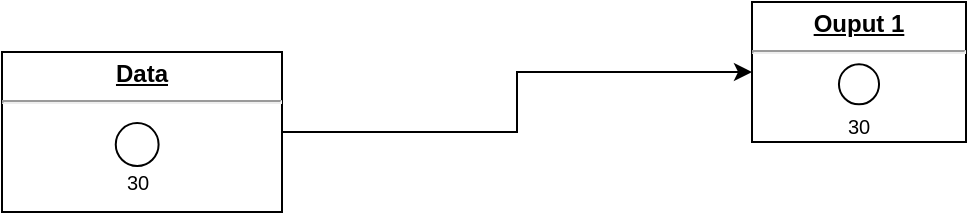 <mxfile version="14.5.1" type="device" pages="25"><diagram id="D13eEkqdRXdY9zvrEUGs" name="1"><mxGraphModel dx="1038" dy="607" grid="1" gridSize="5" guides="1" tooltips="1" connect="1" arrows="1" fold="1" page="1" pageScale="1" pageWidth="827" pageHeight="1169" math="0" shadow="0"><root><mxCell id="0"/><mxCell id="1" parent="0"/><mxCell id="-Ehw4Cfo-tdJB5hkglpE-62" value="" style="group;rounded=0;shadow=0;sketch=0;glass=0;fillColor=#FFFFFF;" parent="1" vertex="1" connectable="0"><mxGeometry x="90" y="215" width="140" height="80" as="geometry"/></mxCell><mxCell id="-Ehw4Cfo-tdJB5hkglpE-63" value="&lt;p style=&quot;text-align: center ; margin: 4px 0px 0px ; text-decoration: underline&quot;&gt;&lt;b&gt;Data&lt;/b&gt;&lt;/p&gt;&lt;hr&gt;&lt;p style=&quot;text-align: center ; margin: 0px 0px 0px 8px&quot;&gt;&lt;br&gt;&lt;/p&gt;" style="verticalAlign=top;align=left;overflow=fill;fontSize=12;fontFamily=Helvetica;html=1;" parent="-Ehw4Cfo-tdJB5hkglpE-62" vertex="1"><mxGeometry width="140" height="80" as="geometry"/></mxCell><mxCell id="-Ehw4Cfo-tdJB5hkglpE-64" value="" style="ellipse;whiteSpace=wrap;html=1;aspect=fixed;fillColor=#FFFFFF;" parent="-Ehw4Cfo-tdJB5hkglpE-62" vertex="1"><mxGeometry x="56.875" y="35.556" width="21.429" height="21.429" as="geometry"/></mxCell><mxCell id="-Ehw4Cfo-tdJB5hkglpE-82" value="&lt;font style=&quot;font-size: 10px&quot;&gt;30&lt;/font&gt;" style="text;html=1;strokeColor=none;fillColor=none;align=center;verticalAlign=middle;whiteSpace=wrap;rounded=0;shadow=0;glass=0;sketch=0;" parent="-Ehw4Cfo-tdJB5hkglpE-62" vertex="1"><mxGeometry x="47.59" y="60" width="40" height="10" as="geometry"/></mxCell><mxCell id="-Ehw4Cfo-tdJB5hkglpE-117" value="" style="group;rounded=0;shadow=0;sketch=0;glass=0;fillColor=#FFFFFF;" parent="1" vertex="1" connectable="0"><mxGeometry x="465" y="190" width="107" height="70" as="geometry"/></mxCell><mxCell id="-Ehw4Cfo-tdJB5hkglpE-118" value="&lt;p style=&quot;text-align: center ; margin: 4px 0px 0px ; text-decoration: underline&quot;&gt;&lt;b&gt;Ouput 1&lt;/b&gt;&lt;/p&gt;&lt;hr&gt;&lt;p style=&quot;text-align: center ; margin: 0px 0px 0px 8px&quot;&gt;&lt;br&gt;&lt;/p&gt;" style="verticalAlign=top;align=left;overflow=fill;fontSize=12;fontFamily=Helvetica;html=1;" parent="-Ehw4Cfo-tdJB5hkglpE-117" vertex="1"><mxGeometry width="107" height="70" as="geometry"/></mxCell><mxCell id="-Ehw4Cfo-tdJB5hkglpE-119" value="" style="ellipse;whiteSpace=wrap;html=1;aspect=fixed;fillColor=#FFFFFF;" parent="-Ehw4Cfo-tdJB5hkglpE-117" vertex="1"><mxGeometry x="43.469" y="31.111" width="20.062" height="20.062" as="geometry"/></mxCell><mxCell id="-Ehw4Cfo-tdJB5hkglpE-120" value="&lt;font style=&quot;font-size: 10px&quot;&gt;30&lt;/font&gt;" style="text;html=1;strokeColor=none;fillColor=none;align=center;verticalAlign=middle;whiteSpace=wrap;rounded=0;shadow=0;glass=0;sketch=0;" parent="-Ehw4Cfo-tdJB5hkglpE-117" vertex="1"><mxGeometry x="40.125" y="58.333" width="26.75" height="7.778" as="geometry"/></mxCell><mxCell id="-Ehw4Cfo-tdJB5hkglpE-137" style="edgeStyle=orthogonalEdgeStyle;rounded=0;orthogonalLoop=1;jettySize=auto;html=1;" parent="1" source="-Ehw4Cfo-tdJB5hkglpE-63" target="-Ehw4Cfo-tdJB5hkglpE-118" edge="1"><mxGeometry relative="1" as="geometry"/></mxCell></root></mxGraphModel></diagram><diagram id="axGeoWe40SbgGiu7BCRv" name="2"><mxGraphModel dx="1024" dy="592" grid="1" gridSize="10" guides="1" tooltips="1" connect="1" arrows="1" fold="1" page="1" pageScale="1" pageWidth="827" pageHeight="1169" math="0" shadow="0"><root><mxCell id="Hnr4CtdPAYP9Dum3o0nm-0"/><mxCell id="Hnr4CtdPAYP9Dum3o0nm-1" parent="Hnr4CtdPAYP9Dum3o0nm-0"/><mxCell id="Hnr4CtdPAYP9Dum3o0nm-2" value="" style="group;rounded=0;shadow=0;glass=0;sketch=0;fillColor=#FFFFFF;" parent="Hnr4CtdPAYP9Dum3o0nm-1" vertex="1" connectable="0"><mxGeometry x="70" y="180" width="120" height="80" as="geometry"/></mxCell><mxCell id="Hnr4CtdPAYP9Dum3o0nm-3" value="&lt;p style=&quot;text-align: center ; margin: 4px 0px 0px ; text-decoration: underline&quot;&gt;&lt;b&gt;Data&lt;/b&gt;&lt;/p&gt;&lt;hr&gt;&lt;p style=&quot;text-align: center ; margin: 0px 0px 0px 8px&quot;&gt;&lt;br&gt;&lt;/p&gt;" style="verticalAlign=top;align=left;overflow=fill;fontSize=12;fontFamily=Helvetica;html=1;" parent="Hnr4CtdPAYP9Dum3o0nm-2" vertex="1"><mxGeometry width="120.0" height="80" as="geometry"/></mxCell><mxCell id="Hnr4CtdPAYP9Dum3o0nm-4" value="" style="ellipse;whiteSpace=wrap;html=1;aspect=fixed;fillColor=#FFFFFF;" parent="Hnr4CtdPAYP9Dum3o0nm-2" vertex="1"><mxGeometry x="29.996" y="40" width="20" height="20" as="geometry"/></mxCell><mxCell id="Hnr4CtdPAYP9Dum3o0nm-5" value="" style="whiteSpace=wrap;html=1;aspect=fixed;fillColor=#FFFFFF;" parent="Hnr4CtdPAYP9Dum3o0nm-2" vertex="1"><mxGeometry x="70.002" y="40" width="20" height="20" as="geometry"/></mxCell><mxCell id="Hnr4CtdPAYP9Dum3o0nm-6" value="&lt;font style=&quot;font-size: 10px&quot;&gt;30&lt;/font&gt;" style="text;html=1;strokeColor=none;fillColor=none;align=center;verticalAlign=middle;whiteSpace=wrap;rounded=0;shadow=0;glass=0;sketch=0;" parent="Hnr4CtdPAYP9Dum3o0nm-2" vertex="1"><mxGeometry x="20.0" y="65" width="40" height="10" as="geometry"/></mxCell><mxCell id="Hnr4CtdPAYP9Dum3o0nm-7" value="&lt;font style=&quot;font-size: 10px&quot;&gt;30&lt;/font&gt;" style="text;html=1;strokeColor=none;fillColor=none;align=center;verticalAlign=middle;whiteSpace=wrap;rounded=0;shadow=0;glass=0;sketch=0;" parent="Hnr4CtdPAYP9Dum3o0nm-2" vertex="1"><mxGeometry x="60" y="65" width="40" height="10" as="geometry"/></mxCell><mxCell id="Hnr4CtdPAYP9Dum3o0nm-8" value="If Else" style="swimlane;fontStyle=0;childLayout=stackLayout;horizontal=1;startSize=26;fillColor=none;horizontalStack=0;resizeParent=1;resizeParentMax=0;resizeLast=0;collapsible=1;marginBottom=0;rounded=0;shadow=0;glass=0;sketch=0;" parent="Hnr4CtdPAYP9Dum3o0nm-1" vertex="1"><mxGeometry x="290" y="182" width="140" height="78" as="geometry"/></mxCell><mxCell id="Hnr4CtdPAYP9Dum3o0nm-9" value="Condition&#10;" style="text;strokeColor=none;fillColor=none;align=left;verticalAlign=top;spacingLeft=4;spacingRight=4;overflow=hidden;rotatable=0;points=[[0,0.5],[1,0.5]];portConstraint=eastwest;" parent="Hnr4CtdPAYP9Dum3o0nm-8" vertex="1"><mxGeometry y="26" width="140" height="26" as="geometry"/></mxCell><mxCell id="Hnr4CtdPAYP9Dum3o0nm-10" value="Else&#10;" style="text;strokeColor=none;fillColor=none;align=left;verticalAlign=top;spacingLeft=4;spacingRight=4;overflow=hidden;rotatable=0;points=[[0,0.5],[1,0.5]];portConstraint=eastwest;" parent="Hnr4CtdPAYP9Dum3o0nm-8" vertex="1"><mxGeometry y="52" width="140" height="26" as="geometry"/></mxCell><mxCell id="Hnr4CtdPAYP9Dum3o0nm-11" value="" style="group;rounded=0;shadow=0;sketch=0;glass=0;fillColor=#FFFFFF;" parent="Hnr4CtdPAYP9Dum3o0nm-1" vertex="1" connectable="0"><mxGeometry x="540" y="110" width="107" height="70" as="geometry"/></mxCell><mxCell id="Hnr4CtdPAYP9Dum3o0nm-12" value="&lt;p style=&quot;text-align: center ; margin: 4px 0px 0px ; text-decoration: underline&quot;&gt;&lt;b&gt;Ouput 1&lt;/b&gt;&lt;/p&gt;&lt;hr&gt;&lt;p style=&quot;text-align: center ; margin: 0px 0px 0px 8px&quot;&gt;&lt;br&gt;&lt;/p&gt;" style="verticalAlign=top;align=left;overflow=fill;fontSize=12;fontFamily=Helvetica;html=1;" parent="Hnr4CtdPAYP9Dum3o0nm-11" vertex="1"><mxGeometry width="107" height="70" as="geometry"/></mxCell><mxCell id="Hnr4CtdPAYP9Dum3o0nm-13" value="" style="ellipse;whiteSpace=wrap;html=1;aspect=fixed;fillColor=#FFFFFF;" parent="Hnr4CtdPAYP9Dum3o0nm-11" vertex="1"><mxGeometry x="43.469" y="31.111" width="20.062" height="20.062" as="geometry"/></mxCell><mxCell id="Hnr4CtdPAYP9Dum3o0nm-14" value="&lt;font style=&quot;font-size: 10px&quot;&gt;30&lt;/font&gt;" style="text;html=1;strokeColor=none;fillColor=none;align=center;verticalAlign=middle;whiteSpace=wrap;rounded=0;shadow=0;glass=0;sketch=0;" parent="Hnr4CtdPAYP9Dum3o0nm-11" vertex="1"><mxGeometry x="40.125" y="58.333" width="26.75" height="7.778" as="geometry"/></mxCell><mxCell id="Hnr4CtdPAYP9Dum3o0nm-15" value="" style="group;rounded=0;shadow=0;sketch=0;glass=0;fillColor=#FFFFFF;" parent="Hnr4CtdPAYP9Dum3o0nm-1" vertex="1" connectable="0"><mxGeometry x="540" y="230" width="110" height="70" as="geometry"/></mxCell><mxCell id="Hnr4CtdPAYP9Dum3o0nm-16" value="&lt;p style=&quot;text-align: center ; margin: 4px 0px 0px ; text-decoration: underline&quot;&gt;&lt;b&gt;Ouput 2&lt;/b&gt;&lt;/p&gt;&lt;hr&gt;&lt;p style=&quot;text-align: center ; margin: 0px 0px 0px 8px&quot;&gt;&lt;br&gt;&lt;/p&gt;" style="verticalAlign=top;align=left;overflow=fill;fontSize=12;fontFamily=Helvetica;html=1;" parent="Hnr4CtdPAYP9Dum3o0nm-15" vertex="1"><mxGeometry width="110" height="70" as="geometry"/></mxCell><mxCell id="Hnr4CtdPAYP9Dum3o0nm-17" value="" style="whiteSpace=wrap;html=1;aspect=fixed;rounded=0;shadow=0;glass=0;sketch=0;fillColor=#FFFFFF;" parent="Hnr4CtdPAYP9Dum3o0nm-15" vertex="1"><mxGeometry x="44.688" y="30" width="17.5" height="17.5" as="geometry"/></mxCell><mxCell id="Hnr4CtdPAYP9Dum3o0nm-18" value="&lt;font style=&quot;font-size: 10px&quot;&gt;30&lt;/font&gt;" style="text;html=1;strokeColor=none;fillColor=none;align=center;verticalAlign=middle;whiteSpace=wrap;rounded=0;shadow=0;glass=0;sketch=0;" parent="Hnr4CtdPAYP9Dum3o0nm-15" vertex="1"><mxGeometry x="40.448" y="55.003" width="24.521" height="7.778" as="geometry"/></mxCell><mxCell id="Hnr4CtdPAYP9Dum3o0nm-19" style="edgeStyle=orthogonalEdgeStyle;rounded=0;orthogonalLoop=1;jettySize=auto;html=1;entryX=0;entryY=0.5;entryDx=0;entryDy=0;" parent="Hnr4CtdPAYP9Dum3o0nm-1" source="Hnr4CtdPAYP9Dum3o0nm-3" target="Hnr4CtdPAYP9Dum3o0nm-9" edge="1"><mxGeometry relative="1" as="geometry"/></mxCell><mxCell id="Hnr4CtdPAYP9Dum3o0nm-20" style="edgeStyle=orthogonalEdgeStyle;rounded=0;orthogonalLoop=1;jettySize=auto;html=1;entryX=0;entryY=0.75;entryDx=0;entryDy=0;" parent="Hnr4CtdPAYP9Dum3o0nm-1" source="Hnr4CtdPAYP9Dum3o0nm-10" target="Hnr4CtdPAYP9Dum3o0nm-16" edge="1"><mxGeometry relative="1" as="geometry"/></mxCell><mxCell id="Hnr4CtdPAYP9Dum3o0nm-21" style="edgeStyle=orthogonalEdgeStyle;rounded=0;orthogonalLoop=1;jettySize=auto;html=1;entryX=0.004;entryY=0.629;entryDx=0;entryDy=0;entryPerimeter=0;" parent="Hnr4CtdPAYP9Dum3o0nm-1" source="Hnr4CtdPAYP9Dum3o0nm-9" target="Hnr4CtdPAYP9Dum3o0nm-12" edge="1"><mxGeometry relative="1" as="geometry"/></mxCell></root></mxGraphModel></diagram><diagram id="CKmmRUYrKZoBijlbi9Fn" name="3"><mxGraphModel dx="1024" dy="592" grid="0" gridSize="10" guides="1" tooltips="1" connect="1" arrows="1" fold="1" page="1" pageScale="1" pageWidth="827" pageHeight="1169" math="0" shadow="0"><root><mxCell id="XOy26DP3e2H6-j7Zta6F-0"/><mxCell id="XOy26DP3e2H6-j7Zta6F-1" parent="XOy26DP3e2H6-j7Zta6F-0"/><mxCell id="I_vxWnPg0Q4pd8EWMLjP-27" style="edgeStyle=orthogonalEdgeStyle;rounded=0;orthogonalLoop=1;jettySize=auto;html=1;entryX=0;entryY=0.5;entryDx=0;entryDy=0;" parent="XOy26DP3e2H6-j7Zta6F-1" source="I_vxWnPg0Q4pd8EWMLjP-0" target="I_vxWnPg0Q4pd8EWMLjP-23" edge="1"><mxGeometry relative="1" as="geometry"/></mxCell><mxCell id="I_vxWnPg0Q4pd8EWMLjP-0" value="If Else" style="swimlane;fontStyle=0;childLayout=stackLayout;horizontal=1;startSize=26;fillColor=none;horizontalStack=0;resizeParent=1;resizeParentMax=0;resizeLast=0;collapsible=1;marginBottom=0;rounded=0;shadow=0;glass=0;sketch=0;" parent="XOy26DP3e2H6-j7Zta6F-1" vertex="1"><mxGeometry x="274" y="190" width="140" height="78" as="geometry"/></mxCell><mxCell id="I_vxWnPg0Q4pd8EWMLjP-1" value="Condition&#10;" style="text;strokeColor=none;fillColor=none;align=left;verticalAlign=top;spacingLeft=4;spacingRight=4;overflow=hidden;rotatable=0;points=[[0,0.5],[1,0.5]];portConstraint=eastwest;" parent="I_vxWnPg0Q4pd8EWMLjP-0" vertex="1"><mxGeometry y="26" width="140" height="26" as="geometry"/></mxCell><mxCell id="I_vxWnPg0Q4pd8EWMLjP-2" value="Else&#10;" style="text;strokeColor=none;fillColor=none;align=left;verticalAlign=top;spacingLeft=4;spacingRight=4;overflow=hidden;rotatable=0;points=[[0,0.5],[1,0.5]];portConstraint=eastwest;" parent="I_vxWnPg0Q4pd8EWMLjP-0" vertex="1"><mxGeometry y="52" width="140" height="26" as="geometry"/></mxCell><mxCell id="I_vxWnPg0Q4pd8EWMLjP-3" value="If Else" style="swimlane;fontStyle=0;childLayout=stackLayout;horizontal=1;startSize=26;fillColor=none;horizontalStack=0;resizeParent=1;resizeParentMax=0;resizeLast=0;collapsible=1;marginBottom=0;rounded=0;shadow=0;glass=0;sketch=0;" parent="XOy26DP3e2H6-j7Zta6F-1" vertex="1"><mxGeometry x="340" y="390" width="140" height="78" as="geometry"/></mxCell><mxCell id="I_vxWnPg0Q4pd8EWMLjP-4" value="Condition&#10;" style="text;strokeColor=none;fillColor=none;align=left;verticalAlign=top;spacingLeft=4;spacingRight=4;overflow=hidden;rotatable=0;points=[[0,0.5],[1,0.5]];portConstraint=eastwest;" parent="I_vxWnPg0Q4pd8EWMLjP-3" vertex="1"><mxGeometry y="26" width="140" height="26" as="geometry"/></mxCell><mxCell id="I_vxWnPg0Q4pd8EWMLjP-5" value="Else&#10;" style="text;strokeColor=none;fillColor=none;align=left;verticalAlign=top;spacingLeft=4;spacingRight=4;overflow=hidden;rotatable=0;points=[[0,0.5],[1,0.5]];portConstraint=eastwest;" parent="I_vxWnPg0Q4pd8EWMLjP-3" vertex="1"><mxGeometry y="52" width="140" height="26" as="geometry"/></mxCell><mxCell id="I_vxWnPg0Q4pd8EWMLjP-6" value="" style="group;rounded=0;shadow=0;glass=0;sketch=0;fillColor=#FFFFFF;" parent="XOy26DP3e2H6-j7Zta6F-1" vertex="1" connectable="0"><mxGeometry x="30.0" y="280" width="150" height="80" as="geometry"/></mxCell><mxCell id="I_vxWnPg0Q4pd8EWMLjP-7" value="&lt;p style=&quot;text-align: center ; margin: 4px 0px 0px ; text-decoration: underline&quot;&gt;&lt;b&gt;Data&lt;/b&gt;&lt;/p&gt;&lt;hr&gt;&lt;p style=&quot;text-align: center ; margin: 0px 0px 0px 8px&quot;&gt;&lt;br&gt;&lt;/p&gt;" style="verticalAlign=top;align=left;overflow=fill;fontSize=12;fontFamily=Helvetica;html=1;" parent="I_vxWnPg0Q4pd8EWMLjP-6" vertex="1"><mxGeometry width="150" height="80" as="geometry"/></mxCell><mxCell id="I_vxWnPg0Q4pd8EWMLjP-8" value="" style="ellipse;whiteSpace=wrap;html=1;aspect=fixed;fillColor=#FFFFFF;" parent="I_vxWnPg0Q4pd8EWMLjP-6" vertex="1"><mxGeometry x="20" y="37.5" width="25.28" height="25.28" as="geometry"/></mxCell><mxCell id="I_vxWnPg0Q4pd8EWMLjP-9" value="" style="whiteSpace=wrap;html=1;aspect=fixed;fillColor=#FFFFFF;" parent="I_vxWnPg0Q4pd8EWMLjP-6" vertex="1"><mxGeometry x="60" y="34.72" width="25.28" height="25.28" as="geometry"/></mxCell><mxCell id="I_vxWnPg0Q4pd8EWMLjP-10" value="" style="triangle;whiteSpace=wrap;html=1;rounded=0;shadow=0;glass=0;sketch=0;fillColor=#FFFFFF;rotation=-90;" parent="I_vxWnPg0Q4pd8EWMLjP-6" vertex="1"><mxGeometry x="100" y="29.45" width="24.71" height="33.33" as="geometry"/></mxCell><mxCell id="I_vxWnPg0Q4pd8EWMLjP-11" value="&lt;font style=&quot;font-size: 10px&quot;&gt;30&lt;/font&gt;" style="text;html=1;strokeColor=none;fillColor=none;align=center;verticalAlign=middle;whiteSpace=wrap;rounded=0;shadow=0;glass=0;sketch=0;" parent="I_vxWnPg0Q4pd8EWMLjP-6" vertex="1"><mxGeometry x="12.64" y="65" width="40" height="10" as="geometry"/></mxCell><mxCell id="I_vxWnPg0Q4pd8EWMLjP-12" value="&lt;font style=&quot;font-size: 10px&quot;&gt;30&lt;/font&gt;" style="text;html=1;strokeColor=none;fillColor=none;align=center;verticalAlign=middle;whiteSpace=wrap;rounded=0;shadow=0;glass=0;sketch=0;" parent="I_vxWnPg0Q4pd8EWMLjP-6" vertex="1"><mxGeometry x="52.64" y="65" width="40" height="10" as="geometry"/></mxCell><mxCell id="I_vxWnPg0Q4pd8EWMLjP-13" value="&lt;font style=&quot;font-size: 10px&quot;&gt;30&lt;/font&gt;" style="text;html=1;strokeColor=none;fillColor=none;align=center;verticalAlign=middle;whiteSpace=wrap;rounded=0;shadow=0;glass=0;sketch=0;" parent="I_vxWnPg0Q4pd8EWMLjP-6" vertex="1"><mxGeometry x="92.36" y="65" width="40" height="10" as="geometry"/></mxCell><mxCell id="I_vxWnPg0Q4pd8EWMLjP-14" value="" style="group;rounded=0;shadow=0;sketch=0;glass=0;fillColor=#FFFFFF;" parent="XOy26DP3e2H6-j7Zta6F-1" vertex="1" connectable="0"><mxGeometry x="670" y="468" width="107" height="70" as="geometry"/></mxCell><mxCell id="I_vxWnPg0Q4pd8EWMLjP-15" value="&lt;p style=&quot;text-align: center ; margin: 4px 0px 0px ; text-decoration: underline&quot;&gt;&lt;b&gt;Ouput 1&lt;/b&gt;&lt;/p&gt;&lt;hr&gt;&lt;p style=&quot;text-align: center ; margin: 0px 0px 0px 8px&quot;&gt;&lt;br&gt;&lt;/p&gt;" style="verticalAlign=top;align=left;overflow=fill;fontSize=12;fontFamily=Helvetica;html=1;" parent="I_vxWnPg0Q4pd8EWMLjP-14" vertex="1"><mxGeometry width="107" height="70" as="geometry"/></mxCell><mxCell id="I_vxWnPg0Q4pd8EWMLjP-16" value="" style="ellipse;whiteSpace=wrap;html=1;aspect=fixed;fillColor=#FFFFFF;" parent="I_vxWnPg0Q4pd8EWMLjP-14" vertex="1"><mxGeometry x="43.469" y="31.111" width="20.062" height="20.062" as="geometry"/></mxCell><mxCell id="I_vxWnPg0Q4pd8EWMLjP-17" value="&lt;font style=&quot;font-size: 10px&quot;&gt;30&lt;/font&gt;" style="text;html=1;strokeColor=none;fillColor=none;align=center;verticalAlign=middle;whiteSpace=wrap;rounded=0;shadow=0;glass=0;sketch=0;" parent="I_vxWnPg0Q4pd8EWMLjP-14" vertex="1"><mxGeometry x="40.125" y="58.333" width="26.75" height="7.778" as="geometry"/></mxCell><mxCell id="I_vxWnPg0Q4pd8EWMLjP-18" value="" style="group;rounded=0;shadow=0;sketch=0;glass=0;fillColor=#FFFFFF;" parent="XOy26DP3e2H6-j7Zta6F-1" vertex="1" connectable="0"><mxGeometry x="660" y="230" width="110" height="70" as="geometry"/></mxCell><mxCell id="I_vxWnPg0Q4pd8EWMLjP-19" value="&lt;p style=&quot;text-align: center ; margin: 4px 0px 0px ; text-decoration: underline&quot;&gt;&lt;b&gt;Ouput 2&lt;/b&gt;&lt;/p&gt;&lt;hr&gt;&lt;p style=&quot;text-align: center ; margin: 0px 0px 0px 8px&quot;&gt;&lt;br&gt;&lt;/p&gt;" style="verticalAlign=top;align=left;overflow=fill;fontSize=12;fontFamily=Helvetica;html=1;" parent="I_vxWnPg0Q4pd8EWMLjP-18" vertex="1"><mxGeometry width="110" height="70" as="geometry"/></mxCell><mxCell id="I_vxWnPg0Q4pd8EWMLjP-20" value="" style="whiteSpace=wrap;html=1;aspect=fixed;rounded=0;shadow=0;glass=0;sketch=0;fillColor=#FFFFFF;" parent="I_vxWnPg0Q4pd8EWMLjP-18" vertex="1"><mxGeometry x="44.688" y="30" width="17.5" height="17.5" as="geometry"/></mxCell><mxCell id="I_vxWnPg0Q4pd8EWMLjP-21" value="&lt;font style=&quot;font-size: 10px&quot;&gt;30&lt;/font&gt;" style="text;html=1;strokeColor=none;fillColor=none;align=center;verticalAlign=middle;whiteSpace=wrap;rounded=0;shadow=0;glass=0;sketch=0;" parent="I_vxWnPg0Q4pd8EWMLjP-18" vertex="1"><mxGeometry x="40.448" y="55.003" width="24.521" height="7.778" as="geometry"/></mxCell><mxCell id="I_vxWnPg0Q4pd8EWMLjP-22" value="" style="group;rounded=0;shadow=0;sketch=0;glass=0;fillColor=#FFFFFF;" parent="XOy26DP3e2H6-j7Zta6F-1" vertex="1" connectable="0"><mxGeometry x="660" y="110" width="105" height="70" as="geometry"/></mxCell><mxCell id="I_vxWnPg0Q4pd8EWMLjP-23" value="&lt;p style=&quot;text-align: center ; margin: 4px 0px 0px ; text-decoration: underline&quot;&gt;&lt;b&gt;Ouput 3&lt;/b&gt;&lt;/p&gt;&lt;hr&gt;&lt;p style=&quot;text-align: center ; margin: 0px 0px 0px 8px&quot;&gt;&lt;br&gt;&lt;/p&gt;" style="verticalAlign=top;align=left;overflow=fill;fontSize=12;fontFamily=Helvetica;html=1;" parent="I_vxWnPg0Q4pd8EWMLjP-22" vertex="1"><mxGeometry width="105" height="70" as="geometry"/></mxCell><mxCell id="I_vxWnPg0Q4pd8EWMLjP-24" value="&lt;font style=&quot;font-size: 10px&quot;&gt;30&lt;/font&gt;" style="text;html=1;strokeColor=none;fillColor=none;align=center;verticalAlign=middle;whiteSpace=wrap;rounded=0;shadow=0;glass=0;sketch=0;" parent="I_vxWnPg0Q4pd8EWMLjP-22" vertex="1"><mxGeometry x="39.999" y="60.002" width="23.406" height="4.949" as="geometry"/></mxCell><mxCell id="I_vxWnPg0Q4pd8EWMLjP-25" value="" style="triangle;whiteSpace=wrap;html=1;rounded=0;shadow=0;glass=0;sketch=0;fillColor=#FFFFFF;rotation=-90;" parent="I_vxWnPg0Q4pd8EWMLjP-22" vertex="1"><mxGeometry x="40" y="27.78" width="25.46" height="27.22" as="geometry"/></mxCell><mxCell id="I_vxWnPg0Q4pd8EWMLjP-26" style="edgeStyle=orthogonalEdgeStyle;rounded=0;orthogonalLoop=1;jettySize=auto;html=1;exitX=1;exitY=0.5;exitDx=0;exitDy=0;entryX=0;entryY=0.5;entryDx=0;entryDy=0;" parent="XOy26DP3e2H6-j7Zta6F-1" source="I_vxWnPg0Q4pd8EWMLjP-7" target="I_vxWnPg0Q4pd8EWMLjP-1" edge="1"><mxGeometry relative="1" as="geometry"/></mxCell><mxCell id="I_vxWnPg0Q4pd8EWMLjP-28" style="edgeStyle=orthogonalEdgeStyle;rounded=0;orthogonalLoop=1;jettySize=auto;html=1;exitX=1;exitY=0.5;exitDx=0;exitDy=0;" parent="XOy26DP3e2H6-j7Zta6F-1" source="I_vxWnPg0Q4pd8EWMLjP-2" target="I_vxWnPg0Q4pd8EWMLjP-5" edge="1"><mxGeometry relative="1" as="geometry"/></mxCell><mxCell id="I_vxWnPg0Q4pd8EWMLjP-29" style="edgeStyle=orthogonalEdgeStyle;rounded=0;orthogonalLoop=1;jettySize=auto;html=1;exitX=1;exitY=0.5;exitDx=0;exitDy=0;entryX=0;entryY=0.75;entryDx=0;entryDy=0;" parent="XOy26DP3e2H6-j7Zta6F-1" source="I_vxWnPg0Q4pd8EWMLjP-4" target="I_vxWnPg0Q4pd8EWMLjP-19" edge="1"><mxGeometry relative="1" as="geometry"/></mxCell><mxCell id="I_vxWnPg0Q4pd8EWMLjP-30" style="edgeStyle=orthogonalEdgeStyle;rounded=0;orthogonalLoop=1;jettySize=auto;html=1;entryX=0;entryY=0.75;entryDx=0;entryDy=0;" parent="XOy26DP3e2H6-j7Zta6F-1" source="I_vxWnPg0Q4pd8EWMLjP-5" target="I_vxWnPg0Q4pd8EWMLjP-15" edge="1"><mxGeometry relative="1" as="geometry"/></mxCell></root></mxGraphModel></diagram><diagram id="5FpPV5vzK6Z44r-zuyR8" name="4"><mxGraphModel dx="1024" dy="592" grid="1" gridSize="10" guides="1" tooltips="1" connect="1" arrows="1" fold="1" page="1" pageScale="1" pageWidth="827" pageHeight="1169" math="0" shadow="0"><root><mxCell id="ACZn1xohKOP9K5Hemp01-0"/><mxCell id="ACZn1xohKOP9K5Hemp01-1" parent="ACZn1xohKOP9K5Hemp01-0"/><mxCell id="ACZn1xohKOP9K5Hemp01-2" value="" style="group;rounded=0;shadow=0;glass=0;sketch=0;fillColor=#FFFFFF;" parent="ACZn1xohKOP9K5Hemp01-1" vertex="1" connectable="0"><mxGeometry x="40.0" y="240" width="130" height="70" as="geometry"/></mxCell><mxCell id="ACZn1xohKOP9K5Hemp01-3" value="&lt;p style=&quot;text-align: center ; margin: 4px 0px 0px ; text-decoration: underline&quot;&gt;&lt;b&gt;Data&lt;/b&gt;&lt;/p&gt;&lt;hr&gt;&lt;p style=&quot;text-align: center ; margin: 0px 0px 0px 8px&quot;&gt;&lt;br&gt;&lt;/p&gt;" style="verticalAlign=top;align=left;overflow=fill;fontSize=12;fontFamily=Helvetica;html=1;" parent="ACZn1xohKOP9K5Hemp01-2" vertex="1"><mxGeometry width="130.0" height="70" as="geometry"/></mxCell><mxCell id="ACZn1xohKOP9K5Hemp01-4" value="" style="ellipse;whiteSpace=wrap;html=1;aspect=fixed;fillColor=#FFFFFF;shadow=0;" parent="ACZn1xohKOP9K5Hemp01-2" vertex="1"><mxGeometry x="5" y="30.26" width="23.68" height="23.68" as="geometry"/></mxCell><mxCell id="ACZn1xohKOP9K5Hemp01-5" value="" style="whiteSpace=wrap;html=1;aspect=fixed;fillColor=#FFFFFF;" parent="ACZn1xohKOP9K5Hemp01-2" vertex="1"><mxGeometry x="35.455" y="31.84" width="20.52" height="20.52" as="geometry"/></mxCell><mxCell id="ACZn1xohKOP9K5Hemp01-6" value="" style="shape=cross;whiteSpace=wrap;html=1;rounded=0;shadow=0;glass=0;sketch=0;fillColor=#FFFFFF;" parent="ACZn1xohKOP9K5Hemp01-2" vertex="1"><mxGeometry x="65" y="31.03" width="27.737" height="22.14" as="geometry"/></mxCell><mxCell id="ACZn1xohKOP9K5Hemp01-7" value="" style="triangle;whiteSpace=wrap;html=1;rounded=0;shadow=0;glass=0;sketch=0;fillColor=#FFFFFF;rotation=-90;" parent="ACZn1xohKOP9K5Hemp01-2" vertex="1"><mxGeometry x="100.455" y="31.03" width="22.939" height="22.13" as="geometry"/></mxCell><mxCell id="ACZn1xohKOP9K5Hemp01-8" value="&lt;font style=&quot;font-size: 10px&quot;&gt;30&lt;/font&gt;" style="text;html=1;strokeColor=none;fillColor=none;align=center;verticalAlign=middle;whiteSpace=wrap;rounded=0;shadow=0;glass=0;sketch=0;" parent="ACZn1xohKOP9K5Hemp01-2" vertex="1"><mxGeometry x="25.71" y="53.94" width="40" height="10" as="geometry"/></mxCell><mxCell id="ACZn1xohKOP9K5Hemp01-9" value="&lt;font style=&quot;font-size: 10px&quot;&gt;30&lt;/font&gt;" style="text;html=1;strokeColor=none;fillColor=none;align=center;verticalAlign=middle;whiteSpace=wrap;rounded=0;shadow=0;glass=0;sketch=0;" parent="ACZn1xohKOP9K5Hemp01-2" vertex="1"><mxGeometry x="-3.16" y="53.94" width="40" height="10" as="geometry"/></mxCell><mxCell id="ACZn1xohKOP9K5Hemp01-10" value="&lt;font style=&quot;font-size: 10px&quot;&gt;30&lt;/font&gt;" style="text;html=1;strokeColor=none;fillColor=none;align=center;verticalAlign=middle;whiteSpace=wrap;rounded=0;shadow=0;glass=0;sketch=0;" parent="ACZn1xohKOP9K5Hemp01-2" vertex="1"><mxGeometry x="58.87" y="53.94" width="40" height="10" as="geometry"/></mxCell><mxCell id="ACZn1xohKOP9K5Hemp01-11" value="&lt;font style=&quot;font-size: 10px&quot;&gt;30&lt;/font&gt;" style="text;html=1;strokeColor=none;fillColor=none;align=center;verticalAlign=middle;whiteSpace=wrap;rounded=0;shadow=0;glass=0;sketch=0;" parent="ACZn1xohKOP9K5Hemp01-2" vertex="1"><mxGeometry x="91.92" y="53.94" width="40" height="10" as="geometry"/></mxCell><mxCell id="ACZn1xohKOP9K5Hemp01-12" value="" style="group;rounded=0;shadow=0;sketch=0;glass=0;fillColor=#FFFFFF;" parent="ACZn1xohKOP9K5Hemp01-1" vertex="1" connectable="0"><mxGeometry x="663" y="70" width="107" height="70" as="geometry"/></mxCell><mxCell id="ACZn1xohKOP9K5Hemp01-13" value="&lt;p style=&quot;text-align: center ; margin: 4px 0px 0px ; text-decoration: underline&quot;&gt;&lt;b&gt;Ouput 1&lt;/b&gt;&lt;/p&gt;&lt;hr&gt;&lt;p style=&quot;text-align: center ; margin: 0px 0px 0px 8px&quot;&gt;&lt;br&gt;&lt;/p&gt;" style="verticalAlign=top;align=left;overflow=fill;fontSize=12;fontFamily=Helvetica;html=1;" parent="ACZn1xohKOP9K5Hemp01-12" vertex="1"><mxGeometry width="107" height="70" as="geometry"/></mxCell><mxCell id="ACZn1xohKOP9K5Hemp01-14" value="" style="ellipse;whiteSpace=wrap;html=1;aspect=fixed;fillColor=#FFFFFF;" parent="ACZn1xohKOP9K5Hemp01-12" vertex="1"><mxGeometry x="43.469" y="31.111" width="20.062" height="20.062" as="geometry"/></mxCell><mxCell id="ACZn1xohKOP9K5Hemp01-15" value="&lt;font style=&quot;font-size: 10px&quot;&gt;30&lt;/font&gt;" style="text;html=1;strokeColor=none;fillColor=none;align=center;verticalAlign=middle;whiteSpace=wrap;rounded=0;shadow=0;glass=0;sketch=0;" parent="ACZn1xohKOP9K5Hemp01-12" vertex="1"><mxGeometry x="40.125" y="58.333" width="26.75" height="7.778" as="geometry"/></mxCell><mxCell id="ACZn1xohKOP9K5Hemp01-16" value="" style="group;rounded=0;shadow=0;sketch=0;glass=0;fillColor=#FFFFFF;" parent="ACZn1xohKOP9K5Hemp01-1" vertex="1" connectable="0"><mxGeometry x="660" y="190" width="110" height="70" as="geometry"/></mxCell><mxCell id="ACZn1xohKOP9K5Hemp01-17" value="&lt;p style=&quot;text-align: center ; margin: 4px 0px 0px ; text-decoration: underline&quot;&gt;&lt;b&gt;Ouput 2&lt;/b&gt;&lt;/p&gt;&lt;hr&gt;&lt;p style=&quot;text-align: center ; margin: 0px 0px 0px 8px&quot;&gt;&lt;br&gt;&lt;/p&gt;" style="verticalAlign=top;align=left;overflow=fill;fontSize=12;fontFamily=Helvetica;html=1;" parent="ACZn1xohKOP9K5Hemp01-16" vertex="1"><mxGeometry width="110" height="70" as="geometry"/></mxCell><mxCell id="ACZn1xohKOP9K5Hemp01-18" value="" style="whiteSpace=wrap;html=1;aspect=fixed;rounded=0;shadow=0;glass=0;sketch=0;fillColor=#FFFFFF;" parent="ACZn1xohKOP9K5Hemp01-16" vertex="1"><mxGeometry x="44.688" y="30" width="17.5" height="17.5" as="geometry"/></mxCell><mxCell id="ACZn1xohKOP9K5Hemp01-19" value="&lt;font style=&quot;font-size: 10px&quot;&gt;30&lt;/font&gt;" style="text;html=1;strokeColor=none;fillColor=none;align=center;verticalAlign=middle;whiteSpace=wrap;rounded=0;shadow=0;glass=0;sketch=0;" parent="ACZn1xohKOP9K5Hemp01-16" vertex="1"><mxGeometry x="40.448" y="55.003" width="24.521" height="7.778" as="geometry"/></mxCell><mxCell id="ACZn1xohKOP9K5Hemp01-20" value="" style="group;rounded=0;shadow=0;sketch=0;glass=0;fillColor=#FFFFFF;" parent="ACZn1xohKOP9K5Hemp01-1" vertex="1" connectable="0"><mxGeometry x="660" y="310" width="105" height="70" as="geometry"/></mxCell><mxCell id="ACZn1xohKOP9K5Hemp01-21" value="&lt;p style=&quot;text-align: center ; margin: 4px 0px 0px ; text-decoration: underline&quot;&gt;&lt;b&gt;Ouput 3&lt;/b&gt;&lt;/p&gt;&lt;hr&gt;&lt;p style=&quot;text-align: center ; margin: 0px 0px 0px 8px&quot;&gt;&lt;br&gt;&lt;/p&gt;" style="verticalAlign=top;align=left;overflow=fill;fontSize=12;fontFamily=Helvetica;html=1;" parent="ACZn1xohKOP9K5Hemp01-20" vertex="1"><mxGeometry width="105" height="70" as="geometry"/></mxCell><mxCell id="ACZn1xohKOP9K5Hemp01-22" value="&lt;font style=&quot;font-size: 10px&quot;&gt;30&lt;/font&gt;" style="text;html=1;strokeColor=none;fillColor=none;align=center;verticalAlign=middle;whiteSpace=wrap;rounded=0;shadow=0;glass=0;sketch=0;" parent="ACZn1xohKOP9K5Hemp01-20" vertex="1"><mxGeometry x="39.999" y="60.002" width="23.406" height="4.949" as="geometry"/></mxCell><mxCell id="ACZn1xohKOP9K5Hemp01-23" value="" style="triangle;whiteSpace=wrap;html=1;rounded=0;shadow=0;glass=0;sketch=0;fillColor=#FFFFFF;rotation=-90;" parent="ACZn1xohKOP9K5Hemp01-20" vertex="1"><mxGeometry x="40" y="27.78" width="25.46" height="27.22" as="geometry"/></mxCell><mxCell id="ACZn1xohKOP9K5Hemp01-24" value="" style="group;rounded=0;shadow=0;glass=0;sketch=0;fillColor=#FFFFFF;" parent="ACZn1xohKOP9K5Hemp01-1" vertex="1" connectable="0"><mxGeometry x="690" y="430" width="105" height="70" as="geometry"/></mxCell><mxCell id="ACZn1xohKOP9K5Hemp01-25" value="&lt;p style=&quot;text-align: center ; margin: 4px 0px 0px ; text-decoration: underline&quot;&gt;&lt;b&gt;Ouput 4&lt;/b&gt;&lt;/p&gt;&lt;hr&gt;&lt;p style=&quot;text-align: center ; margin: 0px 0px 0px 8px&quot;&gt;&lt;br&gt;&lt;/p&gt;" style="verticalAlign=top;align=left;overflow=fill;fontSize=12;fontFamily=Helvetica;html=1;" parent="ACZn1xohKOP9K5Hemp01-24" vertex="1"><mxGeometry width="105" height="70" as="geometry"/></mxCell><mxCell id="ACZn1xohKOP9K5Hemp01-26" value="" style="shape=cross;whiteSpace=wrap;html=1;rounded=0;shadow=0;glass=0;sketch=0;fillColor=#FFFFFF;" parent="ACZn1xohKOP9K5Hemp01-24" vertex="1"><mxGeometry x="41.56" y="30" width="21.88" height="20" as="geometry"/></mxCell><mxCell id="ACZn1xohKOP9K5Hemp01-27" value="&lt;font style=&quot;font-size: 10px&quot;&gt;30&lt;/font&gt;" style="text;html=1;strokeColor=none;fillColor=none;align=center;verticalAlign=middle;whiteSpace=wrap;rounded=0;shadow=0;glass=0;sketch=0;" parent="ACZn1xohKOP9K5Hemp01-24" vertex="1"><mxGeometry x="39.005" y="60.003" width="26.75" height="7.778" as="geometry"/></mxCell><mxCell id="ACZn1xohKOP9K5Hemp01-28" value="If Else" style="swimlane;fontStyle=0;childLayout=stackLayout;horizontal=1;startSize=26;fillColor=none;horizontalStack=0;resizeParent=1;resizeParentMax=0;resizeLast=0;collapsible=1;marginBottom=0;rounded=0;shadow=0;glass=0;sketch=0;" parent="ACZn1xohKOP9K5Hemp01-1" vertex="1"><mxGeometry x="220" y="140" width="140" height="78" as="geometry"/></mxCell><mxCell id="ACZn1xohKOP9K5Hemp01-29" value="Condition&#10;" style="text;strokeColor=none;fillColor=none;align=left;verticalAlign=top;spacingLeft=4;spacingRight=4;overflow=hidden;rotatable=0;points=[[0,0.5],[1,0.5]];portConstraint=eastwest;" parent="ACZn1xohKOP9K5Hemp01-28" vertex="1"><mxGeometry y="26" width="140" height="26" as="geometry"/></mxCell><mxCell id="ACZn1xohKOP9K5Hemp01-30" value="Else&#10;" style="text;strokeColor=none;fillColor=none;align=left;verticalAlign=top;spacingLeft=4;spacingRight=4;overflow=hidden;rotatable=0;points=[[0,0.5],[1,0.5]];portConstraint=eastwest;" parent="ACZn1xohKOP9K5Hemp01-28" vertex="1"><mxGeometry y="52" width="140" height="26" as="geometry"/></mxCell><mxCell id="ACZn1xohKOP9K5Hemp01-31" style="edgeStyle=orthogonalEdgeStyle;rounded=0;orthogonalLoop=1;jettySize=auto;html=1;entryX=0;entryY=0.5;entryDx=0;entryDy=0;" parent="ACZn1xohKOP9K5Hemp01-1" source="ACZn1xohKOP9K5Hemp01-29" target="ACZn1xohKOP9K5Hemp01-13" edge="1"><mxGeometry relative="1" as="geometry"/></mxCell><mxCell id="ACZn1xohKOP9K5Hemp01-32" style="edgeStyle=orthogonalEdgeStyle;rounded=0;orthogonalLoop=1;jettySize=auto;html=1;entryX=0;entryY=0.5;entryDx=0;entryDy=0;" parent="ACZn1xohKOP9K5Hemp01-1" source="ACZn1xohKOP9K5Hemp01-3" target="ACZn1xohKOP9K5Hemp01-28" edge="1"><mxGeometry relative="1" as="geometry"/></mxCell><mxCell id="ACZn1xohKOP9K5Hemp01-33" value="If Else" style="swimlane;fontStyle=0;childLayout=stackLayout;horizontal=1;startSize=26;fillColor=none;horizontalStack=0;resizeParent=1;resizeParentMax=0;resizeLast=0;collapsible=1;marginBottom=0;rounded=0;shadow=0;glass=0;sketch=0;" parent="ACZn1xohKOP9K5Hemp01-1" vertex="1"><mxGeometry x="380" y="292" width="140" height="78" as="geometry"/></mxCell><mxCell id="ACZn1xohKOP9K5Hemp01-34" value="Condition&#10;" style="text;strokeColor=none;fillColor=none;align=left;verticalAlign=top;spacingLeft=4;spacingRight=4;overflow=hidden;rotatable=0;points=[[0,0.5],[1,0.5]];portConstraint=eastwest;" parent="ACZn1xohKOP9K5Hemp01-33" vertex="1"><mxGeometry y="26" width="140" height="26" as="geometry"/></mxCell><mxCell id="ACZn1xohKOP9K5Hemp01-35" value="Else&#10;" style="text;strokeColor=none;fillColor=none;align=left;verticalAlign=top;spacingLeft=4;spacingRight=4;overflow=hidden;rotatable=0;points=[[0,0.5],[1,0.5]];portConstraint=eastwest;" parent="ACZn1xohKOP9K5Hemp01-33" vertex="1"><mxGeometry y="52" width="140" height="26" as="geometry"/></mxCell><mxCell id="ACZn1xohKOP9K5Hemp01-36" style="edgeStyle=orthogonalEdgeStyle;rounded=0;orthogonalLoop=1;jettySize=auto;html=1;entryX=0;entryY=0.5;entryDx=0;entryDy=0;" parent="ACZn1xohKOP9K5Hemp01-1" source="ACZn1xohKOP9K5Hemp01-30" target="ACZn1xohKOP9K5Hemp01-33" edge="1"><mxGeometry relative="1" as="geometry"/></mxCell><mxCell id="ACZn1xohKOP9K5Hemp01-37" style="edgeStyle=orthogonalEdgeStyle;rounded=0;orthogonalLoop=1;jettySize=auto;html=1;entryX=0;entryY=0.5;entryDx=0;entryDy=0;" parent="ACZn1xohKOP9K5Hemp01-1" source="ACZn1xohKOP9K5Hemp01-34" target="ACZn1xohKOP9K5Hemp01-17" edge="1"><mxGeometry relative="1" as="geometry"/></mxCell><mxCell id="ACZn1xohKOP9K5Hemp01-38" value="If Else" style="swimlane;fontStyle=0;childLayout=stackLayout;horizontal=1;startSize=26;fillColor=none;horizontalStack=0;resizeParent=1;resizeParentMax=0;resizeLast=0;collapsible=1;marginBottom=0;rounded=0;shadow=0;glass=0;sketch=0;" parent="ACZn1xohKOP9K5Hemp01-1" vertex="1"><mxGeometry x="400" y="445" width="140" height="78" as="geometry"/></mxCell><mxCell id="ACZn1xohKOP9K5Hemp01-39" value="Condition&#10;" style="text;strokeColor=none;fillColor=none;align=left;verticalAlign=top;spacingLeft=4;spacingRight=4;overflow=hidden;rotatable=0;points=[[0,0.5],[1,0.5]];portConstraint=eastwest;" parent="ACZn1xohKOP9K5Hemp01-38" vertex="1"><mxGeometry y="26" width="140" height="26" as="geometry"/></mxCell><mxCell id="ACZn1xohKOP9K5Hemp01-40" value="Else&#10;" style="text;strokeColor=none;fillColor=none;align=left;verticalAlign=top;spacingLeft=4;spacingRight=4;overflow=hidden;rotatable=0;points=[[0,0.5],[1,0.5]];portConstraint=eastwest;" parent="ACZn1xohKOP9K5Hemp01-38" vertex="1"><mxGeometry y="52" width="140" height="26" as="geometry"/></mxCell><mxCell id="ACZn1xohKOP9K5Hemp01-41" style="edgeStyle=orthogonalEdgeStyle;rounded=0;orthogonalLoop=1;jettySize=auto;html=1;entryX=0;entryY=0.5;entryDx=0;entryDy=0;" parent="ACZn1xohKOP9K5Hemp01-1" source="ACZn1xohKOP9K5Hemp01-35" target="ACZn1xohKOP9K5Hemp01-38" edge="1"><mxGeometry relative="1" as="geometry"/></mxCell><mxCell id="ACZn1xohKOP9K5Hemp01-42" style="edgeStyle=orthogonalEdgeStyle;rounded=0;orthogonalLoop=1;jettySize=auto;html=1;entryX=0;entryY=0.5;entryDx=0;entryDy=0;" parent="ACZn1xohKOP9K5Hemp01-1" source="ACZn1xohKOP9K5Hemp01-39" target="ACZn1xohKOP9K5Hemp01-21" edge="1"><mxGeometry relative="1" as="geometry"/></mxCell><mxCell id="ACZn1xohKOP9K5Hemp01-44" style="edgeStyle=orthogonalEdgeStyle;rounded=0;orthogonalLoop=1;jettySize=auto;html=1;entryX=0;entryY=0.5;entryDx=0;entryDy=0;" parent="ACZn1xohKOP9K5Hemp01-1" source="ACZn1xohKOP9K5Hemp01-40" target="ACZn1xohKOP9K5Hemp01-25" edge="1"><mxGeometry relative="1" as="geometry"><Array as="points"><mxPoint x="630" y="510"/><mxPoint x="630" y="465"/></Array></mxGeometry></mxCell></root></mxGraphModel></diagram><diagram id="OFtTTdxYqTVn4MIAUjU7" name="5"><mxGraphModel dx="1024" dy="592" grid="1" gridSize="10" guides="1" tooltips="1" connect="1" arrows="1" fold="1" page="1" pageScale="1" pageWidth="827" pageHeight="1169" math="0" shadow="0"><root><mxCell id="h1cQ_37GO0Tu13PgIx16-0"/><mxCell id="h1cQ_37GO0Tu13PgIx16-1" parent="h1cQ_37GO0Tu13PgIx16-0"/><mxCell id="h1cQ_37GO0Tu13PgIx16-2" value="" style="group;rounded=0;shadow=0;sketch=0;glass=0;fillColor=#FFFFFF;" parent="h1cQ_37GO0Tu13PgIx16-1" vertex="1" connectable="0"><mxGeometry x="80" y="240" width="140" height="80" as="geometry"/></mxCell><mxCell id="h1cQ_37GO0Tu13PgIx16-3" value="&lt;p style=&quot;text-align: center ; margin: 4px 0px 0px ; text-decoration: underline&quot;&gt;&lt;b&gt;Data&lt;/b&gt;&lt;/p&gt;&lt;hr&gt;&lt;p style=&quot;text-align: center ; margin: 0px 0px 0px 8px&quot;&gt;&lt;br&gt;&lt;/p&gt;" style="verticalAlign=top;align=left;overflow=fill;fontSize=12;fontFamily=Helvetica;html=1;" parent="h1cQ_37GO0Tu13PgIx16-2" vertex="1"><mxGeometry width="140" height="80" as="geometry"/></mxCell><mxCell id="h1cQ_37GO0Tu13PgIx16-4" value="" style="ellipse;whiteSpace=wrap;html=1;aspect=fixed;fillColor=#FFFFFF;" parent="h1cQ_37GO0Tu13PgIx16-2" vertex="1"><mxGeometry x="56.875" y="35.556" width="21.429" height="21.429" as="geometry"/></mxCell><mxCell id="h1cQ_37GO0Tu13PgIx16-5" value="&lt;font style=&quot;font-size: 10px&quot;&gt;60&lt;/font&gt;" style="text;html=1;strokeColor=none;fillColor=none;align=center;verticalAlign=middle;whiteSpace=wrap;rounded=0;shadow=0;glass=0;sketch=0;" parent="h1cQ_37GO0Tu13PgIx16-2" vertex="1"><mxGeometry x="47.59" y="60" width="40" height="10" as="geometry"/></mxCell><mxCell id="h1cQ_37GO0Tu13PgIx16-18" style="edgeStyle=orthogonalEdgeStyle;rounded=0;orthogonalLoop=1;jettySize=auto;html=1;entryX=0;entryY=0.5;entryDx=0;entryDy=0;" parent="h1cQ_37GO0Tu13PgIx16-1" source="h1cQ_37GO0Tu13PgIx16-6" target="h1cQ_37GO0Tu13PgIx16-10" edge="1"><mxGeometry relative="1" as="geometry"><mxPoint x="620" y="170" as="targetPoint"/></mxGeometry></mxCell><mxCell id="h1cQ_37GO0Tu13PgIx16-6" value="Alternate" style="swimlane;fontStyle=0;childLayout=stackLayout;horizontal=1;startSize=26;fillColor=none;horizontalStack=0;resizeParent=1;resizeParentMax=0;resizeLast=0;collapsible=1;marginBottom=0;rounded=0;shadow=0;glass=0;sketch=0;" parent="h1cQ_37GO0Tu13PgIx16-1" vertex="1"><mxGeometry x="330" y="210" width="140" height="78" as="geometry"/></mxCell><mxCell id="h1cQ_37GO0Tu13PgIx16-7" value=" " style="text;strokeColor=none;fillColor=none;align=left;verticalAlign=top;spacingLeft=4;spacingRight=4;overflow=hidden;rotatable=0;points=[[0,0.5],[1,0.5]];portConstraint=eastwest;" parent="h1cQ_37GO0Tu13PgIx16-6" vertex="1"><mxGeometry y="26" width="140" height="26" as="geometry"/></mxCell><mxCell id="h1cQ_37GO0Tu13PgIx16-8" value=" " style="text;strokeColor=none;fillColor=none;align=left;verticalAlign=top;spacingLeft=4;spacingRight=4;overflow=hidden;rotatable=0;points=[[0,0.5],[1,0.5]];portConstraint=eastwest;" parent="h1cQ_37GO0Tu13PgIx16-6" vertex="1"><mxGeometry y="52" width="140" height="26" as="geometry"/></mxCell><mxCell id="h1cQ_37GO0Tu13PgIx16-9" value="" style="group;rounded=0;shadow=0;sketch=0;glass=0;fillColor=#FFFFFF;" parent="h1cQ_37GO0Tu13PgIx16-1" vertex="1" connectable="0"><mxGeometry x="630" y="130" width="107" height="70" as="geometry"/></mxCell><mxCell id="h1cQ_37GO0Tu13PgIx16-10" value="&lt;p style=&quot;text-align: center ; margin: 4px 0px 0px ; text-decoration: underline&quot;&gt;&lt;b&gt;Ouput 1&lt;/b&gt;&lt;/p&gt;&lt;hr&gt;&lt;p style=&quot;text-align: center ; margin: 0px 0px 0px 8px&quot;&gt;&lt;br&gt;&lt;/p&gt;" style="verticalAlign=top;align=left;overflow=fill;fontSize=12;fontFamily=Helvetica;html=1;" parent="h1cQ_37GO0Tu13PgIx16-9" vertex="1"><mxGeometry width="107" height="70" as="geometry"/></mxCell><mxCell id="h1cQ_37GO0Tu13PgIx16-11" value="" style="ellipse;whiteSpace=wrap;html=1;aspect=fixed;fillColor=#FFFFFF;" parent="h1cQ_37GO0Tu13PgIx16-9" vertex="1"><mxGeometry x="43.469" y="31.111" width="20.062" height="20.062" as="geometry"/></mxCell><mxCell id="h1cQ_37GO0Tu13PgIx16-12" value="&lt;font style=&quot;font-size: 10px&quot;&gt;30&lt;/font&gt;" style="text;html=1;strokeColor=none;fillColor=none;align=center;verticalAlign=middle;whiteSpace=wrap;rounded=0;shadow=0;glass=0;sketch=0;" parent="h1cQ_37GO0Tu13PgIx16-9" vertex="1"><mxGeometry x="40.125" y="58.333" width="26.75" height="7.778" as="geometry"/></mxCell><mxCell id="h1cQ_37GO0Tu13PgIx16-13" value="" style="group;rounded=0;shadow=0;sketch=0;glass=0;fillColor=#FFFFFF;" parent="h1cQ_37GO0Tu13PgIx16-1" vertex="1" connectable="0"><mxGeometry x="640" y="300" width="107" height="70" as="geometry"/></mxCell><mxCell id="h1cQ_37GO0Tu13PgIx16-14" value="&lt;p style=&quot;text-align: center ; margin: 4px 0px 0px ; text-decoration: underline&quot;&gt;&lt;b&gt;Ouput 1&lt;/b&gt;&lt;/p&gt;&lt;hr&gt;&lt;p style=&quot;text-align: center ; margin: 0px 0px 0px 8px&quot;&gt;&lt;br&gt;&lt;/p&gt;" style="verticalAlign=top;align=left;overflow=fill;fontSize=12;fontFamily=Helvetica;html=1;" parent="h1cQ_37GO0Tu13PgIx16-13" vertex="1"><mxGeometry width="107" height="70" as="geometry"/></mxCell><mxCell id="h1cQ_37GO0Tu13PgIx16-15" value="" style="ellipse;whiteSpace=wrap;html=1;aspect=fixed;fillColor=#FFFFFF;" parent="h1cQ_37GO0Tu13PgIx16-13" vertex="1"><mxGeometry x="43.469" y="31.111" width="20.062" height="20.062" as="geometry"/></mxCell><mxCell id="h1cQ_37GO0Tu13PgIx16-16" value="&lt;font style=&quot;font-size: 10px&quot;&gt;30&lt;/font&gt;" style="text;html=1;strokeColor=none;fillColor=none;align=center;verticalAlign=middle;whiteSpace=wrap;rounded=0;shadow=0;glass=0;sketch=0;" parent="h1cQ_37GO0Tu13PgIx16-13" vertex="1"><mxGeometry x="40.125" y="58.333" width="26.75" height="7.778" as="geometry"/></mxCell><mxCell id="h1cQ_37GO0Tu13PgIx16-17" style="edgeStyle=orthogonalEdgeStyle;rounded=0;orthogonalLoop=1;jettySize=auto;html=1;entryX=0;entryY=0.5;entryDx=0;entryDy=0;" parent="h1cQ_37GO0Tu13PgIx16-1" source="h1cQ_37GO0Tu13PgIx16-3" target="h1cQ_37GO0Tu13PgIx16-7" edge="1"><mxGeometry relative="1" as="geometry"/></mxCell><mxCell id="h1cQ_37GO0Tu13PgIx16-20" style="edgeStyle=orthogonalEdgeStyle;rounded=0;orthogonalLoop=1;jettySize=auto;html=1;entryX=0;entryY=0.75;entryDx=0;entryDy=0;" parent="h1cQ_37GO0Tu13PgIx16-1" source="h1cQ_37GO0Tu13PgIx16-8" target="h1cQ_37GO0Tu13PgIx16-14" edge="1"><mxGeometry relative="1" as="geometry"/></mxCell></root></mxGraphModel></diagram><diagram id="VmSuQKpAdTHztKhWm9lH" name="6"><mxGraphModel dx="1024" dy="592" grid="1" gridSize="10" guides="1" tooltips="1" connect="1" arrows="1" fold="1" page="1" pageScale="1" pageWidth="827" pageHeight="1169" math="0" shadow="0"><root><mxCell id="4t-v98VB2ZnhO-M160A_-0"/><mxCell id="4t-v98VB2ZnhO-M160A_-1" parent="4t-v98VB2ZnhO-M160A_-0"/><mxCell id="vsSArbSeMQDYa96PEDl--4" style="edgeStyle=orthogonalEdgeStyle;rounded=0;orthogonalLoop=1;jettySize=auto;html=1;entryX=0;entryY=0.5;entryDx=0;entryDy=0;" parent="4t-v98VB2ZnhO-M160A_-1" source="vsSArbSeMQDYa96PEDl--5" target="vsSArbSeMQDYa96PEDl--9" edge="1"><mxGeometry relative="1" as="geometry"><mxPoint x="620" y="170" as="targetPoint"/></mxGeometry></mxCell><mxCell id="vsSArbSeMQDYa96PEDl--5" value="Alternate" style="swimlane;fontStyle=0;childLayout=stackLayout;horizontal=1;startSize=26;fillColor=none;horizontalStack=0;resizeParent=1;resizeParentMax=0;resizeLast=0;collapsible=1;marginBottom=0;rounded=0;shadow=0;glass=0;sketch=0;" parent="4t-v98VB2ZnhO-M160A_-1" vertex="1"><mxGeometry x="410" y="192" width="140" height="78" as="geometry"/></mxCell><mxCell id="vsSArbSeMQDYa96PEDl--6" value=" " style="text;strokeColor=none;fillColor=none;align=left;verticalAlign=top;spacingLeft=4;spacingRight=4;overflow=hidden;rotatable=0;points=[[0,0.5],[1,0.5]];portConstraint=eastwest;" parent="vsSArbSeMQDYa96PEDl--5" vertex="1"><mxGeometry y="26" width="140" height="26" as="geometry"/></mxCell><mxCell id="vsSArbSeMQDYa96PEDl--7" value=" " style="text;strokeColor=none;fillColor=none;align=left;verticalAlign=top;spacingLeft=4;spacingRight=4;overflow=hidden;rotatable=0;points=[[0,0.5],[1,0.5]];portConstraint=eastwest;" parent="vsSArbSeMQDYa96PEDl--5" vertex="1"><mxGeometry y="52" width="140" height="26" as="geometry"/></mxCell><mxCell id="vsSArbSeMQDYa96PEDl--8" value="" style="group;rounded=0;shadow=0;sketch=0;glass=0;fillColor=#FFFFFF;" parent="4t-v98VB2ZnhO-M160A_-1" vertex="1" connectable="0"><mxGeometry x="630" y="130" width="107" height="70" as="geometry"/></mxCell><mxCell id="vsSArbSeMQDYa96PEDl--9" value="&lt;p style=&quot;text-align: center ; margin: 4px 0px 0px ; text-decoration: underline&quot;&gt;&lt;b&gt;Ouput 1&lt;/b&gt;&lt;/p&gt;&lt;hr&gt;&lt;p style=&quot;text-align: center ; margin: 0px 0px 0px 8px&quot;&gt;&lt;br&gt;&lt;/p&gt;" style="verticalAlign=top;align=left;overflow=fill;fontSize=12;fontFamily=Helvetica;html=1;" parent="vsSArbSeMQDYa96PEDl--8" vertex="1"><mxGeometry width="107" height="70" as="geometry"/></mxCell><mxCell id="vsSArbSeMQDYa96PEDl--10" value="" style="ellipse;whiteSpace=wrap;html=1;aspect=fixed;fillColor=#FFFFFF;" parent="vsSArbSeMQDYa96PEDl--8" vertex="1"><mxGeometry x="43.469" y="31.111" width="20.062" height="20.062" as="geometry"/></mxCell><mxCell id="vsSArbSeMQDYa96PEDl--11" value="&lt;font style=&quot;font-size: 10px&quot;&gt;30&lt;/font&gt;" style="text;html=1;strokeColor=none;fillColor=none;align=center;verticalAlign=middle;whiteSpace=wrap;rounded=0;shadow=0;glass=0;sketch=0;" parent="vsSArbSeMQDYa96PEDl--8" vertex="1"><mxGeometry x="40.125" y="58.333" width="26.75" height="7.778" as="geometry"/></mxCell><mxCell id="vsSArbSeMQDYa96PEDl--12" value="" style="group;rounded=0;shadow=0;sketch=0;glass=0;fillColor=#FFFFFF;" parent="4t-v98VB2ZnhO-M160A_-1" vertex="1" connectable="0"><mxGeometry x="640" y="300" width="107" height="70" as="geometry"/></mxCell><mxCell id="vsSArbSeMQDYa96PEDl--13" value="&lt;p style=&quot;text-align: center ; margin: 4px 0px 0px ; text-decoration: underline&quot;&gt;&lt;b&gt;Ouput 1&lt;/b&gt;&lt;/p&gt;&lt;hr&gt;&lt;p style=&quot;text-align: center ; margin: 0px 0px 0px 8px&quot;&gt;&lt;br&gt;&lt;/p&gt;" style="verticalAlign=top;align=left;overflow=fill;fontSize=12;fontFamily=Helvetica;html=1;" parent="vsSArbSeMQDYa96PEDl--12" vertex="1"><mxGeometry width="107" height="70" as="geometry"/></mxCell><mxCell id="vsSArbSeMQDYa96PEDl--14" value="" style="ellipse;whiteSpace=wrap;html=1;aspect=fixed;fillColor=#FFFFFF;" parent="vsSArbSeMQDYa96PEDl--12" vertex="1"><mxGeometry x="43.469" y="31.111" width="20.062" height="20.062" as="geometry"/></mxCell><mxCell id="vsSArbSeMQDYa96PEDl--15" value="&lt;font style=&quot;font-size: 10px&quot;&gt;30&lt;/font&gt;" style="text;html=1;strokeColor=none;fillColor=none;align=center;verticalAlign=middle;whiteSpace=wrap;rounded=0;shadow=0;glass=0;sketch=0;" parent="vsSArbSeMQDYa96PEDl--12" vertex="1"><mxGeometry x="40.125" y="58.333" width="26.75" height="7.778" as="geometry"/></mxCell><mxCell id="vsSArbSeMQDYa96PEDl--17" style="edgeStyle=orthogonalEdgeStyle;rounded=0;orthogonalLoop=1;jettySize=auto;html=1;entryX=0;entryY=0.75;entryDx=0;entryDy=0;" parent="4t-v98VB2ZnhO-M160A_-1" source="vsSArbSeMQDYa96PEDl--7" target="vsSArbSeMQDYa96PEDl--13" edge="1"><mxGeometry relative="1" as="geometry"/></mxCell><mxCell id="vsSArbSeMQDYa96PEDl--18" value="If Else" style="swimlane;fontStyle=0;childLayout=stackLayout;horizontal=1;startSize=26;fillColor=none;horizontalStack=0;resizeParent=1;resizeParentMax=0;resizeLast=0;collapsible=1;marginBottom=0;rounded=0;shadow=0;glass=0;sketch=0;" parent="4t-v98VB2ZnhO-M160A_-1" vertex="1"><mxGeometry x="180" y="210" width="140" height="78" as="geometry"/></mxCell><mxCell id="vsSArbSeMQDYa96PEDl--19" value="Condition&#10;" style="text;strokeColor=none;fillColor=none;align=left;verticalAlign=top;spacingLeft=4;spacingRight=4;overflow=hidden;rotatable=0;points=[[0,0.5],[1,0.5]];portConstraint=eastwest;" parent="vsSArbSeMQDYa96PEDl--18" vertex="1"><mxGeometry y="26" width="140" height="26" as="geometry"/></mxCell><mxCell id="vsSArbSeMQDYa96PEDl--20" value="Else&#10;" style="text;strokeColor=none;fillColor=none;align=left;verticalAlign=top;spacingLeft=4;spacingRight=4;overflow=hidden;rotatable=0;points=[[0,0.5],[1,0.5]];portConstraint=eastwest;" parent="vsSArbSeMQDYa96PEDl--18" vertex="1"><mxGeometry y="52" width="140" height="26" as="geometry"/></mxCell><mxCell id="vsSArbSeMQDYa96PEDl--21" value="" style="group;rounded=0;shadow=0;glass=0;sketch=0;fillColor=#FFFFFF;" parent="4t-v98VB2ZnhO-M160A_-1" vertex="1" connectable="0"><mxGeometry x="10" y="200" width="120" height="80" as="geometry"/></mxCell><mxCell id="vsSArbSeMQDYa96PEDl--22" value="&lt;p style=&quot;text-align: center ; margin: 4px 0px 0px ; text-decoration: underline&quot;&gt;&lt;b&gt;Data&lt;/b&gt;&lt;/p&gt;&lt;hr&gt;&lt;p style=&quot;text-align: center ; margin: 0px 0px 0px 8px&quot;&gt;&lt;br&gt;&lt;/p&gt;" style="verticalAlign=top;align=left;overflow=fill;fontSize=12;fontFamily=Helvetica;html=1;" parent="vsSArbSeMQDYa96PEDl--21" vertex="1"><mxGeometry width="120.0" height="80" as="geometry"/></mxCell><mxCell id="vsSArbSeMQDYa96PEDl--23" value="" style="ellipse;whiteSpace=wrap;html=1;aspect=fixed;fillColor=#FFFFFF;" parent="vsSArbSeMQDYa96PEDl--21" vertex="1"><mxGeometry x="29.996" y="40" width="20" height="20" as="geometry"/></mxCell><mxCell id="vsSArbSeMQDYa96PEDl--24" value="" style="whiteSpace=wrap;html=1;aspect=fixed;fillColor=#FFFFFF;" parent="vsSArbSeMQDYa96PEDl--21" vertex="1"><mxGeometry x="70.002" y="40" width="20" height="20" as="geometry"/></mxCell><mxCell id="vsSArbSeMQDYa96PEDl--25" value="&lt;font style=&quot;font-size: 10px&quot;&gt;60&lt;br&gt;&lt;/font&gt;" style="text;html=1;strokeColor=none;fillColor=none;align=center;verticalAlign=middle;whiteSpace=wrap;rounded=0;shadow=0;glass=0;sketch=0;" parent="vsSArbSeMQDYa96PEDl--21" vertex="1"><mxGeometry x="20.0" y="65" width="40" height="10" as="geometry"/></mxCell><mxCell id="vsSArbSeMQDYa96PEDl--26" value="&lt;font style=&quot;font-size: 10px&quot;&gt;30&lt;/font&gt;" style="text;html=1;strokeColor=none;fillColor=none;align=center;verticalAlign=middle;whiteSpace=wrap;rounded=0;shadow=0;glass=0;sketch=0;" parent="vsSArbSeMQDYa96PEDl--21" vertex="1"><mxGeometry x="60" y="65" width="40" height="10" as="geometry"/></mxCell><mxCell id="vsSArbSeMQDYa96PEDl--27" style="edgeStyle=orthogonalEdgeStyle;rounded=0;orthogonalLoop=1;jettySize=auto;html=1;exitX=1;exitY=0.5;exitDx=0;exitDy=0;entryX=0;entryY=0.5;entryDx=0;entryDy=0;" parent="4t-v98VB2ZnhO-M160A_-1" source="vsSArbSeMQDYa96PEDl--22" target="vsSArbSeMQDYa96PEDl--19" edge="1"><mxGeometry relative="1" as="geometry"/></mxCell><mxCell id="vsSArbSeMQDYa96PEDl--28" style="edgeStyle=orthogonalEdgeStyle;rounded=0;orthogonalLoop=1;jettySize=auto;html=1;entryX=0;entryY=0.5;entryDx=0;entryDy=0;" parent="4t-v98VB2ZnhO-M160A_-1" source="vsSArbSeMQDYa96PEDl--19" target="vsSArbSeMQDYa96PEDl--5" edge="1"><mxGeometry relative="1" as="geometry"/></mxCell><mxCell id="vsSArbSeMQDYa96PEDl--29" value="" style="group;rounded=0;shadow=0;sketch=0;glass=0;fillColor=#FFFFFF;" parent="4t-v98VB2ZnhO-M160A_-1" vertex="1" connectable="0"><mxGeometry x="639" y="420" width="110" height="70" as="geometry"/></mxCell><mxCell id="vsSArbSeMQDYa96PEDl--30" value="&lt;p style=&quot;text-align: center ; margin: 4px 0px 0px ; text-decoration: underline&quot;&gt;&lt;b&gt;Ouput 2&lt;/b&gt;&lt;/p&gt;&lt;hr&gt;&lt;p style=&quot;text-align: center ; margin: 0px 0px 0px 8px&quot;&gt;&lt;br&gt;&lt;/p&gt;" style="verticalAlign=top;align=left;overflow=fill;fontSize=12;fontFamily=Helvetica;html=1;" parent="vsSArbSeMQDYa96PEDl--29" vertex="1"><mxGeometry width="110" height="70" as="geometry"/></mxCell><mxCell id="vsSArbSeMQDYa96PEDl--31" value="" style="whiteSpace=wrap;html=1;aspect=fixed;rounded=0;shadow=0;glass=0;sketch=0;fillColor=#FFFFFF;" parent="vsSArbSeMQDYa96PEDl--29" vertex="1"><mxGeometry x="44.688" y="30" width="17.5" height="17.5" as="geometry"/></mxCell><mxCell id="vsSArbSeMQDYa96PEDl--32" value="&lt;font style=&quot;font-size: 10px&quot;&gt;30&lt;/font&gt;" style="text;html=1;strokeColor=none;fillColor=none;align=center;verticalAlign=middle;whiteSpace=wrap;rounded=0;shadow=0;glass=0;sketch=0;" parent="vsSArbSeMQDYa96PEDl--29" vertex="1"><mxGeometry x="40.448" y="55.003" width="24.521" height="7.778" as="geometry"/></mxCell><mxCell id="vsSArbSeMQDYa96PEDl--33" style="edgeStyle=orthogonalEdgeStyle;rounded=0;orthogonalLoop=1;jettySize=auto;html=1;entryX=0;entryY=0.5;entryDx=0;entryDy=0;" parent="4t-v98VB2ZnhO-M160A_-1" source="vsSArbSeMQDYa96PEDl--20" target="vsSArbSeMQDYa96PEDl--30" edge="1"><mxGeometry relative="1" as="geometry"><mxPoint x="360" y="470" as="targetPoint"/><Array as="points"><mxPoint x="370" y="275"/><mxPoint x="370" y="420"/><mxPoint x="480" y="420"/><mxPoint x="480" y="455"/></Array></mxGeometry></mxCell></root></mxGraphModel></diagram><diagram id="x7CTLUpt_O_mpKiIAfum" name="7"><mxGraphModel dx="1024" dy="592" grid="1" gridSize="10" guides="1" tooltips="1" connect="1" arrows="1" fold="1" page="1" pageScale="1" pageWidth="827" pageHeight="1169" math="0" shadow="0"><root><mxCell id="U4oRMPb6rUyiQ-wsnv5w-0"/><mxCell id="U4oRMPb6rUyiQ-wsnv5w-1" parent="U4oRMPb6rUyiQ-wsnv5w-0"/><mxCell id="eNvIWDld5hWazGu-z0tJ-1" value="Alternate" style="swimlane;fontStyle=0;childLayout=stackLayout;horizontal=1;startSize=26;fillColor=none;horizontalStack=0;resizeParent=1;resizeParentMax=0;resizeLast=0;collapsible=1;marginBottom=0;rounded=0;shadow=0;glass=0;sketch=0;" parent="U4oRMPb6rUyiQ-wsnv5w-1" vertex="1"><mxGeometry x="350" y="110" width="140" height="78" as="geometry"/></mxCell><mxCell id="eNvIWDld5hWazGu-z0tJ-2" value=" " style="text;strokeColor=none;fillColor=none;align=left;verticalAlign=top;spacingLeft=4;spacingRight=4;overflow=hidden;rotatable=0;points=[[0,0.5],[1,0.5]];portConstraint=eastwest;" parent="eNvIWDld5hWazGu-z0tJ-1" vertex="1"><mxGeometry y="26" width="140" height="26" as="geometry"/></mxCell><mxCell id="eNvIWDld5hWazGu-z0tJ-3" value=" " style="text;strokeColor=none;fillColor=none;align=left;verticalAlign=top;spacingLeft=4;spacingRight=4;overflow=hidden;rotatable=0;points=[[0,0.5],[1,0.5]];portConstraint=eastwest;" parent="eNvIWDld5hWazGu-z0tJ-1" vertex="1"><mxGeometry y="52" width="140" height="26" as="geometry"/></mxCell><mxCell id="eNvIWDld5hWazGu-z0tJ-4" value="" style="group;rounded=0;shadow=0;sketch=0;glass=0;fillColor=#FFFFFF;" parent="U4oRMPb6rUyiQ-wsnv5w-1" vertex="1" connectable="0"><mxGeometry x="642" y="140" width="107" height="70" as="geometry"/></mxCell><mxCell id="eNvIWDld5hWazGu-z0tJ-5" value="&lt;p style=&quot;text-align: center ; margin: 4px 0px 0px ; text-decoration: underline&quot;&gt;&lt;b&gt;Ouput 1&lt;/b&gt;&lt;/p&gt;&lt;hr&gt;&lt;p style=&quot;text-align: center ; margin: 0px 0px 0px 8px&quot;&gt;&lt;br&gt;&lt;/p&gt;" style="verticalAlign=top;align=left;overflow=fill;fontSize=12;fontFamily=Helvetica;html=1;" parent="eNvIWDld5hWazGu-z0tJ-4" vertex="1"><mxGeometry width="107" height="70" as="geometry"/></mxCell><mxCell id="eNvIWDld5hWazGu-z0tJ-6" value="" style="ellipse;whiteSpace=wrap;html=1;aspect=fixed;fillColor=#FFFFFF;" parent="eNvIWDld5hWazGu-z0tJ-4" vertex="1"><mxGeometry x="26.689" y="31.111" width="20.062" height="20.062" as="geometry"/></mxCell><mxCell id="eNvIWDld5hWazGu-z0tJ-7" value="&lt;font style=&quot;font-size: 10px&quot;&gt;30&lt;/font&gt;" style="text;html=1;strokeColor=none;fillColor=none;align=center;verticalAlign=middle;whiteSpace=wrap;rounded=0;shadow=0;glass=0;sketch=0;" parent="eNvIWDld5hWazGu-z0tJ-4" vertex="1"><mxGeometry x="23.345" y="58.333" width="26.75" height="7.778" as="geometry"/></mxCell><mxCell id="eNvIWDld5hWazGu-z0tJ-34" value="&lt;font style=&quot;font-size: 10px&quot;&gt;15&lt;/font&gt;" style="text;html=1;strokeColor=none;fillColor=none;align=center;verticalAlign=middle;whiteSpace=wrap;rounded=0;shadow=0;glass=0;sketch=0;" parent="eNvIWDld5hWazGu-z0tJ-4" vertex="1"><mxGeometry x="60.005" y="58.333" width="26.75" height="7.778" as="geometry"/></mxCell><mxCell id="eNvIWDld5hWazGu-z0tJ-39" value="" style="whiteSpace=wrap;html=1;aspect=fixed;rounded=0;shadow=0;glass=0;sketch=0;fillColor=#FFFFFF;" parent="eNvIWDld5hWazGu-z0tJ-4" vertex="1"><mxGeometry x="64.627" y="31.11" width="17.5" height="17.5" as="geometry"/></mxCell><mxCell id="eNvIWDld5hWazGu-z0tJ-8" value="" style="group;rounded=0;shadow=0;sketch=0;glass=0;fillColor=#FFFFFF;" parent="U4oRMPb6rUyiQ-wsnv5w-1" vertex="1" connectable="0"><mxGeometry x="640" y="300" width="107" height="70" as="geometry"/></mxCell><mxCell id="eNvIWDld5hWazGu-z0tJ-9" value="&lt;p style=&quot;text-align: center ; margin: 4px 0px 0px ; text-decoration: underline&quot;&gt;&lt;b&gt;Ouput 1&lt;/b&gt;&lt;/p&gt;&lt;hr&gt;&lt;p style=&quot;text-align: center ; margin: 0px 0px 0px 8px&quot;&gt;&lt;br&gt;&lt;/p&gt;" style="verticalAlign=top;align=left;overflow=fill;fontSize=12;fontFamily=Helvetica;html=1;" parent="eNvIWDld5hWazGu-z0tJ-8" vertex="1"><mxGeometry width="107" height="70" as="geometry"/></mxCell><mxCell id="eNvIWDld5hWazGu-z0tJ-10" value="" style="ellipse;whiteSpace=wrap;html=1;aspect=fixed;fillColor=#FFFFFF;" parent="eNvIWDld5hWazGu-z0tJ-8" vertex="1"><mxGeometry x="43.469" y="31.111" width="20.062" height="20.062" as="geometry"/></mxCell><mxCell id="eNvIWDld5hWazGu-z0tJ-11" value="&lt;font style=&quot;font-size: 10px&quot;&gt;30&lt;/font&gt;" style="text;html=1;strokeColor=none;fillColor=none;align=center;verticalAlign=middle;whiteSpace=wrap;rounded=0;shadow=0;glass=0;sketch=0;" parent="eNvIWDld5hWazGu-z0tJ-8" vertex="1"><mxGeometry x="40.125" y="58.333" width="26.75" height="7.778" as="geometry"/></mxCell><mxCell id="eNvIWDld5hWazGu-z0tJ-12" style="edgeStyle=orthogonalEdgeStyle;rounded=0;orthogonalLoop=1;jettySize=auto;html=1;entryX=0;entryY=0.75;entryDx=0;entryDy=0;" parent="U4oRMPb6rUyiQ-wsnv5w-1" source="eNvIWDld5hWazGu-z0tJ-3" target="eNvIWDld5hWazGu-z0tJ-9" edge="1"><mxGeometry relative="1" as="geometry"><Array as="points"><mxPoint x="510" y="175"/><mxPoint x="510" y="290"/><mxPoint x="590" y="290"/><mxPoint x="590" y="353"/></Array></mxGeometry></mxCell><mxCell id="eNvIWDld5hWazGu-z0tJ-13" value="If Else" style="swimlane;fontStyle=0;childLayout=stackLayout;horizontal=1;startSize=26;fillColor=none;horizontalStack=0;resizeParent=1;resizeParentMax=0;resizeLast=0;collapsible=1;marginBottom=0;rounded=0;shadow=0;glass=0;sketch=0;" parent="U4oRMPb6rUyiQ-wsnv5w-1" vertex="1"><mxGeometry x="160" y="170" width="140" height="78" as="geometry"/></mxCell><mxCell id="eNvIWDld5hWazGu-z0tJ-14" value="Condition&#10;" style="text;strokeColor=none;fillColor=none;align=left;verticalAlign=top;spacingLeft=4;spacingRight=4;overflow=hidden;rotatable=0;points=[[0,0.5],[1,0.5]];portConstraint=eastwest;" parent="eNvIWDld5hWazGu-z0tJ-13" vertex="1"><mxGeometry y="26" width="140" height="26" as="geometry"/></mxCell><mxCell id="eNvIWDld5hWazGu-z0tJ-15" value="Else&#10;" style="text;strokeColor=none;fillColor=none;align=left;verticalAlign=top;spacingLeft=4;spacingRight=4;overflow=hidden;rotatable=0;points=[[0,0.5],[1,0.5]];portConstraint=eastwest;" parent="eNvIWDld5hWazGu-z0tJ-13" vertex="1"><mxGeometry y="52" width="140" height="26" as="geometry"/></mxCell><mxCell id="eNvIWDld5hWazGu-z0tJ-16" value="" style="group;rounded=0;shadow=0;glass=0;sketch=0;fillColor=#FFFFFF;" parent="U4oRMPb6rUyiQ-wsnv5w-1" vertex="1" connectable="0"><mxGeometry y="218" width="120" height="80" as="geometry"/></mxCell><mxCell id="eNvIWDld5hWazGu-z0tJ-17" value="&lt;p style=&quot;text-align: center ; margin: 4px 0px 0px ; text-decoration: underline&quot;&gt;&lt;b&gt;Data&lt;/b&gt;&lt;/p&gt;&lt;hr&gt;&lt;p style=&quot;text-align: center ; margin: 0px 0px 0px 8px&quot;&gt;&lt;br&gt;&lt;/p&gt;" style="verticalAlign=top;align=left;overflow=fill;fontSize=12;fontFamily=Helvetica;html=1;" parent="eNvIWDld5hWazGu-z0tJ-16" vertex="1"><mxGeometry width="120.0" height="80" as="geometry"/></mxCell><mxCell id="eNvIWDld5hWazGu-z0tJ-18" value="" style="ellipse;whiteSpace=wrap;html=1;aspect=fixed;fillColor=#FFFFFF;" parent="eNvIWDld5hWazGu-z0tJ-16" vertex="1"><mxGeometry x="29.996" y="40" width="20" height="20" as="geometry"/></mxCell><mxCell id="eNvIWDld5hWazGu-z0tJ-19" value="" style="whiteSpace=wrap;html=1;aspect=fixed;fillColor=#FFFFFF;" parent="eNvIWDld5hWazGu-z0tJ-16" vertex="1"><mxGeometry x="70.002" y="40" width="20" height="20" as="geometry"/></mxCell><mxCell id="eNvIWDld5hWazGu-z0tJ-20" value="&lt;font style=&quot;font-size: 10px&quot;&gt;60&lt;br&gt;&lt;/font&gt;" style="text;html=1;strokeColor=none;fillColor=none;align=center;verticalAlign=middle;whiteSpace=wrap;rounded=0;shadow=0;glass=0;sketch=0;" parent="eNvIWDld5hWazGu-z0tJ-16" vertex="1"><mxGeometry x="20.0" y="65" width="40" height="10" as="geometry"/></mxCell><mxCell id="eNvIWDld5hWazGu-z0tJ-21" value="&lt;font style=&quot;font-size: 10px&quot;&gt;30&lt;/font&gt;" style="text;html=1;strokeColor=none;fillColor=none;align=center;verticalAlign=middle;whiteSpace=wrap;rounded=0;shadow=0;glass=0;sketch=0;" parent="eNvIWDld5hWazGu-z0tJ-16" vertex="1"><mxGeometry x="60" y="65" width="40" height="10" as="geometry"/></mxCell><mxCell id="eNvIWDld5hWazGu-z0tJ-22" style="edgeStyle=orthogonalEdgeStyle;rounded=0;orthogonalLoop=1;jettySize=auto;html=1;exitX=1;exitY=0.5;exitDx=0;exitDy=0;entryX=0;entryY=0.5;entryDx=0;entryDy=0;" parent="U4oRMPb6rUyiQ-wsnv5w-1" source="eNvIWDld5hWazGu-z0tJ-17" target="eNvIWDld5hWazGu-z0tJ-14" edge="1"><mxGeometry relative="1" as="geometry"/></mxCell><mxCell id="eNvIWDld5hWazGu-z0tJ-23" style="edgeStyle=orthogonalEdgeStyle;rounded=0;orthogonalLoop=1;jettySize=auto;html=1;entryX=0;entryY=0.5;entryDx=0;entryDy=0;" parent="U4oRMPb6rUyiQ-wsnv5w-1" source="eNvIWDld5hWazGu-z0tJ-14" target="eNvIWDld5hWazGu-z0tJ-1" edge="1"><mxGeometry relative="1" as="geometry"/></mxCell><mxCell id="eNvIWDld5hWazGu-z0tJ-24" value="" style="group;rounded=0;shadow=0;sketch=0;glass=0;fillColor=#FFFFFF;" parent="U4oRMPb6rUyiQ-wsnv5w-1" vertex="1" connectable="0"><mxGeometry x="639" y="420" width="110" height="70" as="geometry"/></mxCell><mxCell id="eNvIWDld5hWazGu-z0tJ-25" value="&lt;p style=&quot;text-align: center ; margin: 4px 0px 0px ; text-decoration: underline&quot;&gt;&lt;b&gt;Ouput 2&lt;/b&gt;&lt;/p&gt;&lt;hr&gt;&lt;p style=&quot;text-align: center ; margin: 0px 0px 0px 8px&quot;&gt;&lt;br&gt;&lt;/p&gt;" style="verticalAlign=top;align=left;overflow=fill;fontSize=12;fontFamily=Helvetica;html=1;" parent="eNvIWDld5hWazGu-z0tJ-24" vertex="1"><mxGeometry width="110" height="70" as="geometry"/></mxCell><mxCell id="eNvIWDld5hWazGu-z0tJ-26" value="" style="whiteSpace=wrap;html=1;aspect=fixed;rounded=0;shadow=0;glass=0;sketch=0;fillColor=#FFFFFF;" parent="eNvIWDld5hWazGu-z0tJ-24" vertex="1"><mxGeometry x="44.688" y="30" width="17.5" height="17.5" as="geometry"/></mxCell><mxCell id="eNvIWDld5hWazGu-z0tJ-27" value="&lt;font style=&quot;font-size: 10px&quot;&gt;15&lt;/font&gt;" style="text;html=1;strokeColor=none;fillColor=none;align=center;verticalAlign=middle;whiteSpace=wrap;rounded=0;shadow=0;glass=0;sketch=0;" parent="eNvIWDld5hWazGu-z0tJ-24" vertex="1"><mxGeometry x="40.448" y="55.003" width="24.521" height="7.778" as="geometry"/></mxCell><mxCell id="eNvIWDld5hWazGu-z0tJ-51" style="edgeStyle=orthogonalEdgeStyle;rounded=0;orthogonalLoop=1;jettySize=auto;html=1;entryX=0;entryY=0.75;entryDx=0;entryDy=0;" parent="U4oRMPb6rUyiQ-wsnv5w-1" source="eNvIWDld5hWazGu-z0tJ-30" target="eNvIWDld5hWazGu-z0tJ-5" edge="1"><mxGeometry relative="1" as="geometry"/></mxCell><mxCell id="eNvIWDld5hWazGu-z0tJ-30" value="Alternate" style="swimlane;fontStyle=0;childLayout=stackLayout;horizontal=1;startSize=26;fillColor=none;horizontalStack=0;resizeParent=1;resizeParentMax=0;resizeLast=0;collapsible=1;marginBottom=0;rounded=0;shadow=0;glass=0;sketch=0;" parent="U4oRMPb6rUyiQ-wsnv5w-1" vertex="1"><mxGeometry x="330" y="342" width="140" height="78" as="geometry"/></mxCell><mxCell id="eNvIWDld5hWazGu-z0tJ-31" value=" " style="text;strokeColor=none;fillColor=none;align=left;verticalAlign=top;spacingLeft=4;spacingRight=4;overflow=hidden;rotatable=0;points=[[0,0.5],[1,0.5]];portConstraint=eastwest;" parent="eNvIWDld5hWazGu-z0tJ-30" vertex="1"><mxGeometry y="26" width="140" height="26" as="geometry"/></mxCell><mxCell id="eNvIWDld5hWazGu-z0tJ-32" value=" " style="text;strokeColor=none;fillColor=none;align=left;verticalAlign=top;spacingLeft=4;spacingRight=4;overflow=hidden;rotatable=0;points=[[0,0.5],[1,0.5]];portConstraint=eastwest;" parent="eNvIWDld5hWazGu-z0tJ-30" vertex="1"><mxGeometry y="52" width="140" height="26" as="geometry"/></mxCell><mxCell id="eNvIWDld5hWazGu-z0tJ-50" style="edgeStyle=orthogonalEdgeStyle;rounded=0;orthogonalLoop=1;jettySize=auto;html=1;" parent="U4oRMPb6rUyiQ-wsnv5w-1" source="eNvIWDld5hWazGu-z0tJ-15" target="eNvIWDld5hWazGu-z0tJ-31" edge="1"><mxGeometry relative="1" as="geometry"/></mxCell><mxCell id="eNvIWDld5hWazGu-z0tJ-52" style="edgeStyle=orthogonalEdgeStyle;rounded=0;orthogonalLoop=1;jettySize=auto;html=1;entryX=0;entryY=0.75;entryDx=0;entryDy=0;" parent="U4oRMPb6rUyiQ-wsnv5w-1" source="eNvIWDld5hWazGu-z0tJ-32" target="eNvIWDld5hWazGu-z0tJ-25" edge="1"><mxGeometry relative="1" as="geometry"/></mxCell><mxCell id="eNvIWDld5hWazGu-z0tJ-53" style="edgeStyle=orthogonalEdgeStyle;rounded=0;orthogonalLoop=1;jettySize=auto;html=1;entryX=0;entryY=0.5;entryDx=0;entryDy=0;" parent="U4oRMPb6rUyiQ-wsnv5w-1" source="eNvIWDld5hWazGu-z0tJ-2" target="eNvIWDld5hWazGu-z0tJ-5" edge="1"><mxGeometry relative="1" as="geometry"/></mxCell></root></mxGraphModel></diagram><diagram id="D_Jxy8b0kmWtV4mOuYbK" name="8"><mxGraphModel dx="1024" dy="592" grid="1" gridSize="10" guides="1" tooltips="1" connect="1" arrows="1" fold="1" page="1" pageScale="1" pageWidth="827" pageHeight="1169" math="0" shadow="0"><root><mxCell id="tBYDLNwRlUe_Son1oANZ-0"/><mxCell id="tBYDLNwRlUe_Son1oANZ-1" parent="tBYDLNwRlUe_Son1oANZ-0"/><mxCell id="8OK_MQnReKKC7bBuKgpd-3" value="" style="group;rounded=0;shadow=0;sketch=0;glass=0;fillColor=#FFFFFF;" parent="tBYDLNwRlUe_Son1oANZ-1" vertex="1" connectable="0"><mxGeometry x="740" y="60" width="107" height="70" as="geometry"/></mxCell><mxCell id="8OK_MQnReKKC7bBuKgpd-4" value="&lt;p style=&quot;text-align: center ; margin: 4px 0px 0px ; text-decoration: underline&quot;&gt;&lt;b&gt;Ouput 1&lt;/b&gt;&lt;/p&gt;&lt;hr&gt;&lt;p style=&quot;text-align: center ; margin: 0px 0px 0px 8px&quot;&gt;&lt;br&gt;&lt;/p&gt;" style="verticalAlign=top;align=left;overflow=fill;fontSize=12;fontFamily=Helvetica;html=1;" parent="8OK_MQnReKKC7bBuKgpd-3" vertex="1"><mxGeometry width="107" height="70" as="geometry"/></mxCell><mxCell id="8OK_MQnReKKC7bBuKgpd-5" value="" style="ellipse;whiteSpace=wrap;html=1;aspect=fixed;fillColor=#FFFFFF;" parent="8OK_MQnReKKC7bBuKgpd-3" vertex="1"><mxGeometry x="13.349" y="31.111" width="20.062" height="20.062" as="geometry"/></mxCell><mxCell id="8OK_MQnReKKC7bBuKgpd-6" value="&lt;font style=&quot;font-size: 10px&quot;&gt;30&lt;/font&gt;" style="text;html=1;strokeColor=none;fillColor=none;align=center;verticalAlign=middle;whiteSpace=wrap;rounded=0;shadow=0;glass=0;sketch=0;" parent="8OK_MQnReKKC7bBuKgpd-3" vertex="1"><mxGeometry x="10.005" y="58.333" width="26.75" height="7.778" as="geometry"/></mxCell><mxCell id="8OK_MQnReKKC7bBuKgpd-7" value="&lt;font style=&quot;font-size: 10px&quot;&gt;15&lt;/font&gt;" style="text;html=1;strokeColor=none;fillColor=none;align=center;verticalAlign=middle;whiteSpace=wrap;rounded=0;shadow=0;glass=0;sketch=0;" parent="8OK_MQnReKKC7bBuKgpd-3" vertex="1"><mxGeometry x="40.125" y="58.333" width="26.75" height="7.778" as="geometry"/></mxCell><mxCell id="8OK_MQnReKKC7bBuKgpd-8" value="" style="whiteSpace=wrap;html=1;aspect=fixed;rounded=0;shadow=0;glass=0;sketch=0;fillColor=#FFFFFF;" parent="8OK_MQnReKKC7bBuKgpd-3" vertex="1"><mxGeometry x="44.748" y="31.11" width="17.5" height="17.5" as="geometry"/></mxCell><mxCell id="8OK_MQnReKKC7bBuKgpd-65" value="&lt;font style=&quot;font-size: 10px&quot;&gt;6&lt;/font&gt;" style="text;html=1;strokeColor=none;fillColor=none;align=center;verticalAlign=middle;whiteSpace=wrap;rounded=0;shadow=0;glass=0;sketch=0;" parent="8OK_MQnReKKC7bBuKgpd-3" vertex="1"><mxGeometry x="76.449" y="59.752" width="23.406" height="4.949" as="geometry"/></mxCell><mxCell id="8OK_MQnReKKC7bBuKgpd-66" value="" style="triangle;whiteSpace=wrap;html=1;rounded=0;shadow=0;glass=0;sketch=0;fillColor=#FFFFFF;rotation=-90;" parent="8OK_MQnReKKC7bBuKgpd-3" vertex="1"><mxGeometry x="76.45" y="29.01" width="20" height="19.78" as="geometry"/></mxCell><mxCell id="8OK_MQnReKKC7bBuKgpd-46" value="" style="group;rounded=0;shadow=0;glass=0;sketch=0;fillColor=#FFFFFF;" parent="tBYDLNwRlUe_Son1oANZ-1" vertex="1" connectable="0"><mxGeometry x="-1.137e-13" y="286" width="150" height="80" as="geometry"/></mxCell><mxCell id="8OK_MQnReKKC7bBuKgpd-47" value="&lt;p style=&quot;text-align: center ; margin: 4px 0px 0px ; text-decoration: underline&quot;&gt;&lt;b&gt;Data&lt;/b&gt;&lt;/p&gt;&lt;hr&gt;&lt;p style=&quot;text-align: center ; margin: 0px 0px 0px 8px&quot;&gt;&lt;br&gt;&lt;/p&gt;" style="verticalAlign=top;align=left;overflow=fill;fontSize=12;fontFamily=Helvetica;html=1;" parent="8OK_MQnReKKC7bBuKgpd-46" vertex="1"><mxGeometry width="150" height="80" as="geometry"/></mxCell><mxCell id="8OK_MQnReKKC7bBuKgpd-48" value="" style="ellipse;whiteSpace=wrap;html=1;aspect=fixed;fillColor=#FFFFFF;" parent="8OK_MQnReKKC7bBuKgpd-46" vertex="1"><mxGeometry x="20" y="37.5" width="25.28" height="25.28" as="geometry"/></mxCell><mxCell id="8OK_MQnReKKC7bBuKgpd-49" value="" style="whiteSpace=wrap;html=1;aspect=fixed;fillColor=#FFFFFF;" parent="8OK_MQnReKKC7bBuKgpd-46" vertex="1"><mxGeometry x="60" y="34.72" width="25.28" height="25.28" as="geometry"/></mxCell><mxCell id="8OK_MQnReKKC7bBuKgpd-50" value="" style="triangle;whiteSpace=wrap;html=1;rounded=0;shadow=0;glass=0;sketch=0;fillColor=#FFFFFF;rotation=-90;" parent="8OK_MQnReKKC7bBuKgpd-46" vertex="1"><mxGeometry x="100" y="29.45" width="24.71" height="33.33" as="geometry"/></mxCell><mxCell id="8OK_MQnReKKC7bBuKgpd-51" value="&lt;font style=&quot;font-size: 10px&quot;&gt;30&lt;/font&gt;" style="text;html=1;strokeColor=none;fillColor=none;align=center;verticalAlign=middle;whiteSpace=wrap;rounded=0;shadow=0;glass=0;sketch=0;" parent="8OK_MQnReKKC7bBuKgpd-46" vertex="1"><mxGeometry x="12.64" y="65" width="40" height="10" as="geometry"/></mxCell><mxCell id="8OK_MQnReKKC7bBuKgpd-52" value="&lt;font style=&quot;font-size: 10px&quot;&gt;30&lt;/font&gt;" style="text;html=1;strokeColor=none;fillColor=none;align=center;verticalAlign=middle;whiteSpace=wrap;rounded=0;shadow=0;glass=0;sketch=0;" parent="8OK_MQnReKKC7bBuKgpd-46" vertex="1"><mxGeometry x="52.64" y="65" width="40" height="10" as="geometry"/></mxCell><mxCell id="8OK_MQnReKKC7bBuKgpd-53" value="&lt;font style=&quot;font-size: 10px&quot;&gt;18&lt;br&gt;&lt;/font&gt;" style="text;html=1;strokeColor=none;fillColor=none;align=center;verticalAlign=middle;whiteSpace=wrap;rounded=0;shadow=0;glass=0;sketch=0;" parent="8OK_MQnReKKC7bBuKgpd-46" vertex="1"><mxGeometry x="92.36" y="65" width="40" height="10" as="geometry"/></mxCell><mxCell id="8OK_MQnReKKC7bBuKgpd-54" value="" style="group;rounded=0;shadow=0;sketch=0;glass=0;fillColor=#FFFFFF;" parent="tBYDLNwRlUe_Son1oANZ-1" vertex="1" connectable="0"><mxGeometry x="730" y="230" width="105" height="70" as="geometry"/></mxCell><mxCell id="8OK_MQnReKKC7bBuKgpd-55" value="&lt;p style=&quot;text-align: center ; margin: 4px 0px 0px ; text-decoration: underline&quot;&gt;&lt;b&gt;Ouput 2&lt;/b&gt;&lt;/p&gt;&lt;hr&gt;&lt;p style=&quot;text-align: center ; margin: 0px 0px 0px 8px&quot;&gt;&lt;br&gt;&lt;/p&gt;" style="verticalAlign=top;align=left;overflow=fill;fontSize=12;fontFamily=Helvetica;html=1;" parent="8OK_MQnReKKC7bBuKgpd-54" vertex="1"><mxGeometry width="105" height="70" as="geometry"/></mxCell><mxCell id="8OK_MQnReKKC7bBuKgpd-56" value="&lt;font style=&quot;font-size: 10px&quot;&gt;3&lt;/font&gt;" style="text;html=1;strokeColor=none;fillColor=none;align=center;verticalAlign=middle;whiteSpace=wrap;rounded=0;shadow=0;glass=0;sketch=0;" parent="8OK_MQnReKKC7bBuKgpd-54" vertex="1"><mxGeometry x="39.999" y="60.002" width="23.406" height="4.949" as="geometry"/></mxCell><mxCell id="8OK_MQnReKKC7bBuKgpd-57" value="" style="triangle;whiteSpace=wrap;html=1;rounded=0;shadow=0;glass=0;sketch=0;fillColor=#FFFFFF;rotation=-90;" parent="8OK_MQnReKKC7bBuKgpd-54" vertex="1"><mxGeometry x="40" y="27.78" width="25.46" height="27.22" as="geometry"/></mxCell><mxCell id="8OK_MQnReKKC7bBuKgpd-58" value="" style="group;rounded=0;shadow=0;sketch=0;glass=0;fillColor=#FFFFFF;" parent="tBYDLNwRlUe_Son1oANZ-1" vertex="1" connectable="0"><mxGeometry x="770" y="410" width="105" height="70" as="geometry"/></mxCell><mxCell id="8OK_MQnReKKC7bBuKgpd-59" value="&lt;p style=&quot;text-align: center ; margin: 4px 0px 0px ; text-decoration: underline&quot;&gt;&lt;b&gt;Ouput 3&lt;/b&gt;&lt;/p&gt;&lt;hr&gt;&lt;p style=&quot;text-align: center ; margin: 0px 0px 0px 8px&quot;&gt;&lt;br&gt;&lt;/p&gt;" style="verticalAlign=top;align=left;overflow=fill;fontSize=12;fontFamily=Helvetica;html=1;" parent="8OK_MQnReKKC7bBuKgpd-58" vertex="1"><mxGeometry width="105" height="70" as="geometry"/></mxCell><mxCell id="8OK_MQnReKKC7bBuKgpd-60" value="&lt;font style=&quot;font-size: 10px&quot;&gt;3&lt;/font&gt;" style="text;html=1;strokeColor=none;fillColor=none;align=center;verticalAlign=middle;whiteSpace=wrap;rounded=0;shadow=0;glass=0;sketch=0;" parent="8OK_MQnReKKC7bBuKgpd-58" vertex="1"><mxGeometry x="59.999" y="59.442" width="23.406" height="4.949" as="geometry"/></mxCell><mxCell id="8OK_MQnReKKC7bBuKgpd-61" value="" style="triangle;whiteSpace=wrap;html=1;rounded=0;shadow=0;glass=0;sketch=0;fillColor=#FFFFFF;rotation=-90;" parent="8OK_MQnReKKC7bBuKgpd-58" vertex="1"><mxGeometry x="60" y="27.22" width="25.46" height="27.22" as="geometry"/></mxCell><mxCell id="8OK_MQnReKKC7bBuKgpd-28" value="&lt;font style=&quot;font-size: 10px&quot;&gt;15&lt;/font&gt;" style="text;html=1;strokeColor=none;fillColor=none;align=center;verticalAlign=middle;whiteSpace=wrap;rounded=0;shadow=0;glass=0;sketch=0;" parent="8OK_MQnReKKC7bBuKgpd-58" vertex="1"><mxGeometry x="19.998" y="56.613" width="24.521" height="7.778" as="geometry"/></mxCell><mxCell id="8OK_MQnReKKC7bBuKgpd-27" value="" style="whiteSpace=wrap;html=1;aspect=fixed;rounded=0;shadow=0;glass=0;sketch=0;fillColor=#FFFFFF;" parent="8OK_MQnReKKC7bBuKgpd-58" vertex="1"><mxGeometry x="24.237" y="31.61" width="17.5" height="17.5" as="geometry"/></mxCell><mxCell id="8OK_MQnReKKC7bBuKgpd-62" value="If Else" style="swimlane;fontStyle=0;childLayout=stackLayout;horizontal=1;startSize=26;fillColor=none;horizontalStack=0;resizeParent=1;resizeParentMax=0;resizeLast=0;collapsible=1;marginBottom=0;rounded=0;shadow=0;glass=0;sketch=0;" parent="tBYDLNwRlUe_Son1oANZ-1" vertex="1"><mxGeometry x="160" y="120" width="140" height="78" as="geometry"/></mxCell><mxCell id="8OK_MQnReKKC7bBuKgpd-63" value="Condition&#10;" style="text;strokeColor=none;fillColor=none;align=left;verticalAlign=top;spacingLeft=4;spacingRight=4;overflow=hidden;rotatable=0;points=[[0,0.5],[1,0.5]];portConstraint=eastwest;" parent="8OK_MQnReKKC7bBuKgpd-62" vertex="1"><mxGeometry y="26" width="140" height="26" as="geometry"/></mxCell><mxCell id="8OK_MQnReKKC7bBuKgpd-64" value="Else&#10;" style="text;strokeColor=none;fillColor=none;align=left;verticalAlign=top;spacingLeft=4;spacingRight=4;overflow=hidden;rotatable=0;points=[[0,0.5],[1,0.5]];portConstraint=eastwest;" parent="8OK_MQnReKKC7bBuKgpd-62" vertex="1"><mxGeometry y="52" width="140" height="26" as="geometry"/></mxCell><mxCell id="8OK_MQnReKKC7bBuKgpd-67" style="edgeStyle=orthogonalEdgeStyle;rounded=0;orthogonalLoop=1;jettySize=auto;html=1;entryX=0;entryY=0.5;entryDx=0;entryDy=0;" parent="tBYDLNwRlUe_Son1oANZ-1" source="8OK_MQnReKKC7bBuKgpd-63" target="8OK_MQnReKKC7bBuKgpd-4" edge="1"><mxGeometry relative="1" as="geometry"/></mxCell><mxCell id="8OK_MQnReKKC7bBuKgpd-68" style="edgeStyle=orthogonalEdgeStyle;rounded=0;orthogonalLoop=1;jettySize=auto;html=1;entryX=0;entryY=0.5;entryDx=0;entryDy=0;" parent="tBYDLNwRlUe_Son1oANZ-1" source="8OK_MQnReKKC7bBuKgpd-47" target="8OK_MQnReKKC7bBuKgpd-62" edge="1"><mxGeometry relative="1" as="geometry"/></mxCell><mxCell id="8OK_MQnReKKC7bBuKgpd-69" value="If Else" style="swimlane;fontStyle=0;childLayout=stackLayout;horizontal=1;startSize=26;fillColor=none;horizontalStack=0;resizeParent=1;resizeParentMax=0;resizeLast=0;collapsible=1;marginBottom=0;rounded=0;shadow=0;glass=0;sketch=0;" parent="tBYDLNwRlUe_Son1oANZ-1" vertex="1"><mxGeometry x="210" y="280" width="140" height="78" as="geometry"/></mxCell><mxCell id="8OK_MQnReKKC7bBuKgpd-70" value="Condition&#10;" style="text;strokeColor=none;fillColor=none;align=left;verticalAlign=top;spacingLeft=4;spacingRight=4;overflow=hidden;rotatable=0;points=[[0,0.5],[1,0.5]];portConstraint=eastwest;" parent="8OK_MQnReKKC7bBuKgpd-69" vertex="1"><mxGeometry y="26" width="140" height="26" as="geometry"/></mxCell><mxCell id="8OK_MQnReKKC7bBuKgpd-71" value="Else&#10;" style="text;strokeColor=none;fillColor=none;align=left;verticalAlign=top;spacingLeft=4;spacingRight=4;overflow=hidden;rotatable=0;points=[[0,0.5],[1,0.5]];portConstraint=eastwest;" parent="8OK_MQnReKKC7bBuKgpd-69" vertex="1"><mxGeometry y="52" width="140" height="26" as="geometry"/></mxCell><mxCell id="8OK_MQnReKKC7bBuKgpd-72" style="edgeStyle=orthogonalEdgeStyle;rounded=0;orthogonalLoop=1;jettySize=auto;html=1;" parent="tBYDLNwRlUe_Son1oANZ-1" source="8OK_MQnReKKC7bBuKgpd-64" target="8OK_MQnReKKC7bBuKgpd-70" edge="1"><mxGeometry relative="1" as="geometry"/></mxCell><mxCell id="8OK_MQnReKKC7bBuKgpd-73" value="Alternate" style="swimlane;fontStyle=0;childLayout=stackLayout;horizontal=1;startSize=26;fillColor=none;horizontalStack=0;resizeParent=1;resizeParentMax=0;resizeLast=0;collapsible=1;marginBottom=0;rounded=0;shadow=0;glass=0;sketch=0;" parent="tBYDLNwRlUe_Son1oANZ-1" vertex="1"><mxGeometry x="460" y="190" width="140" height="78" as="geometry"/></mxCell><mxCell id="8OK_MQnReKKC7bBuKgpd-74" value=" " style="text;strokeColor=none;fillColor=none;align=left;verticalAlign=top;spacingLeft=4;spacingRight=4;overflow=hidden;rotatable=0;points=[[0,0.5],[1,0.5]];portConstraint=eastwest;" parent="8OK_MQnReKKC7bBuKgpd-73" vertex="1"><mxGeometry y="26" width="140" height="26" as="geometry"/></mxCell><mxCell id="8OK_MQnReKKC7bBuKgpd-75" value=" " style="text;strokeColor=none;fillColor=none;align=left;verticalAlign=top;spacingLeft=4;spacingRight=4;overflow=hidden;rotatable=0;points=[[0,0.5],[1,0.5]];portConstraint=eastwest;" parent="8OK_MQnReKKC7bBuKgpd-73" vertex="1"><mxGeometry y="52" width="140" height="26" as="geometry"/></mxCell><mxCell id="8OK_MQnReKKC7bBuKgpd-76" style="edgeStyle=orthogonalEdgeStyle;rounded=0;orthogonalLoop=1;jettySize=auto;html=1;entryX=0;entryY=0.5;entryDx=0;entryDy=0;" parent="tBYDLNwRlUe_Son1oANZ-1" source="8OK_MQnReKKC7bBuKgpd-70" target="8OK_MQnReKKC7bBuKgpd-73" edge="1"><mxGeometry relative="1" as="geometry"/></mxCell><mxCell id="8OK_MQnReKKC7bBuKgpd-77" style="edgeStyle=orthogonalEdgeStyle;rounded=0;orthogonalLoop=1;jettySize=auto;html=1;entryX=0;entryY=0.75;entryDx=0;entryDy=0;" parent="tBYDLNwRlUe_Son1oANZ-1" source="8OK_MQnReKKC7bBuKgpd-74" target="8OK_MQnReKKC7bBuKgpd-4" edge="1"><mxGeometry relative="1" as="geometry"/></mxCell><mxCell id="8OK_MQnReKKC7bBuKgpd-78" style="edgeStyle=orthogonalEdgeStyle;rounded=0;orthogonalLoop=1;jettySize=auto;html=1;entryX=0;entryY=0.5;entryDx=0;entryDy=0;" parent="tBYDLNwRlUe_Son1oANZ-1" source="8OK_MQnReKKC7bBuKgpd-75" target="8OK_MQnReKKC7bBuKgpd-59" edge="1"><mxGeometry relative="1" as="geometry"/></mxCell><mxCell id="8OK_MQnReKKC7bBuKgpd-83" style="edgeStyle=orthogonalEdgeStyle;rounded=0;orthogonalLoop=1;jettySize=auto;html=1;entryX=0.006;entryY=0.869;entryDx=0;entryDy=0;entryPerimeter=0;" parent="tBYDLNwRlUe_Son1oANZ-1" source="8OK_MQnReKKC7bBuKgpd-79" target="8OK_MQnReKKC7bBuKgpd-4" edge="1"><mxGeometry relative="1" as="geometry"/></mxCell><mxCell id="8OK_MQnReKKC7bBuKgpd-79" value="Alternate" style="swimlane;fontStyle=0;childLayout=stackLayout;horizontal=1;startSize=26;fillColor=none;horizontalStack=0;resizeParent=1;resizeParentMax=0;resizeLast=0;collapsible=1;marginBottom=0;rounded=0;shadow=0;glass=0;sketch=0;" parent="tBYDLNwRlUe_Son1oANZ-1" vertex="1"><mxGeometry x="380" y="420" width="140" height="78" as="geometry"/></mxCell><mxCell id="8OK_MQnReKKC7bBuKgpd-80" value=" " style="text;strokeColor=none;fillColor=none;align=left;verticalAlign=top;spacingLeft=4;spacingRight=4;overflow=hidden;rotatable=0;points=[[0,0.5],[1,0.5]];portConstraint=eastwest;" parent="8OK_MQnReKKC7bBuKgpd-79" vertex="1"><mxGeometry y="26" width="140" height="26" as="geometry"/></mxCell><mxCell id="8OK_MQnReKKC7bBuKgpd-81" value=" " style="text;strokeColor=none;fillColor=none;align=left;verticalAlign=top;spacingLeft=4;spacingRight=4;overflow=hidden;rotatable=0;points=[[0,0.5],[1,0.5]];portConstraint=eastwest;" parent="8OK_MQnReKKC7bBuKgpd-79" vertex="1"><mxGeometry y="52" width="140" height="26" as="geometry"/></mxCell><mxCell id="8OK_MQnReKKC7bBuKgpd-82" style="edgeStyle=orthogonalEdgeStyle;rounded=0;orthogonalLoop=1;jettySize=auto;html=1;entryX=0;entryY=0.5;entryDx=0;entryDy=0;" parent="tBYDLNwRlUe_Son1oANZ-1" source="8OK_MQnReKKC7bBuKgpd-71" target="8OK_MQnReKKC7bBuKgpd-80" edge="1"><mxGeometry relative="1" as="geometry"/></mxCell><mxCell id="8OK_MQnReKKC7bBuKgpd-88" style="edgeStyle=orthogonalEdgeStyle;rounded=0;orthogonalLoop=1;jettySize=auto;html=1;entryX=0;entryY=0.75;entryDx=0;entryDy=0;" parent="tBYDLNwRlUe_Son1oANZ-1" source="8OK_MQnReKKC7bBuKgpd-84" target="8OK_MQnReKKC7bBuKgpd-55" edge="1"><mxGeometry relative="1" as="geometry"/></mxCell><mxCell id="8OK_MQnReKKC7bBuKgpd-84" value="Alternate" style="swimlane;fontStyle=0;childLayout=stackLayout;horizontal=1;startSize=26;fillColor=none;horizontalStack=0;resizeParent=1;resizeParentMax=0;resizeLast=0;collapsible=1;marginBottom=0;rounded=0;shadow=0;glass=0;sketch=0;" parent="tBYDLNwRlUe_Son1oANZ-1" vertex="1"><mxGeometry x="550" y="520" width="140" height="78" as="geometry"/></mxCell><mxCell id="8OK_MQnReKKC7bBuKgpd-85" value=" " style="text;strokeColor=none;fillColor=none;align=left;verticalAlign=top;spacingLeft=4;spacingRight=4;overflow=hidden;rotatable=0;points=[[0,0.5],[1,0.5]];portConstraint=eastwest;" parent="8OK_MQnReKKC7bBuKgpd-84" vertex="1"><mxGeometry y="26" width="140" height="26" as="geometry"/></mxCell><mxCell id="8OK_MQnReKKC7bBuKgpd-86" value=" " style="text;strokeColor=none;fillColor=none;align=left;verticalAlign=top;spacingLeft=4;spacingRight=4;overflow=hidden;rotatable=0;points=[[0,0.5],[1,0.5]];portConstraint=eastwest;" parent="8OK_MQnReKKC7bBuKgpd-84" vertex="1"><mxGeometry y="52" width="140" height="26" as="geometry"/></mxCell><mxCell id="8OK_MQnReKKC7bBuKgpd-87" style="edgeStyle=orthogonalEdgeStyle;rounded=0;orthogonalLoop=1;jettySize=auto;html=1;entryX=0;entryY=0.5;entryDx=0;entryDy=0;" parent="tBYDLNwRlUe_Son1oANZ-1" source="8OK_MQnReKKC7bBuKgpd-81" target="8OK_MQnReKKC7bBuKgpd-85" edge="1"><mxGeometry relative="1" as="geometry"/></mxCell><mxCell id="8OK_MQnReKKC7bBuKgpd-89" style="edgeStyle=orthogonalEdgeStyle;rounded=0;orthogonalLoop=1;jettySize=auto;html=1;entryX=0;entryY=0.75;entryDx=0;entryDy=0;" parent="tBYDLNwRlUe_Son1oANZ-1" source="8OK_MQnReKKC7bBuKgpd-86" target="8OK_MQnReKKC7bBuKgpd-59" edge="1"><mxGeometry relative="1" as="geometry"/></mxCell></root></mxGraphModel></diagram><diagram id="vFyxyNMamt8aeEh30N4A" name="9"><mxGraphModel dx="1024" dy="592" grid="1" gridSize="10" guides="1" tooltips="1" connect="1" arrows="1" fold="1" page="1" pageScale="1" pageWidth="827" pageHeight="1169" math="0" shadow="0"><root><mxCell id="jKp33uzWTzPweeK98-Iw-0"/><mxCell id="jKp33uzWTzPweeK98-Iw-1" parent="jKp33uzWTzPweeK98-Iw-0"/><mxCell id="jKp33uzWTzPweeK98-Iw-2" value="" style="group;rounded=0;shadow=0;sketch=0;glass=0;fillColor=#FFFFFF;" parent="jKp33uzWTzPweeK98-Iw-1" vertex="1" connectable="0"><mxGeometry x="30" y="230" width="140" height="80" as="geometry"/></mxCell><mxCell id="jKp33uzWTzPweeK98-Iw-3" value="&lt;p style=&quot;text-align: center ; margin: 4px 0px 0px ; text-decoration: underline&quot;&gt;&lt;b&gt;Data&lt;/b&gt;&lt;/p&gt;&lt;hr&gt;&lt;p style=&quot;text-align: center ; margin: 0px 0px 0px 8px&quot;&gt;&lt;br&gt;&lt;/p&gt;" style="verticalAlign=top;align=left;overflow=fill;fontSize=12;fontFamily=Helvetica;html=1;" parent="jKp33uzWTzPweeK98-Iw-2" vertex="1"><mxGeometry width="140" height="80" as="geometry"/></mxCell><mxCell id="jKp33uzWTzPweeK98-Iw-4" value="" style="ellipse;whiteSpace=wrap;html=1;aspect=fixed;fillColor=#FFFFFF;" parent="jKp33uzWTzPweeK98-Iw-2" vertex="1"><mxGeometry x="56.875" y="35.556" width="21.429" height="21.429" as="geometry"/></mxCell><mxCell id="jKp33uzWTzPweeK98-Iw-5" value="&lt;font style=&quot;font-size: 10px&quot;&gt;30&lt;/font&gt;" style="text;html=1;strokeColor=none;fillColor=none;align=center;verticalAlign=middle;whiteSpace=wrap;rounded=0;shadow=0;glass=0;sketch=0;" parent="jKp33uzWTzPweeK98-Iw-2" vertex="1"><mxGeometry x="47.59" y="60" width="40" height="10" as="geometry"/></mxCell><mxCell id="jKp33uzWTzPweeK98-Iw-6" value="Limit" style="swimlane;fontStyle=0;childLayout=stackLayout;horizontal=1;startSize=26;fillColor=none;horizontalStack=0;resizeParent=1;resizeParentMax=0;resizeLast=0;collapsible=1;marginBottom=0;rounded=0;shadow=0;glass=0;sketch=0;" parent="jKp33uzWTzPweeK98-Iw-1" vertex="1"><mxGeometry x="310" y="180" width="140" height="72" as="geometry"><mxRectangle x="340" y="200" width="80" height="26" as="alternateBounds"/></mxGeometry></mxCell><mxCell id="jKp33uzWTzPweeK98-Iw-9" value="10" style="text;html=1;strokeColor=none;fillColor=none;align=center;verticalAlign=middle;whiteSpace=wrap;rounded=0;shadow=0;glass=0;sketch=0;" parent="jKp33uzWTzPweeK98-Iw-6" vertex="1"><mxGeometry y="26" width="140" height="20" as="geometry"/></mxCell><mxCell id="jKp33uzWTzPweeK98-Iw-8" value=" " style="text;strokeColor=none;fillColor=none;align=left;verticalAlign=top;spacingLeft=4;spacingRight=4;overflow=hidden;rotatable=0;points=[[0,0.5],[1,0.5]];portConstraint=eastwest;" parent="jKp33uzWTzPweeK98-Iw-6" vertex="1"><mxGeometry y="46" width="140" height="26" as="geometry"/></mxCell><mxCell id="jKp33uzWTzPweeK98-Iw-20" value="" style="group;rounded=0;shadow=0;sketch=0;glass=0;fillColor=#FFFFFF;" parent="jKp33uzWTzPweeK98-Iw-1" vertex="1" connectable="0"><mxGeometry x="650" y="120" width="107" height="70" as="geometry"/></mxCell><mxCell id="jKp33uzWTzPweeK98-Iw-21" value="&lt;p style=&quot;text-align: center ; margin: 4px 0px 0px ; text-decoration: underline&quot;&gt;&lt;b&gt;Ouput 1&lt;/b&gt;&lt;/p&gt;&lt;hr&gt;&lt;p style=&quot;text-align: center ; margin: 0px 0px 0px 8px&quot;&gt;&lt;br&gt;&lt;/p&gt;" style="verticalAlign=top;align=left;overflow=fill;fontSize=12;fontFamily=Helvetica;html=1;" parent="jKp33uzWTzPweeK98-Iw-20" vertex="1"><mxGeometry width="107" height="70" as="geometry"/></mxCell><mxCell id="jKp33uzWTzPweeK98-Iw-22" value="" style="ellipse;whiteSpace=wrap;html=1;aspect=fixed;fillColor=#FFFFFF;" parent="jKp33uzWTzPweeK98-Iw-20" vertex="1"><mxGeometry x="43.469" y="31.111" width="20.062" height="20.062" as="geometry"/></mxCell><mxCell id="jKp33uzWTzPweeK98-Iw-23" value="&lt;font style=&quot;font-size: 10px&quot;&gt;10&lt;/font&gt;" style="text;html=1;strokeColor=none;fillColor=none;align=center;verticalAlign=middle;whiteSpace=wrap;rounded=0;shadow=0;glass=0;sketch=0;" parent="jKp33uzWTzPweeK98-Iw-20" vertex="1"><mxGeometry x="40.125" y="58.333" width="26.75" height="7.778" as="geometry"/></mxCell><mxCell id="jKp33uzWTzPweeK98-Iw-24" style="edgeStyle=orthogonalEdgeStyle;rounded=0;orthogonalLoop=1;jettySize=auto;html=1;entryX=0.016;entryY=-0.063;entryDx=0;entryDy=0;entryPerimeter=0;" parent="jKp33uzWTzPweeK98-Iw-1" source="jKp33uzWTzPweeK98-Iw-3" target="jKp33uzWTzPweeK98-Iw-8" edge="1"><mxGeometry relative="1" as="geometry"/></mxCell><mxCell id="jKp33uzWTzPweeK98-Iw-25" style="edgeStyle=orthogonalEdgeStyle;rounded=0;orthogonalLoop=1;jettySize=auto;html=1;entryX=0;entryY=0.75;entryDx=0;entryDy=0;" parent="jKp33uzWTzPweeK98-Iw-1" source="jKp33uzWTzPweeK98-Iw-9" target="jKp33uzWTzPweeK98-Iw-21" edge="1"><mxGeometry relative="1" as="geometry"/></mxCell><mxCell id="jKp33uzWTzPweeK98-Iw-26" value="" style="group;rounded=0;shadow=0;sketch=0;glass=0;fillColor=#FFFFFF;" parent="jKp33uzWTzPweeK98-Iw-1" vertex="1" connectable="0"><mxGeometry x="660" y="270" width="107" height="70" as="geometry"/></mxCell><mxCell id="jKp33uzWTzPweeK98-Iw-27" value="&lt;p style=&quot;text-align: center ; margin: 4px 0px 0px ; text-decoration: underline&quot;&gt;&lt;b&gt;Ouput 2&lt;/b&gt;&lt;/p&gt;&lt;hr&gt;&lt;p style=&quot;text-align: center ; margin: 0px 0px 0px 8px&quot;&gt;&lt;br&gt;&lt;/p&gt;" style="verticalAlign=top;align=left;overflow=fill;fontSize=12;fontFamily=Helvetica;html=1;" parent="jKp33uzWTzPweeK98-Iw-26" vertex="1"><mxGeometry width="107" height="70" as="geometry"/></mxCell><mxCell id="jKp33uzWTzPweeK98-Iw-28" value="" style="ellipse;whiteSpace=wrap;html=1;aspect=fixed;fillColor=#FFFFFF;" parent="jKp33uzWTzPweeK98-Iw-26" vertex="1"><mxGeometry x="43.469" y="31.111" width="20.062" height="20.062" as="geometry"/></mxCell><mxCell id="jKp33uzWTzPweeK98-Iw-29" value="&lt;font style=&quot;font-size: 10px&quot;&gt;20&lt;br&gt;&lt;/font&gt;" style="text;html=1;strokeColor=none;fillColor=none;align=center;verticalAlign=middle;whiteSpace=wrap;rounded=0;shadow=0;glass=0;sketch=0;" parent="jKp33uzWTzPweeK98-Iw-26" vertex="1"><mxGeometry x="40.125" y="58.333" width="26.75" height="7.778" as="geometry"/></mxCell><mxCell id="jKp33uzWTzPweeK98-Iw-30" style="edgeStyle=orthogonalEdgeStyle;rounded=0;orthogonalLoop=1;jettySize=auto;html=1;entryX=0;entryY=0.75;entryDx=0;entryDy=0;" parent="jKp33uzWTzPweeK98-Iw-1" source="jKp33uzWTzPweeK98-Iw-8" target="jKp33uzWTzPweeK98-Iw-27" edge="1"><mxGeometry relative="1" as="geometry"/></mxCell></root></mxGraphModel></diagram><diagram id="Dvw0cTE3wBgFrIKgoeQj" name="10"><mxGraphModel dx="1038" dy="607" grid="1" gridSize="10" guides="1" tooltips="1" connect="1" arrows="1" fold="1" page="1" pageScale="1" pageWidth="827" pageHeight="1169" math="0" shadow="0"><root><mxCell id="_QQKROUZHnmU-5yEkXQa-0"/><mxCell id="_QQKROUZHnmU-5yEkXQa-1" parent="_QQKROUZHnmU-5yEkXQa-0"/><mxCell id="xauIRA6jXqJDF_S9_G92-4" value="Limit" style="swimlane;fontStyle=0;childLayout=stackLayout;horizontal=1;startSize=26;fillColor=none;horizontalStack=0;resizeParent=1;resizeParentMax=0;resizeLast=0;collapsible=1;marginBottom=0;rounded=0;shadow=0;glass=0;sketch=0;" parent="_QQKROUZHnmU-5yEkXQa-1" vertex="1"><mxGeometry x="414" y="180" width="140" height="72" as="geometry"><mxRectangle x="340" y="200" width="80" height="26" as="alternateBounds"/></mxGeometry></mxCell><mxCell id="xauIRA6jXqJDF_S9_G92-5" value="5" style="text;html=1;strokeColor=none;fillColor=none;align=center;verticalAlign=middle;whiteSpace=wrap;rounded=0;shadow=0;glass=0;sketch=0;" parent="xauIRA6jXqJDF_S9_G92-4" vertex="1"><mxGeometry y="26" width="140" height="20" as="geometry"/></mxCell><mxCell id="xauIRA6jXqJDF_S9_G92-6" value=" " style="text;strokeColor=none;fillColor=none;align=left;verticalAlign=top;spacingLeft=4;spacingRight=4;overflow=hidden;rotatable=0;points=[[0,0.5],[1,0.5]];portConstraint=eastwest;" parent="xauIRA6jXqJDF_S9_G92-4" vertex="1"><mxGeometry y="46" width="140" height="26" as="geometry"/></mxCell><mxCell id="xauIRA6jXqJDF_S9_G92-7" value="" style="group;rounded=0;shadow=0;sketch=0;glass=0;fillColor=#FFFFFF;" parent="_QQKROUZHnmU-5yEkXQa-1" vertex="1" connectable="0"><mxGeometry x="650" y="120" width="107" height="70" as="geometry"/></mxCell><mxCell id="xauIRA6jXqJDF_S9_G92-8" value="&lt;p style=&quot;text-align: center ; margin: 4px 0px 0px ; text-decoration: underline&quot;&gt;&lt;b&gt;Ouput 1&lt;/b&gt;&lt;/p&gt;&lt;hr&gt;&lt;p style=&quot;text-align: center ; margin: 0px 0px 0px 8px&quot;&gt;&lt;br&gt;&lt;/p&gt;" style="verticalAlign=top;align=left;overflow=fill;fontSize=12;fontFamily=Helvetica;html=1;" parent="xauIRA6jXqJDF_S9_G92-7" vertex="1"><mxGeometry width="107" height="70" as="geometry"/></mxCell><mxCell id="xauIRA6jXqJDF_S9_G92-9" value="" style="ellipse;whiteSpace=wrap;html=1;aspect=fixed;fillColor=#FFFFFF;" parent="xauIRA6jXqJDF_S9_G92-7" vertex="1"><mxGeometry x="43.469" y="31.111" width="20.062" height="20.062" as="geometry"/></mxCell><mxCell id="xauIRA6jXqJDF_S9_G92-10" value="&lt;font style=&quot;font-size: 10px&quot;&gt;5&lt;/font&gt;" style="text;html=1;strokeColor=none;fillColor=none;align=center;verticalAlign=middle;whiteSpace=wrap;rounded=0;shadow=0;glass=0;sketch=0;" parent="xauIRA6jXqJDF_S9_G92-7" vertex="1"><mxGeometry x="40.125" y="58.333" width="26.75" height="7.778" as="geometry"/></mxCell><mxCell id="xauIRA6jXqJDF_S9_G92-13" value="" style="group;rounded=0;shadow=0;sketch=0;glass=0;fillColor=#FFFFFF;" parent="_QQKROUZHnmU-5yEkXQa-1" vertex="1" connectable="0"><mxGeometry x="650" y="235" width="107" height="70" as="geometry"/></mxCell><mxCell id="xauIRA6jXqJDF_S9_G92-14" value="&lt;p style=&quot;text-align: center ; margin: 4px 0px 0px ; text-decoration: underline&quot;&gt;&lt;b&gt;Ouput 2&lt;/b&gt;&lt;/p&gt;&lt;hr&gt;&lt;p style=&quot;text-align: center ; margin: 0px 0px 0px 8px&quot;&gt;&lt;br&gt;&lt;/p&gt;" style="verticalAlign=top;align=left;overflow=fill;fontSize=12;fontFamily=Helvetica;html=1;" parent="xauIRA6jXqJDF_S9_G92-13" vertex="1"><mxGeometry width="107" height="70" as="geometry"/></mxCell><mxCell id="xauIRA6jXqJDF_S9_G92-15" value="" style="ellipse;whiteSpace=wrap;html=1;aspect=fixed;fillColor=#FFFFFF;" parent="xauIRA6jXqJDF_S9_G92-13" vertex="1"><mxGeometry x="43.469" y="31.111" width="20.062" height="20.062" as="geometry"/></mxCell><mxCell id="xauIRA6jXqJDF_S9_G92-16" value="&lt;font style=&quot;font-size: 10px&quot;&gt;25&lt;br&gt;&lt;/font&gt;" style="text;html=1;strokeColor=none;fillColor=none;align=center;verticalAlign=middle;whiteSpace=wrap;rounded=0;shadow=0;glass=0;sketch=0;" parent="xauIRA6jXqJDF_S9_G92-13" vertex="1"><mxGeometry x="40.125" y="58.333" width="26.75" height="7.778" as="geometry"/></mxCell><mxCell id="xauIRA6jXqJDF_S9_G92-18" value="If Else" style="swimlane;fontStyle=0;childLayout=stackLayout;horizontal=1;startSize=26;fillColor=none;horizontalStack=0;resizeParent=1;resizeParentMax=0;resizeLast=0;collapsible=1;marginBottom=0;rounded=0;shadow=0;glass=0;sketch=0;" parent="_QQKROUZHnmU-5yEkXQa-1" vertex="1"><mxGeometry x="220" y="260" width="140" height="78" as="geometry"/></mxCell><mxCell id="xauIRA6jXqJDF_S9_G92-19" value="Condition&#10;" style="text;strokeColor=none;fillColor=none;align=left;verticalAlign=top;spacingLeft=4;spacingRight=4;overflow=hidden;rotatable=0;points=[[0,0.5],[1,0.5]];portConstraint=eastwest;" parent="xauIRA6jXqJDF_S9_G92-18" vertex="1"><mxGeometry y="26" width="140" height="26" as="geometry"/></mxCell><mxCell id="xauIRA6jXqJDF_S9_G92-20" value="Else&#10;" style="text;strokeColor=none;fillColor=none;align=left;verticalAlign=top;spacingLeft=4;spacingRight=4;overflow=hidden;rotatable=0;points=[[0,0.5],[1,0.5]];portConstraint=eastwest;" parent="xauIRA6jXqJDF_S9_G92-18" vertex="1"><mxGeometry y="52" width="140" height="26" as="geometry"/></mxCell><mxCell id="xauIRA6jXqJDF_S9_G92-21" value="" style="group;rounded=0;shadow=0;glass=0;sketch=0;fillColor=#FFFFFF;" parent="_QQKROUZHnmU-5yEkXQa-1" vertex="1" connectable="0"><mxGeometry x="20" y="230" width="120" height="80" as="geometry"/></mxCell><mxCell id="xauIRA6jXqJDF_S9_G92-22" value="&lt;p style=&quot;text-align: center ; margin: 4px 0px 0px ; text-decoration: underline&quot;&gt;&lt;b&gt;Data&lt;/b&gt;&lt;/p&gt;&lt;hr&gt;&lt;p style=&quot;text-align: center ; margin: 0px 0px 0px 8px&quot;&gt;&lt;br&gt;&lt;/p&gt;" style="verticalAlign=top;align=left;overflow=fill;fontSize=12;fontFamily=Helvetica;html=1;" parent="xauIRA6jXqJDF_S9_G92-21" vertex="1"><mxGeometry width="120.0" height="80" as="geometry"/></mxCell><mxCell id="xauIRA6jXqJDF_S9_G92-23" value="" style="ellipse;whiteSpace=wrap;html=1;aspect=fixed;fillColor=#FFFFFF;" parent="xauIRA6jXqJDF_S9_G92-21" vertex="1"><mxGeometry x="29.996" y="40" width="20" height="20" as="geometry"/></mxCell><mxCell id="xauIRA6jXqJDF_S9_G92-24" value="" style="whiteSpace=wrap;html=1;aspect=fixed;fillColor=#FFFFFF;" parent="xauIRA6jXqJDF_S9_G92-21" vertex="1"><mxGeometry x="70.002" y="40" width="20" height="20" as="geometry"/></mxCell><mxCell id="xauIRA6jXqJDF_S9_G92-25" value="&lt;font style=&quot;font-size: 10px&quot;&gt;30&lt;/font&gt;" style="text;html=1;strokeColor=none;fillColor=none;align=center;verticalAlign=middle;whiteSpace=wrap;rounded=0;shadow=0;glass=0;sketch=0;" parent="xauIRA6jXqJDF_S9_G92-21" vertex="1"><mxGeometry x="20.0" y="65" width="40" height="10" as="geometry"/></mxCell><mxCell id="xauIRA6jXqJDF_S9_G92-26" value="&lt;font style=&quot;font-size: 10px&quot;&gt;30&lt;/font&gt;" style="text;html=1;strokeColor=none;fillColor=none;align=center;verticalAlign=middle;whiteSpace=wrap;rounded=0;shadow=0;glass=0;sketch=0;" parent="xauIRA6jXqJDF_S9_G92-21" vertex="1"><mxGeometry x="60" y="65" width="40" height="10" as="geometry"/></mxCell><mxCell id="xauIRA6jXqJDF_S9_G92-27" style="edgeStyle=orthogonalEdgeStyle;rounded=0;orthogonalLoop=1;jettySize=auto;html=1;entryX=0;entryY=0.5;entryDx=0;entryDy=0;" parent="_QQKROUZHnmU-5yEkXQa-1" source="xauIRA6jXqJDF_S9_G92-22" target="xauIRA6jXqJDF_S9_G92-18" edge="1"><mxGeometry relative="1" as="geometry"/></mxCell><mxCell id="xauIRA6jXqJDF_S9_G92-28" style="edgeStyle=orthogonalEdgeStyle;rounded=0;orthogonalLoop=1;jettySize=auto;html=1;entryX=0;entryY=0.5;entryDx=0;entryDy=0;" parent="_QQKROUZHnmU-5yEkXQa-1" source="xauIRA6jXqJDF_S9_G92-19" target="xauIRA6jXqJDF_S9_G92-4" edge="1"><mxGeometry relative="1" as="geometry"/></mxCell><mxCell id="xauIRA6jXqJDF_S9_G92-29" style="edgeStyle=orthogonalEdgeStyle;rounded=0;orthogonalLoop=1;jettySize=auto;html=1;entryX=0;entryY=0.5;entryDx=0;entryDy=0;" parent="_QQKROUZHnmU-5yEkXQa-1" source="xauIRA6jXqJDF_S9_G92-5" target="xauIRA6jXqJDF_S9_G92-8" edge="1"><mxGeometry relative="1" as="geometry"/></mxCell><mxCell id="xauIRA6jXqJDF_S9_G92-30" style="edgeStyle=orthogonalEdgeStyle;rounded=0;orthogonalLoop=1;jettySize=auto;html=1;entryX=0;entryY=0.75;entryDx=0;entryDy=0;" parent="_QQKROUZHnmU-5yEkXQa-1" source="xauIRA6jXqJDF_S9_G92-6" target="xauIRA6jXqJDF_S9_G92-14" edge="1"><mxGeometry relative="1" as="geometry"/></mxCell><mxCell id="xauIRA6jXqJDF_S9_G92-31" value="" style="group;rounded=0;shadow=0;sketch=0;glass=0;fillColor=#FFFFFF;" parent="_QQKROUZHnmU-5yEkXQa-1" vertex="1" connectable="0"><mxGeometry x="647" y="360" width="110" height="70" as="geometry"/></mxCell><mxCell id="xauIRA6jXqJDF_S9_G92-32" value="&lt;p style=&quot;text-align: center ; margin: 4px 0px 0px ; text-decoration: underline&quot;&gt;&lt;b&gt;Ouput 3&lt;/b&gt;&lt;/p&gt;&lt;hr&gt;&lt;p style=&quot;text-align: center ; margin: 0px 0px 0px 8px&quot;&gt;&lt;br&gt;&lt;/p&gt;" style="verticalAlign=top;align=left;overflow=fill;fontSize=12;fontFamily=Helvetica;html=1;" parent="xauIRA6jXqJDF_S9_G92-31" vertex="1"><mxGeometry width="110" height="70" as="geometry"/></mxCell><mxCell id="xauIRA6jXqJDF_S9_G92-33" value="" style="whiteSpace=wrap;html=1;aspect=fixed;rounded=0;shadow=0;glass=0;sketch=0;fillColor=#FFFFFF;" parent="xauIRA6jXqJDF_S9_G92-31" vertex="1"><mxGeometry x="44.688" y="30" width="17.5" height="17.5" as="geometry"/></mxCell><mxCell id="xauIRA6jXqJDF_S9_G92-34" value="&lt;font style=&quot;font-size: 10px&quot;&gt;30&lt;/font&gt;" style="text;html=1;strokeColor=none;fillColor=none;align=center;verticalAlign=middle;whiteSpace=wrap;rounded=0;shadow=0;glass=0;sketch=0;" parent="xauIRA6jXqJDF_S9_G92-31" vertex="1"><mxGeometry x="40.448" y="55.003" width="24.521" height="7.778" as="geometry"/></mxCell><mxCell id="xauIRA6jXqJDF_S9_G92-35" style="edgeStyle=orthogonalEdgeStyle;rounded=0;orthogonalLoop=1;jettySize=auto;html=1;entryX=0;entryY=0.75;entryDx=0;entryDy=0;" parent="_QQKROUZHnmU-5yEkXQa-1" source="xauIRA6jXqJDF_S9_G92-20" target="xauIRA6jXqJDF_S9_G92-32" edge="1"><mxGeometry relative="1" as="geometry"/></mxCell></root></mxGraphModel></diagram><diagram id="3_rICfQRaGh14mWTsuEi" name="11"><mxGraphModel dx="1024" dy="592" grid="1" gridSize="10" guides="1" tooltips="1" connect="1" arrows="1" fold="1" page="1" pageScale="1" pageWidth="827" pageHeight="1169" math="0" shadow="0"><root><mxCell id="m1hlVaka6d-ZD_9oy2QF-0"/><mxCell id="m1hlVaka6d-ZD_9oy2QF-1" parent="m1hlVaka6d-ZD_9oy2QF-0"/><mxCell id="CepEdZgkqoGlx6cyf7tn-0" value="Limit" style="swimlane;fontStyle=0;childLayout=stackLayout;horizontal=1;startSize=26;fillColor=none;horizontalStack=0;resizeParent=1;resizeParentMax=0;resizeLast=0;collapsible=1;marginBottom=0;rounded=0;shadow=0;glass=0;sketch=0;" parent="m1hlVaka6d-ZD_9oy2QF-1" vertex="1"><mxGeometry x="460" y="118" width="140" height="72" as="geometry"><mxRectangle x="340" y="200" width="80" height="26" as="alternateBounds"/></mxGeometry></mxCell><mxCell id="CepEdZgkqoGlx6cyf7tn-1" value="12" style="text;html=1;strokeColor=none;fillColor=none;align=center;verticalAlign=middle;whiteSpace=wrap;rounded=0;shadow=0;glass=0;sketch=0;" parent="CepEdZgkqoGlx6cyf7tn-0" vertex="1"><mxGeometry y="26" width="140" height="20" as="geometry"/></mxCell><mxCell id="CepEdZgkqoGlx6cyf7tn-2" value=" " style="text;strokeColor=none;fillColor=none;align=left;verticalAlign=top;spacingLeft=4;spacingRight=4;overflow=hidden;rotatable=0;points=[[0,0.5],[1,0.5]];portConstraint=eastwest;" parent="CepEdZgkqoGlx6cyf7tn-0" vertex="1"><mxGeometry y="46" width="140" height="26" as="geometry"/></mxCell><mxCell id="CepEdZgkqoGlx6cyf7tn-3" value="" style="group;rounded=0;shadow=0;sketch=0;glass=0;fillColor=#FFFFFF;" parent="m1hlVaka6d-ZD_9oy2QF-1" vertex="1" connectable="0"><mxGeometry x="900" y="90" width="107" height="70" as="geometry"/></mxCell><mxCell id="CepEdZgkqoGlx6cyf7tn-4" value="&lt;p style=&quot;text-align: center ; margin: 4px 0px 0px ; text-decoration: underline&quot;&gt;&lt;b&gt;Ouput 1&lt;/b&gt;&lt;/p&gt;&lt;hr&gt;&lt;p style=&quot;text-align: center ; margin: 0px 0px 0px 8px&quot;&gt;&lt;br&gt;&lt;/p&gt;" style="verticalAlign=top;align=left;overflow=fill;fontSize=12;fontFamily=Helvetica;html=1;" parent="CepEdZgkqoGlx6cyf7tn-3" vertex="1"><mxGeometry width="107" height="70" as="geometry"/></mxCell><mxCell id="CepEdZgkqoGlx6cyf7tn-5" value="" style="ellipse;whiteSpace=wrap;html=1;aspect=fixed;fillColor=#FFFFFF;" parent="CepEdZgkqoGlx6cyf7tn-3" vertex="1"><mxGeometry x="43.469" y="31.111" width="20.062" height="20.062" as="geometry"/></mxCell><mxCell id="CepEdZgkqoGlx6cyf7tn-6" value="&lt;font style=&quot;font-size: 10px&quot;&gt;15&lt;br&gt;&lt;/font&gt;" style="text;html=1;strokeColor=none;fillColor=none;align=center;verticalAlign=middle;whiteSpace=wrap;rounded=0;shadow=0;glass=0;sketch=0;" parent="CepEdZgkqoGlx6cyf7tn-3" vertex="1"><mxGeometry x="40.125" y="58.333" width="26.75" height="7.778" as="geometry"/></mxCell><mxCell id="CepEdZgkqoGlx6cyf7tn-11" value="If Else" style="swimlane;fontStyle=0;childLayout=stackLayout;horizontal=1;startSize=26;fillColor=none;horizontalStack=0;resizeParent=1;resizeParentMax=0;resizeLast=0;collapsible=1;marginBottom=0;rounded=0;shadow=0;glass=0;sketch=0;" parent="m1hlVaka6d-ZD_9oy2QF-1" vertex="1"><mxGeometry x="210" y="190" width="140" height="78" as="geometry"/></mxCell><mxCell id="CepEdZgkqoGlx6cyf7tn-12" value="Condition&#10;" style="text;strokeColor=none;fillColor=none;align=left;verticalAlign=top;spacingLeft=4;spacingRight=4;overflow=hidden;rotatable=0;points=[[0,0.5],[1,0.5]];portConstraint=eastwest;" parent="CepEdZgkqoGlx6cyf7tn-11" vertex="1"><mxGeometry y="26" width="140" height="26" as="geometry"/></mxCell><mxCell id="CepEdZgkqoGlx6cyf7tn-13" value="Else&#10;" style="text;strokeColor=none;fillColor=none;align=left;verticalAlign=top;spacingLeft=4;spacingRight=4;overflow=hidden;rotatable=0;points=[[0,0.5],[1,0.5]];portConstraint=eastwest;" parent="CepEdZgkqoGlx6cyf7tn-11" vertex="1"><mxGeometry y="52" width="140" height="26" as="geometry"/></mxCell><mxCell id="CepEdZgkqoGlx6cyf7tn-24" value="" style="group;rounded=0;shadow=0;sketch=0;glass=0;fillColor=#FFFFFF;" parent="m1hlVaka6d-ZD_9oy2QF-1" vertex="1" connectable="0"><mxGeometry x="897" y="300" width="110" height="70" as="geometry"/></mxCell><mxCell id="CepEdZgkqoGlx6cyf7tn-25" value="&lt;p style=&quot;text-align: center ; margin: 4px 0px 0px ; text-decoration: underline&quot;&gt;&lt;b&gt;Ouput 3&lt;/b&gt;&lt;/p&gt;&lt;hr&gt;&lt;p style=&quot;text-align: center ; margin: 0px 0px 0px 8px&quot;&gt;&lt;br&gt;&lt;/p&gt;" style="verticalAlign=top;align=left;overflow=fill;fontSize=12;fontFamily=Helvetica;html=1;" parent="CepEdZgkqoGlx6cyf7tn-24" vertex="1"><mxGeometry width="110" height="70" as="geometry"/></mxCell><mxCell id="CepEdZgkqoGlx6cyf7tn-26" value="" style="whiteSpace=wrap;html=1;aspect=fixed;rounded=0;shadow=0;glass=0;sketch=0;fillColor=#FFFFFF;" parent="CepEdZgkqoGlx6cyf7tn-24" vertex="1"><mxGeometry x="27.238" y="30" width="17.5" height="17.5" as="geometry"/></mxCell><mxCell id="CepEdZgkqoGlx6cyf7tn-27" value="&lt;font style=&quot;font-size: 10px&quot;&gt;45&lt;/font&gt;" style="text;html=1;strokeColor=none;fillColor=none;align=center;verticalAlign=middle;whiteSpace=wrap;rounded=0;shadow=0;glass=0;sketch=0;" parent="CepEdZgkqoGlx6cyf7tn-24" vertex="1"><mxGeometry x="22.998" y="55.003" width="24.521" height="7.778" as="geometry"/></mxCell><mxCell id="CepEdZgkqoGlx6cyf7tn-60" value="" style="triangle;whiteSpace=wrap;html=1;rounded=0;shadow=0;glass=0;sketch=0;fillColor=#FFFFFF;rotation=-90;" parent="CepEdZgkqoGlx6cyf7tn-24" vertex="1"><mxGeometry x="64.97" y="25.61" width="25.46" height="27.22" as="geometry"/></mxCell><mxCell id="CepEdZgkqoGlx6cyf7tn-61" value="&lt;font style=&quot;font-size: 10px&quot;&gt;20&lt;br&gt;&lt;/font&gt;" style="text;html=1;strokeColor=none;fillColor=none;align=center;verticalAlign=middle;whiteSpace=wrap;rounded=0;shadow=0;glass=0;sketch=0;" parent="CepEdZgkqoGlx6cyf7tn-24" vertex="1"><mxGeometry x="64.969" y="57.832" width="23.406" height="4.949" as="geometry"/></mxCell><mxCell id="CepEdZgkqoGlx6cyf7tn-37" value="Alternate" style="swimlane;fontStyle=0;childLayout=stackLayout;horizontal=1;startSize=26;fillColor=none;horizontalStack=0;resizeParent=1;resizeParentMax=0;resizeLast=0;collapsible=1;marginBottom=0;rounded=0;shadow=0;glass=0;sketch=0;" parent="m1hlVaka6d-ZD_9oy2QF-1" vertex="1"><mxGeometry x="650" y="100" width="140" height="78" as="geometry"/></mxCell><mxCell id="CepEdZgkqoGlx6cyf7tn-38" value=" " style="text;strokeColor=none;fillColor=none;align=left;verticalAlign=top;spacingLeft=4;spacingRight=4;overflow=hidden;rotatable=0;points=[[0,0.5],[1,0.5]];portConstraint=eastwest;" parent="CepEdZgkqoGlx6cyf7tn-37" vertex="1"><mxGeometry y="26" width="140" height="26" as="geometry"/></mxCell><mxCell id="CepEdZgkqoGlx6cyf7tn-39" value=" " style="text;strokeColor=none;fillColor=none;align=left;verticalAlign=top;spacingLeft=4;spacingRight=4;overflow=hidden;rotatable=0;points=[[0,0.5],[1,0.5]];portConstraint=eastwest;" parent="CepEdZgkqoGlx6cyf7tn-37" vertex="1"><mxGeometry y="52" width="140" height="26" as="geometry"/></mxCell><mxCell id="CepEdZgkqoGlx6cyf7tn-40" value="If Else" style="swimlane;fontStyle=0;childLayout=stackLayout;horizontal=1;startSize=26;fillColor=none;horizontalStack=0;resizeParent=1;resizeParentMax=0;resizeLast=0;collapsible=1;marginBottom=0;rounded=0;shadow=0;glass=0;sketch=0;" parent="m1hlVaka6d-ZD_9oy2QF-1" vertex="1"><mxGeometry x="320" y="323" width="140" height="78" as="geometry"/></mxCell><mxCell id="CepEdZgkqoGlx6cyf7tn-41" value="Condition&#10;" style="text;strokeColor=none;fillColor=none;align=left;verticalAlign=top;spacingLeft=4;spacingRight=4;overflow=hidden;rotatable=0;points=[[0,0.5],[1,0.5]];portConstraint=eastwest;" parent="CepEdZgkqoGlx6cyf7tn-40" vertex="1"><mxGeometry y="26" width="140" height="26" as="geometry"/></mxCell><mxCell id="CepEdZgkqoGlx6cyf7tn-42" value="Else&#10;" style="text;strokeColor=none;fillColor=none;align=left;verticalAlign=top;spacingLeft=4;spacingRight=4;overflow=hidden;rotatable=0;points=[[0,0.5],[1,0.5]];portConstraint=eastwest;" parent="CepEdZgkqoGlx6cyf7tn-40" vertex="1"><mxGeometry y="52" width="140" height="26" as="geometry"/></mxCell><mxCell id="CepEdZgkqoGlx6cyf7tn-44" value="" style="group;rounded=0;shadow=0;sketch=0;glass=0;fillColor=#FFFFFF;" parent="m1hlVaka6d-ZD_9oy2QF-1" vertex="1" connectable="0"><mxGeometry x="900" y="190" width="107" height="70" as="geometry"/></mxCell><mxCell id="CepEdZgkqoGlx6cyf7tn-45" value="&lt;p style=&quot;text-align: center ; margin: 4px 0px 0px ; text-decoration: underline&quot;&gt;&lt;b&gt;Ouput 1&lt;/b&gt;&lt;/p&gt;&lt;hr&gt;&lt;p style=&quot;text-align: center ; margin: 0px 0px 0px 8px&quot;&gt;&lt;br&gt;&lt;/p&gt;" style="verticalAlign=top;align=left;overflow=fill;fontSize=12;fontFamily=Helvetica;html=1;" parent="CepEdZgkqoGlx6cyf7tn-44" vertex="1"><mxGeometry width="107" height="70" as="geometry"/></mxCell><mxCell id="CepEdZgkqoGlx6cyf7tn-46" value="" style="ellipse;whiteSpace=wrap;html=1;aspect=fixed;fillColor=#FFFFFF;" parent="CepEdZgkqoGlx6cyf7tn-44" vertex="1"><mxGeometry x="26.689" y="31.111" width="20.062" height="20.062" as="geometry"/></mxCell><mxCell id="CepEdZgkqoGlx6cyf7tn-47" value="&lt;font style=&quot;font-size: 10px&quot;&gt;15&lt;/font&gt;" style="text;html=1;strokeColor=none;fillColor=none;align=center;verticalAlign=middle;whiteSpace=wrap;rounded=0;shadow=0;glass=0;sketch=0;" parent="CepEdZgkqoGlx6cyf7tn-44" vertex="1"><mxGeometry x="23.345" y="58.333" width="26.75" height="7.778" as="geometry"/></mxCell><mxCell id="CepEdZgkqoGlx6cyf7tn-48" value="&lt;font style=&quot;font-size: 10px&quot;&gt;15&lt;br&gt;&lt;/font&gt;" style="text;html=1;strokeColor=none;fillColor=none;align=center;verticalAlign=middle;whiteSpace=wrap;rounded=0;shadow=0;glass=0;sketch=0;" parent="CepEdZgkqoGlx6cyf7tn-44" vertex="1"><mxGeometry x="60.005" y="58.333" width="26.75" height="7.778" as="geometry"/></mxCell><mxCell id="CepEdZgkqoGlx6cyf7tn-49" value="" style="whiteSpace=wrap;html=1;aspect=fixed;rounded=0;shadow=0;glass=0;sketch=0;fillColor=#FFFFFF;" parent="CepEdZgkqoGlx6cyf7tn-44" vertex="1"><mxGeometry x="64.627" y="31.11" width="17.5" height="17.5" as="geometry"/></mxCell><mxCell id="CepEdZgkqoGlx6cyf7tn-50" value="" style="group;rounded=0;shadow=0;sketch=0;glass=0;fillColor=#FFFFFF;" parent="m1hlVaka6d-ZD_9oy2QF-1" vertex="1" connectable="0"><mxGeometry x="900" y="390" width="105" height="70" as="geometry"/></mxCell><mxCell id="CepEdZgkqoGlx6cyf7tn-51" value="&lt;p style=&quot;text-align: center ; margin: 4px 0px 0px ; text-decoration: underline&quot;&gt;&lt;b&gt;Ouput 3&lt;/b&gt;&lt;/p&gt;&lt;hr&gt;&lt;p style=&quot;text-align: center ; margin: 0px 0px 0px 8px&quot;&gt;&lt;br&gt;&lt;/p&gt;" style="verticalAlign=top;align=left;overflow=fill;fontSize=12;fontFamily=Helvetica;html=1;" parent="CepEdZgkqoGlx6cyf7tn-50" vertex="1"><mxGeometry width="105" height="70" as="geometry"/></mxCell><mxCell id="CepEdZgkqoGlx6cyf7tn-52" value="&lt;font style=&quot;font-size: 10px&quot;&gt;10&lt;/font&gt;" style="text;html=1;strokeColor=none;fillColor=none;align=center;verticalAlign=middle;whiteSpace=wrap;rounded=0;shadow=0;glass=0;sketch=0;" parent="CepEdZgkqoGlx6cyf7tn-50" vertex="1"><mxGeometry x="39.999" y="60.002" width="23.406" height="4.949" as="geometry"/></mxCell><mxCell id="CepEdZgkqoGlx6cyf7tn-53" value="" style="triangle;whiteSpace=wrap;html=1;rounded=0;shadow=0;glass=0;sketch=0;fillColor=#FFFFFF;rotation=-90;" parent="CepEdZgkqoGlx6cyf7tn-50" vertex="1"><mxGeometry x="40" y="27.78" width="25.46" height="27.22" as="geometry"/></mxCell><mxCell id="CepEdZgkqoGlx6cyf7tn-54" style="edgeStyle=orthogonalEdgeStyle;rounded=0;orthogonalLoop=1;jettySize=auto;html=1;entryX=0;entryY=0.5;entryDx=0;entryDy=0;" parent="m1hlVaka6d-ZD_9oy2QF-1" source="CepEdZgkqoGlx6cyf7tn-1" target="CepEdZgkqoGlx6cyf7tn-38" edge="1"><mxGeometry relative="1" as="geometry"/></mxCell><mxCell id="CepEdZgkqoGlx6cyf7tn-55" style="edgeStyle=orthogonalEdgeStyle;rounded=0;orthogonalLoop=1;jettySize=auto;html=1;" parent="m1hlVaka6d-ZD_9oy2QF-1" source="CepEdZgkqoGlx6cyf7tn-38" target="CepEdZgkqoGlx6cyf7tn-4" edge="1"><mxGeometry relative="1" as="geometry"/></mxCell><mxCell id="CepEdZgkqoGlx6cyf7tn-57" style="edgeStyle=orthogonalEdgeStyle;rounded=0;orthogonalLoop=1;jettySize=auto;html=1;entryX=0;entryY=0.5;entryDx=0;entryDy=0;" parent="m1hlVaka6d-ZD_9oy2QF-1" source="CepEdZgkqoGlx6cyf7tn-39" target="CepEdZgkqoGlx6cyf7tn-45" edge="1"><mxGeometry relative="1" as="geometry"/></mxCell><mxCell id="CepEdZgkqoGlx6cyf7tn-58" style="edgeStyle=orthogonalEdgeStyle;rounded=0;orthogonalLoop=1;jettySize=auto;html=1;entryX=0;entryY=0.5;entryDx=0;entryDy=0;" parent="m1hlVaka6d-ZD_9oy2QF-1" source="CepEdZgkqoGlx6cyf7tn-12" target="CepEdZgkqoGlx6cyf7tn-1" edge="1"><mxGeometry relative="1" as="geometry"/></mxCell><mxCell id="CepEdZgkqoGlx6cyf7tn-59" style="edgeStyle=orthogonalEdgeStyle;rounded=0;orthogonalLoop=1;jettySize=auto;html=1;entryX=0;entryY=0.5;entryDx=0;entryDy=0;" parent="m1hlVaka6d-ZD_9oy2QF-1" source="CepEdZgkqoGlx6cyf7tn-13" target="CepEdZgkqoGlx6cyf7tn-40" edge="1"><mxGeometry relative="1" as="geometry"/></mxCell><mxCell id="CepEdZgkqoGlx6cyf7tn-65" style="edgeStyle=orthogonalEdgeStyle;rounded=0;orthogonalLoop=1;jettySize=auto;html=1;" parent="m1hlVaka6d-ZD_9oy2QF-1" source="CepEdZgkqoGlx6cyf7tn-62" target="CepEdZgkqoGlx6cyf7tn-51" edge="1"><mxGeometry relative="1" as="geometry"/></mxCell><mxCell id="CepEdZgkqoGlx6cyf7tn-62" value="Limit" style="swimlane;fontStyle=0;childLayout=stackLayout;horizontal=1;startSize=26;fillColor=none;horizontalStack=0;resizeParent=1;resizeParentMax=0;resizeLast=0;collapsible=1;marginBottom=0;rounded=0;shadow=0;glass=0;sketch=0;" parent="m1hlVaka6d-ZD_9oy2QF-1" vertex="1"><mxGeometry x="610" y="390" width="140" height="72" as="geometry"><mxRectangle x="340" y="200" width="80" height="26" as="alternateBounds"/></mxGeometry></mxCell><mxCell id="CepEdZgkqoGlx6cyf7tn-63" value="10" style="text;html=1;strokeColor=none;fillColor=none;align=center;verticalAlign=middle;whiteSpace=wrap;rounded=0;shadow=0;glass=0;sketch=0;" parent="CepEdZgkqoGlx6cyf7tn-62" vertex="1"><mxGeometry y="26" width="140" height="20" as="geometry"/></mxCell><mxCell id="CepEdZgkqoGlx6cyf7tn-64" value=" " style="text;strokeColor=none;fillColor=none;align=left;verticalAlign=top;spacingLeft=4;spacingRight=4;overflow=hidden;rotatable=0;points=[[0,0.5],[1,0.5]];portConstraint=eastwest;" parent="CepEdZgkqoGlx6cyf7tn-62" vertex="1"><mxGeometry y="46" width="140" height="26" as="geometry"/></mxCell><mxCell id="CepEdZgkqoGlx6cyf7tn-66" style="edgeStyle=orthogonalEdgeStyle;rounded=0;orthogonalLoop=1;jettySize=auto;html=1;entryX=0;entryY=0.5;entryDx=0;entryDy=0;" parent="m1hlVaka6d-ZD_9oy2QF-1" source="CepEdZgkqoGlx6cyf7tn-64" target="CepEdZgkqoGlx6cyf7tn-25" edge="1"><mxGeometry relative="1" as="geometry"/></mxCell><mxCell id="CepEdZgkqoGlx6cyf7tn-67" value="Limit" style="swimlane;fontStyle=0;childLayout=stackLayout;horizontal=1;startSize=26;fillColor=none;horizontalStack=0;resizeParent=1;resizeParentMax=0;resizeLast=0;collapsible=1;marginBottom=0;rounded=0;shadow=0;glass=0;sketch=0;" parent="m1hlVaka6d-ZD_9oy2QF-1" vertex="1"><mxGeometry x="570" y="260" width="140" height="72" as="geometry"><mxRectangle x="340" y="200" width="80" height="26" as="alternateBounds"/></mxGeometry></mxCell><mxCell id="CepEdZgkqoGlx6cyf7tn-68" value="15" style="text;html=1;strokeColor=none;fillColor=none;align=center;verticalAlign=middle;whiteSpace=wrap;rounded=0;shadow=0;glass=0;sketch=0;" parent="CepEdZgkqoGlx6cyf7tn-67" vertex="1"><mxGeometry y="26" width="140" height="20" as="geometry"/></mxCell><mxCell id="CepEdZgkqoGlx6cyf7tn-69" value=" " style="text;strokeColor=none;fillColor=none;align=left;verticalAlign=top;spacingLeft=4;spacingRight=4;overflow=hidden;rotatable=0;points=[[0,0.5],[1,0.5]];portConstraint=eastwest;" parent="CepEdZgkqoGlx6cyf7tn-67" vertex="1"><mxGeometry y="46" width="140" height="26" as="geometry"/></mxCell><mxCell id="CepEdZgkqoGlx6cyf7tn-70" style="edgeStyle=orthogonalEdgeStyle;rounded=0;orthogonalLoop=1;jettySize=auto;html=1;entryX=0;entryY=0.5;entryDx=0;entryDy=0;" parent="m1hlVaka6d-ZD_9oy2QF-1" source="CepEdZgkqoGlx6cyf7tn-41" target="CepEdZgkqoGlx6cyf7tn-67" edge="1"><mxGeometry relative="1" as="geometry"/></mxCell><mxCell id="CepEdZgkqoGlx6cyf7tn-71" style="edgeStyle=orthogonalEdgeStyle;rounded=0;orthogonalLoop=1;jettySize=auto;html=1;entryX=0.011;entryY=-0.077;entryDx=0;entryDy=0;entryPerimeter=0;" parent="m1hlVaka6d-ZD_9oy2QF-1" source="CepEdZgkqoGlx6cyf7tn-42" target="CepEdZgkqoGlx6cyf7tn-64" edge="1"><mxGeometry relative="1" as="geometry"/></mxCell><mxCell id="CepEdZgkqoGlx6cyf7tn-72" style="edgeStyle=orthogonalEdgeStyle;rounded=0;orthogonalLoop=1;jettySize=auto;html=1;entryX=0;entryY=0.75;entryDx=0;entryDy=0;" parent="m1hlVaka6d-ZD_9oy2QF-1" source="CepEdZgkqoGlx6cyf7tn-68" target="CepEdZgkqoGlx6cyf7tn-45" edge="1"><mxGeometry relative="1" as="geometry"/></mxCell><mxCell id="CepEdZgkqoGlx6cyf7tn-73" style="edgeStyle=orthogonalEdgeStyle;rounded=0;orthogonalLoop=1;jettySize=auto;html=1;entryX=0.016;entryY=0.874;entryDx=0;entryDy=0;entryPerimeter=0;" parent="m1hlVaka6d-ZD_9oy2QF-1" source="CepEdZgkqoGlx6cyf7tn-69" target="CepEdZgkqoGlx6cyf7tn-25" edge="1"><mxGeometry relative="1" as="geometry"/></mxCell><mxCell id="CepEdZgkqoGlx6cyf7tn-128" value="Limit" style="swimlane;fontStyle=0;childLayout=stackLayout;horizontal=1;startSize=26;fillColor=none;horizontalStack=0;resizeParent=1;resizeParentMax=0;resizeLast=0;collapsible=1;marginBottom=0;rounded=0;shadow=0;glass=0;sketch=0;" parent="m1hlVaka6d-ZD_9oy2QF-1" vertex="1"><mxGeometry x="460" y="548" width="140" height="72" as="geometry"><mxRectangle x="340" y="200" width="80" height="26" as="alternateBounds"/></mxGeometry></mxCell><mxCell id="CepEdZgkqoGlx6cyf7tn-129" value="12" style="text;html=1;strokeColor=none;fillColor=none;align=center;verticalAlign=middle;whiteSpace=wrap;rounded=0;shadow=0;glass=0;sketch=0;" parent="CepEdZgkqoGlx6cyf7tn-128" vertex="1"><mxGeometry y="26" width="140" height="20" as="geometry"/></mxCell><mxCell id="CepEdZgkqoGlx6cyf7tn-130" value=" " style="text;strokeColor=none;fillColor=none;align=left;verticalAlign=top;spacingLeft=4;spacingRight=4;overflow=hidden;rotatable=0;points=[[0,0.5],[1,0.5]];portConstraint=eastwest;" parent="CepEdZgkqoGlx6cyf7tn-128" vertex="1"><mxGeometry y="46" width="140" height="26" as="geometry"/></mxCell><mxCell id="CepEdZgkqoGlx6cyf7tn-131" value="" style="group;rounded=0;shadow=0;sketch=0;glass=0;fillColor=#FFFFFF;" parent="m1hlVaka6d-ZD_9oy2QF-1" vertex="1" connectable="0"><mxGeometry x="900" y="520" width="107" height="70" as="geometry"/></mxCell><mxCell id="CepEdZgkqoGlx6cyf7tn-132" value="&lt;p style=&quot;text-align: center ; margin: 4px 0px 0px ; text-decoration: underline&quot;&gt;&lt;b&gt;Ouput 1&lt;/b&gt;&lt;/p&gt;&lt;hr&gt;&lt;p style=&quot;text-align: center ; margin: 0px 0px 0px 8px&quot;&gt;&lt;br&gt;&lt;/p&gt;" style="verticalAlign=top;align=left;overflow=fill;fontSize=12;fontFamily=Helvetica;html=1;" parent="CepEdZgkqoGlx6cyf7tn-131" vertex="1"><mxGeometry width="107" height="70" as="geometry"/></mxCell><mxCell id="CepEdZgkqoGlx6cyf7tn-133" value="" style="ellipse;whiteSpace=wrap;html=1;aspect=fixed;fillColor=#FFFFFF;" parent="CepEdZgkqoGlx6cyf7tn-131" vertex="1"><mxGeometry x="43.469" y="31.111" width="20.062" height="20.062" as="geometry"/></mxCell><mxCell id="CepEdZgkqoGlx6cyf7tn-134" value="&lt;font style=&quot;font-size: 10px&quot;&gt;15&lt;br&gt;&lt;/font&gt;" style="text;html=1;strokeColor=none;fillColor=none;align=center;verticalAlign=middle;whiteSpace=wrap;rounded=0;shadow=0;glass=0;sketch=0;" parent="CepEdZgkqoGlx6cyf7tn-131" vertex="1"><mxGeometry x="40.125" y="58.333" width="26.75" height="7.778" as="geometry"/></mxCell><mxCell id="CepEdZgkqoGlx6cyf7tn-135" value="If Else" style="swimlane;fontStyle=0;childLayout=stackLayout;horizontal=1;startSize=26;fillColor=none;horizontalStack=0;resizeParent=1;resizeParentMax=0;resizeLast=0;collapsible=1;marginBottom=0;rounded=0;shadow=0;glass=0;sketch=0;" parent="m1hlVaka6d-ZD_9oy2QF-1" vertex="1"><mxGeometry x="210" y="620" width="140" height="78" as="geometry"/></mxCell><mxCell id="CepEdZgkqoGlx6cyf7tn-136" value="Condition&#10;" style="text;strokeColor=none;fillColor=none;align=left;verticalAlign=top;spacingLeft=4;spacingRight=4;overflow=hidden;rotatable=0;points=[[0,0.5],[1,0.5]];portConstraint=eastwest;" parent="CepEdZgkqoGlx6cyf7tn-135" vertex="1"><mxGeometry y="26" width="140" height="26" as="geometry"/></mxCell><mxCell id="CepEdZgkqoGlx6cyf7tn-137" value="Else&#10;" style="text;strokeColor=none;fillColor=none;align=left;verticalAlign=top;spacingLeft=4;spacingRight=4;overflow=hidden;rotatable=0;points=[[0,0.5],[1,0.5]];portConstraint=eastwest;" parent="CepEdZgkqoGlx6cyf7tn-135" vertex="1"><mxGeometry y="52" width="140" height="26" as="geometry"/></mxCell><mxCell id="CepEdZgkqoGlx6cyf7tn-138" value="" style="group;rounded=0;shadow=0;sketch=0;glass=0;fillColor=#FFFFFF;" parent="m1hlVaka6d-ZD_9oy2QF-1" vertex="1" connectable="0"><mxGeometry x="897" y="730" width="110" height="70" as="geometry"/></mxCell><mxCell id="CepEdZgkqoGlx6cyf7tn-139" value="&lt;p style=&quot;text-align: center ; margin: 4px 0px 0px ; text-decoration: underline&quot;&gt;&lt;b&gt;Ouput 3&lt;/b&gt;&lt;/p&gt;&lt;hr&gt;&lt;p style=&quot;text-align: center ; margin: 0px 0px 0px 8px&quot;&gt;&lt;br&gt;&lt;/p&gt;" style="verticalAlign=top;align=left;overflow=fill;fontSize=12;fontFamily=Helvetica;html=1;" parent="CepEdZgkqoGlx6cyf7tn-138" vertex="1"><mxGeometry width="110" height="70" as="geometry"/></mxCell><mxCell id="CepEdZgkqoGlx6cyf7tn-140" value="" style="whiteSpace=wrap;html=1;aspect=fixed;rounded=0;shadow=0;glass=0;sketch=0;fillColor=#FFFFFF;" parent="CepEdZgkqoGlx6cyf7tn-138" vertex="1"><mxGeometry x="27.238" y="30" width="17.5" height="17.5" as="geometry"/></mxCell><mxCell id="CepEdZgkqoGlx6cyf7tn-141" value="&lt;font style=&quot;font-size: 10px&quot;&gt;45&lt;/font&gt;" style="text;html=1;strokeColor=none;fillColor=none;align=center;verticalAlign=middle;whiteSpace=wrap;rounded=0;shadow=0;glass=0;sketch=0;" parent="CepEdZgkqoGlx6cyf7tn-138" vertex="1"><mxGeometry x="22.998" y="55.003" width="24.521" height="7.778" as="geometry"/></mxCell><mxCell id="CepEdZgkqoGlx6cyf7tn-142" value="" style="triangle;whiteSpace=wrap;html=1;rounded=0;shadow=0;glass=0;sketch=0;fillColor=#FFFFFF;rotation=-90;" parent="CepEdZgkqoGlx6cyf7tn-138" vertex="1"><mxGeometry x="64.97" y="25.61" width="25.46" height="27.22" as="geometry"/></mxCell><mxCell id="CepEdZgkqoGlx6cyf7tn-143" value="&lt;font style=&quot;font-size: 10px&quot;&gt;20&lt;br&gt;&lt;/font&gt;" style="text;html=1;strokeColor=none;fillColor=none;align=center;verticalAlign=middle;whiteSpace=wrap;rounded=0;shadow=0;glass=0;sketch=0;" parent="CepEdZgkqoGlx6cyf7tn-138" vertex="1"><mxGeometry x="64.969" y="57.832" width="23.406" height="4.949" as="geometry"/></mxCell><mxCell id="CepEdZgkqoGlx6cyf7tn-144" value="" style="group;rounded=0;shadow=0;glass=0;sketch=0;fillColor=#FFFFFF;" parent="m1hlVaka6d-ZD_9oy2QF-1" vertex="1" connectable="0"><mxGeometry x="10.0" y="690" width="150" height="80" as="geometry"/></mxCell><mxCell id="CepEdZgkqoGlx6cyf7tn-145" value="&lt;p style=&quot;text-align: center ; margin: 4px 0px 0px ; text-decoration: underline&quot;&gt;&lt;b&gt;Data&lt;/b&gt;&lt;/p&gt;&lt;hr&gt;&lt;p style=&quot;text-align: center ; margin: 0px 0px 0px 8px&quot;&gt;&lt;br&gt;&lt;/p&gt;" style="verticalAlign=top;align=left;overflow=fill;fontSize=12;fontFamily=Helvetica;html=1;" parent="CepEdZgkqoGlx6cyf7tn-144" vertex="1"><mxGeometry width="150" height="80" as="geometry"/></mxCell><mxCell id="CepEdZgkqoGlx6cyf7tn-146" value="" style="ellipse;whiteSpace=wrap;html=1;aspect=fixed;fillColor=#FFFFFF;" parent="CepEdZgkqoGlx6cyf7tn-144" vertex="1"><mxGeometry x="107.36" y="37.5" width="25.28" height="25.28" as="geometry"/></mxCell><mxCell id="CepEdZgkqoGlx6cyf7tn-148" value="" style="triangle;whiteSpace=wrap;html=1;rounded=0;shadow=0;glass=0;sketch=0;fillColor=#FFFFFF;rotation=-90;" parent="CepEdZgkqoGlx6cyf7tn-144" vertex="1"><mxGeometry x="62.64" y="29.45" width="24.71" height="33.33" as="geometry"/></mxCell><mxCell id="CepEdZgkqoGlx6cyf7tn-149" value="&lt;font style=&quot;font-size: 10px&quot;&gt;30&lt;/font&gt;" style="text;html=1;strokeColor=none;fillColor=none;align=center;verticalAlign=middle;whiteSpace=wrap;rounded=0;shadow=0;glass=0;sketch=0;" parent="CepEdZgkqoGlx6cyf7tn-144" vertex="1"><mxGeometry x="100.0" y="65" width="40" height="10" as="geometry"/></mxCell><mxCell id="CepEdZgkqoGlx6cyf7tn-151" value="&lt;font style=&quot;font-size: 10px&quot;&gt;30&lt;/font&gt;" style="text;html=1;strokeColor=none;fillColor=none;align=center;verticalAlign=middle;whiteSpace=wrap;rounded=0;shadow=0;glass=0;sketch=0;" parent="CepEdZgkqoGlx6cyf7tn-144" vertex="1"><mxGeometry x="55.0" y="65" width="40" height="10" as="geometry"/></mxCell><mxCell id="CepEdZgkqoGlx6cyf7tn-147" value="" style="whiteSpace=wrap;html=1;aspect=fixed;fillColor=#FFFFFF;" parent="CepEdZgkqoGlx6cyf7tn-144" vertex="1"><mxGeometry x="15" y="31.25" width="25.28" height="25.28" as="geometry"/></mxCell><mxCell id="CepEdZgkqoGlx6cyf7tn-150" value="&lt;font style=&quot;font-size: 10px&quot;&gt;60&lt;br&gt;&lt;/font&gt;" style="text;html=1;strokeColor=none;fillColor=none;align=center;verticalAlign=middle;whiteSpace=wrap;rounded=0;shadow=0;glass=0;sketch=0;" parent="CepEdZgkqoGlx6cyf7tn-144" vertex="1"><mxGeometry x="10" y="64.03" width="40" height="5" as="geometry"/></mxCell><mxCell id="CepEdZgkqoGlx6cyf7tn-152" value="Alternate" style="swimlane;fontStyle=0;childLayout=stackLayout;horizontal=1;startSize=26;fillColor=none;horizontalStack=0;resizeParent=1;resizeParentMax=0;resizeLast=0;collapsible=1;marginBottom=0;rounded=0;shadow=0;glass=0;sketch=0;" parent="m1hlVaka6d-ZD_9oy2QF-1" vertex="1"><mxGeometry x="650" y="530" width="140" height="78" as="geometry"/></mxCell><mxCell id="CepEdZgkqoGlx6cyf7tn-153" value=" " style="text;strokeColor=none;fillColor=none;align=left;verticalAlign=top;spacingLeft=4;spacingRight=4;overflow=hidden;rotatable=0;points=[[0,0.5],[1,0.5]];portConstraint=eastwest;" parent="CepEdZgkqoGlx6cyf7tn-152" vertex="1"><mxGeometry y="26" width="140" height="26" as="geometry"/></mxCell><mxCell id="CepEdZgkqoGlx6cyf7tn-154" value=" " style="text;strokeColor=none;fillColor=none;align=left;verticalAlign=top;spacingLeft=4;spacingRight=4;overflow=hidden;rotatable=0;points=[[0,0.5],[1,0.5]];portConstraint=eastwest;" parent="CepEdZgkqoGlx6cyf7tn-152" vertex="1"><mxGeometry y="52" width="140" height="26" as="geometry"/></mxCell><mxCell id="CepEdZgkqoGlx6cyf7tn-158" style="edgeStyle=orthogonalEdgeStyle;rounded=0;orthogonalLoop=1;jettySize=auto;html=1;entryX=0;entryY=0.5;entryDx=0;entryDy=0;" parent="m1hlVaka6d-ZD_9oy2QF-1" source="CepEdZgkqoGlx6cyf7tn-145" target="CepEdZgkqoGlx6cyf7tn-136" edge="1"><mxGeometry relative="1" as="geometry"><Array as="points"><mxPoint x="190" y="730"/><mxPoint x="190" y="659"/></Array></mxGeometry></mxCell><mxCell id="CepEdZgkqoGlx6cyf7tn-159" value="" style="group;rounded=0;shadow=0;sketch=0;glass=0;fillColor=#FFFFFF;" parent="m1hlVaka6d-ZD_9oy2QF-1" vertex="1" connectable="0"><mxGeometry x="900" y="620" width="107" height="70" as="geometry"/></mxCell><mxCell id="CepEdZgkqoGlx6cyf7tn-160" value="&lt;p style=&quot;text-align: center ; margin: 4px 0px 0px ; text-decoration: underline&quot;&gt;&lt;b&gt;Ouput 1&lt;/b&gt;&lt;/p&gt;&lt;hr&gt;&lt;p style=&quot;text-align: center ; margin: 0px 0px 0px 8px&quot;&gt;&lt;br&gt;&lt;/p&gt;" style="verticalAlign=top;align=left;overflow=fill;fontSize=12;fontFamily=Helvetica;html=1;" parent="CepEdZgkqoGlx6cyf7tn-159" vertex="1"><mxGeometry width="107" height="70" as="geometry"/></mxCell><mxCell id="CepEdZgkqoGlx6cyf7tn-161" value="" style="ellipse;whiteSpace=wrap;html=1;aspect=fixed;fillColor=#FFFFFF;" parent="CepEdZgkqoGlx6cyf7tn-159" vertex="1"><mxGeometry x="26.689" y="31.111" width="20.062" height="20.062" as="geometry"/></mxCell><mxCell id="CepEdZgkqoGlx6cyf7tn-162" value="&lt;font style=&quot;font-size: 10px&quot;&gt;15&lt;/font&gt;" style="text;html=1;strokeColor=none;fillColor=none;align=center;verticalAlign=middle;whiteSpace=wrap;rounded=0;shadow=0;glass=0;sketch=0;" parent="CepEdZgkqoGlx6cyf7tn-159" vertex="1"><mxGeometry x="23.345" y="58.333" width="26.75" height="7.778" as="geometry"/></mxCell><mxCell id="CepEdZgkqoGlx6cyf7tn-163" value="&lt;font style=&quot;font-size: 10px&quot;&gt;15&lt;br&gt;&lt;/font&gt;" style="text;html=1;strokeColor=none;fillColor=none;align=center;verticalAlign=middle;whiteSpace=wrap;rounded=0;shadow=0;glass=0;sketch=0;" parent="CepEdZgkqoGlx6cyf7tn-159" vertex="1"><mxGeometry x="60.005" y="58.333" width="26.75" height="7.778" as="geometry"/></mxCell><mxCell id="CepEdZgkqoGlx6cyf7tn-164" value="" style="whiteSpace=wrap;html=1;aspect=fixed;rounded=0;shadow=0;glass=0;sketch=0;fillColor=#FFFFFF;" parent="CepEdZgkqoGlx6cyf7tn-159" vertex="1"><mxGeometry x="64.627" y="31.11" width="17.5" height="17.5" as="geometry"/></mxCell><mxCell id="CepEdZgkqoGlx6cyf7tn-165" value="" style="group;rounded=0;shadow=0;sketch=0;glass=0;fillColor=#FFFFFF;" parent="m1hlVaka6d-ZD_9oy2QF-1" vertex="1" connectable="0"><mxGeometry x="900" y="820" width="105" height="70" as="geometry"/></mxCell><mxCell id="CepEdZgkqoGlx6cyf7tn-166" value="&lt;p style=&quot;text-align: center ; margin: 4px 0px 0px ; text-decoration: underline&quot;&gt;&lt;b&gt;Ouput 3&lt;/b&gt;&lt;/p&gt;&lt;hr&gt;&lt;p style=&quot;text-align: center ; margin: 0px 0px 0px 8px&quot;&gt;&lt;br&gt;&lt;/p&gt;" style="verticalAlign=top;align=left;overflow=fill;fontSize=12;fontFamily=Helvetica;html=1;" parent="CepEdZgkqoGlx6cyf7tn-165" vertex="1"><mxGeometry width="105" height="70" as="geometry"/></mxCell><mxCell id="CepEdZgkqoGlx6cyf7tn-167" value="&lt;font style=&quot;font-size: 10px&quot;&gt;10&lt;/font&gt;" style="text;html=1;strokeColor=none;fillColor=none;align=center;verticalAlign=middle;whiteSpace=wrap;rounded=0;shadow=0;glass=0;sketch=0;" parent="CepEdZgkqoGlx6cyf7tn-165" vertex="1"><mxGeometry x="39.999" y="60.002" width="23.406" height="4.949" as="geometry"/></mxCell><mxCell id="CepEdZgkqoGlx6cyf7tn-168" value="" style="triangle;whiteSpace=wrap;html=1;rounded=0;shadow=0;glass=0;sketch=0;fillColor=#FFFFFF;rotation=-90;" parent="CepEdZgkqoGlx6cyf7tn-165" vertex="1"><mxGeometry x="40" y="27.78" width="25.46" height="27.22" as="geometry"/></mxCell><mxCell id="CepEdZgkqoGlx6cyf7tn-169" style="edgeStyle=orthogonalEdgeStyle;rounded=0;orthogonalLoop=1;jettySize=auto;html=1;entryX=0;entryY=0.5;entryDx=0;entryDy=0;" parent="m1hlVaka6d-ZD_9oy2QF-1" source="CepEdZgkqoGlx6cyf7tn-129" target="CepEdZgkqoGlx6cyf7tn-153" edge="1"><mxGeometry relative="1" as="geometry"/></mxCell><mxCell id="CepEdZgkqoGlx6cyf7tn-170" style="edgeStyle=orthogonalEdgeStyle;rounded=0;orthogonalLoop=1;jettySize=auto;html=1;" parent="m1hlVaka6d-ZD_9oy2QF-1" source="CepEdZgkqoGlx6cyf7tn-153" target="CepEdZgkqoGlx6cyf7tn-132" edge="1"><mxGeometry relative="1" as="geometry"/></mxCell><mxCell id="CepEdZgkqoGlx6cyf7tn-171" style="edgeStyle=orthogonalEdgeStyle;rounded=0;orthogonalLoop=1;jettySize=auto;html=1;entryX=0;entryY=0.5;entryDx=0;entryDy=0;" parent="m1hlVaka6d-ZD_9oy2QF-1" source="CepEdZgkqoGlx6cyf7tn-154" target="CepEdZgkqoGlx6cyf7tn-160" edge="1"><mxGeometry relative="1" as="geometry"/></mxCell><mxCell id="CepEdZgkqoGlx6cyf7tn-172" style="edgeStyle=orthogonalEdgeStyle;rounded=0;orthogonalLoop=1;jettySize=auto;html=1;entryX=0;entryY=0.5;entryDx=0;entryDy=0;" parent="m1hlVaka6d-ZD_9oy2QF-1" source="CepEdZgkqoGlx6cyf7tn-136" target="CepEdZgkqoGlx6cyf7tn-129" edge="1"><mxGeometry relative="1" as="geometry"/></mxCell><mxCell id="CepEdZgkqoGlx6cyf7tn-174" style="edgeStyle=orthogonalEdgeStyle;rounded=0;orthogonalLoop=1;jettySize=auto;html=1;" parent="m1hlVaka6d-ZD_9oy2QF-1" source="CepEdZgkqoGlx6cyf7tn-175" target="CepEdZgkqoGlx6cyf7tn-166" edge="1"><mxGeometry relative="1" as="geometry"/></mxCell><mxCell id="CepEdZgkqoGlx6cyf7tn-175" value="Limit" style="swimlane;fontStyle=0;childLayout=stackLayout;horizontal=1;startSize=26;fillColor=none;horizontalStack=0;resizeParent=1;resizeParentMax=0;resizeLast=0;collapsible=1;marginBottom=0;rounded=0;shadow=0;glass=0;sketch=0;" parent="m1hlVaka6d-ZD_9oy2QF-1" vertex="1"><mxGeometry x="610" y="820" width="140" height="72" as="geometry"><mxRectangle x="340" y="200" width="80" height="26" as="alternateBounds"/></mxGeometry></mxCell><mxCell id="CepEdZgkqoGlx6cyf7tn-176" value="10" style="text;html=1;strokeColor=none;fillColor=none;align=center;verticalAlign=middle;whiteSpace=wrap;rounded=0;shadow=0;glass=0;sketch=0;" parent="CepEdZgkqoGlx6cyf7tn-175" vertex="1"><mxGeometry y="26" width="140" height="20" as="geometry"/></mxCell><mxCell id="CepEdZgkqoGlx6cyf7tn-177" value=" " style="text;strokeColor=none;fillColor=none;align=left;verticalAlign=top;spacingLeft=4;spacingRight=4;overflow=hidden;rotatable=0;points=[[0,0.5],[1,0.5]];portConstraint=eastwest;" parent="CepEdZgkqoGlx6cyf7tn-175" vertex="1"><mxGeometry y="46" width="140" height="26" as="geometry"/></mxCell><mxCell id="CepEdZgkqoGlx6cyf7tn-178" style="edgeStyle=orthogonalEdgeStyle;rounded=0;orthogonalLoop=1;jettySize=auto;html=1;entryX=0;entryY=0.5;entryDx=0;entryDy=0;" parent="m1hlVaka6d-ZD_9oy2QF-1" source="CepEdZgkqoGlx6cyf7tn-177" target="CepEdZgkqoGlx6cyf7tn-139" edge="1"><mxGeometry relative="1" as="geometry"/></mxCell><mxCell id="CepEdZgkqoGlx6cyf7tn-179" value="Limit" style="swimlane;fontStyle=0;childLayout=stackLayout;horizontal=1;startSize=26;fillColor=none;horizontalStack=0;resizeParent=1;resizeParentMax=0;resizeLast=0;collapsible=1;marginBottom=0;rounded=0;shadow=0;glass=0;sketch=0;" parent="m1hlVaka6d-ZD_9oy2QF-1" vertex="1"><mxGeometry x="570" y="690" width="140" height="72" as="geometry"><mxRectangle x="340" y="200" width="80" height="26" as="alternateBounds"/></mxGeometry></mxCell><mxCell id="CepEdZgkqoGlx6cyf7tn-180" value="15" style="text;html=1;strokeColor=none;fillColor=none;align=center;verticalAlign=middle;whiteSpace=wrap;rounded=0;shadow=0;glass=0;sketch=0;" parent="CepEdZgkqoGlx6cyf7tn-179" vertex="1"><mxGeometry y="26" width="140" height="20" as="geometry"/></mxCell><mxCell id="CepEdZgkqoGlx6cyf7tn-181" value=" " style="text;strokeColor=none;fillColor=none;align=left;verticalAlign=top;spacingLeft=4;spacingRight=4;overflow=hidden;rotatable=0;points=[[0,0.5],[1,0.5]];portConstraint=eastwest;" parent="CepEdZgkqoGlx6cyf7tn-179" vertex="1"><mxGeometry y="46" width="140" height="26" as="geometry"/></mxCell><mxCell id="CepEdZgkqoGlx6cyf7tn-184" style="edgeStyle=orthogonalEdgeStyle;rounded=0;orthogonalLoop=1;jettySize=auto;html=1;entryX=0;entryY=0.75;entryDx=0;entryDy=0;" parent="m1hlVaka6d-ZD_9oy2QF-1" source="CepEdZgkqoGlx6cyf7tn-180" target="CepEdZgkqoGlx6cyf7tn-160" edge="1"><mxGeometry relative="1" as="geometry"/></mxCell><mxCell id="CepEdZgkqoGlx6cyf7tn-185" style="edgeStyle=orthogonalEdgeStyle;rounded=0;orthogonalLoop=1;jettySize=auto;html=1;entryX=0.016;entryY=0.874;entryDx=0;entryDy=0;entryPerimeter=0;" parent="m1hlVaka6d-ZD_9oy2QF-1" source="CepEdZgkqoGlx6cyf7tn-181" target="CepEdZgkqoGlx6cyf7tn-139" edge="1"><mxGeometry relative="1" as="geometry"/></mxCell><mxCell id="CepEdZgkqoGlx6cyf7tn-189" style="edgeStyle=orthogonalEdgeStyle;rounded=0;orthogonalLoop=1;jettySize=auto;html=1;entryX=0.023;entryY=0.077;entryDx=0;entryDy=0;entryPerimeter=0;" parent="m1hlVaka6d-ZD_9oy2QF-1" source="CepEdZgkqoGlx6cyf7tn-186" target="CepEdZgkqoGlx6cyf7tn-181" edge="1"><mxGeometry relative="1" as="geometry"/></mxCell><mxCell id="CepEdZgkqoGlx6cyf7tn-186" value="Alternate" style="swimlane;fontStyle=0;childLayout=stackLayout;horizontal=1;startSize=26;fillColor=none;horizontalStack=0;resizeParent=1;resizeParentMax=0;resizeLast=0;collapsible=1;marginBottom=0;rounded=0;shadow=0;glass=0;sketch=0;" parent="m1hlVaka6d-ZD_9oy2QF-1" vertex="1"><mxGeometry x="290" y="762" width="140" height="78" as="geometry"/></mxCell><mxCell id="CepEdZgkqoGlx6cyf7tn-187" value=" " style="text;strokeColor=none;fillColor=none;align=left;verticalAlign=top;spacingLeft=4;spacingRight=4;overflow=hidden;rotatable=0;points=[[0,0.5],[1,0.5]];portConstraint=eastwest;" parent="CepEdZgkqoGlx6cyf7tn-186" vertex="1"><mxGeometry y="26" width="140" height="26" as="geometry"/></mxCell><mxCell id="CepEdZgkqoGlx6cyf7tn-188" value=" " style="text;strokeColor=none;fillColor=none;align=left;verticalAlign=top;spacingLeft=4;spacingRight=4;overflow=hidden;rotatable=0;points=[[0,0.5],[1,0.5]];portConstraint=eastwest;" parent="CepEdZgkqoGlx6cyf7tn-186" vertex="1"><mxGeometry y="52" width="140" height="26" as="geometry"/></mxCell><mxCell id="CepEdZgkqoGlx6cyf7tn-190" style="edgeStyle=orthogonalEdgeStyle;rounded=0;orthogonalLoop=1;jettySize=auto;html=1;entryX=0;entryY=0.185;entryDx=0;entryDy=0;entryPerimeter=0;" parent="m1hlVaka6d-ZD_9oy2QF-1" source="CepEdZgkqoGlx6cyf7tn-137" target="CepEdZgkqoGlx6cyf7tn-188" edge="1"><mxGeometry relative="1" as="geometry"/></mxCell><mxCell id="CepEdZgkqoGlx6cyf7tn-191" style="edgeStyle=orthogonalEdgeStyle;rounded=0;orthogonalLoop=1;jettySize=auto;html=1;entryX=0.011;entryY=0.154;entryDx=0;entryDy=0;entryPerimeter=0;" parent="m1hlVaka6d-ZD_9oy2QF-1" source="CepEdZgkqoGlx6cyf7tn-188" target="CepEdZgkqoGlx6cyf7tn-177" edge="1"><mxGeometry relative="1" as="geometry"/></mxCell><mxCell id="CepEdZgkqoGlx6cyf7tn-192" value="" style="group;rounded=0;shadow=0;glass=0;sketch=0;fillColor=#FFFFFF;" parent="m1hlVaka6d-ZD_9oy2QF-1" vertex="1" connectable="0"><mxGeometry x="10.0" y="268" width="150" height="80" as="geometry"/></mxCell><mxCell id="CepEdZgkqoGlx6cyf7tn-193" value="&lt;p style=&quot;text-align: center ; margin: 4px 0px 0px ; text-decoration: underline&quot;&gt;&lt;b&gt;Data&lt;/b&gt;&lt;/p&gt;&lt;hr&gt;&lt;p style=&quot;text-align: center ; margin: 0px 0px 0px 8px&quot;&gt;&lt;br&gt;&lt;/p&gt;" style="verticalAlign=top;align=left;overflow=fill;fontSize=12;fontFamily=Helvetica;html=1;" parent="CepEdZgkqoGlx6cyf7tn-192" vertex="1"><mxGeometry width="150" height="80" as="geometry"/></mxCell><mxCell id="CepEdZgkqoGlx6cyf7tn-194" value="" style="ellipse;whiteSpace=wrap;html=1;aspect=fixed;fillColor=#FFFFFF;" parent="CepEdZgkqoGlx6cyf7tn-192" vertex="1"><mxGeometry x="107.36" y="37.5" width="25.28" height="25.28" as="geometry"/></mxCell><mxCell id="CepEdZgkqoGlx6cyf7tn-195" value="" style="triangle;whiteSpace=wrap;html=1;rounded=0;shadow=0;glass=0;sketch=0;fillColor=#FFFFFF;rotation=-90;" parent="CepEdZgkqoGlx6cyf7tn-192" vertex="1"><mxGeometry x="62.64" y="29.45" width="24.71" height="33.33" as="geometry"/></mxCell><mxCell id="CepEdZgkqoGlx6cyf7tn-196" value="&lt;font style=&quot;font-size: 10px&quot;&gt;30&lt;/font&gt;" style="text;html=1;strokeColor=none;fillColor=none;align=center;verticalAlign=middle;whiteSpace=wrap;rounded=0;shadow=0;glass=0;sketch=0;" parent="CepEdZgkqoGlx6cyf7tn-192" vertex="1"><mxGeometry x="100.0" y="65" width="40" height="10" as="geometry"/></mxCell><mxCell id="CepEdZgkqoGlx6cyf7tn-197" value="&lt;font style=&quot;font-size: 10px&quot;&gt;30&lt;/font&gt;" style="text;html=1;strokeColor=none;fillColor=none;align=center;verticalAlign=middle;whiteSpace=wrap;rounded=0;shadow=0;glass=0;sketch=0;" parent="CepEdZgkqoGlx6cyf7tn-192" vertex="1"><mxGeometry x="55.0" y="65" width="40" height="10" as="geometry"/></mxCell><mxCell id="CepEdZgkqoGlx6cyf7tn-198" value="" style="whiteSpace=wrap;html=1;aspect=fixed;fillColor=#FFFFFF;" parent="CepEdZgkqoGlx6cyf7tn-192" vertex="1"><mxGeometry x="15" y="31.25" width="25.28" height="25.28" as="geometry"/></mxCell><mxCell id="CepEdZgkqoGlx6cyf7tn-199" value="&lt;font style=&quot;font-size: 10px&quot;&gt;60&lt;br&gt;&lt;/font&gt;" style="text;html=1;strokeColor=none;fillColor=none;align=center;verticalAlign=middle;whiteSpace=wrap;rounded=0;shadow=0;glass=0;sketch=0;" parent="CepEdZgkqoGlx6cyf7tn-192" vertex="1"><mxGeometry x="10" y="64.03" width="40" height="5" as="geometry"/></mxCell><mxCell id="CepEdZgkqoGlx6cyf7tn-200" style="edgeStyle=orthogonalEdgeStyle;rounded=0;orthogonalLoop=1;jettySize=auto;html=1;" parent="m1hlVaka6d-ZD_9oy2QF-1" source="CepEdZgkqoGlx6cyf7tn-193" target="CepEdZgkqoGlx6cyf7tn-12" edge="1"><mxGeometry relative="1" as="geometry"><Array as="points"><mxPoint x="170" y="308"/><mxPoint x="170" y="229"/></Array></mxGeometry></mxCell></root></mxGraphModel></diagram><diagram id="ALyHWBqqqfkRj4RE4cnd" name="12"><mxGraphModel dx="1024" dy="592" grid="1" gridSize="10" guides="1" tooltips="1" connect="1" arrows="1" fold="1" page="1" pageScale="1" pageWidth="827" pageHeight="1169" math="0" shadow="0"><root><mxCell id="dEAilT2UUuP3nzSNosdO-0"/><mxCell id="dEAilT2UUuP3nzSNosdO-1" parent="dEAilT2UUuP3nzSNosdO-0"/><mxCell id="dEAilT2UUuP3nzSNosdO-6" value="" style="group;rounded=0;shadow=0;glass=0;sketch=0;fillColor=#FFFFFF;" parent="dEAilT2UUuP3nzSNosdO-1" vertex="1" connectable="0"><mxGeometry x="40" y="250" width="120" height="80" as="geometry"/></mxCell><mxCell id="dEAilT2UUuP3nzSNosdO-7" value="&lt;p style=&quot;text-align: center ; margin: 4px 0px 0px ; text-decoration: underline&quot;&gt;&lt;b&gt;Data&lt;/b&gt;&lt;/p&gt;&lt;hr&gt;&lt;p style=&quot;text-align: center ; margin: 0px 0px 0px 8px&quot;&gt;&lt;br&gt;&lt;/p&gt;" style="verticalAlign=top;align=left;overflow=fill;fontSize=12;fontFamily=Helvetica;html=1;" parent="dEAilT2UUuP3nzSNosdO-6" vertex="1"><mxGeometry width="120.0" height="80" as="geometry"/></mxCell><mxCell id="dEAilT2UUuP3nzSNosdO-8" value="" style="ellipse;whiteSpace=wrap;html=1;aspect=fixed;fillColor=#FFFFFF;" parent="dEAilT2UUuP3nzSNosdO-6" vertex="1"><mxGeometry x="29.996" y="40" width="20" height="20" as="geometry"/></mxCell><mxCell id="dEAilT2UUuP3nzSNosdO-9" value="" style="whiteSpace=wrap;html=1;aspect=fixed;fillColor=#FFFFFF;" parent="dEAilT2UUuP3nzSNosdO-6" vertex="1"><mxGeometry x="70.002" y="40" width="20" height="20" as="geometry"/></mxCell><mxCell id="dEAilT2UUuP3nzSNosdO-10" value="&lt;font style=&quot;font-size: 10px&quot;&gt;30&lt;/font&gt;" style="text;html=1;strokeColor=none;fillColor=none;align=center;verticalAlign=middle;whiteSpace=wrap;rounded=0;shadow=0;glass=0;sketch=0;" parent="dEAilT2UUuP3nzSNosdO-6" vertex="1"><mxGeometry x="20.0" y="65" width="40" height="10" as="geometry"/></mxCell><mxCell id="dEAilT2UUuP3nzSNosdO-11" value="&lt;font style=&quot;font-size: 10px&quot;&gt;30&lt;/font&gt;" style="text;html=1;strokeColor=none;fillColor=none;align=center;verticalAlign=middle;whiteSpace=wrap;rounded=0;shadow=0;glass=0;sketch=0;" parent="dEAilT2UUuP3nzSNosdO-6" vertex="1"><mxGeometry x="60" y="65" width="40" height="10" as="geometry"/></mxCell><mxCell id="dEAilT2UUuP3nzSNosdO-39" value="" style="group;rounded=0;shadow=0;sketch=0;glass=0;fillColor=#FFFFFF;" parent="dEAilT2UUuP3nzSNosdO-1" vertex="1" connectable="0"><mxGeometry x="414.0" y="350" width="107" height="70" as="geometry"/></mxCell><mxCell id="dEAilT2UUuP3nzSNosdO-40" value="&lt;p style=&quot;text-align: center ; margin: 4px 0px 0px ; text-decoration: underline&quot;&gt;&lt;b&gt;Halt&lt;/b&gt;&lt;/p&gt;&lt;hr&gt;&lt;p style=&quot;text-align: center ; margin: 0px 0px 0px 8px&quot;&gt;&lt;br&gt;&lt;/p&gt;" style="verticalAlign=top;align=left;overflow=fill;fontSize=12;fontFamily=Helvetica;html=1;" parent="dEAilT2UUuP3nzSNosdO-39" vertex="1"><mxGeometry width="107" height="70" as="geometry"/></mxCell><mxCell id="dEAilT2UUuP3nzSNosdO-41" value="" style="group;rounded=0;shadow=0;sketch=0;glass=0;fillColor=#FFFFFF;" parent="dEAilT2UUuP3nzSNosdO-1" vertex="1" connectable="0"><mxGeometry x="630.0" y="260" width="107" height="70" as="geometry"/></mxCell><mxCell id="dEAilT2UUuP3nzSNosdO-42" value="&lt;p style=&quot;text-align: center ; margin: 4px 0px 0px ; text-decoration: underline&quot;&gt;&lt;b&gt;Ordered Output&lt;/b&gt;&lt;/p&gt;&lt;hr&gt;&lt;p style=&quot;text-align: center ; margin: 0px 0px 0px 8px&quot;&gt;&lt;br&gt;&lt;/p&gt;" style="verticalAlign=top;align=left;overflow=fill;fontSize=12;fontFamily=Helvetica;html=1;" parent="dEAilT2UUuP3nzSNosdO-41" vertex="1"><mxGeometry width="107" height="70" as="geometry"/></mxCell><mxCell id="dEAilT2UUuP3nzSNosdO-43" value="" style="ellipse;whiteSpace=wrap;html=1;aspect=fixed;fillColor=#FFFFFF;" parent="dEAilT2UUuP3nzSNosdO-41" vertex="1"><mxGeometry x="27.989" y="31.111" width="20.062" height="20.062" as="geometry"/></mxCell><mxCell id="dEAilT2UUuP3nzSNosdO-44" value="&lt;font style=&quot;font-size: 10px&quot;&gt;30&lt;/font&gt;" style="text;html=1;strokeColor=none;fillColor=none;align=center;verticalAlign=middle;whiteSpace=wrap;rounded=0;shadow=0;glass=0;sketch=0;" parent="dEAilT2UUuP3nzSNosdO-41" vertex="1"><mxGeometry x="24.645" y="55.003" width="26.75" height="7.778" as="geometry"/></mxCell><mxCell id="dEAilT2UUuP3nzSNosdO-45" value="" style="whiteSpace=wrap;html=1;aspect=fixed;rounded=0;shadow=0;glass=0;sketch=0;fillColor=#FFFFFF;" parent="dEAilT2UUuP3nzSNosdO-41" vertex="1"><mxGeometry x="61.517" y="32.39" width="17.5" height="17.5" as="geometry"/></mxCell><mxCell id="dEAilT2UUuP3nzSNosdO-46" value="&lt;font style=&quot;font-size: 10px&quot;&gt;30&lt;/font&gt;" style="text;html=1;strokeColor=none;fillColor=none;align=center;verticalAlign=middle;whiteSpace=wrap;rounded=0;shadow=0;glass=0;sketch=0;" parent="dEAilT2UUuP3nzSNosdO-41" vertex="1"><mxGeometry x="56.895" y="55.003" width="26.75" height="7.778" as="geometry"/></mxCell><mxCell id="dEAilT2UUuP3nzSNosdO-47" value="&lt;font style=&quot;font-size: 10px&quot; color=&quot;#000000&quot;&gt;1&lt;/font&gt;" style="text;html=1;strokeColor=none;fillColor=none;align=center;verticalAlign=middle;whiteSpace=wrap;rounded=0;shadow=0;glass=0;sketch=0;" parent="dEAilT2UUuP3nzSNosdO-41" vertex="1"><mxGeometry x="24.645" y="37.253" width="26.75" height="7.778" as="geometry"/></mxCell><mxCell id="dEAilT2UUuP3nzSNosdO-48" value="&lt;font style=&quot;font-size: 10px&quot; color=&quot;#000000&quot;&gt;2&lt;/font&gt;" style="text;html=1;strokeColor=none;fillColor=none;align=center;verticalAlign=middle;whiteSpace=wrap;rounded=0;shadow=0;glass=0;sketch=0;" parent="dEAilT2UUuP3nzSNosdO-41" vertex="1"><mxGeometry x="56.895" y="37.253" width="26.75" height="7.778" as="geometry"/></mxCell><mxCell id="dEAilT2UUuP3nzSNosdO-49" value="If Else" style="swimlane;fontStyle=0;childLayout=stackLayout;horizontal=1;startSize=26;fillColor=none;horizontalStack=0;resizeParent=1;resizeParentMax=0;resizeLast=0;collapsible=1;marginBottom=0;rounded=0;shadow=0;glass=0;sketch=0;" parent="dEAilT2UUuP3nzSNosdO-1" vertex="1"><mxGeometry x="210" y="150" width="140" height="78" as="geometry"/></mxCell><mxCell id="dEAilT2UUuP3nzSNosdO-50" value="Condition&#10;" style="text;strokeColor=none;fillColor=none;align=left;verticalAlign=top;spacingLeft=4;spacingRight=4;overflow=hidden;rotatable=0;points=[[0,0.5],[1,0.5]];portConstraint=eastwest;" parent="dEAilT2UUuP3nzSNosdO-49" vertex="1"><mxGeometry y="26" width="140" height="26" as="geometry"/></mxCell><mxCell id="dEAilT2UUuP3nzSNosdO-51" value="Else&#10;" style="text;strokeColor=none;fillColor=none;align=left;verticalAlign=top;spacingLeft=4;spacingRight=4;overflow=hidden;rotatable=0;points=[[0,0.5],[1,0.5]];portConstraint=eastwest;" parent="dEAilT2UUuP3nzSNosdO-49" vertex="1"><mxGeometry y="52" width="140" height="26" as="geometry"/></mxCell><mxCell id="dEAilT2UUuP3nzSNosdO-52" style="edgeStyle=orthogonalEdgeStyle;rounded=0;orthogonalLoop=1;jettySize=auto;html=1;entryX=0;entryY=0.5;entryDx=0;entryDy=0;" parent="dEAilT2UUuP3nzSNosdO-1" source="dEAilT2UUuP3nzSNosdO-7" target="dEAilT2UUuP3nzSNosdO-49" edge="1"><mxGeometry relative="1" as="geometry"/></mxCell><mxCell id="dEAilT2UUuP3nzSNosdO-53" style="edgeStyle=orthogonalEdgeStyle;rounded=0;orthogonalLoop=1;jettySize=auto;html=1;entryX=0;entryY=0.5;entryDx=0;entryDy=0;" parent="dEAilT2UUuP3nzSNosdO-1" source="dEAilT2UUuP3nzSNosdO-50" target="dEAilT2UUuP3nzSNosdO-40" edge="1"><mxGeometry relative="1" as="geometry"/></mxCell><mxCell id="dEAilT2UUuP3nzSNosdO-55" style="edgeStyle=orthogonalEdgeStyle;rounded=0;orthogonalLoop=1;jettySize=auto;html=1;entryX=0;entryY=0.75;entryDx=0;entryDy=0;" parent="dEAilT2UUuP3nzSNosdO-1" source="dEAilT2UUuP3nzSNosdO-51" target="dEAilT2UUuP3nzSNosdO-42" edge="1"><mxGeometry relative="1" as="geometry"/></mxCell><mxCell id="dEAilT2UUuP3nzSNosdO-56" style="edgeStyle=orthogonalEdgeStyle;rounded=0;orthogonalLoop=1;jettySize=auto;html=1;entryX=0;entryY=0.5;entryDx=0;entryDy=0;" parent="dEAilT2UUuP3nzSNosdO-1" source="dEAilT2UUuP3nzSNosdO-40" target="dEAilT2UUuP3nzSNosdO-42" edge="1"><mxGeometry relative="1" as="geometry"/></mxCell></root></mxGraphModel></diagram><diagram id="1R1_xJHaRTcg8hcpvVfR" name="13"><mxGraphModel dx="1024" dy="592" grid="1" gridSize="10" guides="1" tooltips="1" connect="1" arrows="1" fold="1" page="1" pageScale="1" pageWidth="827" pageHeight="1169" math="0" shadow="0"><root><mxCell id="EG7lZO0J3d9B999R14_a-0"/><mxCell id="EG7lZO0J3d9B999R14_a-1" parent="EG7lZO0J3d9B999R14_a-0"/><mxCell id="1ynm21TBk-613xDZcPHB-0" value="" style="group;rounded=0;shadow=0;glass=0;sketch=0;fillColor=#FFFFFF;" parent="EG7lZO0J3d9B999R14_a-1" vertex="1" connectable="0"><mxGeometry x="20.0" y="230" width="150" height="80" as="geometry"/></mxCell><mxCell id="1ynm21TBk-613xDZcPHB-1" value="&lt;p style=&quot;text-align: center ; margin: 4px 0px 0px ; text-decoration: underline&quot;&gt;&lt;b&gt;Data&lt;/b&gt;&lt;/p&gt;&lt;hr&gt;&lt;p style=&quot;text-align: center ; margin: 0px 0px 0px 8px&quot;&gt;&lt;br&gt;&lt;/p&gt;" style="verticalAlign=top;align=left;overflow=fill;fontSize=12;fontFamily=Helvetica;html=1;" parent="1ynm21TBk-613xDZcPHB-0" vertex="1"><mxGeometry width="150" height="80" as="geometry"/></mxCell><mxCell id="1ynm21TBk-613xDZcPHB-2" value="" style="ellipse;whiteSpace=wrap;html=1;aspect=fixed;fillColor=#FFFFFF;" parent="1ynm21TBk-613xDZcPHB-0" vertex="1"><mxGeometry x="20" y="37.5" width="25.28" height="25.28" as="geometry"/></mxCell><mxCell id="1ynm21TBk-613xDZcPHB-3" value="" style="whiteSpace=wrap;html=1;aspect=fixed;fillColor=#FFFFFF;" parent="1ynm21TBk-613xDZcPHB-0" vertex="1"><mxGeometry x="60" y="34.72" width="25.28" height="25.28" as="geometry"/></mxCell><mxCell id="1ynm21TBk-613xDZcPHB-4" value="" style="triangle;whiteSpace=wrap;html=1;rounded=0;shadow=0;glass=0;sketch=0;fillColor=#FFFFFF;rotation=-90;" parent="1ynm21TBk-613xDZcPHB-0" vertex="1"><mxGeometry x="100" y="29.45" width="24.71" height="33.33" as="geometry"/></mxCell><mxCell id="1ynm21TBk-613xDZcPHB-5" value="&lt;font style=&quot;font-size: 10px&quot;&gt;30&lt;/font&gt;" style="text;html=1;strokeColor=none;fillColor=none;align=center;verticalAlign=middle;whiteSpace=wrap;rounded=0;shadow=0;glass=0;sketch=0;" parent="1ynm21TBk-613xDZcPHB-0" vertex="1"><mxGeometry x="12.64" y="65" width="40" height="10" as="geometry"/></mxCell><mxCell id="1ynm21TBk-613xDZcPHB-6" value="&lt;font style=&quot;font-size: 10px&quot;&gt;30&lt;/font&gt;" style="text;html=1;strokeColor=none;fillColor=none;align=center;verticalAlign=middle;whiteSpace=wrap;rounded=0;shadow=0;glass=0;sketch=0;" parent="1ynm21TBk-613xDZcPHB-0" vertex="1"><mxGeometry x="52.64" y="65" width="40" height="10" as="geometry"/></mxCell><mxCell id="1ynm21TBk-613xDZcPHB-7" value="&lt;font style=&quot;font-size: 10px&quot;&gt;30&lt;/font&gt;" style="text;html=1;strokeColor=none;fillColor=none;align=center;verticalAlign=middle;whiteSpace=wrap;rounded=0;shadow=0;glass=0;sketch=0;" parent="1ynm21TBk-613xDZcPHB-0" vertex="1"><mxGeometry x="92.36" y="65" width="40" height="10" as="geometry"/></mxCell><mxCell id="1ynm21TBk-613xDZcPHB-8" value="" style="group;rounded=0;shadow=0;sketch=0;glass=0;fillColor=#FFFFFF;" parent="EG7lZO0J3d9B999R14_a-1" vertex="1" connectable="0"><mxGeometry x="450.0" y="130" width="107" height="70" as="geometry"/></mxCell><mxCell id="1ynm21TBk-613xDZcPHB-9" value="&lt;p style=&quot;text-align: center ; margin: 4px 0px 0px ; text-decoration: underline&quot;&gt;&lt;b&gt;Halt&lt;/b&gt;&lt;/p&gt;&lt;hr&gt;&lt;p style=&quot;text-align: center ; margin: 0px 0px 0px 8px&quot;&gt;&lt;br&gt;&lt;/p&gt;" style="verticalAlign=top;align=left;overflow=fill;fontSize=12;fontFamily=Helvetica;html=1;" parent="1ynm21TBk-613xDZcPHB-8" vertex="1"><mxGeometry width="107" height="70" as="geometry"/></mxCell><mxCell id="1ynm21TBk-613xDZcPHB-12" value="`" style="group;rounded=0;shadow=0;sketch=0;glass=0;fillColor=#FFFFFF;" parent="EG7lZO0J3d9B999R14_a-1" vertex="1" connectable="0"><mxGeometry x="660.0" y="220" width="107" height="70" as="geometry"/></mxCell><mxCell id="1ynm21TBk-613xDZcPHB-13" value="&lt;p style=&quot;text-align: center ; margin: 4px 0px 0px ; text-decoration: underline&quot;&gt;&lt;b&gt;Ordered Output&lt;/b&gt;&lt;/p&gt;&lt;hr&gt;&lt;p style=&quot;text-align: center ; margin: 0px 0px 0px 8px&quot;&gt;&lt;br&gt;&lt;/p&gt;" style="verticalAlign=top;align=left;overflow=fill;fontSize=12;fontFamily=Helvetica;html=1;" parent="1ynm21TBk-613xDZcPHB-12" vertex="1"><mxGeometry width="107" height="70" as="geometry"/></mxCell><mxCell id="1ynm21TBk-613xDZcPHB-14" value="" style="ellipse;whiteSpace=wrap;html=1;aspect=fixed;fillColor=#FFFFFF;" parent="1ynm21TBk-613xDZcPHB-12" vertex="1"><mxGeometry x="13.349" y="31.111" width="20.062" height="20.062" as="geometry"/></mxCell><mxCell id="1ynm21TBk-613xDZcPHB-15" value="&lt;font style=&quot;font-size: 10px&quot;&gt;30&lt;/font&gt;" style="text;html=1;strokeColor=none;fillColor=none;align=center;verticalAlign=middle;whiteSpace=wrap;rounded=0;shadow=0;glass=0;sketch=0;" parent="1ynm21TBk-613xDZcPHB-12" vertex="1"><mxGeometry x="10.005" y="55.003" width="26.75" height="7.778" as="geometry"/></mxCell><mxCell id="1ynm21TBk-613xDZcPHB-16" value="" style="whiteSpace=wrap;html=1;aspect=fixed;rounded=0;shadow=0;glass=0;sketch=0;fillColor=#FFFFFF;" parent="1ynm21TBk-613xDZcPHB-12" vertex="1"><mxGeometry x="44.748" y="32.39" width="17.5" height="17.5" as="geometry"/></mxCell><mxCell id="1ynm21TBk-613xDZcPHB-17" value="&lt;font style=&quot;font-size: 10px&quot;&gt;30&lt;/font&gt;" style="text;html=1;strokeColor=none;fillColor=none;align=center;verticalAlign=middle;whiteSpace=wrap;rounded=0;shadow=0;glass=0;sketch=0;" parent="1ynm21TBk-613xDZcPHB-12" vertex="1"><mxGeometry x="40.125" y="55.003" width="26.75" height="7.778" as="geometry"/></mxCell><mxCell id="1ynm21TBk-613xDZcPHB-18" value="&lt;font style=&quot;font-size: 10px&quot; color=&quot;#000000&quot;&gt;1&lt;/font&gt;" style="text;html=1;strokeColor=none;fillColor=none;align=center;verticalAlign=middle;whiteSpace=wrap;rounded=0;shadow=0;glass=0;sketch=0;" parent="1ynm21TBk-613xDZcPHB-12" vertex="1"><mxGeometry x="10.005" y="37.253" width="26.75" height="7.778" as="geometry"/></mxCell><mxCell id="1ynm21TBk-613xDZcPHB-19" value="&lt;font style=&quot;font-size: 10px&quot; color=&quot;#000000&quot;&gt;2&lt;/font&gt;" style="text;html=1;strokeColor=none;fillColor=none;align=center;verticalAlign=middle;whiteSpace=wrap;rounded=0;shadow=0;glass=0;sketch=0;" parent="1ynm21TBk-613xDZcPHB-12" vertex="1"><mxGeometry x="40.125" y="37.253" width="26.75" height="7.778" as="geometry"/></mxCell><mxCell id="1ynm21TBk-613xDZcPHB-24" value="" style="triangle;whiteSpace=wrap;html=1;rounded=0;shadow=0;glass=0;sketch=0;fillColor=#FFFFFF;rotation=-90;" parent="1ynm21TBk-613xDZcPHB-12" vertex="1"><mxGeometry x="80" y="29.34" width="21.59" height="20.55" as="geometry"/></mxCell><mxCell id="1ynm21TBk-613xDZcPHB-25" value="&lt;font style=&quot;font-size: 10px&quot;&gt;30&lt;/font&gt;" style="text;html=1;strokeColor=none;fillColor=none;align=center;verticalAlign=middle;whiteSpace=wrap;rounded=0;shadow=0;glass=0;sketch=0;" parent="1ynm21TBk-613xDZcPHB-12" vertex="1"><mxGeometry x="74.845" y="55.003" width="26.75" height="7.778" as="geometry"/></mxCell><mxCell id="1ynm21TBk-613xDZcPHB-26" value="&lt;font style=&quot;font-size: 10px&quot; color=&quot;#000000&quot;&gt;3&lt;/font&gt;" style="text;html=1;strokeColor=none;fillColor=none;align=center;verticalAlign=middle;whiteSpace=wrap;rounded=0;shadow=0;glass=0;sketch=0;" parent="1ynm21TBk-613xDZcPHB-12" vertex="1"><mxGeometry x="77.415" y="37.253" width="26.75" height="7.778" as="geometry"/></mxCell><mxCell id="1ynm21TBk-613xDZcPHB-35" style="edgeStyle=orthogonalEdgeStyle;rounded=0;orthogonalLoop=1;jettySize=auto;html=1;entryX=0;entryY=0.5;entryDx=0;entryDy=0;" parent="EG7lZO0J3d9B999R14_a-1" source="1ynm21TBk-613xDZcPHB-27" target="1ynm21TBk-613xDZcPHB-9" edge="1"><mxGeometry relative="1" as="geometry"/></mxCell><mxCell id="1ynm21TBk-613xDZcPHB-27" value="If Else" style="swimlane;fontStyle=0;childLayout=stackLayout;horizontal=1;startSize=26;fillColor=none;horizontalStack=0;resizeParent=1;resizeParentMax=0;resizeLast=0;collapsible=1;marginBottom=0;rounded=0;shadow=0;glass=0;sketch=0;" parent="EG7lZO0J3d9B999R14_a-1" vertex="1"><mxGeometry x="180" y="110" width="140" height="78" as="geometry"/></mxCell><mxCell id="1ynm21TBk-613xDZcPHB-28" value="Condition&#10;" style="text;strokeColor=none;fillColor=none;align=left;verticalAlign=top;spacingLeft=4;spacingRight=4;overflow=hidden;rotatable=0;points=[[0,0.5],[1,0.5]];portConstraint=eastwest;" parent="1ynm21TBk-613xDZcPHB-27" vertex="1"><mxGeometry y="26" width="140" height="26" as="geometry"/></mxCell><mxCell id="1ynm21TBk-613xDZcPHB-29" value="Else&#10;" style="text;strokeColor=none;fillColor=none;align=left;verticalAlign=top;spacingLeft=4;spacingRight=4;overflow=hidden;rotatable=0;points=[[0,0.5],[1,0.5]];portConstraint=eastwest;" parent="1ynm21TBk-613xDZcPHB-27" vertex="1"><mxGeometry y="52" width="140" height="26" as="geometry"/></mxCell><mxCell id="1ynm21TBk-613xDZcPHB-30" value="If Else" style="swimlane;fontStyle=0;childLayout=stackLayout;horizontal=1;startSize=26;fillColor=none;horizontalStack=0;resizeParent=1;resizeParentMax=0;resizeLast=0;collapsible=1;marginBottom=0;rounded=0;shadow=0;glass=0;sketch=0;" parent="EG7lZO0J3d9B999R14_a-1" vertex="1"><mxGeometry x="280" y="250" width="140" height="78" as="geometry"/></mxCell><mxCell id="1ynm21TBk-613xDZcPHB-31" value="Condition&#10;" style="text;strokeColor=none;fillColor=none;align=left;verticalAlign=top;spacingLeft=4;spacingRight=4;overflow=hidden;rotatable=0;points=[[0,0.5],[1,0.5]];portConstraint=eastwest;" parent="1ynm21TBk-613xDZcPHB-30" vertex="1"><mxGeometry y="26" width="140" height="26" as="geometry"/></mxCell><mxCell id="1ynm21TBk-613xDZcPHB-32" value="Else&#10;" style="text;strokeColor=none;fillColor=none;align=left;verticalAlign=top;spacingLeft=4;spacingRight=4;overflow=hidden;rotatable=0;points=[[0,0.5],[1,0.5]];portConstraint=eastwest;" parent="1ynm21TBk-613xDZcPHB-30" vertex="1"><mxGeometry y="52" width="140" height="26" as="geometry"/></mxCell><mxCell id="1ynm21TBk-613xDZcPHB-33" value="" style="group;rounded=0;shadow=0;sketch=0;glass=0;fillColor=#FFFFFF;" parent="EG7lZO0J3d9B999R14_a-1" vertex="1" connectable="0"><mxGeometry x="470.0" y="340" width="107" height="70" as="geometry"/></mxCell><mxCell id="1ynm21TBk-613xDZcPHB-34" value="&lt;p style=&quot;text-align: center ; margin: 4px 0px 0px ; text-decoration: underline&quot;&gt;&lt;b&gt;Halt&lt;/b&gt;&lt;/p&gt;&lt;hr&gt;&lt;p style=&quot;text-align: center ; margin: 0px 0px 0px 8px&quot;&gt;&lt;br&gt;&lt;/p&gt;" style="verticalAlign=top;align=left;overflow=fill;fontSize=12;fontFamily=Helvetica;html=1;" parent="1ynm21TBk-613xDZcPHB-33" vertex="1"><mxGeometry width="107" height="70" as="geometry"/></mxCell><mxCell id="1ynm21TBk-613xDZcPHB-36" style="edgeStyle=orthogonalEdgeStyle;rounded=0;orthogonalLoop=1;jettySize=auto;html=1;entryX=0;entryY=0.5;entryDx=0;entryDy=0;" parent="EG7lZO0J3d9B999R14_a-1" source="1ynm21TBk-613xDZcPHB-9" target="1ynm21TBk-613xDZcPHB-13" edge="1"><mxGeometry relative="1" as="geometry"/></mxCell><mxCell id="1ynm21TBk-613xDZcPHB-37" style="edgeStyle=orthogonalEdgeStyle;rounded=0;orthogonalLoop=1;jettySize=auto;html=1;entryX=0;entryY=0.5;entryDx=0;entryDy=0;" parent="EG7lZO0J3d9B999R14_a-1" source="1ynm21TBk-613xDZcPHB-1" target="1ynm21TBk-613xDZcPHB-27" edge="1"><mxGeometry relative="1" as="geometry"/></mxCell><mxCell id="1ynm21TBk-613xDZcPHB-38" style="edgeStyle=orthogonalEdgeStyle;rounded=0;orthogonalLoop=1;jettySize=auto;html=1;entryX=0;entryY=0.5;entryDx=0;entryDy=0;" parent="EG7lZO0J3d9B999R14_a-1" source="1ynm21TBk-613xDZcPHB-29" target="1ynm21TBk-613xDZcPHB-30" edge="1"><mxGeometry relative="1" as="geometry"/></mxCell><mxCell id="1ynm21TBk-613xDZcPHB-39" style="edgeStyle=orthogonalEdgeStyle;rounded=0;orthogonalLoop=1;jettySize=auto;html=1;entryX=0;entryY=0.75;entryDx=0;entryDy=0;" parent="EG7lZO0J3d9B999R14_a-1" source="1ynm21TBk-613xDZcPHB-31" target="1ynm21TBk-613xDZcPHB-34" edge="1"><mxGeometry relative="1" as="geometry"/></mxCell><mxCell id="1ynm21TBk-613xDZcPHB-40" style="edgeStyle=orthogonalEdgeStyle;rounded=0;orthogonalLoop=1;jettySize=auto;html=1;entryX=0;entryY=0.75;entryDx=0;entryDy=0;" parent="EG7lZO0J3d9B999R14_a-1" source="1ynm21TBk-613xDZcPHB-32" target="1ynm21TBk-613xDZcPHB-13" edge="1"><mxGeometry relative="1" as="geometry"/></mxCell><mxCell id="1ynm21TBk-613xDZcPHB-41" style="edgeStyle=orthogonalEdgeStyle;rounded=0;orthogonalLoop=1;jettySize=auto;html=1;entryX=0;entryY=0.883;entryDx=0;entryDy=0;entryPerimeter=0;" parent="EG7lZO0J3d9B999R14_a-1" source="1ynm21TBk-613xDZcPHB-34" target="1ynm21TBk-613xDZcPHB-13" edge="1"><mxGeometry relative="1" as="geometry"/></mxCell></root></mxGraphModel></diagram><diagram id="7lzYcd8ZpXS-UGG9q2Lv" name="14"><mxGraphModel dx="2290" dy="2015" grid="1" gridSize="10" guides="0" tooltips="1" connect="1" arrows="1" fold="1" page="1" pageScale="1" pageWidth="827" pageHeight="1169" math="0" shadow="0"><root><mxCell id="GXpe1ki3GISxYGRy2C_N-0"/><mxCell id="GXpe1ki3GISxYGRy2C_N-1" parent="GXpe1ki3GISxYGRy2C_N-0"/><mxCell id="GXpe1ki3GISxYGRy2C_N-12" value="`" style="group;rounded=0;shadow=0;sketch=0;glass=0;fillColor=#FFFFFF;" parent="GXpe1ki3GISxYGRy2C_N-1" vertex="1" connectable="0"><mxGeometry x="840.0" y="160" width="107" height="70" as="geometry"/></mxCell><mxCell id="GXpe1ki3GISxYGRy2C_N-13" value="&lt;p style=&quot;text-align: center ; margin: 4px 0px 0px ; text-decoration: underline&quot;&gt;&lt;b&gt;Ordered Output&lt;/b&gt;&lt;/p&gt;&lt;hr&gt;&lt;p style=&quot;text-align: center ; margin: 0px 0px 0px 8px&quot;&gt;&lt;br&gt;&lt;/p&gt;" style="verticalAlign=top;align=left;overflow=fill;fontSize=12;fontFamily=Helvetica;html=1;" parent="GXpe1ki3GISxYGRy2C_N-12" vertex="1"><mxGeometry width="107" height="70" as="geometry"/></mxCell><mxCell id="GXpe1ki3GISxYGRy2C_N-15" value="&lt;font style=&quot;font-size: 10px&quot;&gt;10&lt;/font&gt;" style="text;html=1;strokeColor=none;fillColor=none;align=center;verticalAlign=middle;whiteSpace=wrap;rounded=0;shadow=0;glass=0;sketch=0;" parent="GXpe1ki3GISxYGRy2C_N-12" vertex="1"><mxGeometry x="20.005" y="55.003" width="26.75" height="7.778" as="geometry"/></mxCell><mxCell id="GXpe1ki3GISxYGRy2C_N-16" value="" style="whiteSpace=wrap;html=1;aspect=fixed;rounded=0;shadow=0;glass=0;sketch=0;fillColor=#FFFFFF;" parent="GXpe1ki3GISxYGRy2C_N-12" vertex="1"><mxGeometry x="64.627" y="32.39" width="17.5" height="17.5" as="geometry"/></mxCell><mxCell id="GXpe1ki3GISxYGRy2C_N-17" value="&lt;font style=&quot;font-size: 10px&quot;&gt;30&lt;/font&gt;" style="text;html=1;strokeColor=none;fillColor=none;align=center;verticalAlign=middle;whiteSpace=wrap;rounded=0;shadow=0;glass=0;sketch=0;" parent="GXpe1ki3GISxYGRy2C_N-12" vertex="1"><mxGeometry x="60.005" y="55.003" width="26.75" height="7.778" as="geometry"/></mxCell><mxCell id="GXpe1ki3GISxYGRy2C_N-19" value="&lt;font style=&quot;font-size: 10px&quot; color=&quot;#000000&quot;&gt;2&lt;/font&gt;" style="text;html=1;strokeColor=none;fillColor=none;align=center;verticalAlign=middle;whiteSpace=wrap;rounded=0;shadow=0;glass=0;sketch=0;" parent="GXpe1ki3GISxYGRy2C_N-12" vertex="1"><mxGeometry x="60.005" y="37.253" width="26.75" height="7.778" as="geometry"/></mxCell><mxCell id="GXpe1ki3GISxYGRy2C_N-62" value="" style="shape=cross;whiteSpace=wrap;html=1;rounded=0;shadow=0;glass=0;sketch=0;fillColor=#FFFFFF;" parent="GXpe1ki3GISxYGRy2C_N-12" vertex="1"><mxGeometry x="19.02" y="30.07" width="27.737" height="22.14" as="geometry"/></mxCell><mxCell id="GXpe1ki3GISxYGRy2C_N-18" value="&lt;font style=&quot;font-size: 10px&quot; color=&quot;#000000&quot;&gt;1&lt;/font&gt;" style="text;html=1;strokeColor=none;fillColor=none;align=center;verticalAlign=middle;whiteSpace=wrap;rounded=0;shadow=0;glass=0;sketch=0;" parent="GXpe1ki3GISxYGRy2C_N-12" vertex="1"><mxGeometry x="19.025" y="37.253" width="26.75" height="7.778" as="geometry"/></mxCell><mxCell id="GXpe1ki3GISxYGRy2C_N-24" value="If Else" style="swimlane;fontStyle=0;childLayout=stackLayout;horizontal=1;startSize=26;fillColor=none;horizontalStack=0;resizeParent=1;resizeParentMax=0;resizeLast=0;collapsible=1;marginBottom=0;rounded=0;shadow=0;glass=0;sketch=0;" parent="GXpe1ki3GISxYGRy2C_N-1" vertex="1"><mxGeometry x="41" y="312" width="140" height="78" as="geometry"/></mxCell><mxCell id="GXpe1ki3GISxYGRy2C_N-25" value="Circle" style="text;strokeColor=none;fillColor=none;align=left;verticalAlign=top;spacingLeft=4;spacingRight=4;overflow=hidden;rotatable=0;points=[[0,0.5],[1,0.5]];portConstraint=eastwest;" parent="GXpe1ki3GISxYGRy2C_N-24" vertex="1"><mxGeometry y="26" width="140" height="26" as="geometry"/></mxCell><mxCell id="GXpe1ki3GISxYGRy2C_N-26" value="Else&#10;" style="text;strokeColor=none;fillColor=none;align=left;verticalAlign=top;spacingLeft=4;spacingRight=4;overflow=hidden;rotatable=0;points=[[0,0.5],[1,0.5]];portConstraint=eastwest;" parent="GXpe1ki3GISxYGRy2C_N-24" vertex="1"><mxGeometry y="52" width="140" height="26" as="geometry"/></mxCell><mxCell id="GXpe1ki3GISxYGRy2C_N-90" style="edgeStyle=orthogonalEdgeStyle;rounded=0;orthogonalLoop=1;jettySize=auto;html=1;entryX=0;entryY=0.5;entryDx=0;entryDy=0;" parent="GXpe1ki3GISxYGRy2C_N-1" source="GXpe1ki3GISxYGRy2C_N-27" target="GXpe1ki3GISxYGRy2C_N-31" edge="1"><mxGeometry relative="1" as="geometry"><Array as="points"><mxPoint x="475" y="60"/><mxPoint x="475" y="-15"/></Array></mxGeometry></mxCell><mxCell id="GXpe1ki3GISxYGRy2C_N-27" value="If Else" style="swimlane;fontStyle=0;childLayout=stackLayout;horizontal=1;startSize=26;fillColor=none;horizontalStack=0;resizeParent=1;resizeParentMax=0;resizeLast=0;collapsible=1;marginBottom=0;rounded=0;shadow=0;glass=0;sketch=0;" parent="GXpe1ki3GISxYGRy2C_N-1" vertex="1"><mxGeometry x="50" y="20" width="140" height="78" as="geometry"/></mxCell><mxCell id="GXpe1ki3GISxYGRy2C_N-28" value="Square" style="text;strokeColor=none;fillColor=none;align=left;verticalAlign=top;spacingLeft=4;spacingRight=4;overflow=hidden;rotatable=0;points=[[0,0.5],[1,0.5]];portConstraint=eastwest;" parent="GXpe1ki3GISxYGRy2C_N-27" vertex="1"><mxGeometry y="26" width="140" height="26" as="geometry"/></mxCell><mxCell id="GXpe1ki3GISxYGRy2C_N-29" value="Else&#10;" style="text;strokeColor=none;fillColor=none;align=left;verticalAlign=top;spacingLeft=4;spacingRight=4;overflow=hidden;rotatable=0;points=[[0,0.5],[1,0.5]];portConstraint=eastwest;" parent="GXpe1ki3GISxYGRy2C_N-27" vertex="1"><mxGeometry y="52" width="140" height="26" as="geometry"/></mxCell><mxCell id="GXpe1ki3GISxYGRy2C_N-30" value="" style="group;rounded=0;shadow=0;sketch=0;glass=0;fillColor=#FFFFFF;" parent="GXpe1ki3GISxYGRy2C_N-1" vertex="1" connectable="0"><mxGeometry x="620.0" y="-50" width="107" height="70" as="geometry"/></mxCell><mxCell id="GXpe1ki3GISxYGRy2C_N-31" value="&lt;p style=&quot;text-align: center ; margin: 4px 0px 0px ; text-decoration: underline&quot;&gt;&lt;b&gt;Halt&lt;/b&gt;&lt;/p&gt;&lt;hr&gt;&lt;p style=&quot;text-align: center ; margin: 0px 0px 0px 8px&quot;&gt;1&lt;/p&gt;" style="verticalAlign=top;align=left;overflow=fill;fontSize=12;fontFamily=Helvetica;html=1;" parent="GXpe1ki3GISxYGRy2C_N-30" vertex="1"><mxGeometry width="107" height="70" as="geometry"/></mxCell><mxCell id="GXpe1ki3GISxYGRy2C_N-38" value="`" style="group;rounded=0;shadow=0;sketch=0;glass=0;fillColor=#FFFFFF;" parent="GXpe1ki3GISxYGRy2C_N-1" vertex="1" connectable="0"><mxGeometry x="850.0" y="340" width="107" height="70" as="geometry"/></mxCell><mxCell id="GXpe1ki3GISxYGRy2C_N-39" value="&lt;p style=&quot;text-align: center ; margin: 4px 0px 0px ; text-decoration: underline&quot;&gt;&lt;b&gt;Ordered Output&lt;/b&gt;&lt;/p&gt;&lt;hr&gt;&lt;p style=&quot;text-align: center ; margin: 0px 0px 0px 8px&quot;&gt;&lt;br&gt;&lt;/p&gt;" style="verticalAlign=top;align=left;overflow=fill;fontSize=12;fontFamily=Helvetica;html=1;" parent="GXpe1ki3GISxYGRy2C_N-38" vertex="1"><mxGeometry width="107" height="70" as="geometry"/></mxCell><mxCell id="GXpe1ki3GISxYGRy2C_N-40" value="" style="ellipse;whiteSpace=wrap;html=1;aspect=fixed;fillColor=#FFFFFF;" parent="GXpe1ki3GISxYGRy2C_N-38" vertex="1"><mxGeometry x="13.349" y="31.111" width="20.062" height="20.062" as="geometry"/></mxCell><mxCell id="GXpe1ki3GISxYGRy2C_N-41" value="&lt;font style=&quot;font-size: 10px&quot;&gt;30&lt;/font&gt;" style="text;html=1;strokeColor=none;fillColor=none;align=center;verticalAlign=middle;whiteSpace=wrap;rounded=0;shadow=0;glass=0;sketch=0;" parent="GXpe1ki3GISxYGRy2C_N-38" vertex="1"><mxGeometry x="10.005" y="55.003" width="26.75" height="7.778" as="geometry"/></mxCell><mxCell id="GXpe1ki3GISxYGRy2C_N-43" value="&lt;font style=&quot;font-size: 10px&quot;&gt;10&lt;br&gt;&lt;/font&gt;" style="text;html=1;strokeColor=none;fillColor=none;align=center;verticalAlign=middle;whiteSpace=wrap;rounded=0;shadow=0;glass=0;sketch=0;" parent="GXpe1ki3GISxYGRy2C_N-38" vertex="1"><mxGeometry x="40.125" y="55.003" width="26.75" height="7.778" as="geometry"/></mxCell><mxCell id="GXpe1ki3GISxYGRy2C_N-44" value="&lt;font style=&quot;font-size: 10px&quot; color=&quot;#000000&quot;&gt;1&lt;/font&gt;" style="text;html=1;strokeColor=none;fillColor=none;align=center;verticalAlign=middle;whiteSpace=wrap;rounded=0;shadow=0;glass=0;sketch=0;" parent="GXpe1ki3GISxYGRy2C_N-38" vertex="1"><mxGeometry x="10.005" y="37.253" width="26.75" height="7.778" as="geometry"/></mxCell><mxCell id="GXpe1ki3GISxYGRy2C_N-46" value="" style="triangle;whiteSpace=wrap;html=1;rounded=0;shadow=0;glass=0;sketch=0;fillColor=#FFFFFF;rotation=-90;" parent="GXpe1ki3GISxYGRy2C_N-38" vertex="1"><mxGeometry x="80" y="29.34" width="21.59" height="20.55" as="geometry"/></mxCell><mxCell id="GXpe1ki3GISxYGRy2C_N-47" value="&lt;font style=&quot;font-size: 10px&quot;&gt;30&lt;/font&gt;" style="text;html=1;strokeColor=none;fillColor=none;align=center;verticalAlign=middle;whiteSpace=wrap;rounded=0;shadow=0;glass=0;sketch=0;" parent="GXpe1ki3GISxYGRy2C_N-38" vertex="1"><mxGeometry x="74.845" y="55.003" width="26.75" height="7.778" as="geometry"/></mxCell><mxCell id="GXpe1ki3GISxYGRy2C_N-48" value="&lt;font style=&quot;font-size: 10px&quot; color=&quot;#000000&quot;&gt;3&lt;/font&gt;" style="text;html=1;strokeColor=none;fillColor=none;align=center;verticalAlign=middle;whiteSpace=wrap;rounded=0;shadow=0;glass=0;sketch=0;" parent="GXpe1ki3GISxYGRy2C_N-38" vertex="1"><mxGeometry x="77.415" y="37.253" width="26.75" height="7.778" as="geometry"/></mxCell><mxCell id="GXpe1ki3GISxYGRy2C_N-63" value="" style="shape=cross;whiteSpace=wrap;html=1;rounded=0;shadow=0;glass=0;sketch=0;fillColor=#FFFFFF;size=0.146;" parent="GXpe1ki3GISxYGRy2C_N-38" vertex="1"><mxGeometry x="40.12" y="29.34" width="27.737" height="22.14" as="geometry"/></mxCell><mxCell id="GXpe1ki3GISxYGRy2C_N-45" value="&lt;font style=&quot;font-size: 10px&quot; color=&quot;#000000&quot;&gt;2&lt;/font&gt;" style="text;html=1;strokeColor=none;fillColor=none;align=center;verticalAlign=middle;whiteSpace=wrap;rounded=0;shadow=0;glass=0;sketch=0;" parent="GXpe1ki3GISxYGRy2C_N-38" vertex="1"><mxGeometry x="41.105" y="35.723" width="26.75" height="7.778" as="geometry"/></mxCell><mxCell id="GXpe1ki3GISxYGRy2C_N-64" value="" style="group;rounded=0;shadow=0;glass=0;sketch=0;fillColor=#FFFFFF;" parent="GXpe1ki3GISxYGRy2C_N-1" vertex="1" connectable="0"><mxGeometry x="-140.0" y="258" width="130" height="70" as="geometry"/></mxCell><mxCell id="GXpe1ki3GISxYGRy2C_N-65" value="&lt;p style=&quot;text-align: center ; margin: 4px 0px 0px ; text-decoration: underline&quot;&gt;&lt;b&gt;Data&lt;/b&gt;&lt;/p&gt;&lt;hr&gt;&lt;p style=&quot;text-align: center ; margin: 0px 0px 0px 8px&quot;&gt;&lt;br&gt;&lt;/p&gt;" style="verticalAlign=top;align=left;overflow=fill;fontSize=12;fontFamily=Helvetica;html=1;" parent="GXpe1ki3GISxYGRy2C_N-64" vertex="1"><mxGeometry width="130.0" height="70" as="geometry"/></mxCell><mxCell id="GXpe1ki3GISxYGRy2C_N-66" value="" style="ellipse;whiteSpace=wrap;html=1;aspect=fixed;fillColor=#FFFFFF;shadow=0;" parent="GXpe1ki3GISxYGRy2C_N-64" vertex="1"><mxGeometry x="5" y="30.26" width="23.68" height="23.68" as="geometry"/></mxCell><mxCell id="GXpe1ki3GISxYGRy2C_N-67" value="" style="whiteSpace=wrap;html=1;aspect=fixed;fillColor=#FFFFFF;" parent="GXpe1ki3GISxYGRy2C_N-64" vertex="1"><mxGeometry x="35.455" y="31.84" width="20.52" height="20.52" as="geometry"/></mxCell><mxCell id="GXpe1ki3GISxYGRy2C_N-68" value="" style="shape=cross;whiteSpace=wrap;html=1;rounded=0;shadow=0;glass=0;sketch=0;fillColor=#FFFFFF;" parent="GXpe1ki3GISxYGRy2C_N-64" vertex="1"><mxGeometry x="65" y="31.03" width="27.737" height="22.14" as="geometry"/></mxCell><mxCell id="GXpe1ki3GISxYGRy2C_N-69" value="" style="triangle;whiteSpace=wrap;html=1;rounded=0;shadow=0;glass=0;sketch=0;fillColor=#FFFFFF;rotation=-90;" parent="GXpe1ki3GISxYGRy2C_N-64" vertex="1"><mxGeometry x="100.455" y="31.03" width="22.939" height="22.13" as="geometry"/></mxCell><mxCell id="GXpe1ki3GISxYGRy2C_N-70" value="&lt;font style=&quot;font-size: 10px&quot;&gt;30&lt;/font&gt;" style="text;html=1;strokeColor=none;fillColor=none;align=center;verticalAlign=middle;whiteSpace=wrap;rounded=0;shadow=0;glass=0;sketch=0;" parent="GXpe1ki3GISxYGRy2C_N-64" vertex="1"><mxGeometry x="25.71" y="53.94" width="40" height="10" as="geometry"/></mxCell><mxCell id="GXpe1ki3GISxYGRy2C_N-71" value="&lt;font style=&quot;font-size: 10px&quot;&gt;30&lt;/font&gt;" style="text;html=1;strokeColor=none;fillColor=none;align=center;verticalAlign=middle;whiteSpace=wrap;rounded=0;shadow=0;glass=0;sketch=0;" parent="GXpe1ki3GISxYGRy2C_N-64" vertex="1"><mxGeometry x="-3.16" y="53.94" width="40" height="10" as="geometry"/></mxCell><mxCell id="GXpe1ki3GISxYGRy2C_N-72" value="&lt;font style=&quot;font-size: 10px&quot;&gt;20&lt;br&gt;&lt;/font&gt;" style="text;html=1;strokeColor=none;fillColor=none;align=center;verticalAlign=middle;whiteSpace=wrap;rounded=0;shadow=0;glass=0;sketch=0;" parent="GXpe1ki3GISxYGRy2C_N-64" vertex="1"><mxGeometry x="58.87" y="53.94" width="40" height="10" as="geometry"/></mxCell><mxCell id="GXpe1ki3GISxYGRy2C_N-73" value="&lt;font style=&quot;font-size: 10px&quot;&gt;30&lt;/font&gt;" style="text;html=1;strokeColor=none;fillColor=none;align=center;verticalAlign=middle;whiteSpace=wrap;rounded=0;shadow=0;glass=0;sketch=0;" parent="GXpe1ki3GISxYGRy2C_N-64" vertex="1"><mxGeometry x="91.92" y="53.94" width="40" height="10" as="geometry"/></mxCell><mxCell id="GXpe1ki3GISxYGRy2C_N-74" value="Alternate" style="swimlane;fontStyle=0;childLayout=stackLayout;horizontal=1;startSize=26;fillColor=none;horizontalStack=0;resizeParent=1;resizeParentMax=0;resizeLast=0;collapsible=1;marginBottom=0;rounded=0;shadow=0;glass=0;sketch=0;" parent="GXpe1ki3GISxYGRy2C_N-1" vertex="1"><mxGeometry x="490" y="110" width="140" height="78" as="geometry"/></mxCell><mxCell id="GXpe1ki3GISxYGRy2C_N-75" value=" " style="text;strokeColor=none;fillColor=none;align=left;verticalAlign=top;spacingLeft=4;spacingRight=4;overflow=hidden;rotatable=0;points=[[0,0.5],[1,0.5]];portConstraint=eastwest;" parent="GXpe1ki3GISxYGRy2C_N-74" vertex="1"><mxGeometry y="26" width="140" height="26" as="geometry"/></mxCell><mxCell id="GXpe1ki3GISxYGRy2C_N-76" value=" " style="text;strokeColor=none;fillColor=none;align=left;verticalAlign=top;spacingLeft=4;spacingRight=4;overflow=hidden;rotatable=0;points=[[0,0.5],[1,0.5]];portConstraint=eastwest;" parent="GXpe1ki3GISxYGRy2C_N-74" vertex="1"><mxGeometry y="52" width="140" height="26" as="geometry"/></mxCell><mxCell id="GXpe1ki3GISxYGRy2C_N-79" style="edgeStyle=orthogonalEdgeStyle;rounded=0;orthogonalLoop=1;jettySize=auto;html=1;entryX=-0.026;entryY=0.122;entryDx=0;entryDy=0;entryPerimeter=0;exitX=1;exitY=0.25;exitDx=0;exitDy=0;" parent="GXpe1ki3GISxYGRy2C_N-1" source="GXpe1ki3GISxYGRy2C_N-65" target="GXpe1ki3GISxYGRy2C_N-26" edge="1"><mxGeometry relative="1" as="geometry"><mxPoint x="160" y="280" as="sourcePoint"/></mxGeometry></mxCell><mxCell id="GXpe1ki3GISxYGRy2C_N-83" style="edgeStyle=orthogonalEdgeStyle;rounded=0;orthogonalLoop=1;jettySize=auto;html=1;entryX=0;entryY=0.5;entryDx=0;entryDy=0;" parent="GXpe1ki3GISxYGRy2C_N-1" source="GXpe1ki3GISxYGRy2C_N-31" target="GXpe1ki3GISxYGRy2C_N-13" edge="1"><mxGeometry relative="1" as="geometry"/></mxCell><mxCell id="GXpe1ki3GISxYGRy2C_N-84" style="edgeStyle=orthogonalEdgeStyle;rounded=0;orthogonalLoop=1;jettySize=auto;html=1;entryX=0;entryY=0.75;entryDx=0;entryDy=0;" parent="GXpe1ki3GISxYGRy2C_N-1" source="GXpe1ki3GISxYGRy2C_N-75" target="GXpe1ki3GISxYGRy2C_N-13" edge="1"><mxGeometry relative="1" as="geometry"/></mxCell><mxCell id="GXpe1ki3GISxYGRy2C_N-85" value="" style="group;rounded=0;shadow=0;sketch=0;glass=0;fillColor=#FFFFFF;" parent="GXpe1ki3GISxYGRy2C_N-1" vertex="1" connectable="0"><mxGeometry x="430.0" y="318" width="107" height="70" as="geometry"/></mxCell><mxCell id="GXpe1ki3GISxYGRy2C_N-86" value="&lt;p style=&quot;text-align: center ; margin: 4px 0px 0px ; text-decoration: underline&quot;&gt;&lt;b&gt;Halt&lt;/b&gt;&lt;/p&gt;&lt;hr&gt;&lt;p style=&quot;text-align: center ; margin: 0px 0px 0px 8px&quot;&gt;2&lt;/p&gt;" style="verticalAlign=top;align=left;overflow=fill;fontSize=12;fontFamily=Helvetica;html=1;" parent="GXpe1ki3GISxYGRy2C_N-85" vertex="1"><mxGeometry width="107" height="70" as="geometry"/></mxCell><mxCell id="GXpe1ki3GISxYGRy2C_N-87" style="edgeStyle=orthogonalEdgeStyle;rounded=0;orthogonalLoop=1;jettySize=auto;html=1;entryX=0;entryY=0.75;entryDx=0;entryDy=0;" parent="GXpe1ki3GISxYGRy2C_N-1" source="GXpe1ki3GISxYGRy2C_N-76" target="GXpe1ki3GISxYGRy2C_N-86" edge="1"><mxGeometry relative="1" as="geometry"/></mxCell><mxCell id="GXpe1ki3GISxYGRy2C_N-88" style="edgeStyle=orthogonalEdgeStyle;rounded=0;orthogonalLoop=1;jettySize=auto;html=1;entryX=0.004;entryY=0.654;entryDx=0;entryDy=0;entryPerimeter=0;" parent="GXpe1ki3GISxYGRy2C_N-1" source="GXpe1ki3GISxYGRy2C_N-86" target="GXpe1ki3GISxYGRy2C_N-39" edge="1"><mxGeometry relative="1" as="geometry"/></mxCell><mxCell id="GXpe1ki3GISxYGRy2C_N-89" style="edgeStyle=orthogonalEdgeStyle;rounded=0;orthogonalLoop=1;jettySize=auto;html=1;entryX=0;entryY=0.5;entryDx=0;entryDy=0;" parent="GXpe1ki3GISxYGRy2C_N-1" source="GXpe1ki3GISxYGRy2C_N-26" target="GXpe1ki3GISxYGRy2C_N-28" edge="1"><mxGeometry relative="1" as="geometry"/></mxCell><mxCell id="GXpe1ki3GISxYGRy2C_N-91" value="If Else" style="swimlane;fontStyle=0;childLayout=stackLayout;horizontal=1;startSize=26;fillColor=none;horizontalStack=0;resizeParent=1;resizeParentMax=0;resizeLast=0;collapsible=1;marginBottom=0;rounded=0;shadow=0;glass=0;sketch=0;" parent="GXpe1ki3GISxYGRy2C_N-1" vertex="1"><mxGeometry x="230" y="130" width="140" height="78" as="geometry"/></mxCell><mxCell id="GXpe1ki3GISxYGRy2C_N-92" value="Plus" style="text;strokeColor=none;fillColor=none;align=left;verticalAlign=top;spacingLeft=4;spacingRight=4;overflow=hidden;rotatable=0;points=[[0,0.5],[1,0.5]];portConstraint=eastwest;" parent="GXpe1ki3GISxYGRy2C_N-91" vertex="1"><mxGeometry y="26" width="140" height="26" as="geometry"/></mxCell><mxCell id="GXpe1ki3GISxYGRy2C_N-93" value="Else&#10;" style="text;strokeColor=none;fillColor=none;align=left;verticalAlign=top;spacingLeft=4;spacingRight=4;overflow=hidden;rotatable=0;points=[[0,0.5],[1,0.5]];portConstraint=eastwest;" parent="GXpe1ki3GISxYGRy2C_N-91" vertex="1"><mxGeometry y="52" width="140" height="26" as="geometry"/></mxCell><mxCell id="GXpe1ki3GISxYGRy2C_N-94" style="edgeStyle=orthogonalEdgeStyle;rounded=0;orthogonalLoop=1;jettySize=auto;html=1;entryX=-0.009;entryY=0.077;entryDx=0;entryDy=0;entryPerimeter=0;" parent="GXpe1ki3GISxYGRy2C_N-1" source="GXpe1ki3GISxYGRy2C_N-29" target="GXpe1ki3GISxYGRy2C_N-93" edge="1"><mxGeometry relative="1" as="geometry"/></mxCell><mxCell id="GXpe1ki3GISxYGRy2C_N-95" style="edgeStyle=orthogonalEdgeStyle;rounded=0;orthogonalLoop=1;jettySize=auto;html=1;entryX=0;entryY=0.5;entryDx=0;entryDy=0;" parent="GXpe1ki3GISxYGRy2C_N-1" source="GXpe1ki3GISxYGRy2C_N-92" target="GXpe1ki3GISxYGRy2C_N-74" edge="1"><mxGeometry relative="1" as="geometry"/></mxCell><mxCell id="GXpe1ki3GISxYGRy2C_N-96" value="" style="group;rounded=0;shadow=0;sketch=0;glass=0;fillColor=#FFFFFF;" parent="GXpe1ki3GISxYGRy2C_N-1" vertex="1" connectable="0"><mxGeometry x="650.0" y="242" width="107" height="70" as="geometry"/></mxCell><mxCell id="GXpe1ki3GISxYGRy2C_N-97" value="&lt;p style=&quot;text-align: center ; margin: 4px 0px 0px ; text-decoration: underline&quot;&gt;&lt;b&gt;Halt&lt;/b&gt;&lt;/p&gt;&lt;hr&gt;&lt;p style=&quot;text-align: center ; margin: 0px 0px 0px 8px&quot;&gt;3&lt;/p&gt;" style="verticalAlign=top;align=left;overflow=fill;fontSize=12;fontFamily=Helvetica;html=1;" parent="GXpe1ki3GISxYGRy2C_N-96" vertex="1"><mxGeometry width="107" height="70" as="geometry"/></mxCell><mxCell id="GXpe1ki3GISxYGRy2C_N-99" style="edgeStyle=orthogonalEdgeStyle;rounded=0;orthogonalLoop=1;jettySize=auto;html=1;entryX=0;entryY=0.75;entryDx=0;entryDy=0;" parent="GXpe1ki3GISxYGRy2C_N-1" source="GXpe1ki3GISxYGRy2C_N-93" target="GXpe1ki3GISxYGRy2C_N-97" edge="1"><mxGeometry relative="1" as="geometry"/></mxCell><mxCell id="GXpe1ki3GISxYGRy2C_N-100" style="edgeStyle=orthogonalEdgeStyle;rounded=0;orthogonalLoop=1;jettySize=auto;html=1;entryX=0;entryY=0.5;entryDx=0;entryDy=0;" parent="GXpe1ki3GISxYGRy2C_N-1" source="GXpe1ki3GISxYGRy2C_N-97" target="GXpe1ki3GISxYGRy2C_N-39" edge="1"><mxGeometry relative="1" as="geometry"/></mxCell><mxCell id="a2RrFTq6QaiLiSkvvZbY-0" style="edgeStyle=orthogonalEdgeStyle;rounded=0;orthogonalLoop=1;jettySize=auto;html=1;entryX=-0.045;entryY=0.88;entryDx=0;entryDy=0;entryPerimeter=0;" parent="GXpe1ki3GISxYGRy2C_N-1" source="GXpe1ki3GISxYGRy2C_N-25" target="GXpe1ki3GISxYGRy2C_N-39" edge="1"><mxGeometry relative="1" as="geometry"><Array as="points"><mxPoint x="219" y="349"/><mxPoint x="219" y="369"/><mxPoint x="344" y="369"/><mxPoint x="344" y="451"/><mxPoint x="698" y="451"/><mxPoint x="698" y="402"/></Array></mxGeometry></mxCell></root></mxGraphModel></diagram><diagram id="2WDESVHk3mJH5-0u4qmS" name="15"><mxGraphModel dx="1865" dy="1776" grid="1" gridSize="10" guides="1" tooltips="1" connect="1" arrows="1" fold="1" page="1" pageScale="1" pageWidth="827" pageHeight="1169" math="0" shadow="0"><root><mxCell id="lPi9w9MgquRTuZAcRbvI-0"/><mxCell id="lPi9w9MgquRTuZAcRbvI-1" parent="lPi9w9MgquRTuZAcRbvI-0"/><mxCell id="lPi9w9MgquRTuZAcRbvI-2" value="`" style="group;rounded=0;shadow=0;sketch=0;glass=0;fillColor=#FFFFFF;" parent="lPi9w9MgquRTuZAcRbvI-1" vertex="1" connectable="0"><mxGeometry x="840.0" y="160" width="107" height="70" as="geometry"/></mxCell><mxCell id="lPi9w9MgquRTuZAcRbvI-3" value="&lt;p style=&quot;text-align: center ; margin: 4px 0px 0px ; text-decoration: underline&quot;&gt;&lt;b&gt;Ordered Output&lt;/b&gt;&lt;/p&gt;&lt;hr&gt;&lt;p style=&quot;text-align: center ; margin: 0px 0px 0px 8px&quot;&gt;&lt;br&gt;&lt;/p&gt;" style="verticalAlign=top;align=left;overflow=fill;fontSize=12;fontFamily=Helvetica;html=1;" parent="lPi9w9MgquRTuZAcRbvI-2" vertex="1"><mxGeometry width="107" height="70" as="geometry"/></mxCell><mxCell id="lPi9w9MgquRTuZAcRbvI-4" value="&lt;font style=&quot;font-size: 10px&quot;&gt;10&lt;/font&gt;" style="text;html=1;strokeColor=none;fillColor=none;align=center;verticalAlign=middle;whiteSpace=wrap;rounded=0;shadow=0;glass=0;sketch=0;" parent="lPi9w9MgquRTuZAcRbvI-2" vertex="1"><mxGeometry x="20.005" y="55.003" width="26.75" height="7.778" as="geometry"/></mxCell><mxCell id="lPi9w9MgquRTuZAcRbvI-5" value="" style="whiteSpace=wrap;html=1;aspect=fixed;rounded=0;shadow=0;glass=0;sketch=0;fillColor=#FFFFFF;" parent="lPi9w9MgquRTuZAcRbvI-2" vertex="1"><mxGeometry x="64.627" y="32.39" width="17.5" height="17.5" as="geometry"/></mxCell><mxCell id="lPi9w9MgquRTuZAcRbvI-6" value="&lt;font style=&quot;font-size: 10px&quot;&gt;30&lt;/font&gt;" style="text;html=1;strokeColor=none;fillColor=none;align=center;verticalAlign=middle;whiteSpace=wrap;rounded=0;shadow=0;glass=0;sketch=0;" parent="lPi9w9MgquRTuZAcRbvI-2" vertex="1"><mxGeometry x="60.005" y="55.003" width="26.75" height="7.778" as="geometry"/></mxCell><mxCell id="lPi9w9MgquRTuZAcRbvI-7" value="&lt;font style=&quot;font-size: 10px&quot; color=&quot;#000000&quot;&gt;2&lt;/font&gt;" style="text;html=1;strokeColor=none;fillColor=none;align=center;verticalAlign=middle;whiteSpace=wrap;rounded=0;shadow=0;glass=0;sketch=0;" parent="lPi9w9MgquRTuZAcRbvI-2" vertex="1"><mxGeometry x="60.005" y="37.253" width="26.75" height="7.778" as="geometry"/></mxCell><mxCell id="lPi9w9MgquRTuZAcRbvI-8" value="" style="shape=cross;whiteSpace=wrap;html=1;rounded=0;shadow=0;glass=0;sketch=0;fillColor=#FFFFFF;" parent="lPi9w9MgquRTuZAcRbvI-2" vertex="1"><mxGeometry x="19.02" y="30.07" width="27.737" height="22.14" as="geometry"/></mxCell><mxCell id="lPi9w9MgquRTuZAcRbvI-9" value="&lt;font style=&quot;font-size: 10px&quot; color=&quot;#000000&quot;&gt;1&lt;/font&gt;" style="text;html=1;strokeColor=none;fillColor=none;align=center;verticalAlign=middle;whiteSpace=wrap;rounded=0;shadow=0;glass=0;sketch=0;" parent="lPi9w9MgquRTuZAcRbvI-2" vertex="1"><mxGeometry x="19.025" y="37.253" width="26.75" height="7.778" as="geometry"/></mxCell><mxCell id="lPi9w9MgquRTuZAcRbvI-10" value="If Else" style="swimlane;fontStyle=0;childLayout=stackLayout;horizontal=1;startSize=26;fillColor=none;horizontalStack=0;resizeParent=1;resizeParentMax=0;resizeLast=0;collapsible=1;marginBottom=0;rounded=0;shadow=0;glass=0;sketch=0;" parent="lPi9w9MgquRTuZAcRbvI-1" vertex="1"><mxGeometry x="41" y="312" width="140" height="78" as="geometry"/></mxCell><mxCell id="lPi9w9MgquRTuZAcRbvI-11" value="Circle" style="text;strokeColor=none;fillColor=none;align=left;verticalAlign=top;spacingLeft=4;spacingRight=4;overflow=hidden;rotatable=0;points=[[0,0.5],[1,0.5]];portConstraint=eastwest;" parent="lPi9w9MgquRTuZAcRbvI-10" vertex="1"><mxGeometry y="26" width="140" height="26" as="geometry"/></mxCell><mxCell id="lPi9w9MgquRTuZAcRbvI-12" value="Else&#10;" style="text;strokeColor=none;fillColor=none;align=left;verticalAlign=top;spacingLeft=4;spacingRight=4;overflow=hidden;rotatable=0;points=[[0,0.5],[1,0.5]];portConstraint=eastwest;" parent="lPi9w9MgquRTuZAcRbvI-10" vertex="1"><mxGeometry y="52" width="140" height="26" as="geometry"/></mxCell><mxCell id="lPi9w9MgquRTuZAcRbvI-13" style="edgeStyle=orthogonalEdgeStyle;rounded=0;orthogonalLoop=1;jettySize=auto;html=1;entryX=0;entryY=0.5;entryDx=0;entryDy=0;" parent="lPi9w9MgquRTuZAcRbvI-1" source="lPi9w9MgquRTuZAcRbvI-14" target="lPi9w9MgquRTuZAcRbvI-18" edge="1"><mxGeometry relative="1" as="geometry"><Array as="points"><mxPoint x="475" y="60"/><mxPoint x="475" y="-15"/></Array></mxGeometry></mxCell><mxCell id="lPi9w9MgquRTuZAcRbvI-14" value="If Else" style="swimlane;fontStyle=0;childLayout=stackLayout;horizontal=1;startSize=26;fillColor=none;horizontalStack=0;resizeParent=1;resizeParentMax=0;resizeLast=0;collapsible=1;marginBottom=0;rounded=0;shadow=0;glass=0;sketch=0;" parent="lPi9w9MgquRTuZAcRbvI-1" vertex="1"><mxGeometry x="50" y="20" width="140" height="78" as="geometry"/></mxCell><mxCell id="lPi9w9MgquRTuZAcRbvI-15" value="Square" style="text;strokeColor=none;fillColor=none;align=left;verticalAlign=top;spacingLeft=4;spacingRight=4;overflow=hidden;rotatable=0;points=[[0,0.5],[1,0.5]];portConstraint=eastwest;" parent="lPi9w9MgquRTuZAcRbvI-14" vertex="1"><mxGeometry y="26" width="140" height="26" as="geometry"/></mxCell><mxCell id="lPi9w9MgquRTuZAcRbvI-16" value="Else&#10;" style="text;strokeColor=none;fillColor=none;align=left;verticalAlign=top;spacingLeft=4;spacingRight=4;overflow=hidden;rotatable=0;points=[[0,0.5],[1,0.5]];portConstraint=eastwest;" parent="lPi9w9MgquRTuZAcRbvI-14" vertex="1"><mxGeometry y="52" width="140" height="26" as="geometry"/></mxCell><mxCell id="lPi9w9MgquRTuZAcRbvI-17" value="" style="group;rounded=0;shadow=0;sketch=0;glass=0;fillColor=#FFFFFF;" parent="lPi9w9MgquRTuZAcRbvI-1" vertex="1" connectable="0"><mxGeometry x="620.0" y="-50" width="107" height="70" as="geometry"/></mxCell><mxCell id="lPi9w9MgquRTuZAcRbvI-18" value="&lt;p style=&quot;text-align: center ; margin: 4px 0px 0px ; text-decoration: underline&quot;&gt;&lt;b&gt;Halt&lt;/b&gt;&lt;/p&gt;&lt;hr&gt;&lt;p style=&quot;text-align: center ; margin: 0px 0px 0px 8px&quot;&gt;1&lt;/p&gt;" style="verticalAlign=top;align=left;overflow=fill;fontSize=12;fontFamily=Helvetica;html=1;" parent="lPi9w9MgquRTuZAcRbvI-17" vertex="1"><mxGeometry width="107" height="70" as="geometry"/></mxCell><mxCell id="lPi9w9MgquRTuZAcRbvI-19" value="`" style="group;rounded=0;shadow=0;sketch=0;glass=0;fillColor=#FFFFFF;" parent="lPi9w9MgquRTuZAcRbvI-1" vertex="1" connectable="0"><mxGeometry x="850.0" y="340" width="107" height="70" as="geometry"/></mxCell><mxCell id="lPi9w9MgquRTuZAcRbvI-20" value="&lt;p style=&quot;text-align: center ; margin: 4px 0px 0px ; text-decoration: underline&quot;&gt;&lt;b&gt;Ordered Output&lt;/b&gt;&lt;/p&gt;&lt;hr&gt;&lt;p style=&quot;text-align: center ; margin: 0px 0px 0px 8px&quot;&gt;&lt;br&gt;&lt;/p&gt;" style="verticalAlign=top;align=left;overflow=fill;fontSize=12;fontFamily=Helvetica;html=1;" parent="lPi9w9MgquRTuZAcRbvI-19" vertex="1"><mxGeometry width="107" height="70" as="geometry"/></mxCell><mxCell id="lPi9w9MgquRTuZAcRbvI-21" value="" style="ellipse;whiteSpace=wrap;html=1;aspect=fixed;fillColor=#FFFFFF;" parent="lPi9w9MgquRTuZAcRbvI-19" vertex="1"><mxGeometry x="13.349" y="31.111" width="20.062" height="20.062" as="geometry"/></mxCell><mxCell id="lPi9w9MgquRTuZAcRbvI-22" value="&lt;font style=&quot;font-size: 10px&quot;&gt;30&lt;/font&gt;" style="text;html=1;strokeColor=none;fillColor=none;align=center;verticalAlign=middle;whiteSpace=wrap;rounded=0;shadow=0;glass=0;sketch=0;" parent="lPi9w9MgquRTuZAcRbvI-19" vertex="1"><mxGeometry x="10.005" y="55.003" width="26.75" height="7.778" as="geometry"/></mxCell><mxCell id="lPi9w9MgquRTuZAcRbvI-23" value="&lt;font style=&quot;font-size: 10px&quot;&gt;10&lt;br&gt;&lt;/font&gt;" style="text;html=1;strokeColor=none;fillColor=none;align=center;verticalAlign=middle;whiteSpace=wrap;rounded=0;shadow=0;glass=0;sketch=0;" parent="lPi9w9MgquRTuZAcRbvI-19" vertex="1"><mxGeometry x="40.125" y="55.003" width="26.75" height="7.778" as="geometry"/></mxCell><mxCell id="lPi9w9MgquRTuZAcRbvI-24" value="&lt;font style=&quot;font-size: 10px&quot; color=&quot;#000000&quot;&gt;1&lt;/font&gt;" style="text;html=1;strokeColor=none;fillColor=none;align=center;verticalAlign=middle;whiteSpace=wrap;rounded=0;shadow=0;glass=0;sketch=0;" parent="lPi9w9MgquRTuZAcRbvI-19" vertex="1"><mxGeometry x="10.005" y="37.253" width="26.75" height="7.778" as="geometry"/></mxCell><mxCell id="lPi9w9MgquRTuZAcRbvI-25" value="" style="triangle;whiteSpace=wrap;html=1;rounded=0;shadow=0;glass=0;sketch=0;fillColor=#FFFFFF;rotation=-90;" parent="lPi9w9MgquRTuZAcRbvI-19" vertex="1"><mxGeometry x="80" y="29.34" width="21.59" height="20.55" as="geometry"/></mxCell><mxCell id="lPi9w9MgquRTuZAcRbvI-26" value="&lt;font style=&quot;font-size: 10px&quot;&gt;30&lt;/font&gt;" style="text;html=1;strokeColor=none;fillColor=none;align=center;verticalAlign=middle;whiteSpace=wrap;rounded=0;shadow=0;glass=0;sketch=0;" parent="lPi9w9MgquRTuZAcRbvI-19" vertex="1"><mxGeometry x="74.845" y="55.003" width="26.75" height="7.778" as="geometry"/></mxCell><mxCell id="lPi9w9MgquRTuZAcRbvI-27" value="&lt;font style=&quot;font-size: 10px&quot; color=&quot;#000000&quot;&gt;3&lt;/font&gt;" style="text;html=1;strokeColor=none;fillColor=none;align=center;verticalAlign=middle;whiteSpace=wrap;rounded=0;shadow=0;glass=0;sketch=0;" parent="lPi9w9MgquRTuZAcRbvI-19" vertex="1"><mxGeometry x="77.415" y="37.253" width="26.75" height="7.778" as="geometry"/></mxCell><mxCell id="lPi9w9MgquRTuZAcRbvI-28" value="" style="shape=cross;whiteSpace=wrap;html=1;rounded=0;shadow=0;glass=0;sketch=0;fillColor=#FFFFFF;size=0.146;" parent="lPi9w9MgquRTuZAcRbvI-19" vertex="1"><mxGeometry x="40.12" y="29.34" width="27.737" height="22.14" as="geometry"/></mxCell><mxCell id="lPi9w9MgquRTuZAcRbvI-29" value="&lt;font style=&quot;font-size: 10px&quot; color=&quot;#000000&quot;&gt;2&lt;/font&gt;" style="text;html=1;strokeColor=none;fillColor=none;align=center;verticalAlign=middle;whiteSpace=wrap;rounded=0;shadow=0;glass=0;sketch=0;" parent="lPi9w9MgquRTuZAcRbvI-19" vertex="1"><mxGeometry x="41.105" y="35.723" width="26.75" height="7.778" as="geometry"/></mxCell><mxCell id="lPi9w9MgquRTuZAcRbvI-30" value="" style="group;rounded=0;shadow=0;glass=0;sketch=0;fillColor=#FFFFFF;" parent="lPi9w9MgquRTuZAcRbvI-1" vertex="1" connectable="0"><mxGeometry x="-140.0" y="258" width="130" height="70" as="geometry"/></mxCell><mxCell id="lPi9w9MgquRTuZAcRbvI-31" value="&lt;p style=&quot;text-align: center ; margin: 4px 0px 0px ; text-decoration: underline&quot;&gt;&lt;b&gt;Data&lt;/b&gt;&lt;/p&gt;&lt;hr&gt;&lt;p style=&quot;text-align: center ; margin: 0px 0px 0px 8px&quot;&gt;&lt;br&gt;&lt;/p&gt;" style="verticalAlign=top;align=left;overflow=fill;fontSize=12;fontFamily=Helvetica;html=1;" parent="lPi9w9MgquRTuZAcRbvI-30" vertex="1"><mxGeometry width="130.0" height="70" as="geometry"/></mxCell><mxCell id="lPi9w9MgquRTuZAcRbvI-32" value="" style="ellipse;whiteSpace=wrap;html=1;aspect=fixed;fillColor=#FFFFFF;shadow=0;" parent="lPi9w9MgquRTuZAcRbvI-30" vertex="1"><mxGeometry x="5" y="30.26" width="23.68" height="23.68" as="geometry"/></mxCell><mxCell id="lPi9w9MgquRTuZAcRbvI-33" value="" style="whiteSpace=wrap;html=1;aspect=fixed;fillColor=#FFFFFF;" parent="lPi9w9MgquRTuZAcRbvI-30" vertex="1"><mxGeometry x="35.455" y="31.84" width="20.52" height="20.52" as="geometry"/></mxCell><mxCell id="lPi9w9MgquRTuZAcRbvI-34" value="" style="shape=cross;whiteSpace=wrap;html=1;rounded=0;shadow=0;glass=0;sketch=0;fillColor=#FFFFFF;" parent="lPi9w9MgquRTuZAcRbvI-30" vertex="1"><mxGeometry x="65" y="31.03" width="27.737" height="22.14" as="geometry"/></mxCell><mxCell id="lPi9w9MgquRTuZAcRbvI-35" value="" style="triangle;whiteSpace=wrap;html=1;rounded=0;shadow=0;glass=0;sketch=0;fillColor=#FFFFFF;rotation=-90;" parent="lPi9w9MgquRTuZAcRbvI-30" vertex="1"><mxGeometry x="100.455" y="31.03" width="22.939" height="22.13" as="geometry"/></mxCell><mxCell id="lPi9w9MgquRTuZAcRbvI-36" value="&lt;font style=&quot;font-size: 10px&quot;&gt;30&lt;/font&gt;" style="text;html=1;strokeColor=none;fillColor=none;align=center;verticalAlign=middle;whiteSpace=wrap;rounded=0;shadow=0;glass=0;sketch=0;" parent="lPi9w9MgquRTuZAcRbvI-30" vertex="1"><mxGeometry x="25.71" y="53.94" width="40" height="10" as="geometry"/></mxCell><mxCell id="lPi9w9MgquRTuZAcRbvI-37" value="&lt;font style=&quot;font-size: 10px&quot;&gt;60&lt;/font&gt;" style="text;html=1;strokeColor=none;fillColor=none;align=center;verticalAlign=middle;whiteSpace=wrap;rounded=0;shadow=0;glass=0;sketch=0;" parent="lPi9w9MgquRTuZAcRbvI-30" vertex="1"><mxGeometry x="-3.16" y="53.94" width="40" height="10" as="geometry"/></mxCell><mxCell id="lPi9w9MgquRTuZAcRbvI-38" value="&lt;font style=&quot;font-size: 10px&quot;&gt;20&lt;br&gt;&lt;/font&gt;" style="text;html=1;strokeColor=none;fillColor=none;align=center;verticalAlign=middle;whiteSpace=wrap;rounded=0;shadow=0;glass=0;sketch=0;" parent="lPi9w9MgquRTuZAcRbvI-30" vertex="1"><mxGeometry x="58.87" y="53.94" width="40" height="10" as="geometry"/></mxCell><mxCell id="lPi9w9MgquRTuZAcRbvI-39" value="&lt;font style=&quot;font-size: 10px&quot;&gt;30&lt;/font&gt;" style="text;html=1;strokeColor=none;fillColor=none;align=center;verticalAlign=middle;whiteSpace=wrap;rounded=0;shadow=0;glass=0;sketch=0;" parent="lPi9w9MgquRTuZAcRbvI-30" vertex="1"><mxGeometry x="91.92" y="53.94" width="40" height="10" as="geometry"/></mxCell><mxCell id="lPi9w9MgquRTuZAcRbvI-40" value="Alternate" style="swimlane;fontStyle=0;childLayout=stackLayout;horizontal=1;startSize=26;fillColor=none;horizontalStack=0;resizeParent=1;resizeParentMax=0;resizeLast=0;collapsible=1;marginBottom=0;rounded=0;shadow=0;glass=0;sketch=0;" parent="lPi9w9MgquRTuZAcRbvI-1" vertex="1"><mxGeometry x="490" y="110" width="140" height="78" as="geometry"/></mxCell><mxCell id="lPi9w9MgquRTuZAcRbvI-41" value=" " style="text;strokeColor=none;fillColor=none;align=left;verticalAlign=top;spacingLeft=4;spacingRight=4;overflow=hidden;rotatable=0;points=[[0,0.5],[1,0.5]];portConstraint=eastwest;" parent="lPi9w9MgquRTuZAcRbvI-40" vertex="1"><mxGeometry y="26" width="140" height="26" as="geometry"/></mxCell><mxCell id="lPi9w9MgquRTuZAcRbvI-42" value=" " style="text;strokeColor=none;fillColor=none;align=left;verticalAlign=top;spacingLeft=4;spacingRight=4;overflow=hidden;rotatable=0;points=[[0,0.5],[1,0.5]];portConstraint=eastwest;" parent="lPi9w9MgquRTuZAcRbvI-40" vertex="1"><mxGeometry y="52" width="140" height="26" as="geometry"/></mxCell><mxCell id="lPi9w9MgquRTuZAcRbvI-43" style="edgeStyle=orthogonalEdgeStyle;rounded=0;orthogonalLoop=1;jettySize=auto;html=1;entryX=-0.026;entryY=0.122;entryDx=0;entryDy=0;entryPerimeter=0;exitX=1;exitY=0.25;exitDx=0;exitDy=0;" parent="lPi9w9MgquRTuZAcRbvI-1" source="lPi9w9MgquRTuZAcRbvI-31" target="lPi9w9MgquRTuZAcRbvI-12" edge="1"><mxGeometry relative="1" as="geometry"><mxPoint x="160" y="280" as="sourcePoint"/></mxGeometry></mxCell><mxCell id="lPi9w9MgquRTuZAcRbvI-44" style="edgeStyle=orthogonalEdgeStyle;rounded=0;orthogonalLoop=1;jettySize=auto;html=1;entryX=0;entryY=0.5;entryDx=0;entryDy=0;" parent="lPi9w9MgquRTuZAcRbvI-1" source="lPi9w9MgquRTuZAcRbvI-18" target="lPi9w9MgquRTuZAcRbvI-3" edge="1"><mxGeometry relative="1" as="geometry"/></mxCell><mxCell id="lPi9w9MgquRTuZAcRbvI-45" style="edgeStyle=orthogonalEdgeStyle;rounded=0;orthogonalLoop=1;jettySize=auto;html=1;entryX=0;entryY=0.75;entryDx=0;entryDy=0;" parent="lPi9w9MgquRTuZAcRbvI-1" source="lPi9w9MgquRTuZAcRbvI-41" target="lPi9w9MgquRTuZAcRbvI-3" edge="1"><mxGeometry relative="1" as="geometry"/></mxCell><mxCell id="lPi9w9MgquRTuZAcRbvI-46" value="" style="group;rounded=0;shadow=0;sketch=0;glass=0;fillColor=#FFFFFF;" parent="lPi9w9MgquRTuZAcRbvI-1" vertex="1" connectable="0"><mxGeometry x="430.0" y="318" width="107" height="70" as="geometry"/></mxCell><mxCell id="lPi9w9MgquRTuZAcRbvI-47" value="&lt;p style=&quot;text-align: center ; margin: 4px 0px 0px ; text-decoration: underline&quot;&gt;&lt;b&gt;Halt&lt;/b&gt;&lt;/p&gt;&lt;hr&gt;&lt;p style=&quot;text-align: center ; margin: 0px 0px 0px 8px&quot;&gt;2&lt;/p&gt;" style="verticalAlign=top;align=left;overflow=fill;fontSize=12;fontFamily=Helvetica;html=1;" parent="lPi9w9MgquRTuZAcRbvI-46" vertex="1"><mxGeometry width="107" height="70" as="geometry"/></mxCell><mxCell id="lPi9w9MgquRTuZAcRbvI-48" style="edgeStyle=orthogonalEdgeStyle;rounded=0;orthogonalLoop=1;jettySize=auto;html=1;entryX=0;entryY=0.75;entryDx=0;entryDy=0;" parent="lPi9w9MgquRTuZAcRbvI-1" source="lPi9w9MgquRTuZAcRbvI-42" target="lPi9w9MgquRTuZAcRbvI-47" edge="1"><mxGeometry relative="1" as="geometry"/></mxCell><mxCell id="lPi9w9MgquRTuZAcRbvI-49" style="edgeStyle=orthogonalEdgeStyle;rounded=0;orthogonalLoop=1;jettySize=auto;html=1;entryX=0.004;entryY=0.654;entryDx=0;entryDy=0;entryPerimeter=0;" parent="lPi9w9MgquRTuZAcRbvI-1" source="lPi9w9MgquRTuZAcRbvI-47" target="lPi9w9MgquRTuZAcRbvI-20" edge="1"><mxGeometry relative="1" as="geometry"/></mxCell><mxCell id="lPi9w9MgquRTuZAcRbvI-50" style="edgeStyle=orthogonalEdgeStyle;rounded=0;orthogonalLoop=1;jettySize=auto;html=1;entryX=0;entryY=0.5;entryDx=0;entryDy=0;" parent="lPi9w9MgquRTuZAcRbvI-1" source="lPi9w9MgquRTuZAcRbvI-12" target="lPi9w9MgquRTuZAcRbvI-15" edge="1"><mxGeometry relative="1" as="geometry"/></mxCell><mxCell id="lPi9w9MgquRTuZAcRbvI-51" value="If Else" style="swimlane;fontStyle=0;childLayout=stackLayout;horizontal=1;startSize=26;fillColor=none;horizontalStack=0;resizeParent=1;resizeParentMax=0;resizeLast=0;collapsible=1;marginBottom=0;rounded=0;shadow=0;glass=0;sketch=0;" parent="lPi9w9MgquRTuZAcRbvI-1" vertex="1"><mxGeometry x="230" y="130" width="140" height="78" as="geometry"/></mxCell><mxCell id="lPi9w9MgquRTuZAcRbvI-52" value="Plus" style="text;strokeColor=none;fillColor=none;align=left;verticalAlign=top;spacingLeft=4;spacingRight=4;overflow=hidden;rotatable=0;points=[[0,0.5],[1,0.5]];portConstraint=eastwest;" parent="lPi9w9MgquRTuZAcRbvI-51" vertex="1"><mxGeometry y="26" width="140" height="26" as="geometry"/></mxCell><mxCell id="lPi9w9MgquRTuZAcRbvI-53" value="Else&#10;" style="text;strokeColor=none;fillColor=none;align=left;verticalAlign=top;spacingLeft=4;spacingRight=4;overflow=hidden;rotatable=0;points=[[0,0.5],[1,0.5]];portConstraint=eastwest;" parent="lPi9w9MgquRTuZAcRbvI-51" vertex="1"><mxGeometry y="52" width="140" height="26" as="geometry"/></mxCell><mxCell id="lPi9w9MgquRTuZAcRbvI-54" style="edgeStyle=orthogonalEdgeStyle;rounded=0;orthogonalLoop=1;jettySize=auto;html=1;entryX=-0.009;entryY=0.077;entryDx=0;entryDy=0;entryPerimeter=0;" parent="lPi9w9MgquRTuZAcRbvI-1" source="lPi9w9MgquRTuZAcRbvI-16" target="lPi9w9MgquRTuZAcRbvI-53" edge="1"><mxGeometry relative="1" as="geometry"/></mxCell><mxCell id="lPi9w9MgquRTuZAcRbvI-55" style="edgeStyle=orthogonalEdgeStyle;rounded=0;orthogonalLoop=1;jettySize=auto;html=1;entryX=0;entryY=0.5;entryDx=0;entryDy=0;" parent="lPi9w9MgquRTuZAcRbvI-1" source="lPi9w9MgquRTuZAcRbvI-52" target="lPi9w9MgquRTuZAcRbvI-40" edge="1"><mxGeometry relative="1" as="geometry"/></mxCell><mxCell id="lPi9w9MgquRTuZAcRbvI-56" value="" style="group;rounded=0;shadow=0;sketch=0;glass=0;fillColor=#FFFFFF;" parent="lPi9w9MgquRTuZAcRbvI-1" vertex="1" connectable="0"><mxGeometry x="650.0" y="242" width="107" height="70" as="geometry"/></mxCell><mxCell id="lPi9w9MgquRTuZAcRbvI-57" value="&lt;p style=&quot;text-align: center ; margin: 4px 0px 0px ; text-decoration: underline&quot;&gt;&lt;b&gt;Halt&lt;/b&gt;&lt;/p&gt;&lt;hr&gt;&lt;p style=&quot;text-align: center ; margin: 0px 0px 0px 8px&quot;&gt;3&lt;/p&gt;" style="verticalAlign=top;align=left;overflow=fill;fontSize=12;fontFamily=Helvetica;html=1;" parent="lPi9w9MgquRTuZAcRbvI-56" vertex="1"><mxGeometry width="107" height="70" as="geometry"/></mxCell><mxCell id="lPi9w9MgquRTuZAcRbvI-58" style="edgeStyle=orthogonalEdgeStyle;rounded=0;orthogonalLoop=1;jettySize=auto;html=1;entryX=0;entryY=0.75;entryDx=0;entryDy=0;" parent="lPi9w9MgquRTuZAcRbvI-1" source="lPi9w9MgquRTuZAcRbvI-53" target="lPi9w9MgquRTuZAcRbvI-57" edge="1"><mxGeometry relative="1" as="geometry"/></mxCell><mxCell id="lPi9w9MgquRTuZAcRbvI-59" style="edgeStyle=orthogonalEdgeStyle;rounded=0;orthogonalLoop=1;jettySize=auto;html=1;entryX=0;entryY=0.5;entryDx=0;entryDy=0;" parent="lPi9w9MgquRTuZAcRbvI-1" source="lPi9w9MgquRTuZAcRbvI-57" target="lPi9w9MgquRTuZAcRbvI-20" edge="1"><mxGeometry relative="1" as="geometry"/></mxCell><mxCell id="lPi9w9MgquRTuZAcRbvI-65" value="" style="group;rounded=0;shadow=0;sketch=0;glass=0;fillColor=#FFFFFF;" parent="lPi9w9MgquRTuZAcRbvI-1" vertex="1" connectable="0"><mxGeometry x="850" y="440" width="107" height="70" as="geometry"/></mxCell><mxCell id="lPi9w9MgquRTuZAcRbvI-66" value="&lt;p style=&quot;text-align: center ; margin: 4px 0px 0px ; text-decoration: underline&quot;&gt;&lt;b&gt;Ouput 1&lt;/b&gt;&lt;/p&gt;&lt;hr&gt;&lt;p style=&quot;text-align: center ; margin: 0px 0px 0px 8px&quot;&gt;&lt;br&gt;&lt;/p&gt;" style="verticalAlign=top;align=left;overflow=fill;fontSize=12;fontFamily=Helvetica;html=1;" parent="lPi9w9MgquRTuZAcRbvI-65" vertex="1"><mxGeometry width="107" height="70" as="geometry"/></mxCell><mxCell id="lPi9w9MgquRTuZAcRbvI-67" value="" style="ellipse;whiteSpace=wrap;html=1;aspect=fixed;fillColor=#FFFFFF;" parent="lPi9w9MgquRTuZAcRbvI-65" vertex="1"><mxGeometry x="43.469" y="31.111" width="20.062" height="20.062" as="geometry"/></mxCell><mxCell id="lPi9w9MgquRTuZAcRbvI-68" value="&lt;font style=&quot;font-size: 10px&quot;&gt;30&lt;/font&gt;" style="text;html=1;strokeColor=none;fillColor=none;align=center;verticalAlign=middle;whiteSpace=wrap;rounded=0;shadow=0;glass=0;sketch=0;" parent="lPi9w9MgquRTuZAcRbvI-65" vertex="1"><mxGeometry x="40.125" y="58.333" width="26.75" height="7.778" as="geometry"/></mxCell><mxCell id="lPi9w9MgquRTuZAcRbvI-73" style="edgeStyle=orthogonalEdgeStyle;rounded=0;orthogonalLoop=1;jettySize=auto;html=1;entryX=0;entryY=0.75;entryDx=0;entryDy=0;" parent="lPi9w9MgquRTuZAcRbvI-1" source="lPi9w9MgquRTuZAcRbvI-69" target="lPi9w9MgquRTuZAcRbvI-20" edge="1"><mxGeometry relative="1" as="geometry"/></mxCell><mxCell id="lPi9w9MgquRTuZAcRbvI-69" value="Alternate" style="swimlane;fontStyle=0;childLayout=stackLayout;horizontal=1;startSize=26;fillColor=none;horizontalStack=0;resizeParent=1;resizeParentMax=0;resizeLast=0;collapsible=1;marginBottom=0;rounded=0;shadow=0;glass=0;sketch=0;" parent="lPi9w9MgquRTuZAcRbvI-1" vertex="1"><mxGeometry x="500" y="450" width="140" height="78" as="geometry"/></mxCell><mxCell id="lPi9w9MgquRTuZAcRbvI-70" value=" " style="text;strokeColor=none;fillColor=none;align=left;verticalAlign=top;spacingLeft=4;spacingRight=4;overflow=hidden;rotatable=0;points=[[0,0.5],[1,0.5]];portConstraint=eastwest;" parent="lPi9w9MgquRTuZAcRbvI-69" vertex="1"><mxGeometry y="26" width="140" height="26" as="geometry"/></mxCell><mxCell id="lPi9w9MgquRTuZAcRbvI-71" value=" " style="text;strokeColor=none;fillColor=none;align=left;verticalAlign=top;spacingLeft=4;spacingRight=4;overflow=hidden;rotatable=0;points=[[0,0.5],[1,0.5]];portConstraint=eastwest;" parent="lPi9w9MgquRTuZAcRbvI-69" vertex="1"><mxGeometry y="52" width="140" height="26" as="geometry"/></mxCell><mxCell id="lPi9w9MgquRTuZAcRbvI-72" style="edgeStyle=orthogonalEdgeStyle;rounded=0;orthogonalLoop=1;jettySize=auto;html=1;entryX=0;entryY=0.5;entryDx=0;entryDy=0;" parent="lPi9w9MgquRTuZAcRbvI-1" source="lPi9w9MgquRTuZAcRbvI-11" target="lPi9w9MgquRTuZAcRbvI-70" edge="1"><mxGeometry relative="1" as="geometry"><Array as="points"><mxPoint x="230" y="351"/><mxPoint x="230" y="519"/></Array></mxGeometry></mxCell><mxCell id="lPi9w9MgquRTuZAcRbvI-74" style="edgeStyle=orthogonalEdgeStyle;rounded=0;orthogonalLoop=1;jettySize=auto;html=1;entryX=0;entryY=0.75;entryDx=0;entryDy=0;" parent="lPi9w9MgquRTuZAcRbvI-1" source="lPi9w9MgquRTuZAcRbvI-71" target="lPi9w9MgquRTuZAcRbvI-66" edge="1"><mxGeometry relative="1" as="geometry"><Array as="points"><mxPoint x="790" y="515"/><mxPoint x="790" y="493"/></Array></mxGeometry></mxCell></root></mxGraphModel></diagram><diagram id="wREJB1IJXegBKw9MKzC6" name="16"><mxGraphModel dx="1865" dy="607" grid="1" gridSize="10" guides="1" tooltips="1" connect="1" arrows="1" fold="1" page="1" pageScale="1" pageWidth="827" pageHeight="1169" math="0" shadow="0"><root><mxCell id="ih4CpozOUGO2LAIXhPsj-0"/><mxCell id="ih4CpozOUGO2LAIXhPsj-1" parent="ih4CpozOUGO2LAIXhPsj-0"/><mxCell id="ih4CpozOUGO2LAIXhPsj-2" value="" style="group;rounded=0;shadow=0;glass=0;sketch=0;fillColor=#FFFFFF;" parent="ih4CpozOUGO2LAIXhPsj-1" vertex="1" connectable="0"><mxGeometry x="-120.0" y="250" width="150" height="80" as="geometry"/></mxCell><mxCell id="ih4CpozOUGO2LAIXhPsj-3" value="&lt;p style=&quot;text-align: center ; margin: 4px 0px 0px ; text-decoration: underline&quot;&gt;&lt;b&gt;Data&lt;/b&gt;&lt;/p&gt;&lt;hr&gt;&lt;p style=&quot;text-align: center ; margin: 0px 0px 0px 8px&quot;&gt;&lt;br&gt;&lt;/p&gt;" style="verticalAlign=top;align=left;overflow=fill;fontSize=12;fontFamily=Helvetica;html=1;" parent="ih4CpozOUGO2LAIXhPsj-2" vertex="1"><mxGeometry width="150" height="80" as="geometry"/></mxCell><mxCell id="ih4CpozOUGO2LAIXhPsj-4" value="" style="ellipse;whiteSpace=wrap;html=1;aspect=fixed;fillColor=#FFFFFF;" parent="ih4CpozOUGO2LAIXhPsj-2" vertex="1"><mxGeometry x="20" y="37.5" width="25.28" height="25.28" as="geometry"/></mxCell><mxCell id="ih4CpozOUGO2LAIXhPsj-5" value="" style="whiteSpace=wrap;html=1;aspect=fixed;fillColor=#FFFFFF;" parent="ih4CpozOUGO2LAIXhPsj-2" vertex="1"><mxGeometry x="60" y="34.72" width="25.28" height="25.28" as="geometry"/></mxCell><mxCell id="ih4CpozOUGO2LAIXhPsj-6" value="" style="triangle;whiteSpace=wrap;html=1;rounded=0;shadow=0;glass=0;sketch=0;fillColor=#FFFFFF;rotation=-90;" parent="ih4CpozOUGO2LAIXhPsj-2" vertex="1"><mxGeometry x="100" y="29.45" width="24.71" height="33.33" as="geometry"/></mxCell><mxCell id="ih4CpozOUGO2LAIXhPsj-7" value="&lt;font style=&quot;font-size: 10px&quot;&gt;50&lt;/font&gt;" style="text;html=1;strokeColor=none;fillColor=none;align=center;verticalAlign=middle;whiteSpace=wrap;rounded=0;shadow=0;glass=0;sketch=0;" parent="ih4CpozOUGO2LAIXhPsj-2" vertex="1"><mxGeometry x="12.64" y="65" width="40" height="10" as="geometry"/></mxCell><mxCell id="ih4CpozOUGO2LAIXhPsj-8" value="&lt;font style=&quot;font-size: 10px&quot;&gt;60&lt;/font&gt;" style="text;html=1;strokeColor=none;fillColor=none;align=center;verticalAlign=middle;whiteSpace=wrap;rounded=0;shadow=0;glass=0;sketch=0;" parent="ih4CpozOUGO2LAIXhPsj-2" vertex="1"><mxGeometry x="52.64" y="65" width="40" height="10" as="geometry"/></mxCell><mxCell id="ih4CpozOUGO2LAIXhPsj-9" value="&lt;font style=&quot;font-size: 10px&quot;&gt;40&lt;/font&gt;" style="text;html=1;strokeColor=none;fillColor=none;align=center;verticalAlign=middle;whiteSpace=wrap;rounded=0;shadow=0;glass=0;sketch=0;" parent="ih4CpozOUGO2LAIXhPsj-2" vertex="1"><mxGeometry x="92.36" y="65" width="40" height="10" as="geometry"/></mxCell><mxCell id="ih4CpozOUGO2LAIXhPsj-10" value="" style="group;rounded=0;shadow=0;sketch=0;glass=0;fillColor=#FFFFFF;" parent="ih4CpozOUGO2LAIXhPsj-1" vertex="1" connectable="0"><mxGeometry x="823.0" y="110" width="107" height="70" as="geometry"/></mxCell><mxCell id="ih4CpozOUGO2LAIXhPsj-11" value="&lt;p style=&quot;text-align: center ; margin: 4px 0px 0px ; text-decoration: underline&quot;&gt;&lt;b&gt;Ordered Output&lt;/b&gt;&lt;/p&gt;&lt;hr&gt;&lt;p style=&quot;text-align: center ; margin: 0px 0px 0px 8px&quot;&gt;&lt;br&gt;&lt;/p&gt;" style="verticalAlign=top;align=left;overflow=fill;fontSize=12;fontFamily=Helvetica;html=1;" parent="ih4CpozOUGO2LAIXhPsj-10" vertex="1"><mxGeometry width="107" height="70" as="geometry"/></mxCell><mxCell id="ih4CpozOUGO2LAIXhPsj-12" value="" style="ellipse;whiteSpace=wrap;html=1;aspect=fixed;fillColor=#FFFFFF;" parent="ih4CpozOUGO2LAIXhPsj-10" vertex="1"><mxGeometry x="27.989" y="31.111" width="20.062" height="20.062" as="geometry"/></mxCell><mxCell id="ih4CpozOUGO2LAIXhPsj-13" value="&lt;font style=&quot;font-size: 10px&quot;&gt;5&lt;/font&gt;" style="text;html=1;strokeColor=none;fillColor=none;align=center;verticalAlign=middle;whiteSpace=wrap;rounded=0;shadow=0;glass=0;sketch=0;" parent="ih4CpozOUGO2LAIXhPsj-10" vertex="1"><mxGeometry x="24.645" y="55.003" width="26.75" height="7.778" as="geometry"/></mxCell><mxCell id="ih4CpozOUGO2LAIXhPsj-14" value="" style="whiteSpace=wrap;html=1;aspect=fixed;rounded=0;shadow=0;glass=0;sketch=0;fillColor=#FFFFFF;" parent="ih4CpozOUGO2LAIXhPsj-10" vertex="1"><mxGeometry x="61.517" y="32.39" width="17.5" height="17.5" as="geometry"/></mxCell><mxCell id="ih4CpozOUGO2LAIXhPsj-15" value="&lt;font style=&quot;font-size: 10px&quot;&gt;30&lt;/font&gt;" style="text;html=1;strokeColor=none;fillColor=none;align=center;verticalAlign=middle;whiteSpace=wrap;rounded=0;shadow=0;glass=0;sketch=0;" parent="ih4CpozOUGO2LAIXhPsj-10" vertex="1"><mxGeometry x="56.895" y="55.003" width="26.75" height="7.778" as="geometry"/></mxCell><mxCell id="ih4CpozOUGO2LAIXhPsj-16" value="&lt;font style=&quot;font-size: 10px&quot; color=&quot;#000000&quot;&gt;1&lt;/font&gt;" style="text;html=1;strokeColor=none;fillColor=none;align=center;verticalAlign=middle;whiteSpace=wrap;rounded=0;shadow=0;glass=0;sketch=0;" parent="ih4CpozOUGO2LAIXhPsj-10" vertex="1"><mxGeometry x="24.645" y="37.253" width="26.75" height="7.778" as="geometry"/></mxCell><mxCell id="ih4CpozOUGO2LAIXhPsj-17" value="&lt;font style=&quot;font-size: 10px&quot; color=&quot;#000000&quot;&gt;2&lt;/font&gt;" style="text;html=1;strokeColor=none;fillColor=none;align=center;verticalAlign=middle;whiteSpace=wrap;rounded=0;shadow=0;glass=0;sketch=0;" parent="ih4CpozOUGO2LAIXhPsj-10" vertex="1"><mxGeometry x="56.895" y="37.253" width="26.75" height="7.778" as="geometry"/></mxCell><mxCell id="ih4CpozOUGO2LAIXhPsj-18" value="" style="group;rounded=0;shadow=0;sketch=0;glass=0;fillColor=#FFFFFF;" parent="ih4CpozOUGO2LAIXhPsj-1" vertex="1" connectable="0"><mxGeometry x="820.0" y="230" width="110" height="70" as="geometry"/></mxCell><mxCell id="ih4CpozOUGO2LAIXhPsj-19" value="&lt;p style=&quot;text-align: center ; margin: 4px 0px 0px ; text-decoration: underline&quot;&gt;&lt;b&gt;Ouput 3&lt;/b&gt;&lt;/p&gt;&lt;hr&gt;&lt;p style=&quot;text-align: center ; margin: 0px 0px 0px 8px&quot;&gt;&lt;br&gt;&lt;/p&gt;" style="verticalAlign=top;align=left;overflow=fill;fontSize=12;fontFamily=Helvetica;html=1;" parent="ih4CpozOUGO2LAIXhPsj-18" vertex="1"><mxGeometry width="110" height="70" as="geometry"/></mxCell><mxCell id="ih4CpozOUGO2LAIXhPsj-20" value="" style="whiteSpace=wrap;html=1;aspect=fixed;rounded=0;shadow=0;glass=0;sketch=0;fillColor=#FFFFFF;" parent="ih4CpozOUGO2LAIXhPsj-18" vertex="1"><mxGeometry x="27.238" y="30" width="17.5" height="17.5" as="geometry"/></mxCell><mxCell id="ih4CpozOUGO2LAIXhPsj-21" value="&lt;font style=&quot;font-size: 10px&quot;&gt;15&lt;/font&gt;" style="text;html=1;strokeColor=none;fillColor=none;align=center;verticalAlign=middle;whiteSpace=wrap;rounded=0;shadow=0;glass=0;sketch=0;" parent="ih4CpozOUGO2LAIXhPsj-18" vertex="1"><mxGeometry x="22.998" y="55.003" width="24.521" height="7.778" as="geometry"/></mxCell><mxCell id="ih4CpozOUGO2LAIXhPsj-22" value="" style="triangle;whiteSpace=wrap;html=1;rounded=0;shadow=0;glass=0;sketch=0;fillColor=#FFFFFF;rotation=-90;" parent="ih4CpozOUGO2LAIXhPsj-18" vertex="1"><mxGeometry x="64.97" y="25.61" width="25.46" height="27.22" as="geometry"/></mxCell><mxCell id="ih4CpozOUGO2LAIXhPsj-23" value="&lt;font style=&quot;font-size: 10px&quot;&gt;40&lt;/font&gt;" style="text;html=1;strokeColor=none;fillColor=none;align=center;verticalAlign=middle;whiteSpace=wrap;rounded=0;shadow=0;glass=0;sketch=0;" parent="ih4CpozOUGO2LAIXhPsj-18" vertex="1"><mxGeometry x="64.969" y="57.832" width="23.406" height="4.949" as="geometry"/></mxCell><mxCell id="ih4CpozOUGO2LAIXhPsj-24" value="" style="group;rounded=0;shadow=0;sketch=0;glass=0;fillColor=#FFFFFF;" parent="ih4CpozOUGO2LAIXhPsj-1" vertex="1" connectable="0"><mxGeometry x="820" y="349" width="107" height="70" as="geometry"/></mxCell><mxCell id="ih4CpozOUGO2LAIXhPsj-25" value="&lt;p style=&quot;text-align: center ; margin: 4px 0px 0px ; text-decoration: underline&quot;&gt;&lt;b&gt;Ouput 1&lt;/b&gt;&lt;/p&gt;&lt;hr&gt;&lt;p style=&quot;text-align: center ; margin: 0px 0px 0px 8px&quot;&gt;&lt;br&gt;&lt;/p&gt;" style="verticalAlign=top;align=left;overflow=fill;fontSize=12;fontFamily=Helvetica;html=1;" parent="ih4CpozOUGO2LAIXhPsj-24" vertex="1"><mxGeometry width="107" height="70" as="geometry"/></mxCell><mxCell id="ih4CpozOUGO2LAIXhPsj-26" value="" style="ellipse;whiteSpace=wrap;html=1;aspect=fixed;fillColor=#FFFFFF;" parent="ih4CpozOUGO2LAIXhPsj-24" vertex="1"><mxGeometry x="26.689" y="31.111" width="20.062" height="20.062" as="geometry"/></mxCell><mxCell id="ih4CpozOUGO2LAIXhPsj-27" value="&lt;font style=&quot;font-size: 10px&quot;&gt;45&lt;/font&gt;" style="text;html=1;strokeColor=none;fillColor=none;align=center;verticalAlign=middle;whiteSpace=wrap;rounded=0;shadow=0;glass=0;sketch=0;" parent="ih4CpozOUGO2LAIXhPsj-24" vertex="1"><mxGeometry x="23.345" y="58.333" width="26.75" height="7.778" as="geometry"/></mxCell><mxCell id="ih4CpozOUGO2LAIXhPsj-28" value="&lt;font style=&quot;font-size: 10px&quot;&gt;15&lt;/font&gt;" style="text;html=1;strokeColor=none;fillColor=none;align=center;verticalAlign=middle;whiteSpace=wrap;rounded=0;shadow=0;glass=0;sketch=0;" parent="ih4CpozOUGO2LAIXhPsj-24" vertex="1"><mxGeometry x="60.005" y="58.333" width="26.75" height="7.778" as="geometry"/></mxCell><mxCell id="ih4CpozOUGO2LAIXhPsj-29" value="" style="whiteSpace=wrap;html=1;aspect=fixed;rounded=0;shadow=0;glass=0;sketch=0;fillColor=#FFFFFF;" parent="ih4CpozOUGO2LAIXhPsj-24" vertex="1"><mxGeometry x="64.627" y="31.11" width="17.5" height="17.5" as="geometry"/></mxCell><mxCell id="ih4CpozOUGO2LAIXhPsj-30" value="If Else" style="swimlane;fontStyle=0;childLayout=stackLayout;horizontal=1;startSize=26;fillColor=none;horizontalStack=0;resizeParent=1;resizeParentMax=0;resizeLast=0;collapsible=1;marginBottom=0;rounded=0;shadow=0;glass=0;sketch=0;" parent="ih4CpozOUGO2LAIXhPsj-1" vertex="1"><mxGeometry x="110" y="87" width="140" height="78" as="geometry"/></mxCell><mxCell id="ih4CpozOUGO2LAIXhPsj-31" value="Circle" style="text;strokeColor=none;fillColor=none;align=left;verticalAlign=top;spacingLeft=4;spacingRight=4;overflow=hidden;rotatable=0;points=[[0,0.5],[1,0.5]];portConstraint=eastwest;" parent="ih4CpozOUGO2LAIXhPsj-30" vertex="1"><mxGeometry y="26" width="140" height="26" as="geometry"/></mxCell><mxCell id="ih4CpozOUGO2LAIXhPsj-32" value="Else&#10;" style="text;strokeColor=none;fillColor=none;align=left;verticalAlign=top;spacingLeft=4;spacingRight=4;overflow=hidden;rotatable=0;points=[[0,0.5],[1,0.5]];portConstraint=eastwest;" parent="ih4CpozOUGO2LAIXhPsj-30" vertex="1"><mxGeometry y="52" width="140" height="26" as="geometry"/></mxCell><mxCell id="ih4CpozOUGO2LAIXhPsj-33" style="edgeStyle=orthogonalEdgeStyle;rounded=0;orthogonalLoop=1;jettySize=auto;html=1;entryX=0;entryY=0.5;entryDx=0;entryDy=0;" parent="ih4CpozOUGO2LAIXhPsj-1" source="ih4CpozOUGO2LAIXhPsj-3" target="ih4CpozOUGO2LAIXhPsj-30" edge="1"><mxGeometry relative="1" as="geometry"/></mxCell><mxCell id="ih4CpozOUGO2LAIXhPsj-34" value="" style="group;rounded=0;shadow=0;sketch=0;glass=0;fillColor=#FFFFFF;" parent="ih4CpozOUGO2LAIXhPsj-1" vertex="1" connectable="0"><mxGeometry x="500.0" y="150" width="107" height="70" as="geometry"/></mxCell><mxCell id="ih4CpozOUGO2LAIXhPsj-35" value="&lt;p style=&quot;text-align: center ; margin: 4px 0px 0px ; text-decoration: underline&quot;&gt;&lt;b&gt;Halt&lt;/b&gt;&lt;/p&gt;&lt;hr&gt;&lt;p style=&quot;text-align: center ; margin: 0px 0px 0px 8px&quot;&gt;&lt;br&gt;&lt;/p&gt;" style="verticalAlign=top;align=left;overflow=fill;fontSize=12;fontFamily=Helvetica;html=1;" parent="ih4CpozOUGO2LAIXhPsj-34" vertex="1"><mxGeometry width="107" height="70" as="geometry"/></mxCell><mxCell id="ih4CpozOUGO2LAIXhPsj-36" value="If Else" style="swimlane;fontStyle=0;childLayout=stackLayout;horizontal=1;startSize=26;fillColor=none;horizontalStack=0;resizeParent=1;resizeParentMax=0;resizeLast=0;collapsible=1;marginBottom=0;rounded=0;shadow=0;glass=0;sketch=0;" parent="ih4CpozOUGO2LAIXhPsj-1" vertex="1"><mxGeometry x="140" y="330" width="140" height="78" as="geometry"/></mxCell><mxCell id="ih4CpozOUGO2LAIXhPsj-37" value="Square" style="text;strokeColor=none;fillColor=none;align=left;verticalAlign=top;spacingLeft=4;spacingRight=4;overflow=hidden;rotatable=0;points=[[0,0.5],[1,0.5]];portConstraint=eastwest;" parent="ih4CpozOUGO2LAIXhPsj-36" vertex="1"><mxGeometry y="26" width="140" height="26" as="geometry"/></mxCell><mxCell id="ih4CpozOUGO2LAIXhPsj-38" value="Else&#10;" style="text;strokeColor=none;fillColor=none;align=left;verticalAlign=top;spacingLeft=4;spacingRight=4;overflow=hidden;rotatable=0;points=[[0,0.5],[1,0.5]];portConstraint=eastwest;" parent="ih4CpozOUGO2LAIXhPsj-36" vertex="1"><mxGeometry y="52" width="140" height="26" as="geometry"/></mxCell><mxCell id="ih4CpozOUGO2LAIXhPsj-39" style="edgeStyle=orthogonalEdgeStyle;rounded=0;orthogonalLoop=1;jettySize=auto;html=1;entryX=0;entryY=0.5;entryDx=0;entryDy=0;" parent="ih4CpozOUGO2LAIXhPsj-1" source="ih4CpozOUGO2LAIXhPsj-32" target="ih4CpozOUGO2LAIXhPsj-36" edge="1"><mxGeometry relative="1" as="geometry"/></mxCell><mxCell id="ih4CpozOUGO2LAIXhPsj-41" value="Limit" style="swimlane;fontStyle=0;childLayout=stackLayout;horizontal=1;startSize=26;fillColor=none;horizontalStack=0;resizeParent=1;resizeParentMax=0;resizeLast=0;collapsible=1;marginBottom=0;rounded=0;shadow=0;glass=0;sketch=0;" parent="ih4CpozOUGO2LAIXhPsj-1" vertex="1"><mxGeometry x="320" y="48" width="140" height="72" as="geometry"><mxRectangle x="340" y="200" width="80" height="26" as="alternateBounds"/></mxGeometry></mxCell><mxCell id="ih4CpozOUGO2LAIXhPsj-42" value="5" style="text;html=1;strokeColor=none;fillColor=none;align=center;verticalAlign=middle;whiteSpace=wrap;rounded=0;shadow=0;glass=0;sketch=0;" parent="ih4CpozOUGO2LAIXhPsj-41" vertex="1"><mxGeometry y="26" width="140" height="20" as="geometry"/></mxCell><mxCell id="ih4CpozOUGO2LAIXhPsj-43" value=" " style="text;strokeColor=none;fillColor=none;align=left;verticalAlign=top;spacingLeft=4;spacingRight=4;overflow=hidden;rotatable=0;points=[[0,0.5],[1,0.5]];portConstraint=eastwest;" parent="ih4CpozOUGO2LAIXhPsj-41" vertex="1"><mxGeometry y="46" width="140" height="26" as="geometry"/></mxCell><mxCell id="ih4CpozOUGO2LAIXhPsj-44" style="edgeStyle=orthogonalEdgeStyle;rounded=0;orthogonalLoop=1;jettySize=auto;html=1;entryX=0;entryY=0.5;entryDx=0;entryDy=0;" parent="ih4CpozOUGO2LAIXhPsj-1" source="ih4CpozOUGO2LAIXhPsj-31" target="ih4CpozOUGO2LAIXhPsj-42" edge="1"><mxGeometry relative="1" as="geometry"/></mxCell><mxCell id="ih4CpozOUGO2LAIXhPsj-45" style="edgeStyle=orthogonalEdgeStyle;rounded=0;orthogonalLoop=1;jettySize=auto;html=1;entryX=0;entryY=0.5;entryDx=0;entryDy=0;" parent="ih4CpozOUGO2LAIXhPsj-1" source="ih4CpozOUGO2LAIXhPsj-42" target="ih4CpozOUGO2LAIXhPsj-11" edge="1"><mxGeometry relative="1" as="geometry"><Array as="points"><mxPoint x="660" y="84"/><mxPoint x="660" y="155"/></Array></mxGeometry></mxCell><mxCell id="ih4CpozOUGO2LAIXhPsj-46" style="edgeStyle=orthogonalEdgeStyle;rounded=0;orthogonalLoop=1;jettySize=auto;html=1;entryX=0;entryY=0.5;entryDx=0;entryDy=0;" parent="ih4CpozOUGO2LAIXhPsj-1" source="ih4CpozOUGO2LAIXhPsj-43" target="ih4CpozOUGO2LAIXhPsj-25" edge="1"><mxGeometry relative="1" as="geometry"/></mxCell><mxCell id="ih4CpozOUGO2LAIXhPsj-51" style="edgeStyle=orthogonalEdgeStyle;rounded=0;orthogonalLoop=1;jettySize=auto;html=1;entryX=0;entryY=0.75;entryDx=0;entryDy=0;" parent="ih4CpozOUGO2LAIXhPsj-1" source="ih4CpozOUGO2LAIXhPsj-47" target="ih4CpozOUGO2LAIXhPsj-35" edge="1"><mxGeometry relative="1" as="geometry"/></mxCell><mxCell id="ih4CpozOUGO2LAIXhPsj-47" value="Limit" style="swimlane;fontStyle=0;childLayout=stackLayout;horizontal=1;startSize=26;fillColor=none;horizontalStack=0;resizeParent=1;resizeParentMax=0;resizeLast=0;collapsible=1;marginBottom=0;rounded=0;shadow=0;glass=0;sketch=0;" parent="ih4CpozOUGO2LAIXhPsj-1" vertex="1"><mxGeometry x="344" y="250" width="140" height="72" as="geometry"><mxRectangle x="340" y="200" width="80" height="26" as="alternateBounds"/></mxGeometry></mxCell><mxCell id="ih4CpozOUGO2LAIXhPsj-48" value="30" style="text;html=1;strokeColor=none;fillColor=none;align=center;verticalAlign=middle;whiteSpace=wrap;rounded=0;shadow=0;glass=0;sketch=0;" parent="ih4CpozOUGO2LAIXhPsj-47" vertex="1"><mxGeometry y="26" width="140" height="20" as="geometry"/></mxCell><mxCell id="ih4CpozOUGO2LAIXhPsj-49" value=" " style="text;strokeColor=none;fillColor=none;align=left;verticalAlign=top;spacingLeft=4;spacingRight=4;overflow=hidden;rotatable=0;points=[[0,0.5],[1,0.5]];portConstraint=eastwest;" parent="ih4CpozOUGO2LAIXhPsj-47" vertex="1"><mxGeometry y="46" width="140" height="26" as="geometry"/></mxCell><mxCell id="ih4CpozOUGO2LAIXhPsj-50" style="edgeStyle=orthogonalEdgeStyle;rounded=0;orthogonalLoop=1;jettySize=auto;html=1;" parent="ih4CpozOUGO2LAIXhPsj-1" source="ih4CpozOUGO2LAIXhPsj-37" target="ih4CpozOUGO2LAIXhPsj-48" edge="1"><mxGeometry relative="1" as="geometry"><Array as="points"><mxPoint x="330" y="369"/><mxPoint x="330" y="286"/></Array></mxGeometry></mxCell><mxCell id="ih4CpozOUGO2LAIXhPsj-52" style="edgeStyle=orthogonalEdgeStyle;rounded=0;orthogonalLoop=1;jettySize=auto;html=1;entryX=0;entryY=0.75;entryDx=0;entryDy=0;" parent="ih4CpozOUGO2LAIXhPsj-1" source="ih4CpozOUGO2LAIXhPsj-35" target="ih4CpozOUGO2LAIXhPsj-11" edge="1"><mxGeometry relative="1" as="geometry"/></mxCell><mxCell id="ih4CpozOUGO2LAIXhPsj-53" style="edgeStyle=orthogonalEdgeStyle;rounded=0;orthogonalLoop=1;jettySize=auto;html=1;entryX=0;entryY=0.75;entryDx=0;entryDy=0;" parent="ih4CpozOUGO2LAIXhPsj-1" source="ih4CpozOUGO2LAIXhPsj-38" target="ih4CpozOUGO2LAIXhPsj-19" edge="1"><mxGeometry relative="1" as="geometry"/></mxCell><mxCell id="ih4CpozOUGO2LAIXhPsj-54" value="Alternate" style="swimlane;fontStyle=0;childLayout=stackLayout;horizontal=1;startSize=26;fillColor=none;horizontalStack=0;resizeParent=1;resizeParentMax=0;resizeLast=0;collapsible=1;marginBottom=0;rounded=0;shadow=0;glass=0;sketch=0;" parent="ih4CpozOUGO2LAIXhPsj-1" vertex="1"><mxGeometry x="510" y="430" width="140" height="78" as="geometry"/></mxCell><mxCell id="ih4CpozOUGO2LAIXhPsj-55" value=" " style="text;strokeColor=none;fillColor=none;align=left;verticalAlign=top;spacingLeft=4;spacingRight=4;overflow=hidden;rotatable=0;points=[[0,0.5],[1,0.5]];portConstraint=eastwest;" parent="ih4CpozOUGO2LAIXhPsj-54" vertex="1"><mxGeometry y="26" width="140" height="26" as="geometry"/></mxCell><mxCell id="ih4CpozOUGO2LAIXhPsj-56" value=" " style="text;strokeColor=none;fillColor=none;align=left;verticalAlign=top;spacingLeft=4;spacingRight=4;overflow=hidden;rotatable=0;points=[[0,0.5],[1,0.5]];portConstraint=eastwest;" parent="ih4CpozOUGO2LAIXhPsj-54" vertex="1"><mxGeometry y="52" width="140" height="26" as="geometry"/></mxCell><mxCell id="ih4CpozOUGO2LAIXhPsj-57" style="edgeStyle=orthogonalEdgeStyle;rounded=0;orthogonalLoop=1;jettySize=auto;html=1;" parent="ih4CpozOUGO2LAIXhPsj-1" source="ih4CpozOUGO2LAIXhPsj-49" target="ih4CpozOUGO2LAIXhPsj-56" edge="1"><mxGeometry relative="1" as="geometry"/></mxCell><mxCell id="ih4CpozOUGO2LAIXhPsj-58" style="edgeStyle=orthogonalEdgeStyle;rounded=0;orthogonalLoop=1;jettySize=auto;html=1;entryX=-0.013;entryY=0.857;entryDx=0;entryDy=0;entryPerimeter=0;" parent="ih4CpozOUGO2LAIXhPsj-1" source="ih4CpozOUGO2LAIXhPsj-55" target="ih4CpozOUGO2LAIXhPsj-25" edge="1"><mxGeometry relative="1" as="geometry"/></mxCell></root></mxGraphModel></diagram><diagram id="4GKXFovAHW3w4kjRHX-p" name="17"><mxGraphModel dx="1038" dy="607" grid="1" gridSize="10" guides="1" tooltips="1" connect="1" arrows="1" fold="1" page="1" pageScale="1" pageWidth="827" pageHeight="1169" math="0" shadow="0"><root><mxCell id="cKwbQqEt3QafZxyTW-se-0"/><mxCell id="cKwbQqEt3QafZxyTW-se-1" parent="cKwbQqEt3QafZxyTW-se-0"/><mxCell id="cKwbQqEt3QafZxyTW-se-2" value="" style="group;rounded=0;shadow=0;sketch=0;glass=0;fillColor=#FFFFFF;" parent="cKwbQqEt3QafZxyTW-se-1" vertex="1" connectable="0"><mxGeometry x="10" y="240" width="140" height="80" as="geometry"/></mxCell><mxCell id="cKwbQqEt3QafZxyTW-se-3" value="&lt;p style=&quot;text-align: center ; margin: 4px 0px 0px ; text-decoration: underline&quot;&gt;&lt;b&gt;Data&lt;/b&gt;&lt;/p&gt;&lt;hr&gt;&lt;p style=&quot;text-align: center ; margin: 0px 0px 0px 8px&quot;&gt;&lt;br&gt;&lt;/p&gt;" style="verticalAlign=top;align=left;overflow=fill;fontSize=12;fontFamily=Helvetica;html=1;" parent="cKwbQqEt3QafZxyTW-se-2" vertex="1"><mxGeometry width="140" height="80" as="geometry"/></mxCell><mxCell id="cKwbQqEt3QafZxyTW-se-4" value="" style="ellipse;whiteSpace=wrap;html=1;aspect=fixed;fillColor=#FFFFFF;" parent="cKwbQqEt3QafZxyTW-se-2" vertex="1"><mxGeometry x="56.875" y="35.556" width="21.429" height="21.429" as="geometry"/></mxCell><mxCell id="cKwbQqEt3QafZxyTW-se-5" value="&lt;font style=&quot;font-size: 10px&quot;&gt;80&lt;/font&gt;" style="text;html=1;strokeColor=none;fillColor=none;align=center;verticalAlign=middle;whiteSpace=wrap;rounded=0;shadow=0;glass=0;sketch=0;" parent="cKwbQqEt3QafZxyTW-se-2" vertex="1"><mxGeometry x="47.59" y="60" width="40" height="10" as="geometry"/></mxCell><mxCell id="cKwbQqEt3QafZxyTW-se-6" value="Limit" style="swimlane;fontStyle=0;childLayout=stackLayout;horizontal=1;startSize=26;fillColor=none;horizontalStack=0;resizeParent=1;resizeParentMax=0;resizeLast=0;collapsible=1;marginBottom=0;rounded=0;shadow=0;glass=0;sketch=0;" parent="cKwbQqEt3QafZxyTW-se-1" vertex="1"><mxGeometry x="160" y="120" width="140" height="72" as="geometry"><mxRectangle x="340" y="200" width="80" height="26" as="alternateBounds"/></mxGeometry></mxCell><mxCell id="cKwbQqEt3QafZxyTW-se-7" value="15" style="text;html=1;strokeColor=none;fillColor=none;align=center;verticalAlign=middle;whiteSpace=wrap;rounded=0;shadow=0;glass=0;sketch=0;" parent="cKwbQqEt3QafZxyTW-se-6" vertex="1"><mxGeometry y="26" width="140" height="20" as="geometry"/></mxCell><mxCell id="cKwbQqEt3QafZxyTW-se-8" value=" " style="text;strokeColor=none;fillColor=none;align=left;verticalAlign=top;spacingLeft=4;spacingRight=4;overflow=hidden;rotatable=0;points=[[0,0.5],[1,0.5]];portConstraint=eastwest;" parent="cKwbQqEt3QafZxyTW-se-6" vertex="1"><mxGeometry y="46" width="140" height="26" as="geometry"/></mxCell><mxCell id="cKwbQqEt3QafZxyTW-se-12" value="" style="group;rounded=0;shadow=0;sketch=0;glass=0;fillColor=#FFFFFF;" parent="cKwbQqEt3QafZxyTW-se-1" vertex="1" connectable="0"><mxGeometry x="690" y="18" width="107" height="70" as="geometry"/></mxCell><mxCell id="cKwbQqEt3QafZxyTW-se-13" value="&lt;p style=&quot;text-align: center ; margin: 4px 0px 0px ; text-decoration: underline&quot;&gt;&lt;b&gt;Ouput 1&lt;/b&gt;&lt;/p&gt;&lt;hr&gt;&lt;p style=&quot;text-align: center ; margin: 0px 0px 0px 8px&quot;&gt;&lt;br&gt;&lt;/p&gt;" style="verticalAlign=top;align=left;overflow=fill;fontSize=12;fontFamily=Helvetica;html=1;" parent="cKwbQqEt3QafZxyTW-se-12" vertex="1"><mxGeometry width="107" height="70" as="geometry"/></mxCell><mxCell id="cKwbQqEt3QafZxyTW-se-14" value="" style="ellipse;whiteSpace=wrap;html=1;aspect=fixed;fillColor=#FFFFFF;" parent="cKwbQqEt3QafZxyTW-se-12" vertex="1"><mxGeometry x="43.469" y="31.111" width="20.062" height="20.062" as="geometry"/></mxCell><mxCell id="cKwbQqEt3QafZxyTW-se-15" value="&lt;span style=&quot;font-size: 10px&quot;&gt;15&lt;/span&gt;" style="text;html=1;strokeColor=none;fillColor=none;align=center;verticalAlign=middle;whiteSpace=wrap;rounded=0;shadow=0;glass=0;sketch=0;" parent="cKwbQqEt3QafZxyTW-se-12" vertex="1"><mxGeometry x="40.125" y="58.333" width="26.75" height="7.778" as="geometry"/></mxCell><mxCell id="cKwbQqEt3QafZxyTW-se-16" value="" style="group;rounded=0;shadow=0;sketch=0;glass=0;fillColor=#FFFFFF;" parent="cKwbQqEt3QafZxyTW-se-1" vertex="1" connectable="0"><mxGeometry x="690" y="120" width="107" height="70" as="geometry"/></mxCell><mxCell id="cKwbQqEt3QafZxyTW-se-17" value="&lt;p style=&quot;text-align: center ; margin: 4px 0px 0px ; text-decoration: underline&quot;&gt;&lt;b&gt;Ouput 1&lt;/b&gt;&lt;/p&gt;&lt;hr&gt;&lt;p style=&quot;text-align: center ; margin: 0px 0px 0px 8px&quot;&gt;&lt;br&gt;&lt;/p&gt;" style="verticalAlign=top;align=left;overflow=fill;fontSize=12;fontFamily=Helvetica;html=1;" parent="cKwbQqEt3QafZxyTW-se-16" vertex="1"><mxGeometry width="107" height="70" as="geometry"/></mxCell><mxCell id="cKwbQqEt3QafZxyTW-se-18" value="" style="ellipse;whiteSpace=wrap;html=1;aspect=fixed;fillColor=#FFFFFF;" parent="cKwbQqEt3QafZxyTW-se-16" vertex="1"><mxGeometry x="43.469" y="31.111" width="20.062" height="20.062" as="geometry"/></mxCell><mxCell id="cKwbQqEt3QafZxyTW-se-19" value="&lt;font style=&quot;font-size: 10px&quot;&gt;15&lt;/font&gt;" style="text;html=1;strokeColor=none;fillColor=none;align=center;verticalAlign=middle;whiteSpace=wrap;rounded=0;shadow=0;glass=0;sketch=0;" parent="cKwbQqEt3QafZxyTW-se-16" vertex="1"><mxGeometry x="40.125" y="58.333" width="26.75" height="7.778" as="geometry"/></mxCell><mxCell id="cKwbQqEt3QafZxyTW-se-20" value="" style="group;rounded=0;shadow=0;sketch=0;glass=0;fillColor=#FFFFFF;" parent="cKwbQqEt3QafZxyTW-se-1" vertex="1" connectable="0"><mxGeometry x="690" y="220" width="107" height="70" as="geometry"/></mxCell><mxCell id="cKwbQqEt3QafZxyTW-se-21" value="&lt;p style=&quot;text-align: center ; margin: 4px 0px 0px ; text-decoration: underline&quot;&gt;&lt;b&gt;Ouput 1&lt;/b&gt;&lt;/p&gt;&lt;hr&gt;&lt;p style=&quot;text-align: center ; margin: 0px 0px 0px 8px&quot;&gt;&lt;br&gt;&lt;/p&gt;" style="verticalAlign=top;align=left;overflow=fill;fontSize=12;fontFamily=Helvetica;html=1;" parent="cKwbQqEt3QafZxyTW-se-20" vertex="1"><mxGeometry width="107" height="70" as="geometry"/></mxCell><mxCell id="cKwbQqEt3QafZxyTW-se-22" value="" style="ellipse;whiteSpace=wrap;html=1;aspect=fixed;fillColor=#FFFFFF;" parent="cKwbQqEt3QafZxyTW-se-20" vertex="1"><mxGeometry x="43.469" y="31.111" width="20.062" height="20.062" as="geometry"/></mxCell><mxCell id="cKwbQqEt3QafZxyTW-se-23" value="&lt;font style=&quot;font-size: 10px&quot;&gt;20&lt;/font&gt;" style="text;html=1;strokeColor=none;fillColor=none;align=center;verticalAlign=middle;whiteSpace=wrap;rounded=0;shadow=0;glass=0;sketch=0;" parent="cKwbQqEt3QafZxyTW-se-20" vertex="1"><mxGeometry x="40.125" y="58.333" width="26.75" height="7.778" as="geometry"/></mxCell><mxCell id="cKwbQqEt3QafZxyTW-se-24" value="" style="group;rounded=0;shadow=0;sketch=0;glass=0;fillColor=#FFFFFF;" parent="cKwbQqEt3QafZxyTW-se-1" vertex="1" connectable="0"><mxGeometry x="680" y="500" width="107" height="70" as="geometry"/></mxCell><mxCell id="cKwbQqEt3QafZxyTW-se-25" value="&lt;p style=&quot;text-align: center ; margin: 4px 0px 0px ; text-decoration: underline&quot;&gt;&lt;b&gt;Ouput 1&lt;/b&gt;&lt;/p&gt;&lt;hr&gt;&lt;p style=&quot;text-align: center ; margin: 0px 0px 0px 8px&quot;&gt;&lt;br&gt;&lt;/p&gt;" style="verticalAlign=top;align=left;overflow=fill;fontSize=12;fontFamily=Helvetica;html=1;" parent="cKwbQqEt3QafZxyTW-se-24" vertex="1"><mxGeometry width="107" height="70" as="geometry"/></mxCell><mxCell id="cKwbQqEt3QafZxyTW-se-26" value="" style="ellipse;whiteSpace=wrap;html=1;aspect=fixed;fillColor=#FFFFFF;" parent="cKwbQqEt3QafZxyTW-se-24" vertex="1"><mxGeometry x="43.469" y="31.111" width="20.062" height="20.062" as="geometry"/></mxCell><mxCell id="cKwbQqEt3QafZxyTW-se-27" value="&lt;font style=&quot;font-size: 10px&quot;&gt;30&lt;/font&gt;" style="text;html=1;strokeColor=none;fillColor=none;align=center;verticalAlign=middle;whiteSpace=wrap;rounded=0;shadow=0;glass=0;sketch=0;" parent="cKwbQqEt3QafZxyTW-se-24" vertex="1"><mxGeometry x="40.125" y="58.333" width="26.75" height="7.778" as="geometry"/></mxCell><mxCell id="cKwbQqEt3QafZxyTW-se-28" style="edgeStyle=orthogonalEdgeStyle;rounded=0;orthogonalLoop=1;jettySize=auto;html=1;entryX=0;entryY=0.75;entryDx=0;entryDy=0;" parent="cKwbQqEt3QafZxyTW-se-1" source="cKwbQqEt3QafZxyTW-se-3" target="cKwbQqEt3QafZxyTW-se-7" edge="1"><mxGeometry relative="1" as="geometry"/></mxCell><mxCell id="cKwbQqEt3QafZxyTW-se-29" style="edgeStyle=orthogonalEdgeStyle;rounded=0;orthogonalLoop=1;jettySize=auto;html=1;entryX=0;entryY=0.5;entryDx=0;entryDy=0;" parent="cKwbQqEt3QafZxyTW-se-1" source="cKwbQqEt3QafZxyTW-se-7" target="cKwbQqEt3QafZxyTW-se-13" edge="1"><mxGeometry relative="1" as="geometry"/></mxCell><mxCell id="cKwbQqEt3QafZxyTW-se-30" value="Limit" style="swimlane;fontStyle=0;childLayout=stackLayout;horizontal=1;startSize=26;fillColor=none;horizontalStack=0;resizeParent=1;resizeParentMax=0;resizeLast=0;collapsible=1;marginBottom=0;rounded=0;shadow=0;glass=0;sketch=0;" parent="cKwbQqEt3QafZxyTW-se-1" vertex="1"><mxGeometry x="380" y="200" width="140" height="72" as="geometry"><mxRectangle x="340" y="200" width="80" height="26" as="alternateBounds"/></mxGeometry></mxCell><mxCell id="cKwbQqEt3QafZxyTW-se-31" value="15" style="text;html=1;strokeColor=none;fillColor=none;align=center;verticalAlign=middle;whiteSpace=wrap;rounded=0;shadow=0;glass=0;sketch=0;" parent="cKwbQqEt3QafZxyTW-se-30" vertex="1"><mxGeometry y="26" width="140" height="20" as="geometry"/></mxCell><mxCell id="cKwbQqEt3QafZxyTW-se-32" value=" " style="text;strokeColor=none;fillColor=none;align=left;verticalAlign=top;spacingLeft=4;spacingRight=4;overflow=hidden;rotatable=0;points=[[0,0.5],[1,0.5]];portConstraint=eastwest;" parent="cKwbQqEt3QafZxyTW-se-30" vertex="1"><mxGeometry y="46" width="140" height="26" as="geometry"/></mxCell><mxCell id="cKwbQqEt3QafZxyTW-se-33" value="Limit" style="swimlane;fontStyle=0;childLayout=stackLayout;horizontal=1;startSize=26;fillColor=none;horizontalStack=0;resizeParent=1;resizeParentMax=0;resizeLast=0;collapsible=1;marginBottom=0;rounded=0;shadow=0;glass=0;sketch=0;" parent="cKwbQqEt3QafZxyTW-se-1" vertex="1"><mxGeometry x="430" y="370" width="140" height="72" as="geometry"><mxRectangle x="340" y="200" width="80" height="26" as="alternateBounds"/></mxGeometry></mxCell><mxCell id="cKwbQqEt3QafZxyTW-se-34" value="20" style="text;html=1;strokeColor=none;fillColor=none;align=center;verticalAlign=middle;whiteSpace=wrap;rounded=0;shadow=0;glass=0;sketch=0;" parent="cKwbQqEt3QafZxyTW-se-33" vertex="1"><mxGeometry y="26" width="140" height="20" as="geometry"/></mxCell><mxCell id="cKwbQqEt3QafZxyTW-se-35" value=" " style="text;strokeColor=none;fillColor=none;align=left;verticalAlign=top;spacingLeft=4;spacingRight=4;overflow=hidden;rotatable=0;points=[[0,0.5],[1,0.5]];portConstraint=eastwest;" parent="cKwbQqEt3QafZxyTW-se-33" vertex="1"><mxGeometry y="46" width="140" height="26" as="geometry"/></mxCell><mxCell id="cKwbQqEt3QafZxyTW-se-36" style="edgeStyle=orthogonalEdgeStyle;rounded=0;orthogonalLoop=1;jettySize=auto;html=1;entryX=0;entryY=0.5;entryDx=0;entryDy=0;" parent="cKwbQqEt3QafZxyTW-se-1" source="cKwbQqEt3QafZxyTW-se-8" target="cKwbQqEt3QafZxyTW-se-32" edge="1"><mxGeometry relative="1" as="geometry"/></mxCell><mxCell id="cKwbQqEt3QafZxyTW-se-37" style="edgeStyle=orthogonalEdgeStyle;rounded=0;orthogonalLoop=1;jettySize=auto;html=1;entryX=0;entryY=0.5;entryDx=0;entryDy=0;" parent="cKwbQqEt3QafZxyTW-se-1" source="cKwbQqEt3QafZxyTW-se-31" target="cKwbQqEt3QafZxyTW-se-17" edge="1"><mxGeometry relative="1" as="geometry"/></mxCell><mxCell id="cKwbQqEt3QafZxyTW-se-38" style="edgeStyle=orthogonalEdgeStyle;rounded=0;orthogonalLoop=1;jettySize=auto;html=1;entryX=-0.026;entryY=0.131;entryDx=0;entryDy=0;entryPerimeter=0;" parent="cKwbQqEt3QafZxyTW-se-1" source="cKwbQqEt3QafZxyTW-se-32" target="cKwbQqEt3QafZxyTW-se-35" edge="1"><mxGeometry relative="1" as="geometry"/></mxCell><mxCell id="cKwbQqEt3QafZxyTW-se-39" style="edgeStyle=orthogonalEdgeStyle;rounded=0;orthogonalLoop=1;jettySize=auto;html=1;entryX=0;entryY=0.5;entryDx=0;entryDy=0;" parent="cKwbQqEt3QafZxyTW-se-1" source="cKwbQqEt3QafZxyTW-se-34" target="cKwbQqEt3QafZxyTW-se-21" edge="1"><mxGeometry relative="1" as="geometry"/></mxCell><mxCell id="cKwbQqEt3QafZxyTW-se-40" style="edgeStyle=orthogonalEdgeStyle;rounded=0;orthogonalLoop=1;jettySize=auto;html=1;entryX=0;entryY=0.75;entryDx=0;entryDy=0;" parent="cKwbQqEt3QafZxyTW-se-1" source="cKwbQqEt3QafZxyTW-se-35" target="cKwbQqEt3QafZxyTW-se-25" edge="1"><mxGeometry relative="1" as="geometry"/></mxCell></root></mxGraphModel></diagram><diagram id="-zK1sPCRO5gW0fXvpZKv" name="18"><mxGraphModel dx="1038" dy="607" grid="1" gridSize="10" guides="1" tooltips="1" connect="1" arrows="1" fold="1" page="1" pageScale="1" pageWidth="827" pageHeight="1169" math="0" shadow="0"><root><mxCell id="XdBnWGXsI5BvVlc2DsTH-0"/><mxCell id="XdBnWGXsI5BvVlc2DsTH-1" parent="XdBnWGXsI5BvVlc2DsTH-0"/><mxCell id="XdBnWGXsI5BvVlc2DsTH-13" value="" style="group;rounded=0;shadow=0;glass=0;sketch=0;fillColor=#FFFFFF;" parent="XdBnWGXsI5BvVlc2DsTH-1" vertex="1" connectable="0"><mxGeometry x="10" y="230" width="120" height="80" as="geometry"/></mxCell><mxCell id="XdBnWGXsI5BvVlc2DsTH-14" value="&lt;p style=&quot;text-align: center ; margin: 4px 0px 0px ; text-decoration: underline&quot;&gt;&lt;b&gt;Data&lt;/b&gt;&lt;/p&gt;&lt;hr&gt;&lt;p style=&quot;text-align: center ; margin: 0px 0px 0px 8px&quot;&gt;&lt;br&gt;&lt;/p&gt;" style="verticalAlign=top;align=left;overflow=fill;fontSize=12;fontFamily=Helvetica;html=1;" parent="XdBnWGXsI5BvVlc2DsTH-13" vertex="1"><mxGeometry width="120.0" height="80" as="geometry"/></mxCell><mxCell id="XdBnWGXsI5BvVlc2DsTH-15" value="" style="ellipse;whiteSpace=wrap;html=1;aspect=fixed;fillColor=#FFFFFF;" parent="XdBnWGXsI5BvVlc2DsTH-13" vertex="1"><mxGeometry x="29.996" y="40" width="20" height="20" as="geometry"/></mxCell><mxCell id="XdBnWGXsI5BvVlc2DsTH-16" value="" style="whiteSpace=wrap;html=1;aspect=fixed;fillColor=#FFFFFF;" parent="XdBnWGXsI5BvVlc2DsTH-13" vertex="1"><mxGeometry x="70.002" y="40" width="20" height="20" as="geometry"/></mxCell><mxCell id="XdBnWGXsI5BvVlc2DsTH-17" value="&lt;font style=&quot;font-size: 10px&quot;&gt;105&lt;br&gt;&lt;/font&gt;" style="text;html=1;strokeColor=none;fillColor=none;align=center;verticalAlign=middle;whiteSpace=wrap;rounded=0;shadow=0;glass=0;sketch=0;" parent="XdBnWGXsI5BvVlc2DsTH-13" vertex="1"><mxGeometry x="20.0" y="65" width="40" height="10" as="geometry"/></mxCell><mxCell id="XdBnWGXsI5BvVlc2DsTH-18" value="&lt;font style=&quot;font-size: 10px&quot;&gt;65&lt;/font&gt;" style="text;html=1;strokeColor=none;fillColor=none;align=center;verticalAlign=middle;whiteSpace=wrap;rounded=0;shadow=0;glass=0;sketch=0;" parent="XdBnWGXsI5BvVlc2DsTH-13" vertex="1"><mxGeometry x="60" y="65" width="40" height="10" as="geometry"/></mxCell><mxCell id="XdBnWGXsI5BvVlc2DsTH-19" value="" style="group;rounded=0;shadow=0;glass=0;sketch=0;fillColor=#FFFFFF;" parent="XdBnWGXsI5BvVlc2DsTH-1" vertex="1" connectable="0"><mxGeometry x="860" y="200" width="120" height="80" as="geometry"/></mxCell><mxCell id="XdBnWGXsI5BvVlc2DsTH-20" value="&lt;p style=&quot;text-align: center ; margin: 4px 0px 0px ; text-decoration: underline&quot;&gt;&lt;b&gt;Data&lt;/b&gt;&lt;/p&gt;&lt;hr&gt;&lt;p style=&quot;text-align: center ; margin: 0px 0px 0px 8px&quot;&gt;&lt;br&gt;&lt;/p&gt;" style="verticalAlign=top;align=left;overflow=fill;fontSize=12;fontFamily=Helvetica;html=1;" parent="XdBnWGXsI5BvVlc2DsTH-19" vertex="1"><mxGeometry width="120.0" height="80" as="geometry"/></mxCell><mxCell id="XdBnWGXsI5BvVlc2DsTH-21" value="" style="ellipse;whiteSpace=wrap;html=1;aspect=fixed;fillColor=#FFFFFF;" parent="XdBnWGXsI5BvVlc2DsTH-19" vertex="1"><mxGeometry x="29.996" y="40" width="20" height="20" as="geometry"/></mxCell><mxCell id="XdBnWGXsI5BvVlc2DsTH-22" value="" style="whiteSpace=wrap;html=1;aspect=fixed;fillColor=#FFFFFF;" parent="XdBnWGXsI5BvVlc2DsTH-19" vertex="1"><mxGeometry x="70.002" y="40" width="20" height="20" as="geometry"/></mxCell><mxCell id="XdBnWGXsI5BvVlc2DsTH-23" value="&lt;font style=&quot;font-size: 10px&quot;&gt;30&lt;/font&gt;" style="text;html=1;strokeColor=none;fillColor=none;align=center;verticalAlign=middle;whiteSpace=wrap;rounded=0;shadow=0;glass=0;sketch=0;" parent="XdBnWGXsI5BvVlc2DsTH-19" vertex="1"><mxGeometry x="20.0" y="65" width="40" height="10" as="geometry"/></mxCell><mxCell id="XdBnWGXsI5BvVlc2DsTH-24" value="&lt;font style=&quot;font-size: 10px&quot;&gt;20&lt;/font&gt;" style="text;html=1;strokeColor=none;fillColor=none;align=center;verticalAlign=middle;whiteSpace=wrap;rounded=0;shadow=0;glass=0;sketch=0;" parent="XdBnWGXsI5BvVlc2DsTH-19" vertex="1"><mxGeometry x="60" y="65" width="40" height="10" as="geometry"/></mxCell><mxCell id="XdBnWGXsI5BvVlc2DsTH-25" value="" style="group;rounded=0;shadow=0;sketch=0;glass=0;fillColor=#FFFFFF;" parent="XdBnWGXsI5BvVlc2DsTH-1" vertex="1" connectable="0"><mxGeometry x="850" y="310" width="140" height="80" as="geometry"/></mxCell><mxCell id="XdBnWGXsI5BvVlc2DsTH-26" value="&lt;p style=&quot;text-align: center ; margin: 4px 0px 0px ; text-decoration: underline&quot;&gt;&lt;b&gt;Data&lt;/b&gt;&lt;/p&gt;&lt;hr&gt;&lt;p style=&quot;text-align: center ; margin: 0px 0px 0px 8px&quot;&gt;&lt;br&gt;&lt;/p&gt;" style="verticalAlign=top;align=left;overflow=fill;fontSize=12;fontFamily=Helvetica;html=1;" parent="XdBnWGXsI5BvVlc2DsTH-25" vertex="1"><mxGeometry width="140" height="80" as="geometry"/></mxCell><mxCell id="XdBnWGXsI5BvVlc2DsTH-27" value="" style="ellipse;whiteSpace=wrap;html=1;aspect=fixed;fillColor=#FFFFFF;" parent="XdBnWGXsI5BvVlc2DsTH-25" vertex="1"><mxGeometry x="56.875" y="35.556" width="21.429" height="21.429" as="geometry"/></mxCell><mxCell id="XdBnWGXsI5BvVlc2DsTH-28" value="&lt;span style=&quot;font-size: 10px&quot;&gt;15&lt;/span&gt;" style="text;html=1;strokeColor=none;fillColor=none;align=center;verticalAlign=middle;whiteSpace=wrap;rounded=0;shadow=0;glass=0;sketch=0;" parent="XdBnWGXsI5BvVlc2DsTH-25" vertex="1"><mxGeometry x="47.59" y="60" width="40" height="10" as="geometry"/></mxCell><mxCell id="XdBnWGXsI5BvVlc2DsTH-29" value="" style="group;rounded=0;shadow=0;glass=0;sketch=0;fillColor=#FFFFFF;" parent="XdBnWGXsI5BvVlc2DsTH-1" vertex="1" connectable="0"><mxGeometry x="860" y="430" width="120" height="80" as="geometry"/></mxCell><mxCell id="XdBnWGXsI5BvVlc2DsTH-30" value="&lt;p style=&quot;text-align: center ; margin: 4px 0px 0px ; text-decoration: underline&quot;&gt;&lt;b&gt;Data&lt;/b&gt;&lt;/p&gt;&lt;hr&gt;&lt;p style=&quot;text-align: center ; margin: 0px 0px 0px 8px&quot;&gt;&lt;br&gt;&lt;/p&gt;" style="verticalAlign=top;align=left;overflow=fill;fontSize=12;fontFamily=Helvetica;html=1;" parent="XdBnWGXsI5BvVlc2DsTH-29" vertex="1"><mxGeometry width="120.0" height="80" as="geometry"/></mxCell><mxCell id="XdBnWGXsI5BvVlc2DsTH-31" value="" style="ellipse;whiteSpace=wrap;html=1;aspect=fixed;fillColor=#FFFFFF;" parent="XdBnWGXsI5BvVlc2DsTH-29" vertex="1"><mxGeometry x="29.996" y="40" width="20" height="20" as="geometry"/></mxCell><mxCell id="XdBnWGXsI5BvVlc2DsTH-32" value="" style="whiteSpace=wrap;html=1;aspect=fixed;fillColor=#FFFFFF;" parent="XdBnWGXsI5BvVlc2DsTH-29" vertex="1"><mxGeometry x="70.002" y="40" width="20" height="20" as="geometry"/></mxCell><mxCell id="XdBnWGXsI5BvVlc2DsTH-33" value="&lt;font style=&quot;font-size: 10px&quot;&gt;30&lt;/font&gt;" style="text;html=1;strokeColor=none;fillColor=none;align=center;verticalAlign=middle;whiteSpace=wrap;rounded=0;shadow=0;glass=0;sketch=0;" parent="XdBnWGXsI5BvVlc2DsTH-29" vertex="1"><mxGeometry x="20.0" y="65" width="40" height="10" as="geometry"/></mxCell><mxCell id="XdBnWGXsI5BvVlc2DsTH-34" value="&lt;font style=&quot;font-size: 10px&quot;&gt;20&lt;/font&gt;" style="text;html=1;strokeColor=none;fillColor=none;align=center;verticalAlign=middle;whiteSpace=wrap;rounded=0;shadow=0;glass=0;sketch=0;" parent="XdBnWGXsI5BvVlc2DsTH-29" vertex="1"><mxGeometry x="60" y="65" width="40" height="10" as="geometry"/></mxCell><mxCell id="XdBnWGXsI5BvVlc2DsTH-35" value="" style="group;rounded=0;shadow=0;sketch=0;glass=0;fillColor=#FFFFFF;" parent="XdBnWGXsI5BvVlc2DsTH-1" vertex="1" connectable="0"><mxGeometry x="860.0" y="110" width="107" height="70" as="geometry"/></mxCell><mxCell id="XdBnWGXsI5BvVlc2DsTH-36" value="&lt;p style=&quot;text-align: center ; margin: 4px 0px 0px ; text-decoration: underline&quot;&gt;&lt;b&gt;Ordered Output&lt;/b&gt;&lt;/p&gt;&lt;hr&gt;&lt;p style=&quot;text-align: center ; margin: 0px 0px 0px 8px&quot;&gt;&lt;br&gt;&lt;/p&gt;" style="verticalAlign=top;align=left;overflow=fill;fontSize=12;fontFamily=Helvetica;html=1;" parent="XdBnWGXsI5BvVlc2DsTH-35" vertex="1"><mxGeometry width="107" height="70" as="geometry"/></mxCell><mxCell id="XdBnWGXsI5BvVlc2DsTH-37" value="" style="ellipse;whiteSpace=wrap;html=1;aspect=fixed;fillColor=#FFFFFF;" parent="XdBnWGXsI5BvVlc2DsTH-35" vertex="1"><mxGeometry x="27.989" y="31.111" width="20.062" height="20.062" as="geometry"/></mxCell><mxCell id="XdBnWGXsI5BvVlc2DsTH-38" value="&lt;font style=&quot;font-size: 10px&quot;&gt;30&lt;/font&gt;" style="text;html=1;strokeColor=none;fillColor=none;align=center;verticalAlign=middle;whiteSpace=wrap;rounded=0;shadow=0;glass=0;sketch=0;" parent="XdBnWGXsI5BvVlc2DsTH-35" vertex="1"><mxGeometry x="24.645" y="55.003" width="26.75" height="7.778" as="geometry"/></mxCell><mxCell id="XdBnWGXsI5BvVlc2DsTH-39" value="" style="whiteSpace=wrap;html=1;aspect=fixed;rounded=0;shadow=0;glass=0;sketch=0;fillColor=#FFFFFF;" parent="XdBnWGXsI5BvVlc2DsTH-35" vertex="1"><mxGeometry x="61.517" y="32.39" width="17.5" height="17.5" as="geometry"/></mxCell><mxCell id="XdBnWGXsI5BvVlc2DsTH-40" value="&lt;font style=&quot;font-size: 10px&quot;&gt;25&lt;/font&gt;" style="text;html=1;strokeColor=none;fillColor=none;align=center;verticalAlign=middle;whiteSpace=wrap;rounded=0;shadow=0;glass=0;sketch=0;" parent="XdBnWGXsI5BvVlc2DsTH-35" vertex="1"><mxGeometry x="56.895" y="55.003" width="26.75" height="7.778" as="geometry"/></mxCell><mxCell id="XdBnWGXsI5BvVlc2DsTH-41" value="&lt;font style=&quot;font-size: 10px&quot; color=&quot;#000000&quot;&gt;1&lt;/font&gt;" style="text;html=1;strokeColor=none;fillColor=none;align=center;verticalAlign=middle;whiteSpace=wrap;rounded=0;shadow=0;glass=0;sketch=0;" parent="XdBnWGXsI5BvVlc2DsTH-35" vertex="1"><mxGeometry x="24.645" y="37.253" width="26.75" height="7.778" as="geometry"/></mxCell><mxCell id="XdBnWGXsI5BvVlc2DsTH-42" value="&lt;font style=&quot;font-size: 10px&quot; color=&quot;#000000&quot;&gt;2&lt;/font&gt;" style="text;html=1;strokeColor=none;fillColor=none;align=center;verticalAlign=middle;whiteSpace=wrap;rounded=0;shadow=0;glass=0;sketch=0;" parent="XdBnWGXsI5BvVlc2DsTH-35" vertex="1"><mxGeometry x="56.895" y="37.253" width="26.75" height="7.778" as="geometry"/></mxCell><mxCell id="XdBnWGXsI5BvVlc2DsTH-43" value="If Else" style="swimlane;fontStyle=0;childLayout=stackLayout;horizontal=1;startSize=26;fillColor=none;horizontalStack=0;resizeParent=1;resizeParentMax=0;resizeLast=0;collapsible=1;marginBottom=0;rounded=0;shadow=0;glass=0;sketch=0;" parent="XdBnWGXsI5BvVlc2DsTH-1" vertex="1"><mxGeometry x="150" y="40" width="140" height="78" as="geometry"/></mxCell><mxCell id="XdBnWGXsI5BvVlc2DsTH-44" value="Square" style="text;strokeColor=none;fillColor=none;align=left;verticalAlign=top;spacingLeft=4;spacingRight=4;overflow=hidden;rotatable=0;points=[[0,0.5],[1,0.5]];portConstraint=eastwest;" parent="XdBnWGXsI5BvVlc2DsTH-43" vertex="1"><mxGeometry y="26" width="140" height="26" as="geometry"/></mxCell><mxCell id="XdBnWGXsI5BvVlc2DsTH-45" value="Else&#10;" style="text;strokeColor=none;fillColor=none;align=left;verticalAlign=top;spacingLeft=4;spacingRight=4;overflow=hidden;rotatable=0;points=[[0,0.5],[1,0.5]];portConstraint=eastwest;" parent="XdBnWGXsI5BvVlc2DsTH-43" vertex="1"><mxGeometry y="52" width="140" height="26" as="geometry"/></mxCell><mxCell id="XdBnWGXsI5BvVlc2DsTH-46" value="" style="group;rounded=0;shadow=0;sketch=0;glass=0;fillColor=#FFFFFF;" parent="XdBnWGXsI5BvVlc2DsTH-1" vertex="1" connectable="0"><mxGeometry x="590.0" y="10" width="107" height="70" as="geometry"/></mxCell><mxCell id="XdBnWGXsI5BvVlc2DsTH-47" value="&lt;p style=&quot;text-align: center ; margin: 4px 0px 0px ; text-decoration: underline&quot;&gt;&lt;b&gt;Halt&lt;/b&gt;&lt;/p&gt;&lt;hr&gt;&lt;p style=&quot;text-align: center ; margin: 0px 0px 0px 8px&quot;&gt;&lt;br&gt;&lt;/p&gt;" style="verticalAlign=top;align=left;overflow=fill;fontSize=12;fontFamily=Helvetica;html=1;" parent="XdBnWGXsI5BvVlc2DsTH-46" vertex="1"><mxGeometry width="107" height="70" as="geometry"/></mxCell><mxCell id="XdBnWGXsI5BvVlc2DsTH-48" style="edgeStyle=orthogonalEdgeStyle;rounded=0;orthogonalLoop=1;jettySize=auto;html=1;entryX=0;entryY=0.5;entryDx=0;entryDy=0;" parent="XdBnWGXsI5BvVlc2DsTH-1" source="XdBnWGXsI5BvVlc2DsTH-47" target="XdBnWGXsI5BvVlc2DsTH-36" edge="1"><mxGeometry relative="1" as="geometry"/></mxCell><mxCell id="XdBnWGXsI5BvVlc2DsTH-49" value="Alternate" style="swimlane;fontStyle=0;childLayout=stackLayout;horizontal=1;startSize=26;fillColor=none;horizontalStack=0;resizeParent=1;resizeParentMax=0;resizeLast=0;collapsible=1;marginBottom=0;rounded=0;shadow=0;glass=0;sketch=0;" parent="XdBnWGXsI5BvVlc2DsTH-1" vertex="1"><mxGeometry x="440" y="180" width="140" height="78" as="geometry"/></mxCell><mxCell id="XdBnWGXsI5BvVlc2DsTH-50" value=" " style="text;strokeColor=none;fillColor=none;align=left;verticalAlign=top;spacingLeft=4;spacingRight=4;overflow=hidden;rotatable=0;points=[[0,0.5],[1,0.5]];portConstraint=eastwest;" parent="XdBnWGXsI5BvVlc2DsTH-49" vertex="1"><mxGeometry y="26" width="140" height="26" as="geometry"/></mxCell><mxCell id="XdBnWGXsI5BvVlc2DsTH-51" value=" " style="text;strokeColor=none;fillColor=none;align=left;verticalAlign=top;spacingLeft=4;spacingRight=4;overflow=hidden;rotatable=0;points=[[0,0.5],[1,0.5]];portConstraint=eastwest;" parent="XdBnWGXsI5BvVlc2DsTH-49" vertex="1"><mxGeometry y="52" width="140" height="26" as="geometry"/></mxCell><mxCell id="XdBnWGXsI5BvVlc2DsTH-52" style="edgeStyle=orthogonalEdgeStyle;rounded=0;orthogonalLoop=1;jettySize=auto;html=1;entryX=0;entryY=0.5;entryDx=0;entryDy=0;" parent="XdBnWGXsI5BvVlc2DsTH-1" source="XdBnWGXsI5BvVlc2DsTH-14" target="XdBnWGXsI5BvVlc2DsTH-43" edge="1"><mxGeometry relative="1" as="geometry"/></mxCell><mxCell id="XdBnWGXsI5BvVlc2DsTH-53" value="Limit" style="swimlane;fontStyle=0;childLayout=stackLayout;horizontal=1;startSize=26;fillColor=none;horizontalStack=0;resizeParent=1;resizeParentMax=0;resizeLast=0;collapsible=1;marginBottom=0;rounded=0;shadow=0;glass=0;sketch=0;" parent="XdBnWGXsI5BvVlc2DsTH-1" vertex="1"><mxGeometry x="380" y="40" width="140" height="72" as="geometry"><mxRectangle x="340" y="200" width="80" height="26" as="alternateBounds"/></mxGeometry></mxCell><mxCell id="XdBnWGXsI5BvVlc2DsTH-54" value="25" style="text;html=1;strokeColor=none;fillColor=none;align=center;verticalAlign=middle;whiteSpace=wrap;rounded=0;shadow=0;glass=0;sketch=0;" parent="XdBnWGXsI5BvVlc2DsTH-53" vertex="1"><mxGeometry y="26" width="140" height="20" as="geometry"/></mxCell><mxCell id="XdBnWGXsI5BvVlc2DsTH-55" value=" " style="text;strokeColor=none;fillColor=none;align=left;verticalAlign=top;spacingLeft=4;spacingRight=4;overflow=hidden;rotatable=0;points=[[0,0.5],[1,0.5]];portConstraint=eastwest;" parent="XdBnWGXsI5BvVlc2DsTH-53" vertex="1"><mxGeometry y="46" width="140" height="26" as="geometry"/></mxCell><mxCell id="XdBnWGXsI5BvVlc2DsTH-56" style="edgeStyle=orthogonalEdgeStyle;rounded=0;orthogonalLoop=1;jettySize=auto;html=1;entryX=-0.006;entryY=0.085;entryDx=0;entryDy=0;entryPerimeter=0;" parent="XdBnWGXsI5BvVlc2DsTH-1" source="XdBnWGXsI5BvVlc2DsTH-44" target="XdBnWGXsI5BvVlc2DsTH-55" edge="1"><mxGeometry relative="1" as="geometry"/></mxCell><mxCell id="XdBnWGXsI5BvVlc2DsTH-57" style="edgeStyle=orthogonalEdgeStyle;rounded=0;orthogonalLoop=1;jettySize=auto;html=1;entryX=0;entryY=0.5;entryDx=0;entryDy=0;" parent="XdBnWGXsI5BvVlc2DsTH-1" source="XdBnWGXsI5BvVlc2DsTH-54" target="XdBnWGXsI5BvVlc2DsTH-47" edge="1"><mxGeometry relative="1" as="geometry"/></mxCell><mxCell id="XdBnWGXsI5BvVlc2DsTH-58" style="edgeStyle=orthogonalEdgeStyle;rounded=0;orthogonalLoop=1;jettySize=auto;html=1;entryX=0.066;entryY=-0.177;entryDx=0;entryDy=0;entryPerimeter=0;" parent="XdBnWGXsI5BvVlc2DsTH-1" source="XdBnWGXsI5BvVlc2DsTH-55" target="XdBnWGXsI5BvVlc2DsTH-51" edge="1"><mxGeometry relative="1" as="geometry"><Array as="points"><mxPoint x="540" y="99"/><mxPoint x="540" y="140"/><mxPoint x="420" y="140"/><mxPoint x="420" y="227"/></Array></mxGeometry></mxCell><mxCell id="XdBnWGXsI5BvVlc2DsTH-67" style="edgeStyle=orthogonalEdgeStyle;rounded=0;orthogonalLoop=1;jettySize=auto;html=1;entryX=0;entryY=0.5;entryDx=0;entryDy=0;" parent="XdBnWGXsI5BvVlc2DsTH-1" source="XdBnWGXsI5BvVlc2DsTH-50" target="XdBnWGXsI5BvVlc2DsTH-20" edge="1"><mxGeometry relative="1" as="geometry"/></mxCell><mxCell id="XdBnWGXsI5BvVlc2DsTH-70" style="edgeStyle=orthogonalEdgeStyle;rounded=0;orthogonalLoop=1;jettySize=auto;html=1;entryX=0;entryY=0.75;entryDx=0;entryDy=0;" parent="XdBnWGXsI5BvVlc2DsTH-1" source="XdBnWGXsI5BvVlc2DsTH-51" target="XdBnWGXsI5BvVlc2DsTH-30" edge="1"><mxGeometry relative="1" as="geometry"><Array as="points"><mxPoint x="690" y="245"/><mxPoint x="690" y="410"/><mxPoint x="820" y="410"/><mxPoint x="820" y="490"/></Array></mxGeometry></mxCell><mxCell id="XdBnWGXsI5BvVlc2DsTH-85" style="edgeStyle=orthogonalEdgeStyle;rounded=0;orthogonalLoop=1;jettySize=auto;html=1;entryX=0;entryY=0.75;entryDx=0;entryDy=0;" parent="XdBnWGXsI5BvVlc2DsTH-1" source="XdBnWGXsI5BvVlc2DsTH-71" target="XdBnWGXsI5BvVlc2DsTH-20" edge="1"><mxGeometry relative="1" as="geometry"/></mxCell><mxCell id="XdBnWGXsI5BvVlc2DsTH-71" value="Alternate" style="swimlane;fontStyle=0;childLayout=stackLayout;horizontal=1;startSize=26;fillColor=none;horizontalStack=0;resizeParent=1;resizeParentMax=0;resizeLast=0;collapsible=1;marginBottom=0;rounded=0;shadow=0;glass=0;sketch=0;" parent="XdBnWGXsI5BvVlc2DsTH-1" vertex="1"><mxGeometry x="560" y="420" width="140" height="78" as="geometry"/></mxCell><mxCell id="XdBnWGXsI5BvVlc2DsTH-72" value=" " style="text;strokeColor=none;fillColor=none;align=left;verticalAlign=top;spacingLeft=4;spacingRight=4;overflow=hidden;rotatable=0;points=[[0,0.5],[1,0.5]];portConstraint=eastwest;" parent="XdBnWGXsI5BvVlc2DsTH-71" vertex="1"><mxGeometry y="26" width="140" height="26" as="geometry"/></mxCell><mxCell id="XdBnWGXsI5BvVlc2DsTH-73" value=" " style="text;strokeColor=none;fillColor=none;align=left;verticalAlign=top;spacingLeft=4;spacingRight=4;overflow=hidden;rotatable=0;points=[[0,0.5],[1,0.5]];portConstraint=eastwest;" parent="XdBnWGXsI5BvVlc2DsTH-71" vertex="1"><mxGeometry y="52" width="140" height="26" as="geometry"/></mxCell><mxCell id="XdBnWGXsI5BvVlc2DsTH-78" style="edgeStyle=orthogonalEdgeStyle;rounded=0;orthogonalLoop=1;jettySize=auto;html=1;entryX=0;entryY=0.5;entryDx=0;entryDy=0;" parent="XdBnWGXsI5BvVlc2DsTH-1" source="XdBnWGXsI5BvVlc2DsTH-74" target="XdBnWGXsI5BvVlc2DsTH-26" edge="1"><mxGeometry relative="1" as="geometry"/></mxCell><mxCell id="XdBnWGXsI5BvVlc2DsTH-74" value="Limit" style="swimlane;fontStyle=0;childLayout=stackLayout;horizontal=1;startSize=26;fillColor=none;horizontalStack=0;resizeParent=1;resizeParentMax=0;resizeLast=0;collapsible=1;marginBottom=0;rounded=0;shadow=0;glass=0;sketch=0;" parent="XdBnWGXsI5BvVlc2DsTH-1" vertex="1"><mxGeometry x="200" y="370" width="140" height="72" as="geometry"><mxRectangle x="340" y="200" width="80" height="26" as="alternateBounds"/></mxGeometry></mxCell><mxCell id="XdBnWGXsI5BvVlc2DsTH-75" value="15" style="text;html=1;strokeColor=none;fillColor=none;align=center;verticalAlign=middle;whiteSpace=wrap;rounded=0;shadow=0;glass=0;sketch=0;" parent="XdBnWGXsI5BvVlc2DsTH-74" vertex="1"><mxGeometry y="26" width="140" height="20" as="geometry"/></mxCell><mxCell id="XdBnWGXsI5BvVlc2DsTH-76" value=" " style="text;strokeColor=none;fillColor=none;align=left;verticalAlign=top;spacingLeft=4;spacingRight=4;overflow=hidden;rotatable=0;points=[[0,0.5],[1,0.5]];portConstraint=eastwest;" parent="XdBnWGXsI5BvVlc2DsTH-74" vertex="1"><mxGeometry y="46" width="140" height="26" as="geometry"/></mxCell><mxCell id="XdBnWGXsI5BvVlc2DsTH-77" style="edgeStyle=orthogonalEdgeStyle;rounded=0;orthogonalLoop=1;jettySize=auto;html=1;entryX=-0.003;entryY=0.215;entryDx=0;entryDy=0;entryPerimeter=0;" parent="XdBnWGXsI5BvVlc2DsTH-1" source="XdBnWGXsI5BvVlc2DsTH-45" target="XdBnWGXsI5BvVlc2DsTH-76" edge="1"><mxGeometry relative="1" as="geometry"/></mxCell><mxCell id="XdBnWGXsI5BvVlc2DsTH-79" value="Limit" style="swimlane;fontStyle=0;childLayout=stackLayout;horizontal=1;startSize=26;fillColor=none;horizontalStack=0;resizeParent=1;resizeParentMax=0;resizeLast=0;collapsible=1;marginBottom=0;rounded=0;shadow=0;glass=0;sketch=0;" parent="XdBnWGXsI5BvVlc2DsTH-1" vertex="1"><mxGeometry x="410" y="290" width="140" height="72" as="geometry"><mxRectangle x="340" y="200" width="80" height="26" as="alternateBounds"/></mxGeometry></mxCell><mxCell id="XdBnWGXsI5BvVlc2DsTH-80" value="30" style="text;html=1;strokeColor=none;fillColor=none;align=center;verticalAlign=middle;whiteSpace=wrap;rounded=0;shadow=0;glass=0;sketch=0;" parent="XdBnWGXsI5BvVlc2DsTH-79" vertex="1"><mxGeometry y="26" width="140" height="20" as="geometry"/></mxCell><mxCell id="XdBnWGXsI5BvVlc2DsTH-81" value=" " style="text;strokeColor=none;fillColor=none;align=left;verticalAlign=top;spacingLeft=4;spacingRight=4;overflow=hidden;rotatable=0;points=[[0,0.5],[1,0.5]];portConstraint=eastwest;" parent="XdBnWGXsI5BvVlc2DsTH-79" vertex="1"><mxGeometry y="46" width="140" height="26" as="geometry"/></mxCell><mxCell id="XdBnWGXsI5BvVlc2DsTH-82" style="edgeStyle=orthogonalEdgeStyle;rounded=0;orthogonalLoop=1;jettySize=auto;html=1;entryX=0;entryY=0.75;entryDx=0;entryDy=0;" parent="XdBnWGXsI5BvVlc2DsTH-1" source="XdBnWGXsI5BvVlc2DsTH-80" target="XdBnWGXsI5BvVlc2DsTH-36" edge="1"><mxGeometry relative="1" as="geometry"/></mxCell><mxCell id="XdBnWGXsI5BvVlc2DsTH-83" style="edgeStyle=orthogonalEdgeStyle;rounded=0;orthogonalLoop=1;jettySize=auto;html=1;entryX=0.014;entryY=0.223;entryDx=0;entryDy=0;entryPerimeter=0;" parent="XdBnWGXsI5BvVlc2DsTH-1" source="XdBnWGXsI5BvVlc2DsTH-76" target="XdBnWGXsI5BvVlc2DsTH-81" edge="1"><mxGeometry relative="1" as="geometry"/></mxCell><mxCell id="XdBnWGXsI5BvVlc2DsTH-84" style="edgeStyle=orthogonalEdgeStyle;rounded=0;orthogonalLoop=1;jettySize=auto;html=1;entryX=-0.011;entryY=0.962;entryDx=0;entryDy=0;entryPerimeter=0;" parent="XdBnWGXsI5BvVlc2DsTH-1" source="XdBnWGXsI5BvVlc2DsTH-81" target="XdBnWGXsI5BvVlc2DsTH-72" edge="1"><mxGeometry relative="1" as="geometry"/></mxCell><mxCell id="XdBnWGXsI5BvVlc2DsTH-86" style="edgeStyle=orthogonalEdgeStyle;rounded=0;orthogonalLoop=1;jettySize=auto;html=1;" parent="XdBnWGXsI5BvVlc2DsTH-1" source="XdBnWGXsI5BvVlc2DsTH-73" target="XdBnWGXsI5BvVlc2DsTH-30" edge="1"><mxGeometry relative="1" as="geometry"/></mxCell></root></mxGraphModel></diagram><diagram id="qghx2u4ny5DMKHT5k-9n" name="19"><mxGraphModel dx="1865" dy="607" grid="1" gridSize="10" guides="1" tooltips="1" connect="1" arrows="1" fold="1" page="1" pageScale="1" pageWidth="827" pageHeight="1169" math="0" shadow="0"><root><mxCell id="T17Kiu8QV_igUTG1CECB-0"/><mxCell id="T17Kiu8QV_igUTG1CECB-1" parent="T17Kiu8QV_igUTG1CECB-0"/><mxCell id="hP9oAadkQ0Aevy_Kujt5-0" value="" style="group;rounded=0;shadow=0;glass=0;sketch=0;fillColor=#FFFFFF;" parent="T17Kiu8QV_igUTG1CECB-1" vertex="1" connectable="0"><mxGeometry x="-120.0" y="250" width="150" height="80" as="geometry"/></mxCell><mxCell id="hP9oAadkQ0Aevy_Kujt5-1" value="&lt;p style=&quot;text-align: center ; margin: 4px 0px 0px ; text-decoration: underline&quot;&gt;&lt;b&gt;Data&lt;/b&gt;&lt;/p&gt;&lt;hr&gt;&lt;p style=&quot;text-align: center ; margin: 0px 0px 0px 8px&quot;&gt;&lt;br&gt;&lt;/p&gt;" style="verticalAlign=top;align=left;overflow=fill;fontSize=12;fontFamily=Helvetica;html=1;" parent="hP9oAadkQ0Aevy_Kujt5-0" vertex="1"><mxGeometry width="150" height="80" as="geometry"/></mxCell><mxCell id="hP9oAadkQ0Aevy_Kujt5-2" value="" style="ellipse;whiteSpace=wrap;html=1;aspect=fixed;fillColor=#FFFFFF;" parent="hP9oAadkQ0Aevy_Kujt5-0" vertex="1"><mxGeometry x="20" y="37.5" width="25.28" height="25.28" as="geometry"/></mxCell><mxCell id="hP9oAadkQ0Aevy_Kujt5-3" value="" style="whiteSpace=wrap;html=1;aspect=fixed;fillColor=#FFFFFF;" parent="hP9oAadkQ0Aevy_Kujt5-0" vertex="1"><mxGeometry x="60" y="34.72" width="25.28" height="25.28" as="geometry"/></mxCell><mxCell id="hP9oAadkQ0Aevy_Kujt5-4" value="" style="triangle;whiteSpace=wrap;html=1;rounded=0;shadow=0;glass=0;sketch=0;fillColor=#FFFFFF;rotation=-90;" parent="hP9oAadkQ0Aevy_Kujt5-0" vertex="1"><mxGeometry x="100" y="29.45" width="24.71" height="33.33" as="geometry"/></mxCell><mxCell id="hP9oAadkQ0Aevy_Kujt5-5" value="&lt;font style=&quot;font-size: 10px&quot;&gt;50&lt;/font&gt;" style="text;html=1;strokeColor=none;fillColor=none;align=center;verticalAlign=middle;whiteSpace=wrap;rounded=0;shadow=0;glass=0;sketch=0;" parent="hP9oAadkQ0Aevy_Kujt5-0" vertex="1"><mxGeometry x="12.64" y="65" width="40" height="10" as="geometry"/></mxCell><mxCell id="hP9oAadkQ0Aevy_Kujt5-6" value="&lt;font style=&quot;font-size: 10px&quot;&gt;60&lt;/font&gt;" style="text;html=1;strokeColor=none;fillColor=none;align=center;verticalAlign=middle;whiteSpace=wrap;rounded=0;shadow=0;glass=0;sketch=0;" parent="hP9oAadkQ0Aevy_Kujt5-0" vertex="1"><mxGeometry x="52.64" y="65" width="40" height="10" as="geometry"/></mxCell><mxCell id="hP9oAadkQ0Aevy_Kujt5-7" value="&lt;font style=&quot;font-size: 10px&quot;&gt;40&lt;/font&gt;" style="text;html=1;strokeColor=none;fillColor=none;align=center;verticalAlign=middle;whiteSpace=wrap;rounded=0;shadow=0;glass=0;sketch=0;" parent="hP9oAadkQ0Aevy_Kujt5-0" vertex="1"><mxGeometry x="92.36" y="65" width="40" height="10" as="geometry"/></mxCell><mxCell id="hP9oAadkQ0Aevy_Kujt5-8" value="" style="group;rounded=0;shadow=0;sketch=0;glass=0;fillColor=#FFFFFF;" parent="T17Kiu8QV_igUTG1CECB-1" vertex="1" connectable="0"><mxGeometry x="823.0" y="110" width="107" height="70" as="geometry"/></mxCell><mxCell id="hP9oAadkQ0Aevy_Kujt5-9" value="&lt;p style=&quot;text-align: center ; margin: 4px 0px 0px ; text-decoration: underline&quot;&gt;&lt;b&gt;Ordered Output&lt;/b&gt;&lt;/p&gt;&lt;hr&gt;&lt;p style=&quot;text-align: center ; margin: 0px 0px 0px 8px&quot;&gt;&lt;br&gt;&lt;/p&gt;" style="verticalAlign=top;align=left;overflow=fill;fontSize=12;fontFamily=Helvetica;html=1;" parent="hP9oAadkQ0Aevy_Kujt5-8" vertex="1"><mxGeometry width="107" height="70" as="geometry"/></mxCell><mxCell id="hP9oAadkQ0Aevy_Kujt5-10" value="" style="ellipse;whiteSpace=wrap;html=1;aspect=fixed;fillColor=#FFFFFF;" parent="hP9oAadkQ0Aevy_Kujt5-8" vertex="1"><mxGeometry x="27.989" y="31.111" width="20.062" height="20.062" as="geometry"/></mxCell><mxCell id="hP9oAadkQ0Aevy_Kujt5-11" value="&lt;font style=&quot;font-size: 10px&quot;&gt;5&lt;/font&gt;" style="text;html=1;strokeColor=none;fillColor=none;align=center;verticalAlign=middle;whiteSpace=wrap;rounded=0;shadow=0;glass=0;sketch=0;" parent="hP9oAadkQ0Aevy_Kujt5-8" vertex="1"><mxGeometry x="24.645" y="55.003" width="26.75" height="7.778" as="geometry"/></mxCell><mxCell id="hP9oAadkQ0Aevy_Kujt5-12" value="" style="whiteSpace=wrap;html=1;aspect=fixed;rounded=0;shadow=0;glass=0;sketch=0;fillColor=#FFFFFF;" parent="hP9oAadkQ0Aevy_Kujt5-8" vertex="1"><mxGeometry x="61.517" y="32.39" width="17.5" height="17.5" as="geometry"/></mxCell><mxCell id="hP9oAadkQ0Aevy_Kujt5-13" value="&lt;font style=&quot;font-size: 10px&quot;&gt;30&lt;/font&gt;" style="text;html=1;strokeColor=none;fillColor=none;align=center;verticalAlign=middle;whiteSpace=wrap;rounded=0;shadow=0;glass=0;sketch=0;" parent="hP9oAadkQ0Aevy_Kujt5-8" vertex="1"><mxGeometry x="56.895" y="55.003" width="26.75" height="7.778" as="geometry"/></mxCell><mxCell id="hP9oAadkQ0Aevy_Kujt5-14" value="&lt;font style=&quot;font-size: 10px&quot; color=&quot;#000000&quot;&gt;1&lt;/font&gt;" style="text;html=1;strokeColor=none;fillColor=none;align=center;verticalAlign=middle;whiteSpace=wrap;rounded=0;shadow=0;glass=0;sketch=0;" parent="hP9oAadkQ0Aevy_Kujt5-8" vertex="1"><mxGeometry x="24.645" y="37.253" width="26.75" height="7.778" as="geometry"/></mxCell><mxCell id="hP9oAadkQ0Aevy_Kujt5-15" value="&lt;font style=&quot;font-size: 10px&quot; color=&quot;#000000&quot;&gt;2&lt;/font&gt;" style="text;html=1;strokeColor=none;fillColor=none;align=center;verticalAlign=middle;whiteSpace=wrap;rounded=0;shadow=0;glass=0;sketch=0;" parent="hP9oAadkQ0Aevy_Kujt5-8" vertex="1"><mxGeometry x="56.895" y="37.253" width="26.75" height="7.778" as="geometry"/></mxCell><mxCell id="hP9oAadkQ0Aevy_Kujt5-22" value="" style="group;rounded=0;shadow=0;sketch=0;glass=0;fillColor=#FFFFFF;" parent="T17Kiu8QV_igUTG1CECB-1" vertex="1" connectable="0"><mxGeometry x="820" y="349" width="107" height="70" as="geometry"/></mxCell><mxCell id="hP9oAadkQ0Aevy_Kujt5-23" value="&lt;p style=&quot;text-align: center ; margin: 4px 0px 0px ; text-decoration: underline&quot;&gt;&lt;b&gt;Ouput 1&lt;/b&gt;&lt;/p&gt;&lt;hr&gt;&lt;p style=&quot;text-align: center ; margin: 0px 0px 0px 8px&quot;&gt;&lt;br&gt;&lt;/p&gt;" style="verticalAlign=top;align=left;overflow=fill;fontSize=12;fontFamily=Helvetica;html=1;" parent="hP9oAadkQ0Aevy_Kujt5-22" vertex="1"><mxGeometry width="107" height="70" as="geometry"/></mxCell><mxCell id="hP9oAadkQ0Aevy_Kujt5-24" value="" style="ellipse;whiteSpace=wrap;html=1;aspect=fixed;fillColor=#FFFFFF;" parent="hP9oAadkQ0Aevy_Kujt5-22" vertex="1"><mxGeometry x="13.349" y="31.111" width="20.062" height="20.062" as="geometry"/></mxCell><mxCell id="hP9oAadkQ0Aevy_Kujt5-25" value="&lt;font style=&quot;font-size: 10px&quot;&gt;45&lt;/font&gt;" style="text;html=1;strokeColor=none;fillColor=none;align=center;verticalAlign=middle;whiteSpace=wrap;rounded=0;shadow=0;glass=0;sketch=0;" parent="hP9oAadkQ0Aevy_Kujt5-22" vertex="1"><mxGeometry x="10.005" y="58.333" width="26.75" height="7.778" as="geometry"/></mxCell><mxCell id="hP9oAadkQ0Aevy_Kujt5-26" value="&lt;font style=&quot;font-size: 10px&quot;&gt;15&lt;/font&gt;" style="text;html=1;strokeColor=none;fillColor=none;align=center;verticalAlign=middle;whiteSpace=wrap;rounded=0;shadow=0;glass=0;sketch=0;" parent="hP9oAadkQ0Aevy_Kujt5-22" vertex="1"><mxGeometry x="40.125" y="58.333" width="26.75" height="7.778" as="geometry"/></mxCell><mxCell id="hP9oAadkQ0Aevy_Kujt5-27" value="" style="whiteSpace=wrap;html=1;aspect=fixed;rounded=0;shadow=0;glass=0;sketch=0;fillColor=#FFFFFF;" parent="hP9oAadkQ0Aevy_Kujt5-22" vertex="1"><mxGeometry x="44.748" y="31.11" width="17.5" height="17.5" as="geometry"/></mxCell><mxCell id="hP9oAadkQ0Aevy_Kujt5-20" value="" style="triangle;whiteSpace=wrap;html=1;rounded=0;shadow=0;glass=0;sketch=0;fillColor=#FFFFFF;rotation=-90;" parent="hP9oAadkQ0Aevy_Kujt5-22" vertex="1"><mxGeometry x="80" y="31.59" width="15.46" height="16.53" as="geometry"/></mxCell><mxCell id="hP9oAadkQ0Aevy_Kujt5-56" value="&lt;font style=&quot;font-size: 10px&quot;&gt;50&lt;/font&gt;" style="text;html=1;strokeColor=none;fillColor=none;align=center;verticalAlign=middle;whiteSpace=wrap;rounded=0;shadow=0;glass=0;sketch=0;" parent="hP9oAadkQ0Aevy_Kujt5-22" vertex="1"><mxGeometry x="74.355" y="58.333" width="26.75" height="7.778" as="geometry"/></mxCell><mxCell id="hP9oAadkQ0Aevy_Kujt5-57" value="If Else" style="swimlane;fontStyle=0;childLayout=stackLayout;horizontal=1;startSize=26;fillColor=none;horizontalStack=0;resizeParent=1;resizeParentMax=0;resizeLast=0;collapsible=1;marginBottom=0;rounded=0;shadow=0;glass=0;sketch=0;" parent="T17Kiu8QV_igUTG1CECB-1" vertex="1"><mxGeometry y="20" width="140" height="78" as="geometry"/></mxCell><mxCell id="hP9oAadkQ0Aevy_Kujt5-58" value="Circle" style="text;strokeColor=none;fillColor=none;align=left;verticalAlign=top;spacingLeft=4;spacingRight=4;overflow=hidden;rotatable=0;points=[[0,0.5],[1,0.5]];portConstraint=eastwest;" parent="hP9oAadkQ0Aevy_Kujt5-57" vertex="1"><mxGeometry y="26" width="140" height="26" as="geometry"/></mxCell><mxCell id="hP9oAadkQ0Aevy_Kujt5-59" value="Else&#10;" style="text;strokeColor=none;fillColor=none;align=left;verticalAlign=top;spacingLeft=4;spacingRight=4;overflow=hidden;rotatable=0;points=[[0,0.5],[1,0.5]];portConstraint=eastwest;" parent="hP9oAadkQ0Aevy_Kujt5-57" vertex="1"><mxGeometry y="52" width="140" height="26" as="geometry"/></mxCell><mxCell id="hP9oAadkQ0Aevy_Kujt5-60" style="edgeStyle=orthogonalEdgeStyle;rounded=0;orthogonalLoop=1;jettySize=auto;html=1;entryX=0;entryY=0.5;entryDx=0;entryDy=0;" parent="T17Kiu8QV_igUTG1CECB-1" source="hP9oAadkQ0Aevy_Kujt5-1" target="hP9oAadkQ0Aevy_Kujt5-58" edge="1"><mxGeometry relative="1" as="geometry"><Array as="points"><mxPoint x="50" y="290"/><mxPoint x="50" y="120"/><mxPoint x="-70" y="120"/><mxPoint x="-70" y="49"/></Array></mxGeometry></mxCell><mxCell id="hP9oAadkQ0Aevy_Kujt5-61" value="" style="group;rounded=0;shadow=0;sketch=0;glass=0;fillColor=#FFFFFF;" parent="T17Kiu8QV_igUTG1CECB-1" vertex="1" connectable="0"><mxGeometry x="640.0" y="190" width="107" height="70" as="geometry"/></mxCell><mxCell id="hP9oAadkQ0Aevy_Kujt5-62" value="&lt;p style=&quot;text-align: center ; margin: 4px 0px 0px ; text-decoration: underline&quot;&gt;&lt;b&gt;Halt&lt;/b&gt;&lt;/p&gt;&lt;hr&gt;&lt;p style=&quot;text-align: center ; margin: 0px 0px 0px 8px&quot;&gt;&lt;br&gt;&lt;/p&gt;" style="verticalAlign=top;align=left;overflow=fill;fontSize=12;fontFamily=Helvetica;html=1;" parent="hP9oAadkQ0Aevy_Kujt5-61" vertex="1"><mxGeometry width="107" height="70" as="geometry"/></mxCell><mxCell id="hP9oAadkQ0Aevy_Kujt5-63" value="If Else" style="swimlane;fontStyle=0;childLayout=stackLayout;horizontal=1;startSize=26;fillColor=none;horizontalStack=0;resizeParent=1;resizeParentMax=0;resizeLast=0;collapsible=1;marginBottom=0;rounded=0;shadow=0;glass=0;sketch=0;" parent="T17Kiu8QV_igUTG1CECB-1" vertex="1"><mxGeometry x="60" y="330" width="140" height="78" as="geometry"/></mxCell><mxCell id="hP9oAadkQ0Aevy_Kujt5-64" value="Square" style="text;strokeColor=none;fillColor=none;align=left;verticalAlign=top;spacingLeft=4;spacingRight=4;overflow=hidden;rotatable=0;points=[[0,0.5],[1,0.5]];portConstraint=eastwest;" parent="hP9oAadkQ0Aevy_Kujt5-63" vertex="1"><mxGeometry y="26" width="140" height="26" as="geometry"/></mxCell><mxCell id="hP9oAadkQ0Aevy_Kujt5-65" value="Else&#10;" style="text;strokeColor=none;fillColor=none;align=left;verticalAlign=top;spacingLeft=4;spacingRight=4;overflow=hidden;rotatable=0;points=[[0,0.5],[1,0.5]];portConstraint=eastwest;" parent="hP9oAadkQ0Aevy_Kujt5-63" vertex="1"><mxGeometry y="52" width="140" height="26" as="geometry"/></mxCell><mxCell id="hP9oAadkQ0Aevy_Kujt5-66" style="edgeStyle=orthogonalEdgeStyle;rounded=0;orthogonalLoop=1;jettySize=auto;html=1;entryX=0;entryY=0.5;entryDx=0;entryDy=0;" parent="T17Kiu8QV_igUTG1CECB-1" source="hP9oAadkQ0Aevy_Kujt5-59" target="hP9oAadkQ0Aevy_Kujt5-63" edge="1"><mxGeometry relative="1" as="geometry"/></mxCell><mxCell id="hP9oAadkQ0Aevy_Kujt5-67" value="Limit" style="swimlane;fontStyle=0;childLayout=stackLayout;horizontal=1;startSize=26;fillColor=none;horizontalStack=0;resizeParent=1;resizeParentMax=0;resizeLast=0;collapsible=1;marginBottom=0;rounded=0;shadow=0;glass=0;sketch=0;" parent="T17Kiu8QV_igUTG1CECB-1" vertex="1"><mxGeometry x="330" y="150" width="140" height="72" as="geometry"><mxRectangle x="340" y="200" width="80" height="26" as="alternateBounds"/></mxGeometry></mxCell><mxCell id="hP9oAadkQ0Aevy_Kujt5-68" value="15" style="text;html=1;strokeColor=none;fillColor=none;align=center;verticalAlign=middle;whiteSpace=wrap;rounded=0;shadow=0;glass=0;sketch=0;" parent="hP9oAadkQ0Aevy_Kujt5-67" vertex="1"><mxGeometry y="26" width="140" height="20" as="geometry"/></mxCell><mxCell id="hP9oAadkQ0Aevy_Kujt5-69" value=" " style="text;strokeColor=none;fillColor=none;align=left;verticalAlign=top;spacingLeft=4;spacingRight=4;overflow=hidden;rotatable=0;points=[[0,0.5],[1,0.5]];portConstraint=eastwest;" parent="hP9oAadkQ0Aevy_Kujt5-67" vertex="1"><mxGeometry y="46" width="140" height="26" as="geometry"/></mxCell><mxCell id="hP9oAadkQ0Aevy_Kujt5-70" style="edgeStyle=orthogonalEdgeStyle;rounded=0;orthogonalLoop=1;jettySize=auto;html=1;entryX=0.01;entryY=-0.109;entryDx=0;entryDy=0;entryPerimeter=0;" parent="T17Kiu8QV_igUTG1CECB-1" source="hP9oAadkQ0Aevy_Kujt5-64" target="hP9oAadkQ0Aevy_Kujt5-69" edge="1"><mxGeometry relative="1" as="geometry"/></mxCell><mxCell id="hP9oAadkQ0Aevy_Kujt5-71" style="edgeStyle=orthogonalEdgeStyle;rounded=0;orthogonalLoop=1;jettySize=auto;html=1;entryX=0;entryY=0.75;entryDx=0;entryDy=0;" parent="T17Kiu8QV_igUTG1CECB-1" source="hP9oAadkQ0Aevy_Kujt5-68" target="hP9oAadkQ0Aevy_Kujt5-23" edge="1"><mxGeometry relative="1" as="geometry"><Array as="points"><mxPoint x="510" y="186"/><mxPoint x="510" y="402"/></Array></mxGeometry></mxCell><mxCell id="hP9oAadkQ0Aevy_Kujt5-72" style="edgeStyle=orthogonalEdgeStyle;rounded=0;orthogonalLoop=1;jettySize=auto;html=1;" parent="T17Kiu8QV_igUTG1CECB-1" source="hP9oAadkQ0Aevy_Kujt5-62" edge="1"><mxGeometry relative="1" as="geometry"><mxPoint x="820" y="160" as="targetPoint"/></mxGeometry></mxCell><mxCell id="hP9oAadkQ0Aevy_Kujt5-73" value="Limit" style="swimlane;fontStyle=0;childLayout=stackLayout;horizontal=1;startSize=26;fillColor=none;horizontalStack=0;resizeParent=1;resizeParentMax=0;resizeLast=0;collapsible=1;marginBottom=0;rounded=0;shadow=0;glass=0;sketch=0;" parent="T17Kiu8QV_igUTG1CECB-1" vertex="1"><mxGeometry x="330" y="20" width="140" height="72" as="geometry"><mxRectangle x="340" y="200" width="80" height="26" as="alternateBounds"/></mxGeometry></mxCell><mxCell id="hP9oAadkQ0Aevy_Kujt5-74" value="5" style="text;html=1;strokeColor=none;fillColor=none;align=center;verticalAlign=middle;whiteSpace=wrap;rounded=0;shadow=0;glass=0;sketch=0;" parent="hP9oAadkQ0Aevy_Kujt5-73" vertex="1"><mxGeometry y="26" width="140" height="20" as="geometry"/></mxCell><mxCell id="hP9oAadkQ0Aevy_Kujt5-75" value=" " style="text;strokeColor=none;fillColor=none;align=left;verticalAlign=top;spacingLeft=4;spacingRight=4;overflow=hidden;rotatable=0;points=[[0,0.5],[1,0.5]];portConstraint=eastwest;" parent="hP9oAadkQ0Aevy_Kujt5-73" vertex="1"><mxGeometry y="46" width="140" height="26" as="geometry"/></mxCell><mxCell id="hP9oAadkQ0Aevy_Kujt5-76" style="edgeStyle=orthogonalEdgeStyle;rounded=0;orthogonalLoop=1;jettySize=auto;html=1;entryX=0;entryY=0.75;entryDx=0;entryDy=0;" parent="T17Kiu8QV_igUTG1CECB-1" source="hP9oAadkQ0Aevy_Kujt5-58" target="hP9oAadkQ0Aevy_Kujt5-73" edge="1"><mxGeometry relative="1" as="geometry"/></mxCell><mxCell id="hP9oAadkQ0Aevy_Kujt5-77" style="edgeStyle=orthogonalEdgeStyle;rounded=0;orthogonalLoop=1;jettySize=auto;html=1;entryX=0;entryY=0.5;entryDx=0;entryDy=0;" parent="T17Kiu8QV_igUTG1CECB-1" source="hP9oAadkQ0Aevy_Kujt5-74" target="hP9oAadkQ0Aevy_Kujt5-9" edge="1"><mxGeometry relative="1" as="geometry"/></mxCell><mxCell id="hP9oAadkQ0Aevy_Kujt5-78" style="edgeStyle=orthogonalEdgeStyle;rounded=0;orthogonalLoop=1;jettySize=auto;html=1;entryX=0;entryY=0.5;entryDx=0;entryDy=0;" parent="T17Kiu8QV_igUTG1CECB-1" source="hP9oAadkQ0Aevy_Kujt5-75" target="hP9oAadkQ0Aevy_Kujt5-23" edge="1"><mxGeometry relative="1" as="geometry"><Array as="points"><mxPoint x="590" y="79"/><mxPoint x="590" y="384"/></Array></mxGeometry></mxCell><mxCell id="hP9oAadkQ0Aevy_Kujt5-79" style="edgeStyle=orthogonalEdgeStyle;rounded=0;orthogonalLoop=1;jettySize=auto;html=1;entryX=0;entryY=0.75;entryDx=0;entryDy=0;" parent="T17Kiu8QV_igUTG1CECB-1" source="hP9oAadkQ0Aevy_Kujt5-69" target="hP9oAadkQ0Aevy_Kujt5-62" edge="1"><mxGeometry relative="1" as="geometry"/></mxCell><mxCell id="hP9oAadkQ0Aevy_Kujt5-80" style="edgeStyle=orthogonalEdgeStyle;rounded=0;orthogonalLoop=1;jettySize=auto;html=1;entryX=0;entryY=0.75;entryDx=0;entryDy=0;" parent="T17Kiu8QV_igUTG1CECB-1" source="hP9oAadkQ0Aevy_Kujt5-65" target="hP9oAadkQ0Aevy_Kujt5-23" edge="1"><mxGeometry relative="1" as="geometry"><Array as="points"><mxPoint x="300" y="395"/><mxPoint x="300" y="480"/><mxPoint x="530" y="480"/><mxPoint x="530" y="420"/><mxPoint x="820" y="420"/></Array></mxGeometry></mxCell></root></mxGraphModel></diagram><diagram id="rT9N5ahneuotdvUAQk4B" name="20"><mxGraphModel dx="1865" dy="607" grid="1" gridSize="10" guides="1" tooltips="1" connect="1" arrows="1" fold="1" page="1" pageScale="1" pageWidth="827" pageHeight="1169" math="0" shadow="0"><root><mxCell id="kcJpZ_Px9qVMPXsWKOaE-0"/><mxCell id="kcJpZ_Px9qVMPXsWKOaE-1" parent="kcJpZ_Px9qVMPXsWKOaE-0"/><mxCell id="jVJuEPR6e0PSKUdqyjz6-0" value="`" style="group;rounded=0;shadow=0;sketch=0;glass=0;fillColor=#FFFFFF;" parent="kcJpZ_Px9qVMPXsWKOaE-1" vertex="1" connectable="0"><mxGeometry x="840.0" y="160" width="107" height="70" as="geometry"/></mxCell><mxCell id="jVJuEPR6e0PSKUdqyjz6-1" value="&lt;p style=&quot;text-align: center ; margin: 4px 0px 0px ; text-decoration: underline&quot;&gt;&lt;b&gt;Ordered Output&lt;/b&gt;&lt;/p&gt;&lt;hr&gt;&lt;p style=&quot;text-align: center ; margin: 0px 0px 0px 8px&quot;&gt;&lt;br&gt;&lt;/p&gt;" style="verticalAlign=top;align=left;overflow=fill;fontSize=12;fontFamily=Helvetica;html=1;" parent="jVJuEPR6e0PSKUdqyjz6-0" vertex="1"><mxGeometry width="107" height="70" as="geometry"/></mxCell><mxCell id="jVJuEPR6e0PSKUdqyjz6-2" value="&lt;font style=&quot;font-size: 10px&quot;&gt;10&lt;/font&gt;" style="text;html=1;strokeColor=none;fillColor=none;align=center;verticalAlign=middle;whiteSpace=wrap;rounded=0;shadow=0;glass=0;sketch=0;" parent="jVJuEPR6e0PSKUdqyjz6-0" vertex="1"><mxGeometry x="20.005" y="55.003" width="26.75" height="7.778" as="geometry"/></mxCell><mxCell id="jVJuEPR6e0PSKUdqyjz6-3" value="" style="whiteSpace=wrap;html=1;aspect=fixed;rounded=0;shadow=0;glass=0;sketch=0;fillColor=#FFFFFF;" parent="jVJuEPR6e0PSKUdqyjz6-0" vertex="1"><mxGeometry x="64.627" y="32.39" width="17.5" height="17.5" as="geometry"/></mxCell><mxCell id="jVJuEPR6e0PSKUdqyjz6-4" value="&lt;font style=&quot;font-size: 10px&quot;&gt;40&lt;/font&gt;" style="text;html=1;strokeColor=none;fillColor=none;align=center;verticalAlign=middle;whiteSpace=wrap;rounded=0;shadow=0;glass=0;sketch=0;" parent="jVJuEPR6e0PSKUdqyjz6-0" vertex="1"><mxGeometry x="60.005" y="55.003" width="26.75" height="7.778" as="geometry"/></mxCell><mxCell id="jVJuEPR6e0PSKUdqyjz6-5" value="&lt;font style=&quot;font-size: 10px&quot; color=&quot;#000000&quot;&gt;2&lt;/font&gt;" style="text;html=1;strokeColor=none;fillColor=none;align=center;verticalAlign=middle;whiteSpace=wrap;rounded=0;shadow=0;glass=0;sketch=0;" parent="jVJuEPR6e0PSKUdqyjz6-0" vertex="1"><mxGeometry x="60.005" y="37.253" width="26.75" height="7.778" as="geometry"/></mxCell><mxCell id="jVJuEPR6e0PSKUdqyjz6-6" value="" style="shape=cross;whiteSpace=wrap;html=1;rounded=0;shadow=0;glass=0;sketch=0;fillColor=#FFFFFF;" parent="jVJuEPR6e0PSKUdqyjz6-0" vertex="1"><mxGeometry x="19.02" y="30.07" width="27.737" height="22.14" as="geometry"/></mxCell><mxCell id="jVJuEPR6e0PSKUdqyjz6-7" value="&lt;font style=&quot;font-size: 10px&quot; color=&quot;#000000&quot;&gt;1&lt;/font&gt;" style="text;html=1;strokeColor=none;fillColor=none;align=center;verticalAlign=middle;whiteSpace=wrap;rounded=0;shadow=0;glass=0;sketch=0;" parent="jVJuEPR6e0PSKUdqyjz6-0" vertex="1"><mxGeometry x="19.025" y="37.253" width="26.75" height="7.778" as="geometry"/></mxCell><mxCell id="jVJuEPR6e0PSKUdqyjz6-8" value="If Else" style="swimlane;fontStyle=0;childLayout=stackLayout;horizontal=1;startSize=26;fillColor=none;horizontalStack=0;resizeParent=1;resizeParentMax=0;resizeLast=0;collapsible=1;marginBottom=0;rounded=0;shadow=0;glass=0;sketch=0;" parent="kcJpZ_Px9qVMPXsWKOaE-1" vertex="1"><mxGeometry x="20" y="220" width="140" height="78" as="geometry"/></mxCell><mxCell id="jVJuEPR6e0PSKUdqyjz6-9" value="Circle" style="text;strokeColor=none;fillColor=none;align=left;verticalAlign=top;spacingLeft=4;spacingRight=4;overflow=hidden;rotatable=0;points=[[0,0.5],[1,0.5]];portConstraint=eastwest;" parent="jVJuEPR6e0PSKUdqyjz6-8" vertex="1"><mxGeometry y="26" width="140" height="26" as="geometry"/></mxCell><mxCell id="jVJuEPR6e0PSKUdqyjz6-10" value="Else&#10;" style="text;strokeColor=none;fillColor=none;align=left;verticalAlign=top;spacingLeft=4;spacingRight=4;overflow=hidden;rotatable=0;points=[[0,0.5],[1,0.5]];portConstraint=eastwest;" parent="jVJuEPR6e0PSKUdqyjz6-8" vertex="1"><mxGeometry y="52" width="140" height="26" as="geometry"/></mxCell><mxCell id="jVJuEPR6e0PSKUdqyjz6-12" value="If Else" style="swimlane;fontStyle=0;childLayout=stackLayout;horizontal=1;startSize=26;fillColor=none;horizontalStack=0;resizeParent=1;resizeParentMax=0;resizeLast=0;collapsible=1;marginBottom=0;rounded=0;shadow=0;glass=0;sketch=0;" parent="kcJpZ_Px9qVMPXsWKOaE-1" vertex="1"><mxGeometry x="180" y="30" width="140" height="78" as="geometry"/></mxCell><mxCell id="jVJuEPR6e0PSKUdqyjz6-13" value="Square" style="text;strokeColor=none;fillColor=none;align=left;verticalAlign=top;spacingLeft=4;spacingRight=4;overflow=hidden;rotatable=0;points=[[0,0.5],[1,0.5]];portConstraint=eastwest;" parent="jVJuEPR6e0PSKUdqyjz6-12" vertex="1"><mxGeometry y="26" width="140" height="26" as="geometry"/></mxCell><mxCell id="jVJuEPR6e0PSKUdqyjz6-14" value="Else&#10;" style="text;strokeColor=none;fillColor=none;align=left;verticalAlign=top;spacingLeft=4;spacingRight=4;overflow=hidden;rotatable=0;points=[[0,0.5],[1,0.5]];portConstraint=eastwest;" parent="jVJuEPR6e0PSKUdqyjz6-12" vertex="1"><mxGeometry y="52" width="140" height="26" as="geometry"/></mxCell><mxCell id="jVJuEPR6e0PSKUdqyjz6-17" value="`" style="group;rounded=0;shadow=0;sketch=0;glass=0;fillColor=#FFFFFF;" parent="kcJpZ_Px9qVMPXsWKOaE-1" vertex="1" connectable="0"><mxGeometry x="850.0" y="340" width="107" height="70" as="geometry"/></mxCell><mxCell id="jVJuEPR6e0PSKUdqyjz6-18" value="&lt;p style=&quot;text-align: center ; margin: 4px 0px 0px ; text-decoration: underline&quot;&gt;&lt;b&gt;Ordered Output&lt;/b&gt;&lt;/p&gt;&lt;hr&gt;&lt;p style=&quot;text-align: center ; margin: 0px 0px 0px 8px&quot;&gt;&lt;br&gt;&lt;/p&gt;" style="verticalAlign=top;align=left;overflow=fill;fontSize=12;fontFamily=Helvetica;html=1;" parent="jVJuEPR6e0PSKUdqyjz6-17" vertex="1"><mxGeometry width="107" height="70" as="geometry"/></mxCell><mxCell id="jVJuEPR6e0PSKUdqyjz6-19" value="" style="ellipse;whiteSpace=wrap;html=1;aspect=fixed;fillColor=#FFFFFF;" parent="jVJuEPR6e0PSKUdqyjz6-17" vertex="1"><mxGeometry x="13.349" y="31.111" width="20.062" height="20.062" as="geometry"/></mxCell><mxCell id="jVJuEPR6e0PSKUdqyjz6-20" value="&lt;font style=&quot;font-size: 10px&quot;&gt;30&lt;/font&gt;" style="text;html=1;strokeColor=none;fillColor=none;align=center;verticalAlign=middle;whiteSpace=wrap;rounded=0;shadow=0;glass=0;sketch=0;" parent="jVJuEPR6e0PSKUdqyjz6-17" vertex="1"><mxGeometry x="10.005" y="55.003" width="26.75" height="7.778" as="geometry"/></mxCell><mxCell id="jVJuEPR6e0PSKUdqyjz6-21" value="&lt;font style=&quot;font-size: 10px&quot;&gt;20&lt;br&gt;&lt;/font&gt;" style="text;html=1;strokeColor=none;fillColor=none;align=center;verticalAlign=middle;whiteSpace=wrap;rounded=0;shadow=0;glass=0;sketch=0;" parent="jVJuEPR6e0PSKUdqyjz6-17" vertex="1"><mxGeometry x="40.125" y="55.003" width="26.75" height="7.778" as="geometry"/></mxCell><mxCell id="jVJuEPR6e0PSKUdqyjz6-22" value="&lt;font style=&quot;font-size: 10px&quot; color=&quot;#000000&quot;&gt;1&lt;/font&gt;" style="text;html=1;strokeColor=none;fillColor=none;align=center;verticalAlign=middle;whiteSpace=wrap;rounded=0;shadow=0;glass=0;sketch=0;" parent="jVJuEPR6e0PSKUdqyjz6-17" vertex="1"><mxGeometry x="10.005" y="37.253" width="26.75" height="7.778" as="geometry"/></mxCell><mxCell id="jVJuEPR6e0PSKUdqyjz6-26" value="" style="shape=cross;whiteSpace=wrap;html=1;rounded=0;shadow=0;glass=0;sketch=0;fillColor=#FFFFFF;size=0.146;" parent="jVJuEPR6e0PSKUdqyjz6-17" vertex="1"><mxGeometry x="40.12" y="29.34" width="27.737" height="22.14" as="geometry"/></mxCell><mxCell id="jVJuEPR6e0PSKUdqyjz6-27" value="&lt;font style=&quot;font-size: 10px&quot; color=&quot;#000000&quot;&gt;2&lt;/font&gt;" style="text;html=1;strokeColor=none;fillColor=none;align=center;verticalAlign=middle;whiteSpace=wrap;rounded=0;shadow=0;glass=0;sketch=0;" parent="jVJuEPR6e0PSKUdqyjz6-17" vertex="1"><mxGeometry x="41.105" y="35.723" width="26.75" height="7.778" as="geometry"/></mxCell><mxCell id="jVJuEPR6e0PSKUdqyjz6-28" value="" style="group;rounded=0;shadow=0;glass=0;sketch=0;fillColor=#FFFFFF;" parent="kcJpZ_Px9qVMPXsWKOaE-1" vertex="1" connectable="0"><mxGeometry x="-140.0" y="258" width="130" height="70" as="geometry"/></mxCell><mxCell id="jVJuEPR6e0PSKUdqyjz6-29" value="&lt;p style=&quot;text-align: center ; margin: 4px 0px 0px ; text-decoration: underline&quot;&gt;&lt;b&gt;Data&lt;/b&gt;&lt;/p&gt;&lt;hr&gt;&lt;p style=&quot;text-align: center ; margin: 0px 0px 0px 8px&quot;&gt;&lt;br&gt;&lt;/p&gt;" style="verticalAlign=top;align=left;overflow=fill;fontSize=12;fontFamily=Helvetica;html=1;" parent="jVJuEPR6e0PSKUdqyjz6-28" vertex="1"><mxGeometry width="130.0" height="70" as="geometry"/></mxCell><mxCell id="jVJuEPR6e0PSKUdqyjz6-30" value="" style="ellipse;whiteSpace=wrap;html=1;aspect=fixed;fillColor=#FFFFFF;shadow=0;" parent="jVJuEPR6e0PSKUdqyjz6-28" vertex="1"><mxGeometry x="5" y="30.26" width="23.68" height="23.68" as="geometry"/></mxCell><mxCell id="jVJuEPR6e0PSKUdqyjz6-31" value="" style="whiteSpace=wrap;html=1;aspect=fixed;fillColor=#FFFFFF;" parent="jVJuEPR6e0PSKUdqyjz6-28" vertex="1"><mxGeometry x="35.455" y="31.84" width="20.52" height="20.52" as="geometry"/></mxCell><mxCell id="jVJuEPR6e0PSKUdqyjz6-32" value="" style="shape=cross;whiteSpace=wrap;html=1;rounded=0;shadow=0;glass=0;sketch=0;fillColor=#FFFFFF;" parent="jVJuEPR6e0PSKUdqyjz6-28" vertex="1"><mxGeometry x="65" y="31.03" width="27.737" height="22.14" as="geometry"/></mxCell><mxCell id="jVJuEPR6e0PSKUdqyjz6-33" value="" style="triangle;whiteSpace=wrap;html=1;rounded=0;shadow=0;glass=0;sketch=0;fillColor=#FFFFFF;rotation=-90;" parent="jVJuEPR6e0PSKUdqyjz6-28" vertex="1"><mxGeometry x="100.455" y="31.03" width="22.939" height="22.13" as="geometry"/></mxCell><mxCell id="jVJuEPR6e0PSKUdqyjz6-34" value="&lt;font style=&quot;font-size: 10px&quot;&gt;40&lt;/font&gt;" style="text;html=1;strokeColor=none;fillColor=none;align=center;verticalAlign=middle;whiteSpace=wrap;rounded=0;shadow=0;glass=0;sketch=0;" parent="jVJuEPR6e0PSKUdqyjz6-28" vertex="1"><mxGeometry x="25.71" y="53.94" width="40" height="10" as="geometry"/></mxCell><mxCell id="jVJuEPR6e0PSKUdqyjz6-35" value="&lt;font style=&quot;font-size: 10px&quot;&gt;75&lt;/font&gt;" style="text;html=1;strokeColor=none;fillColor=none;align=center;verticalAlign=middle;whiteSpace=wrap;rounded=0;shadow=0;glass=0;sketch=0;" parent="jVJuEPR6e0PSKUdqyjz6-28" vertex="1"><mxGeometry x="-3.16" y="53.94" width="40" height="10" as="geometry"/></mxCell><mxCell id="jVJuEPR6e0PSKUdqyjz6-36" value="&lt;font style=&quot;font-size: 10px&quot;&gt;30&lt;br&gt;&lt;/font&gt;" style="text;html=1;strokeColor=none;fillColor=none;align=center;verticalAlign=middle;whiteSpace=wrap;rounded=0;shadow=0;glass=0;sketch=0;" parent="jVJuEPR6e0PSKUdqyjz6-28" vertex="1"><mxGeometry x="58.87" y="53.94" width="40" height="10" as="geometry"/></mxCell><mxCell id="jVJuEPR6e0PSKUdqyjz6-37" value="&lt;font style=&quot;font-size: 10px&quot;&gt;30&lt;/font&gt;" style="text;html=1;strokeColor=none;fillColor=none;align=center;verticalAlign=middle;whiteSpace=wrap;rounded=0;shadow=0;glass=0;sketch=0;" parent="jVJuEPR6e0PSKUdqyjz6-28" vertex="1"><mxGeometry x="91.92" y="53.94" width="40" height="10" as="geometry"/></mxCell><mxCell id="jVJuEPR6e0PSKUdqyjz6-41" style="edgeStyle=orthogonalEdgeStyle;rounded=0;orthogonalLoop=1;jettySize=auto;html=1;entryX=-0.026;entryY=0.122;entryDx=0;entryDy=0;entryPerimeter=0;exitX=1;exitY=0.25;exitDx=0;exitDy=0;" parent="kcJpZ_Px9qVMPXsWKOaE-1" source="jVJuEPR6e0PSKUdqyjz6-29" target="jVJuEPR6e0PSKUdqyjz6-10" edge="1"><mxGeometry relative="1" as="geometry"><mxPoint x="160" y="280" as="sourcePoint"/></mxGeometry></mxCell><mxCell id="jVJuEPR6e0PSKUdqyjz6-58" value="" style="group;rounded=0;shadow=0;sketch=0;glass=0;fillColor=#FFFFFF;" parent="kcJpZ_Px9qVMPXsWKOaE-1" vertex="1" connectable="0"><mxGeometry x="870" y="430" width="107" height="70" as="geometry"/></mxCell><mxCell id="jVJuEPR6e0PSKUdqyjz6-59" value="&lt;p style=&quot;text-align: center ; margin: 4px 0px 0px ; text-decoration: underline&quot;&gt;&lt;b&gt;Ouput 1&lt;/b&gt;&lt;/p&gt;&lt;hr&gt;&lt;p style=&quot;text-align: center ; margin: 0px 0px 0px 8px&quot;&gt;&lt;br&gt;&lt;/p&gt;" style="verticalAlign=top;align=left;overflow=fill;fontSize=12;fontFamily=Helvetica;html=1;" parent="jVJuEPR6e0PSKUdqyjz6-58" vertex="1"><mxGeometry width="107" height="70" as="geometry"/></mxCell><mxCell id="jVJuEPR6e0PSKUdqyjz6-60" value="" style="ellipse;whiteSpace=wrap;html=1;aspect=fixed;fillColor=#FFFFFF;" parent="jVJuEPR6e0PSKUdqyjz6-58" vertex="1"><mxGeometry x="23.349" y="29.551" width="20.062" height="20.062" as="geometry"/></mxCell><mxCell id="jVJuEPR6e0PSKUdqyjz6-61" value="&lt;font style=&quot;font-size: 10px&quot;&gt;45&lt;/font&gt;" style="text;html=1;strokeColor=none;fillColor=none;align=center;verticalAlign=middle;whiteSpace=wrap;rounded=0;shadow=0;glass=0;sketch=0;" parent="jVJuEPR6e0PSKUdqyjz6-58" vertex="1"><mxGeometry x="20.005" y="56.773" width="26.75" height="7.778" as="geometry"/></mxCell><mxCell id="jVJuEPR6e0PSKUdqyjz6-23" value="" style="triangle;whiteSpace=wrap;html=1;rounded=0;shadow=0;glass=0;sketch=0;fillColor=#FFFFFF;rotation=-90;" parent="jVJuEPR6e0PSKUdqyjz6-58" vertex="1"><mxGeometry x="69.99" y="29.06" width="21.59" height="20.55" as="geometry"/></mxCell><mxCell id="jVJuEPR6e0PSKUdqyjz6-24" value="&lt;font style=&quot;font-size: 10px&quot;&gt;30&lt;/font&gt;" style="text;html=1;strokeColor=none;fillColor=none;align=center;verticalAlign=middle;whiteSpace=wrap;rounded=0;shadow=0;glass=0;sketch=0;" parent="jVJuEPR6e0PSKUdqyjz6-58" vertex="1"><mxGeometry x="64.825" y="56.773" width="26.75" height="7.778" as="geometry"/></mxCell><mxCell id="jVJuEPR6e0PSKUdqyjz6-68" value="" style="group;rounded=0;shadow=0;sketch=0;glass=0;fillColor=#FFFFFF;" parent="kcJpZ_Px9qVMPXsWKOaE-1" vertex="1" connectable="0"><mxGeometry x="600.0" y="20" width="107" height="70" as="geometry"/></mxCell><mxCell id="jVJuEPR6e0PSKUdqyjz6-69" value="&lt;p style=&quot;text-align: center ; margin: 4px 0px 0px ; text-decoration: underline&quot;&gt;&lt;b&gt;Halt&lt;/b&gt;&lt;/p&gt;&lt;hr&gt;&lt;p style=&quot;text-align: center ; margin: 0px 0px 0px 8px&quot;&gt;&lt;br&gt;&lt;/p&gt;" style="verticalAlign=top;align=left;overflow=fill;fontSize=12;fontFamily=Helvetica;html=1;" parent="jVJuEPR6e0PSKUdqyjz6-68" vertex="1"><mxGeometry width="107" height="70" as="geometry"/></mxCell><mxCell id="jVJuEPR6e0PSKUdqyjz6-70" style="edgeStyle=orthogonalEdgeStyle;rounded=0;orthogonalLoop=1;jettySize=auto;html=1;entryX=0;entryY=0.75;entryDx=0;entryDy=0;" parent="kcJpZ_Px9qVMPXsWKOaE-1" source="jVJuEPR6e0PSKUdqyjz6-13" target="jVJuEPR6e0PSKUdqyjz6-69" edge="1"><mxGeometry relative="1" as="geometry"/></mxCell><mxCell id="jVJuEPR6e0PSKUdqyjz6-71" style="edgeStyle=orthogonalEdgeStyle;rounded=0;orthogonalLoop=1;jettySize=auto;html=1;entryX=-0.004;entryY=0.642;entryDx=0;entryDy=0;entryPerimeter=0;" parent="kcJpZ_Px9qVMPXsWKOaE-1" source="jVJuEPR6e0PSKUdqyjz6-69" target="jVJuEPR6e0PSKUdqyjz6-1" edge="1"><mxGeometry relative="1" as="geometry"/></mxCell><mxCell id="jVJuEPR6e0PSKUdqyjz6-80" style="edgeStyle=orthogonalEdgeStyle;rounded=0;orthogonalLoop=1;jettySize=auto;html=1;entryX=0;entryY=0.5;entryDx=0;entryDy=0;" parent="kcJpZ_Px9qVMPXsWKOaE-1" source="jVJuEPR6e0PSKUdqyjz6-10" target="jVJuEPR6e0PSKUdqyjz6-13" edge="1"><mxGeometry relative="1" as="geometry"/></mxCell><mxCell id="jVJuEPR6e0PSKUdqyjz6-81" value="Limit" style="swimlane;fontStyle=0;childLayout=stackLayout;horizontal=1;startSize=26;fillColor=none;horizontalStack=0;resizeParent=1;resizeParentMax=0;resizeLast=0;collapsible=1;marginBottom=0;rounded=0;shadow=0;glass=0;sketch=0;" parent="kcJpZ_Px9qVMPXsWKOaE-1" vertex="1"><mxGeometry x="150" y="386" width="140" height="72" as="geometry"><mxRectangle x="340" y="200" width="80" height="26" as="alternateBounds"/></mxGeometry></mxCell><mxCell id="jVJuEPR6e0PSKUdqyjz6-82" value="15" style="text;html=1;strokeColor=none;fillColor=none;align=center;verticalAlign=middle;whiteSpace=wrap;rounded=0;shadow=0;glass=0;sketch=0;" parent="jVJuEPR6e0PSKUdqyjz6-81" vertex="1"><mxGeometry y="26" width="140" height="20" as="geometry"/></mxCell><mxCell id="jVJuEPR6e0PSKUdqyjz6-83" value=" " style="text;strokeColor=none;fillColor=none;align=left;verticalAlign=top;spacingLeft=4;spacingRight=4;overflow=hidden;rotatable=0;points=[[0,0.5],[1,0.5]];portConstraint=eastwest;" parent="jVJuEPR6e0PSKUdqyjz6-81" vertex="1"><mxGeometry y="46" width="140" height="26" as="geometry"/></mxCell><mxCell id="jVJuEPR6e0PSKUdqyjz6-84" style="edgeStyle=orthogonalEdgeStyle;rounded=0;orthogonalLoop=1;jettySize=auto;html=1;entryX=0.045;entryY=-0.127;entryDx=0;entryDy=0;entryPerimeter=0;" parent="kcJpZ_Px9qVMPXsWKOaE-1" source="jVJuEPR6e0PSKUdqyjz6-9" target="jVJuEPR6e0PSKUdqyjz6-83" edge="1"><mxGeometry relative="1" as="geometry"><Array as="points"><mxPoint x="200" y="259"/><mxPoint x="200" y="352"/><mxPoint x="130" y="352"/><mxPoint x="130" y="429"/></Array></mxGeometry></mxCell><mxCell id="jVJuEPR6e0PSKUdqyjz6-86" value="Alternate" style="swimlane;fontStyle=0;childLayout=stackLayout;horizontal=1;startSize=26;fillColor=none;horizontalStack=0;resizeParent=1;resizeParentMax=0;resizeLast=0;collapsible=1;marginBottom=0;rounded=0;shadow=0;glass=0;sketch=0;" parent="kcJpZ_Px9qVMPXsWKOaE-1" vertex="1"><mxGeometry x="344" y="480" width="140" height="78" as="geometry"/></mxCell><mxCell id="jVJuEPR6e0PSKUdqyjz6-87" value=" " style="text;strokeColor=none;fillColor=none;align=left;verticalAlign=top;spacingLeft=4;spacingRight=4;overflow=hidden;rotatable=0;points=[[0,0.5],[1,0.5]];portConstraint=eastwest;" parent="jVJuEPR6e0PSKUdqyjz6-86" vertex="1"><mxGeometry y="26" width="140" height="26" as="geometry"/></mxCell><mxCell id="jVJuEPR6e0PSKUdqyjz6-88" value=" " style="text;strokeColor=none;fillColor=none;align=left;verticalAlign=top;spacingLeft=4;spacingRight=4;overflow=hidden;rotatable=0;points=[[0,0.5],[1,0.5]];portConstraint=eastwest;" parent="jVJuEPR6e0PSKUdqyjz6-86" vertex="1"><mxGeometry y="52" width="140" height="26" as="geometry"/></mxCell><mxCell id="jVJuEPR6e0PSKUdqyjz6-89" style="edgeStyle=orthogonalEdgeStyle;rounded=0;orthogonalLoop=1;jettySize=auto;html=1;entryX=0;entryY=0.5;entryDx=0;entryDy=0;" parent="kcJpZ_Px9qVMPXsWKOaE-1" source="jVJuEPR6e0PSKUdqyjz6-82" target="jVJuEPR6e0PSKUdqyjz6-59" edge="1"><mxGeometry relative="1" as="geometry"/></mxCell><mxCell id="jVJuEPR6e0PSKUdqyjz6-90" style="edgeStyle=orthogonalEdgeStyle;rounded=0;orthogonalLoop=1;jettySize=auto;html=1;entryX=-0.013;entryY=-0.072;entryDx=0;entryDy=0;entryPerimeter=0;" parent="kcJpZ_Px9qVMPXsWKOaE-1" source="jVJuEPR6e0PSKUdqyjz6-83" target="jVJuEPR6e0PSKUdqyjz6-88" edge="1"><mxGeometry relative="1" as="geometry"/></mxCell><mxCell id="jVJuEPR6e0PSKUdqyjz6-91" style="edgeStyle=orthogonalEdgeStyle;rounded=0;orthogonalLoop=1;jettySize=auto;html=1;entryX=0;entryY=0.5;entryDx=0;entryDy=0;" parent="kcJpZ_Px9qVMPXsWKOaE-1" source="jVJuEPR6e0PSKUdqyjz6-87" target="jVJuEPR6e0PSKUdqyjz6-18" edge="1"><mxGeometry relative="1" as="geometry"/></mxCell><mxCell id="jVJuEPR6e0PSKUdqyjz6-92" style="edgeStyle=orthogonalEdgeStyle;rounded=0;orthogonalLoop=1;jettySize=auto;html=1;entryX=0;entryY=0.75;entryDx=0;entryDy=0;" parent="kcJpZ_Px9qVMPXsWKOaE-1" source="jVJuEPR6e0PSKUdqyjz6-88" target="jVJuEPR6e0PSKUdqyjz6-59" edge="1"><mxGeometry relative="1" as="geometry"/></mxCell><mxCell id="jVJuEPR6e0PSKUdqyjz6-93" value="If Else" style="swimlane;fontStyle=0;childLayout=stackLayout;horizontal=1;startSize=26;fillColor=none;horizontalStack=0;resizeParent=1;resizeParentMax=0;resizeLast=0;collapsible=1;marginBottom=0;rounded=0;shadow=0;glass=0;sketch=0;" parent="kcJpZ_Px9qVMPXsWKOaE-1" vertex="1"><mxGeometry x="240" y="180" width="140" height="78" as="geometry"/></mxCell><mxCell id="jVJuEPR6e0PSKUdqyjz6-94" value="Plus" style="text;strokeColor=none;fillColor=none;align=left;verticalAlign=top;spacingLeft=4;spacingRight=4;overflow=hidden;rotatable=0;points=[[0,0.5],[1,0.5]];portConstraint=eastwest;" parent="jVJuEPR6e0PSKUdqyjz6-93" vertex="1"><mxGeometry y="26" width="140" height="26" as="geometry"/></mxCell><mxCell id="jVJuEPR6e0PSKUdqyjz6-95" value="Else&#10;" style="text;strokeColor=none;fillColor=none;align=left;verticalAlign=top;spacingLeft=4;spacingRight=4;overflow=hidden;rotatable=0;points=[[0,0.5],[1,0.5]];portConstraint=eastwest;" parent="jVJuEPR6e0PSKUdqyjz6-93" vertex="1"><mxGeometry y="52" width="140" height="26" as="geometry"/></mxCell><mxCell id="jVJuEPR6e0PSKUdqyjz6-96" style="edgeStyle=orthogonalEdgeStyle;rounded=0;orthogonalLoop=1;jettySize=auto;html=1;entryX=0;entryY=0.5;entryDx=0;entryDy=0;" parent="kcJpZ_Px9qVMPXsWKOaE-1" source="jVJuEPR6e0PSKUdqyjz6-14" target="jVJuEPR6e0PSKUdqyjz6-94" edge="1"><mxGeometry relative="1" as="geometry"/></mxCell><mxCell id="jVJuEPR6e0PSKUdqyjz6-97" value="" style="group;rounded=0;shadow=0;sketch=0;glass=0;fillColor=#FFFFFF;" parent="kcJpZ_Px9qVMPXsWKOaE-1" vertex="1" connectable="0"><mxGeometry x="590.0" y="200" width="107" height="70" as="geometry"/></mxCell><mxCell id="jVJuEPR6e0PSKUdqyjz6-98" value="&lt;p style=&quot;text-align: center ; margin: 4px 0px 0px ; text-decoration: underline&quot;&gt;&lt;b&gt;Halt&lt;/b&gt;&lt;/p&gt;&lt;hr&gt;&lt;p style=&quot;text-align: center ; margin: 0px 0px 0px 8px&quot;&gt;&lt;br&gt;&lt;/p&gt;" style="verticalAlign=top;align=left;overflow=fill;fontSize=12;fontFamily=Helvetica;html=1;" parent="jVJuEPR6e0PSKUdqyjz6-97" vertex="1"><mxGeometry width="107" height="70" as="geometry"/></mxCell><mxCell id="jVJuEPR6e0PSKUdqyjz6-100" style="edgeStyle=orthogonalEdgeStyle;rounded=0;orthogonalLoop=1;jettySize=auto;html=1;entryX=0;entryY=0.5;entryDx=0;entryDy=0;" parent="kcJpZ_Px9qVMPXsWKOaE-1" source="jVJuEPR6e0PSKUdqyjz6-94" target="jVJuEPR6e0PSKUdqyjz6-98" edge="1"><mxGeometry relative="1" as="geometry"/></mxCell><mxCell id="jVJuEPR6e0PSKUdqyjz6-101" style="edgeStyle=orthogonalEdgeStyle;rounded=0;orthogonalLoop=1;jettySize=auto;html=1;entryX=0;entryY=0.75;entryDx=0;entryDy=0;" parent="kcJpZ_Px9qVMPXsWKOaE-1" source="jVJuEPR6e0PSKUdqyjz6-98" target="jVJuEPR6e0PSKUdqyjz6-18" edge="1"><mxGeometry relative="1" as="geometry"/></mxCell><mxCell id="jVJuEPR6e0PSKUdqyjz6-102" style="edgeStyle=orthogonalEdgeStyle;rounded=0;orthogonalLoop=1;jettySize=auto;html=1;entryX=0;entryY=0.5;entryDx=0;entryDy=0;" parent="kcJpZ_Px9qVMPXsWKOaE-1" source="jVJuEPR6e0PSKUdqyjz6-95" target="jVJuEPR6e0PSKUdqyjz6-59" edge="1"><mxGeometry relative="1" as="geometry"><Array as="points"><mxPoint x="520" y="245"/><mxPoint x="520" y="465"/></Array></mxGeometry></mxCell></root></mxGraphModel></diagram><diagram id="lFPyASU7qWtAORLPXQq8" name="21"><mxGraphModel dx="1865" dy="607" grid="1" gridSize="10" guides="1" tooltips="1" connect="1" arrows="1" fold="1" page="1" pageScale="1" pageWidth="827" pageHeight="1169" math="0" shadow="0"><root><mxCell id="6PYYd_EpjmSH47yMAxwB-0"/><mxCell id="6PYYd_EpjmSH47yMAxwB-1" parent="6PYYd_EpjmSH47yMAxwB-0"/><mxCell id="nCMLS_MfGSultRDXRFoR-0" value="`" style="group;rounded=0;shadow=0;sketch=0;glass=0;fillColor=#FFFFFF;" parent="6PYYd_EpjmSH47yMAxwB-1" vertex="1" connectable="0"><mxGeometry x="933.0" y="200" width="107" height="70" as="geometry"/></mxCell><mxCell id="nCMLS_MfGSultRDXRFoR-1" value="&lt;p style=&quot;text-align: center ; margin: 4px 0px 0px ; text-decoration: underline&quot;&gt;&lt;b&gt;Ordered Output&lt;/b&gt;&lt;/p&gt;&lt;hr&gt;&lt;p style=&quot;text-align: center ; margin: 0px 0px 0px 8px&quot;&gt;&lt;br&gt;&lt;/p&gt;" style="verticalAlign=top;align=left;overflow=fill;fontSize=12;fontFamily=Helvetica;html=1;" parent="nCMLS_MfGSultRDXRFoR-0" vertex="1"><mxGeometry width="107" height="70" as="geometry"/></mxCell><mxCell id="nCMLS_MfGSultRDXRFoR-2" value="&lt;font style=&quot;font-size: 10px&quot;&gt;25&lt;/font&gt;" style="text;html=1;strokeColor=none;fillColor=none;align=center;verticalAlign=middle;whiteSpace=wrap;rounded=0;shadow=0;glass=0;sketch=0;" parent="nCMLS_MfGSultRDXRFoR-0" vertex="1"><mxGeometry x="20.005" y="55.003" width="26.75" height="7.778" as="geometry"/></mxCell><mxCell id="nCMLS_MfGSultRDXRFoR-3" value="" style="whiteSpace=wrap;html=1;aspect=fixed;rounded=0;shadow=0;glass=0;sketch=0;fillColor=#FFFFFF;" parent="nCMLS_MfGSultRDXRFoR-0" vertex="1"><mxGeometry x="64.627" y="32.39" width="17.5" height="17.5" as="geometry"/></mxCell><mxCell id="nCMLS_MfGSultRDXRFoR-4" value="&lt;font style=&quot;font-size: 10px&quot;&gt;30&lt;/font&gt;" style="text;html=1;strokeColor=none;fillColor=none;align=center;verticalAlign=middle;whiteSpace=wrap;rounded=0;shadow=0;glass=0;sketch=0;" parent="nCMLS_MfGSultRDXRFoR-0" vertex="1"><mxGeometry x="60.005" y="55.003" width="26.75" height="7.778" as="geometry"/></mxCell><mxCell id="nCMLS_MfGSultRDXRFoR-5" value="&lt;font style=&quot;font-size: 10px&quot; color=&quot;#000000&quot;&gt;2&lt;/font&gt;" style="text;html=1;strokeColor=none;fillColor=none;align=center;verticalAlign=middle;whiteSpace=wrap;rounded=0;shadow=0;glass=0;sketch=0;" parent="nCMLS_MfGSultRDXRFoR-0" vertex="1"><mxGeometry x="60.005" y="37.253" width="26.75" height="7.778" as="geometry"/></mxCell><mxCell id="nCMLS_MfGSultRDXRFoR-6" value="" style="shape=cross;whiteSpace=wrap;html=1;rounded=0;shadow=0;glass=0;sketch=0;fillColor=#FFFFFF;" parent="nCMLS_MfGSultRDXRFoR-0" vertex="1"><mxGeometry x="19.02" y="30.07" width="27.737" height="22.14" as="geometry"/></mxCell><mxCell id="nCMLS_MfGSultRDXRFoR-7" value="&lt;font style=&quot;font-size: 10px&quot; color=&quot;#000000&quot;&gt;1&lt;/font&gt;" style="text;html=1;strokeColor=none;fillColor=none;align=center;verticalAlign=middle;whiteSpace=wrap;rounded=0;shadow=0;glass=0;sketch=0;" parent="nCMLS_MfGSultRDXRFoR-0" vertex="1"><mxGeometry x="19.025" y="37.253" width="26.75" height="7.778" as="geometry"/></mxCell><mxCell id="nCMLS_MfGSultRDXRFoR-17" value="`" style="group;rounded=0;shadow=0;sketch=0;glass=0;fillColor=#FFFFFF;" parent="6PYYd_EpjmSH47yMAxwB-1" vertex="1" connectable="0"><mxGeometry x="933.0" y="340" width="107" height="70" as="geometry"/></mxCell><mxCell id="nCMLS_MfGSultRDXRFoR-18" value="&lt;p style=&quot;text-align: center ; margin: 4px 0px 0px ; text-decoration: underline&quot;&gt;&lt;b&gt;Ordered Output&lt;/b&gt;&lt;/p&gt;&lt;hr&gt;&lt;p style=&quot;text-align: center ; margin: 0px 0px 0px 8px&quot;&gt;&lt;br&gt;&lt;/p&gt;" style="verticalAlign=top;align=left;overflow=fill;fontSize=12;fontFamily=Helvetica;html=1;" parent="nCMLS_MfGSultRDXRFoR-17" vertex="1"><mxGeometry width="107" height="70" as="geometry"/></mxCell><mxCell id="nCMLS_MfGSultRDXRFoR-19" value="" style="ellipse;whiteSpace=wrap;html=1;aspect=fixed;fillColor=#FFFFFF;" parent="nCMLS_MfGSultRDXRFoR-17" vertex="1"><mxGeometry x="13.349" y="31.111" width="20.062" height="20.062" as="geometry"/></mxCell><mxCell id="nCMLS_MfGSultRDXRFoR-20" value="&lt;font style=&quot;font-size: 10px&quot;&gt;40&lt;/font&gt;" style="text;html=1;strokeColor=none;fillColor=none;align=center;verticalAlign=middle;whiteSpace=wrap;rounded=0;shadow=0;glass=0;sketch=0;" parent="nCMLS_MfGSultRDXRFoR-17" vertex="1"><mxGeometry x="10.005" y="55.003" width="26.75" height="7.778" as="geometry"/></mxCell><mxCell id="nCMLS_MfGSultRDXRFoR-21" value="&lt;font style=&quot;font-size: 10px&quot;&gt;25&lt;br&gt;&lt;/font&gt;" style="text;html=1;strokeColor=none;fillColor=none;align=center;verticalAlign=middle;whiteSpace=wrap;rounded=0;shadow=0;glass=0;sketch=0;" parent="nCMLS_MfGSultRDXRFoR-17" vertex="1"><mxGeometry x="40.125" y="55.003" width="26.75" height="7.778" as="geometry"/></mxCell><mxCell id="nCMLS_MfGSultRDXRFoR-22" value="&lt;font style=&quot;font-size: 10px&quot; color=&quot;#000000&quot;&gt;1&lt;/font&gt;" style="text;html=1;strokeColor=none;fillColor=none;align=center;verticalAlign=middle;whiteSpace=wrap;rounded=0;shadow=0;glass=0;sketch=0;" parent="nCMLS_MfGSultRDXRFoR-17" vertex="1"><mxGeometry x="10.005" y="37.253" width="26.75" height="7.778" as="geometry"/></mxCell><mxCell id="nCMLS_MfGSultRDXRFoR-23" value="" style="triangle;whiteSpace=wrap;html=1;rounded=0;shadow=0;glass=0;sketch=0;fillColor=#FFFFFF;rotation=-90;" parent="nCMLS_MfGSultRDXRFoR-17" vertex="1"><mxGeometry x="80" y="29.34" width="21.59" height="20.55" as="geometry"/></mxCell><mxCell id="nCMLS_MfGSultRDXRFoR-24" value="&lt;font style=&quot;font-size: 10px&quot;&gt;50&lt;/font&gt;" style="text;html=1;strokeColor=none;fillColor=none;align=center;verticalAlign=middle;whiteSpace=wrap;rounded=0;shadow=0;glass=0;sketch=0;" parent="nCMLS_MfGSultRDXRFoR-17" vertex="1"><mxGeometry x="74.845" y="55.003" width="26.75" height="7.778" as="geometry"/></mxCell><mxCell id="nCMLS_MfGSultRDXRFoR-25" value="&lt;font style=&quot;font-size: 10px&quot; color=&quot;#000000&quot;&gt;3&lt;/font&gt;" style="text;html=1;strokeColor=none;fillColor=none;align=center;verticalAlign=middle;whiteSpace=wrap;rounded=0;shadow=0;glass=0;sketch=0;" parent="nCMLS_MfGSultRDXRFoR-17" vertex="1"><mxGeometry x="77.415" y="37.253" width="26.75" height="7.778" as="geometry"/></mxCell><mxCell id="nCMLS_MfGSultRDXRFoR-26" value="" style="shape=cross;whiteSpace=wrap;html=1;rounded=0;shadow=0;glass=0;sketch=0;fillColor=#FFFFFF;size=0.146;" parent="nCMLS_MfGSultRDXRFoR-17" vertex="1"><mxGeometry x="40.12" y="29.34" width="27.737" height="22.14" as="geometry"/></mxCell><mxCell id="nCMLS_MfGSultRDXRFoR-27" value="&lt;font style=&quot;font-size: 10px&quot; color=&quot;#000000&quot;&gt;2&lt;/font&gt;" style="text;html=1;strokeColor=none;fillColor=none;align=center;verticalAlign=middle;whiteSpace=wrap;rounded=0;shadow=0;glass=0;sketch=0;" parent="nCMLS_MfGSultRDXRFoR-17" vertex="1"><mxGeometry x="41.105" y="35.723" width="26.75" height="7.778" as="geometry"/></mxCell><mxCell id="nCMLS_MfGSultRDXRFoR-28" value="" style="group;rounded=0;shadow=0;glass=0;sketch=0;fillColor=#FFFFFF;" parent="6PYYd_EpjmSH47yMAxwB-1" vertex="1" connectable="0"><mxGeometry x="-140.0" y="258" width="130" height="70" as="geometry"/></mxCell><mxCell id="nCMLS_MfGSultRDXRFoR-29" value="&lt;p style=&quot;text-align: center ; margin: 4px 0px 0px ; text-decoration: underline&quot;&gt;&lt;b&gt;Data&lt;/b&gt;&lt;/p&gt;&lt;hr&gt;&lt;p style=&quot;text-align: center ; margin: 0px 0px 0px 8px&quot;&gt;&lt;br&gt;&lt;/p&gt;" style="verticalAlign=top;align=left;overflow=fill;fontSize=12;fontFamily=Helvetica;html=1;" parent="nCMLS_MfGSultRDXRFoR-28" vertex="1"><mxGeometry width="130.0" height="70" as="geometry"/></mxCell><mxCell id="nCMLS_MfGSultRDXRFoR-30" value="" style="ellipse;whiteSpace=wrap;html=1;aspect=fixed;fillColor=#FFFFFF;shadow=0;" parent="nCMLS_MfGSultRDXRFoR-28" vertex="1"><mxGeometry x="5" y="30.26" width="23.68" height="23.68" as="geometry"/></mxCell><mxCell id="nCMLS_MfGSultRDXRFoR-31" value="" style="whiteSpace=wrap;html=1;aspect=fixed;fillColor=#FFFFFF;" parent="nCMLS_MfGSultRDXRFoR-28" vertex="1"><mxGeometry x="35.455" y="31.84" width="20.52" height="20.52" as="geometry"/></mxCell><mxCell id="nCMLS_MfGSultRDXRFoR-32" value="" style="shape=cross;whiteSpace=wrap;html=1;rounded=0;shadow=0;glass=0;sketch=0;fillColor=#FFFFFF;" parent="nCMLS_MfGSultRDXRFoR-28" vertex="1"><mxGeometry x="65" y="31.03" width="27.737" height="22.14" as="geometry"/></mxCell><mxCell id="nCMLS_MfGSultRDXRFoR-33" value="" style="triangle;whiteSpace=wrap;html=1;rounded=0;shadow=0;glass=0;sketch=0;fillColor=#FFFFFF;rotation=-90;" parent="nCMLS_MfGSultRDXRFoR-28" vertex="1"><mxGeometry x="100.455" y="31.03" width="22.939" height="22.13" as="geometry"/></mxCell><mxCell id="nCMLS_MfGSultRDXRFoR-34" value="&lt;font style=&quot;font-size: 10px&quot;&gt;60&lt;/font&gt;" style="text;html=1;strokeColor=none;fillColor=none;align=center;verticalAlign=middle;whiteSpace=wrap;rounded=0;shadow=0;glass=0;sketch=0;" parent="nCMLS_MfGSultRDXRFoR-28" vertex="1"><mxGeometry x="25.71" y="53.94" width="40" height="10" as="geometry"/></mxCell><mxCell id="nCMLS_MfGSultRDXRFoR-35" value="&lt;font style=&quot;font-size: 10px&quot;&gt;50&lt;/font&gt;" style="text;html=1;strokeColor=none;fillColor=none;align=center;verticalAlign=middle;whiteSpace=wrap;rounded=0;shadow=0;glass=0;sketch=0;" parent="nCMLS_MfGSultRDXRFoR-28" vertex="1"><mxGeometry x="-3.16" y="53.94" width="40" height="10" as="geometry"/></mxCell><mxCell id="nCMLS_MfGSultRDXRFoR-36" value="&lt;font style=&quot;font-size: 10px&quot;&gt;50&lt;br&gt;&lt;/font&gt;" style="text;html=1;strokeColor=none;fillColor=none;align=center;verticalAlign=middle;whiteSpace=wrap;rounded=0;shadow=0;glass=0;sketch=0;" parent="nCMLS_MfGSultRDXRFoR-28" vertex="1"><mxGeometry x="58.87" y="53.94" width="40" height="10" as="geometry"/></mxCell><mxCell id="nCMLS_MfGSultRDXRFoR-37" value="&lt;font style=&quot;font-size: 10px&quot;&gt;50&lt;/font&gt;" style="text;html=1;strokeColor=none;fillColor=none;align=center;verticalAlign=middle;whiteSpace=wrap;rounded=0;shadow=0;glass=0;sketch=0;" parent="nCMLS_MfGSultRDXRFoR-28" vertex="1"><mxGeometry x="91.92" y="53.94" width="40" height="10" as="geometry"/></mxCell><mxCell id="Ov_eCIYn5O488UlTNYDn-0" value="" style="group;rounded=0;shadow=0;glass=0;sketch=0;fillColor=#FFFFFF;" parent="6PYYd_EpjmSH47yMAxwB-1" vertex="1" connectable="0"><mxGeometry x="930" y="60" width="120" height="80" as="geometry"/></mxCell><mxCell id="Ov_eCIYn5O488UlTNYDn-1" value="&lt;p style=&quot;text-align: center ; margin: 4px 0px 0px ; text-decoration: underline&quot;&gt;&lt;b&gt;Data&lt;/b&gt;&lt;/p&gt;&lt;hr&gt;&lt;p style=&quot;text-align: center ; margin: 0px 0px 0px 8px&quot;&gt;&lt;br&gt;&lt;/p&gt;" style="verticalAlign=top;align=left;overflow=fill;fontSize=12;fontFamily=Helvetica;html=1;" parent="Ov_eCIYn5O488UlTNYDn-0" vertex="1"><mxGeometry width="120.0" height="80" as="geometry"/></mxCell><mxCell id="Ov_eCIYn5O488UlTNYDn-2" value="" style="ellipse;whiteSpace=wrap;html=1;aspect=fixed;fillColor=#FFFFFF;" parent="Ov_eCIYn5O488UlTNYDn-0" vertex="1"><mxGeometry x="29.996" y="40" width="20" height="20" as="geometry"/></mxCell><mxCell id="Ov_eCIYn5O488UlTNYDn-3" value="" style="whiteSpace=wrap;html=1;aspect=fixed;fillColor=#FFFFFF;" parent="Ov_eCIYn5O488UlTNYDn-0" vertex="1"><mxGeometry x="70.002" y="40" width="20" height="20" as="geometry"/></mxCell><mxCell id="Ov_eCIYn5O488UlTNYDn-4" value="&lt;font style=&quot;font-size: 10px&quot;&gt;10&lt;/font&gt;" style="text;html=1;strokeColor=none;fillColor=none;align=center;verticalAlign=middle;whiteSpace=wrap;rounded=0;shadow=0;glass=0;sketch=0;" parent="Ov_eCIYn5O488UlTNYDn-0" vertex="1"><mxGeometry x="20.0" y="65" width="40" height="10" as="geometry"/></mxCell><mxCell id="Ov_eCIYn5O488UlTNYDn-5" value="&lt;font style=&quot;font-size: 10px&quot;&gt;30&lt;/font&gt;" style="text;html=1;strokeColor=none;fillColor=none;align=center;verticalAlign=middle;whiteSpace=wrap;rounded=0;shadow=0;glass=0;sketch=0;" parent="Ov_eCIYn5O488UlTNYDn-0" vertex="1"><mxGeometry x="60" y="65" width="40" height="10" as="geometry"/></mxCell><mxCell id="w9A4Qz7aZ-9FpaQhc7BI-0" value="If Else" style="swimlane;fontStyle=0;childLayout=stackLayout;horizontal=1;startSize=26;fillColor=none;horizontalStack=0;resizeParent=1;resizeParentMax=0;resizeLast=0;collapsible=1;marginBottom=0;rounded=0;shadow=0;glass=0;sketch=0;" parent="6PYYd_EpjmSH47yMAxwB-1" vertex="1"><mxGeometry x="40" y="130" width="140" height="78" as="geometry"/></mxCell><mxCell id="w9A4Qz7aZ-9FpaQhc7BI-1" value="Circle" style="text;strokeColor=none;fillColor=none;align=left;verticalAlign=top;spacingLeft=4;spacingRight=4;overflow=hidden;rotatable=0;points=[[0,0.5],[1,0.5]];portConstraint=eastwest;" parent="w9A4Qz7aZ-9FpaQhc7BI-0" vertex="1"><mxGeometry y="26" width="140" height="26" as="geometry"/></mxCell><mxCell id="w9A4Qz7aZ-9FpaQhc7BI-2" value="Else&#10;" style="text;strokeColor=none;fillColor=none;align=left;verticalAlign=top;spacingLeft=4;spacingRight=4;overflow=hidden;rotatable=0;points=[[0,0.5],[1,0.5]];portConstraint=eastwest;" parent="w9A4Qz7aZ-9FpaQhc7BI-0" vertex="1"><mxGeometry y="52" width="140" height="26" as="geometry"/></mxCell><mxCell id="w9A4Qz7aZ-9FpaQhc7BI-3" style="edgeStyle=orthogonalEdgeStyle;rounded=0;orthogonalLoop=1;jettySize=auto;html=1;entryX=0;entryY=0.5;entryDx=0;entryDy=0;" parent="6PYYd_EpjmSH47yMAxwB-1" source="nCMLS_MfGSultRDXRFoR-29" target="w9A4Qz7aZ-9FpaQhc7BI-0" edge="1"><mxGeometry relative="1" as="geometry"/></mxCell><mxCell id="w9A4Qz7aZ-9FpaQhc7BI-7" style="edgeStyle=orthogonalEdgeStyle;rounded=0;orthogonalLoop=1;jettySize=auto;html=1;" parent="6PYYd_EpjmSH47yMAxwB-1" source="w9A4Qz7aZ-9FpaQhc7BI-4" target="Ov_eCIYn5O488UlTNYDn-1" edge="1"><mxGeometry relative="1" as="geometry"/></mxCell><mxCell id="w9A4Qz7aZ-9FpaQhc7BI-4" value="Limit" style="swimlane;fontStyle=0;childLayout=stackLayout;horizontal=1;startSize=26;fillColor=none;horizontalStack=0;resizeParent=1;resizeParentMax=0;resizeLast=0;collapsible=1;marginBottom=0;rounded=0;shadow=0;glass=0;sketch=0;" parent="6PYYd_EpjmSH47yMAxwB-1" vertex="1"><mxGeometry x="330" y="34" width="140" height="72" as="geometry"><mxRectangle x="340" y="200" width="80" height="26" as="alternateBounds"/></mxGeometry></mxCell><mxCell id="w9A4Qz7aZ-9FpaQhc7BI-5" value="10" style="text;html=1;strokeColor=none;fillColor=none;align=center;verticalAlign=middle;whiteSpace=wrap;rounded=0;shadow=0;glass=0;sketch=0;" parent="w9A4Qz7aZ-9FpaQhc7BI-4" vertex="1"><mxGeometry y="26" width="140" height="20" as="geometry"/></mxCell><mxCell id="w9A4Qz7aZ-9FpaQhc7BI-6" value=" " style="text;strokeColor=none;fillColor=none;align=left;verticalAlign=top;spacingLeft=4;spacingRight=4;overflow=hidden;rotatable=0;points=[[0,0.5],[1,0.5]];portConstraint=eastwest;" parent="w9A4Qz7aZ-9FpaQhc7BI-4" vertex="1"><mxGeometry y="46" width="140" height="26" as="geometry"/></mxCell><mxCell id="w9A4Qz7aZ-9FpaQhc7BI-8" style="edgeStyle=orthogonalEdgeStyle;rounded=0;orthogonalLoop=1;jettySize=auto;html=1;entryX=0;entryY=0.5;entryDx=0;entryDy=0;" parent="6PYYd_EpjmSH47yMAxwB-1" source="w9A4Qz7aZ-9FpaQhc7BI-1" target="w9A4Qz7aZ-9FpaQhc7BI-5" edge="1"><mxGeometry relative="1" as="geometry"/></mxCell><mxCell id="w9A4Qz7aZ-9FpaQhc7BI-9" style="edgeStyle=orthogonalEdgeStyle;rounded=0;orthogonalLoop=1;jettySize=auto;html=1;entryX=0;entryY=0.5;entryDx=0;entryDy=0;" parent="6PYYd_EpjmSH47yMAxwB-1" source="w9A4Qz7aZ-9FpaQhc7BI-6" target="nCMLS_MfGSultRDXRFoR-18" edge="1"><mxGeometry relative="1" as="geometry"/></mxCell><mxCell id="w9A4Qz7aZ-9FpaQhc7BI-10" value="If Else" style="swimlane;fontStyle=0;childLayout=stackLayout;horizontal=1;startSize=26;fillColor=none;horizontalStack=0;resizeParent=1;resizeParentMax=0;resizeLast=0;collapsible=1;marginBottom=0;rounded=0;shadow=0;glass=0;sketch=0;" parent="6PYYd_EpjmSH47yMAxwB-1" vertex="1"><mxGeometry x="130" y="258" width="140" height="78" as="geometry"/></mxCell><mxCell id="w9A4Qz7aZ-9FpaQhc7BI-11" value="Plus" style="text;strokeColor=none;fillColor=none;align=left;verticalAlign=top;spacingLeft=4;spacingRight=4;overflow=hidden;rotatable=0;points=[[0,0.5],[1,0.5]];portConstraint=eastwest;" parent="w9A4Qz7aZ-9FpaQhc7BI-10" vertex="1"><mxGeometry y="26" width="140" height="26" as="geometry"/></mxCell><mxCell id="w9A4Qz7aZ-9FpaQhc7BI-12" value="Else&#10;" style="text;strokeColor=none;fillColor=none;align=left;verticalAlign=top;spacingLeft=4;spacingRight=4;overflow=hidden;rotatable=0;points=[[0,0.5],[1,0.5]];portConstraint=eastwest;" parent="w9A4Qz7aZ-9FpaQhc7BI-10" vertex="1"><mxGeometry y="52" width="140" height="26" as="geometry"/></mxCell><mxCell id="w9A4Qz7aZ-9FpaQhc7BI-13" style="edgeStyle=orthogonalEdgeStyle;rounded=0;orthogonalLoop=1;jettySize=auto;html=1;entryX=0;entryY=0.5;entryDx=0;entryDy=0;" parent="6PYYd_EpjmSH47yMAxwB-1" source="w9A4Qz7aZ-9FpaQhc7BI-2" target="w9A4Qz7aZ-9FpaQhc7BI-10" edge="1"><mxGeometry relative="1" as="geometry"/></mxCell><mxCell id="w9A4Qz7aZ-9FpaQhc7BI-17" style="edgeStyle=orthogonalEdgeStyle;rounded=0;orthogonalLoop=1;jettySize=auto;html=1;entryX=0;entryY=0.5;entryDx=0;entryDy=0;" parent="6PYYd_EpjmSH47yMAxwB-1" source="w9A4Qz7aZ-9FpaQhc7BI-14" target="nCMLS_MfGSultRDXRFoR-1" edge="1"><mxGeometry relative="1" as="geometry"/></mxCell><mxCell id="w9A4Qz7aZ-9FpaQhc7BI-14" value="Alternate" style="swimlane;fontStyle=0;childLayout=stackLayout;horizontal=1;startSize=26;fillColor=none;horizontalStack=0;resizeParent=1;resizeParentMax=0;resizeLast=0;collapsible=1;marginBottom=0;rounded=0;shadow=0;glass=0;sketch=0;" parent="6PYYd_EpjmSH47yMAxwB-1" vertex="1"><mxGeometry x="380" y="182" width="140" height="78" as="geometry"/></mxCell><mxCell id="w9A4Qz7aZ-9FpaQhc7BI-15" value=" " style="text;strokeColor=none;fillColor=none;align=left;verticalAlign=top;spacingLeft=4;spacingRight=4;overflow=hidden;rotatable=0;points=[[0,0.5],[1,0.5]];portConstraint=eastwest;" parent="w9A4Qz7aZ-9FpaQhc7BI-14" vertex="1"><mxGeometry y="26" width="140" height="26" as="geometry"/></mxCell><mxCell id="w9A4Qz7aZ-9FpaQhc7BI-16" value=" " style="text;strokeColor=none;fillColor=none;align=left;verticalAlign=top;spacingLeft=4;spacingRight=4;overflow=hidden;rotatable=0;points=[[0,0.5],[1,0.5]];portConstraint=eastwest;" parent="w9A4Qz7aZ-9FpaQhc7BI-14" vertex="1"><mxGeometry y="52" width="140" height="26" as="geometry"/></mxCell><mxCell id="w9A4Qz7aZ-9FpaQhc7BI-18" value="" style="group;rounded=0;shadow=0;sketch=0;glass=0;fillColor=#FFFFFF;" parent="6PYYd_EpjmSH47yMAxwB-1" vertex="1" connectable="0"><mxGeometry x="510.0" y="310" width="107" height="70" as="geometry"/></mxCell><mxCell id="w9A4Qz7aZ-9FpaQhc7BI-19" value="&lt;p style=&quot;text-align: center ; margin: 4px 0px 0px ; text-decoration: underline&quot;&gt;&lt;b&gt;Halt&lt;/b&gt;&lt;/p&gt;&lt;hr&gt;&lt;p style=&quot;text-align: center ; margin: 0px 0px 0px 8px&quot;&gt;&lt;br&gt;&lt;/p&gt;" style="verticalAlign=top;align=left;overflow=fill;fontSize=12;fontFamily=Helvetica;html=1;" parent="w9A4Qz7aZ-9FpaQhc7BI-18" vertex="1"><mxGeometry width="107" height="70" as="geometry"/></mxCell><mxCell id="w9A4Qz7aZ-9FpaQhc7BI-20" style="edgeStyle=orthogonalEdgeStyle;rounded=0;orthogonalLoop=1;jettySize=auto;html=1;entryX=0;entryY=0.75;entryDx=0;entryDy=0;" parent="6PYYd_EpjmSH47yMAxwB-1" source="w9A4Qz7aZ-9FpaQhc7BI-16" target="w9A4Qz7aZ-9FpaQhc7BI-19" edge="1"><mxGeometry relative="1" as="geometry"/></mxCell><mxCell id="w9A4Qz7aZ-9FpaQhc7BI-21" style="edgeStyle=orthogonalEdgeStyle;rounded=0;orthogonalLoop=1;jettySize=auto;html=1;entryX=0;entryY=0.75;entryDx=0;entryDy=0;" parent="6PYYd_EpjmSH47yMAxwB-1" source="w9A4Qz7aZ-9FpaQhc7BI-19" target="nCMLS_MfGSultRDXRFoR-18" edge="1"><mxGeometry relative="1" as="geometry"/></mxCell><mxCell id="w9A4Qz7aZ-9FpaQhc7BI-22" style="edgeStyle=orthogonalEdgeStyle;rounded=0;orthogonalLoop=1;jettySize=auto;html=1;entryX=0;entryY=0.5;entryDx=0;entryDy=0;" parent="6PYYd_EpjmSH47yMAxwB-1" source="w9A4Qz7aZ-9FpaQhc7BI-11" target="w9A4Qz7aZ-9FpaQhc7BI-15" edge="1"><mxGeometry relative="1" as="geometry"/></mxCell><mxCell id="w9A4Qz7aZ-9FpaQhc7BI-35" style="edgeStyle=orthogonalEdgeStyle;rounded=0;orthogonalLoop=1;jettySize=auto;html=1;entryX=0;entryY=0.75;entryDx=0;entryDy=0;" parent="6PYYd_EpjmSH47yMAxwB-1" source="w9A4Qz7aZ-9FpaQhc7BI-23" target="Ov_eCIYn5O488UlTNYDn-1" edge="1"><mxGeometry relative="1" as="geometry"/></mxCell><mxCell id="w9A4Qz7aZ-9FpaQhc7BI-23" value="Alternate" style="swimlane;fontStyle=0;childLayout=stackLayout;horizontal=1;startSize=26;fillColor=none;horizontalStack=0;resizeParent=1;resizeParentMax=0;resizeLast=0;collapsible=1;marginBottom=0;rounded=0;shadow=0;glass=0;sketch=0;" parent="6PYYd_EpjmSH47yMAxwB-1" vertex="1"><mxGeometry x="550" y="100" width="140" height="78" as="geometry"/></mxCell><mxCell id="w9A4Qz7aZ-9FpaQhc7BI-24" value=" " style="text;strokeColor=none;fillColor=none;align=left;verticalAlign=top;spacingLeft=4;spacingRight=4;overflow=hidden;rotatable=0;points=[[0,0.5],[1,0.5]];portConstraint=eastwest;" parent="w9A4Qz7aZ-9FpaQhc7BI-23" vertex="1"><mxGeometry y="26" width="140" height="26" as="geometry"/></mxCell><mxCell id="w9A4Qz7aZ-9FpaQhc7BI-25" value=" " style="text;strokeColor=none;fillColor=none;align=left;verticalAlign=top;spacingLeft=4;spacingRight=4;overflow=hidden;rotatable=0;points=[[0,0.5],[1,0.5]];portConstraint=eastwest;" parent="w9A4Qz7aZ-9FpaQhc7BI-23" vertex="1"><mxGeometry y="52" width="140" height="26" as="geometry"/></mxCell><mxCell id="w9A4Qz7aZ-9FpaQhc7BI-26" value="" style="group;rounded=0;shadow=0;sketch=0;glass=0;fillColor=#FFFFFF;" parent="6PYYd_EpjmSH47yMAxwB-1" vertex="1" connectable="0"><mxGeometry x="610.0" y="430" width="107" height="70" as="geometry"/></mxCell><mxCell id="w9A4Qz7aZ-9FpaQhc7BI-27" value="&lt;p style=&quot;text-align: center ; margin: 4px 0px 0px ; text-decoration: underline&quot;&gt;&lt;b&gt;Halt&lt;/b&gt;&lt;/p&gt;&lt;hr&gt;&lt;p style=&quot;text-align: center ; margin: 0px 0px 0px 8px&quot;&gt;&lt;br&gt;&lt;/p&gt;" style="verticalAlign=top;align=left;overflow=fill;fontSize=12;fontFamily=Helvetica;html=1;" parent="w9A4Qz7aZ-9FpaQhc7BI-26" vertex="1"><mxGeometry width="107" height="70" as="geometry"/></mxCell><mxCell id="w9A4Qz7aZ-9FpaQhc7BI-28" value="If Else" style="swimlane;fontStyle=0;childLayout=stackLayout;horizontal=1;startSize=26;fillColor=none;horizontalStack=0;resizeParent=1;resizeParentMax=0;resizeLast=0;collapsible=1;marginBottom=0;rounded=0;shadow=0;glass=0;sketch=0;" parent="6PYYd_EpjmSH47yMAxwB-1" vertex="1"><mxGeometry x="150" y="408" width="140" height="78" as="geometry"/></mxCell><mxCell id="w9A4Qz7aZ-9FpaQhc7BI-29" value="Triangle" style="text;strokeColor=none;fillColor=none;align=left;verticalAlign=top;spacingLeft=4;spacingRight=4;overflow=hidden;rotatable=0;points=[[0,0.5],[1,0.5]];portConstraint=eastwest;" parent="w9A4Qz7aZ-9FpaQhc7BI-28" vertex="1"><mxGeometry y="26" width="140" height="26" as="geometry"/></mxCell><mxCell id="w9A4Qz7aZ-9FpaQhc7BI-30" value="Else&#10;" style="text;strokeColor=none;fillColor=none;align=left;verticalAlign=top;spacingLeft=4;spacingRight=4;overflow=hidden;rotatable=0;points=[[0,0.5],[1,0.5]];portConstraint=eastwest;" parent="w9A4Qz7aZ-9FpaQhc7BI-28" vertex="1"><mxGeometry y="52" width="140" height="26" as="geometry"/></mxCell><mxCell id="w9A4Qz7aZ-9FpaQhc7BI-31" style="edgeStyle=orthogonalEdgeStyle;rounded=0;orthogonalLoop=1;jettySize=auto;html=1;entryX=0;entryY=0.5;entryDx=0;entryDy=0;" parent="6PYYd_EpjmSH47yMAxwB-1" source="w9A4Qz7aZ-9FpaQhc7BI-12" target="w9A4Qz7aZ-9FpaQhc7BI-28" edge="1"><mxGeometry relative="1" as="geometry"/></mxCell><mxCell id="w9A4Qz7aZ-9FpaQhc7BI-32" style="edgeStyle=orthogonalEdgeStyle;rounded=0;orthogonalLoop=1;jettySize=auto;html=1;entryX=0;entryY=0.5;entryDx=0;entryDy=0;" parent="6PYYd_EpjmSH47yMAxwB-1" source="w9A4Qz7aZ-9FpaQhc7BI-29" target="w9A4Qz7aZ-9FpaQhc7BI-27" edge="1"><mxGeometry relative="1" as="geometry"/></mxCell><mxCell id="w9A4Qz7aZ-9FpaQhc7BI-33" style="edgeStyle=orthogonalEdgeStyle;rounded=0;orthogonalLoop=1;jettySize=auto;html=1;entryX=0.128;entryY=1.062;entryDx=0;entryDy=0;entryPerimeter=0;" parent="6PYYd_EpjmSH47yMAxwB-1" source="w9A4Qz7aZ-9FpaQhc7BI-27" target="nCMLS_MfGSultRDXRFoR-18" edge="1"><mxGeometry relative="1" as="geometry"/></mxCell><mxCell id="w9A4Qz7aZ-9FpaQhc7BI-34" style="edgeStyle=orthogonalEdgeStyle;rounded=0;orthogonalLoop=1;jettySize=auto;html=1;entryX=0;entryY=0.5;entryDx=0;entryDy=0;" parent="6PYYd_EpjmSH47yMAxwB-1" source="w9A4Qz7aZ-9FpaQhc7BI-30" target="w9A4Qz7aZ-9FpaQhc7BI-23" edge="1"><mxGeometry relative="1" as="geometry"/></mxCell><mxCell id="w9A4Qz7aZ-9FpaQhc7BI-36" value="" style="group;rounded=0;shadow=0;sketch=0;glass=0;fillColor=#FFFFFF;" parent="6PYYd_EpjmSH47yMAxwB-1" vertex="1" connectable="0"><mxGeometry x="700.0" y="223" width="107" height="70" as="geometry"/></mxCell><mxCell id="w9A4Qz7aZ-9FpaQhc7BI-37" value="&lt;p style=&quot;text-align: center ; margin: 4px 0px 0px ; text-decoration: underline&quot;&gt;&lt;b&gt;Halt&lt;/b&gt;&lt;/p&gt;&lt;hr&gt;&lt;p style=&quot;text-align: center ; margin: 0px 0px 0px 8px&quot;&gt;&lt;br&gt;&lt;/p&gt;" style="verticalAlign=top;align=left;overflow=fill;fontSize=12;fontFamily=Helvetica;html=1;" parent="w9A4Qz7aZ-9FpaQhc7BI-36" vertex="1"><mxGeometry width="107" height="70" as="geometry"/></mxCell><mxCell id="w9A4Qz7aZ-9FpaQhc7BI-38" style="edgeStyle=orthogonalEdgeStyle;rounded=0;orthogonalLoop=1;jettySize=auto;html=1;entryX=0;entryY=0.75;entryDx=0;entryDy=0;" parent="6PYYd_EpjmSH47yMAxwB-1" source="w9A4Qz7aZ-9FpaQhc7BI-25" target="w9A4Qz7aZ-9FpaQhc7BI-37" edge="1"><mxGeometry relative="1" as="geometry"/></mxCell><mxCell id="w9A4Qz7aZ-9FpaQhc7BI-39" style="edgeStyle=orthogonalEdgeStyle;rounded=0;orthogonalLoop=1;jettySize=auto;html=1;entryX=0;entryY=0.75;entryDx=0;entryDy=0;" parent="6PYYd_EpjmSH47yMAxwB-1" source="w9A4Qz7aZ-9FpaQhc7BI-37" target="nCMLS_MfGSultRDXRFoR-1" edge="1"><mxGeometry relative="1" as="geometry"><mxPoint x="880" y="270" as="targetPoint"/></mxGeometry></mxCell></root></mxGraphModel></diagram><diagram id="pjOWFHECPFhOPiFLR8Zv" name="22"><mxGraphModel dx="1865" dy="607" grid="1" gridSize="10" guides="1" tooltips="1" connect="1" arrows="1" fold="1" page="1" pageScale="1" pageWidth="827" pageHeight="1169" math="0" shadow="0"><root><mxCell id="EBZX8zL9AO9gCaW2XWtZ-0"/><mxCell id="EBZX8zL9AO9gCaW2XWtZ-1" parent="EBZX8zL9AO9gCaW2XWtZ-0"/><mxCell id="avDvoAUfJuTMQVnYfuB_-3" value="" style="group;rounded=0;shadow=0;sketch=0;glass=0;fillColor=#FFFFFF;" parent="EBZX8zL9AO9gCaW2XWtZ-1" vertex="1" connectable="0"><mxGeometry x="1043" y="70" width="107" height="70" as="geometry"/></mxCell><mxCell id="avDvoAUfJuTMQVnYfuB_-4" value="&lt;p style=&quot;text-align: center ; margin: 4px 0px 0px ; text-decoration: underline&quot;&gt;&lt;b&gt;Ouput 1&lt;/b&gt;&lt;/p&gt;&lt;hr&gt;&lt;p style=&quot;text-align: center ; margin: 0px 0px 0px 8px&quot;&gt;&lt;br&gt;&lt;/p&gt;" style="verticalAlign=top;align=left;overflow=fill;fontSize=12;fontFamily=Helvetica;html=1;" parent="avDvoAUfJuTMQVnYfuB_-3" vertex="1"><mxGeometry width="107" height="70" as="geometry"/></mxCell><mxCell id="avDvoAUfJuTMQVnYfuB_-5" value="" style="ellipse;whiteSpace=wrap;html=1;aspect=fixed;fillColor=#FFFFFF;" parent="avDvoAUfJuTMQVnYfuB_-3" vertex="1"><mxGeometry x="43.469" y="31.111" width="20.062" height="20.062" as="geometry"/></mxCell><mxCell id="avDvoAUfJuTMQVnYfuB_-6" value="&lt;font style=&quot;font-size: 10px&quot;&gt;35&lt;br&gt;&lt;/font&gt;" style="text;html=1;strokeColor=none;fillColor=none;align=center;verticalAlign=middle;whiteSpace=wrap;rounded=0;shadow=0;glass=0;sketch=0;" parent="avDvoAUfJuTMQVnYfuB_-3" vertex="1"><mxGeometry x="40.125" y="58.333" width="26.75" height="7.778" as="geometry"/></mxCell><mxCell id="avDvoAUfJuTMQVnYfuB_-10" value="" style="group;rounded=0;shadow=0;sketch=0;glass=0;fillColor=#FFFFFF;" parent="EBZX8zL9AO9gCaW2XWtZ-1" vertex="1" connectable="0"><mxGeometry x="1040" y="280" width="110" height="70" as="geometry"/></mxCell><mxCell id="avDvoAUfJuTMQVnYfuB_-11" value="&lt;p style=&quot;text-align: center ; margin: 4px 0px 0px ; text-decoration: underline&quot;&gt;&lt;b&gt;Ouput 3&lt;/b&gt;&lt;/p&gt;&lt;hr&gt;&lt;p style=&quot;text-align: center ; margin: 0px 0px 0px 8px&quot;&gt;&lt;br&gt;&lt;/p&gt;" style="verticalAlign=top;align=left;overflow=fill;fontSize=12;fontFamily=Helvetica;html=1;" parent="avDvoAUfJuTMQVnYfuB_-10" vertex="1"><mxGeometry width="110" height="70" as="geometry"/></mxCell><mxCell id="avDvoAUfJuTMQVnYfuB_-12" value="" style="whiteSpace=wrap;html=1;aspect=fixed;rounded=0;shadow=0;glass=0;sketch=0;fillColor=#FFFFFF;" parent="avDvoAUfJuTMQVnYfuB_-10" vertex="1"><mxGeometry x="27.238" y="30" width="17.5" height="17.5" as="geometry"/></mxCell><mxCell id="avDvoAUfJuTMQVnYfuB_-13" value="&lt;font style=&quot;font-size: 10px&quot;&gt;50&lt;/font&gt;" style="text;html=1;strokeColor=none;fillColor=none;align=center;verticalAlign=middle;whiteSpace=wrap;rounded=0;shadow=0;glass=0;sketch=0;" parent="avDvoAUfJuTMQVnYfuB_-10" vertex="1"><mxGeometry x="22.998" y="55.003" width="24.521" height="7.778" as="geometry"/></mxCell><mxCell id="avDvoAUfJuTMQVnYfuB_-14" value="" style="triangle;whiteSpace=wrap;html=1;rounded=0;shadow=0;glass=0;sketch=0;fillColor=#FFFFFF;rotation=-90;" parent="avDvoAUfJuTMQVnYfuB_-10" vertex="1"><mxGeometry x="64.97" y="25.61" width="25.46" height="27.22" as="geometry"/></mxCell><mxCell id="avDvoAUfJuTMQVnYfuB_-15" value="&lt;font style=&quot;font-size: 10px&quot;&gt;40&lt;br&gt;&lt;/font&gt;" style="text;html=1;strokeColor=none;fillColor=none;align=center;verticalAlign=middle;whiteSpace=wrap;rounded=0;shadow=0;glass=0;sketch=0;" parent="avDvoAUfJuTMQVnYfuB_-10" vertex="1"><mxGeometry x="64.969" y="57.832" width="23.406" height="4.949" as="geometry"/></mxCell><mxCell id="avDvoAUfJuTMQVnYfuB_-22" value="" style="group;rounded=0;shadow=0;sketch=0;glass=0;fillColor=#FFFFFF;" parent="EBZX8zL9AO9gCaW2XWtZ-1" vertex="1" connectable="0"><mxGeometry x="1043" y="170" width="107" height="70" as="geometry"/></mxCell><mxCell id="avDvoAUfJuTMQVnYfuB_-23" value="&lt;p style=&quot;text-align: center ; margin: 4px 0px 0px ; text-decoration: underline&quot;&gt;&lt;b&gt;Ouput 1&lt;/b&gt;&lt;/p&gt;&lt;hr&gt;&lt;p style=&quot;text-align: center ; margin: 0px 0px 0px 8px&quot;&gt;&lt;br&gt;&lt;/p&gt;" style="verticalAlign=top;align=left;overflow=fill;fontSize=12;fontFamily=Helvetica;html=1;" parent="avDvoAUfJuTMQVnYfuB_-22" vertex="1"><mxGeometry width="107" height="70" as="geometry"/></mxCell><mxCell id="avDvoAUfJuTMQVnYfuB_-24" value="" style="ellipse;whiteSpace=wrap;html=1;aspect=fixed;fillColor=#FFFFFF;" parent="avDvoAUfJuTMQVnYfuB_-22" vertex="1"><mxGeometry x="26.689" y="31.111" width="20.062" height="20.062" as="geometry"/></mxCell><mxCell id="avDvoAUfJuTMQVnYfuB_-25" value="&lt;font style=&quot;font-size: 10px&quot;&gt;15&lt;/font&gt;" style="text;html=1;strokeColor=none;fillColor=none;align=center;verticalAlign=middle;whiteSpace=wrap;rounded=0;shadow=0;glass=0;sketch=0;" parent="avDvoAUfJuTMQVnYfuB_-22" vertex="1"><mxGeometry x="23.345" y="58.333" width="26.75" height="7.778" as="geometry"/></mxCell><mxCell id="avDvoAUfJuTMQVnYfuB_-26" value="&lt;font style=&quot;font-size: 10px&quot;&gt;15&lt;br&gt;&lt;/font&gt;" style="text;html=1;strokeColor=none;fillColor=none;align=center;verticalAlign=middle;whiteSpace=wrap;rounded=0;shadow=0;glass=0;sketch=0;" parent="avDvoAUfJuTMQVnYfuB_-22" vertex="1"><mxGeometry x="60.005" y="58.333" width="26.75" height="7.778" as="geometry"/></mxCell><mxCell id="avDvoAUfJuTMQVnYfuB_-27" value="" style="whiteSpace=wrap;html=1;aspect=fixed;rounded=0;shadow=0;glass=0;sketch=0;fillColor=#FFFFFF;" parent="avDvoAUfJuTMQVnYfuB_-22" vertex="1"><mxGeometry x="64.627" y="31.11" width="17.5" height="17.5" as="geometry"/></mxCell><mxCell id="avDvoAUfJuTMQVnYfuB_-28" value="" style="group;rounded=0;shadow=0;sketch=0;glass=0;fillColor=#FFFFFF;" parent="EBZX8zL9AO9gCaW2XWtZ-1" vertex="1" connectable="0"><mxGeometry x="1043" y="370" width="105" height="70" as="geometry"/></mxCell><mxCell id="avDvoAUfJuTMQVnYfuB_-29" value="&lt;p style=&quot;text-align: center ; margin: 4px 0px 0px ; text-decoration: underline&quot;&gt;&lt;b&gt;Ouput 3&lt;/b&gt;&lt;/p&gt;&lt;hr&gt;&lt;p style=&quot;text-align: center ; margin: 0px 0px 0px 8px&quot;&gt;&lt;br&gt;&lt;/p&gt;" style="verticalAlign=top;align=left;overflow=fill;fontSize=12;fontFamily=Helvetica;html=1;" parent="avDvoAUfJuTMQVnYfuB_-28" vertex="1"><mxGeometry width="105" height="70" as="geometry"/></mxCell><mxCell id="avDvoAUfJuTMQVnYfuB_-30" value="&lt;font style=&quot;font-size: 10px&quot;&gt;10&lt;/font&gt;" style="text;html=1;strokeColor=none;fillColor=none;align=center;verticalAlign=middle;whiteSpace=wrap;rounded=0;shadow=0;glass=0;sketch=0;" parent="avDvoAUfJuTMQVnYfuB_-28" vertex="1"><mxGeometry x="39.999" y="60.002" width="23.406" height="4.949" as="geometry"/></mxCell><mxCell id="avDvoAUfJuTMQVnYfuB_-31" value="" style="triangle;whiteSpace=wrap;html=1;rounded=0;shadow=0;glass=0;sketch=0;fillColor=#FFFFFF;rotation=-90;" parent="avDvoAUfJuTMQVnYfuB_-28" vertex="1"><mxGeometry x="40" y="27.78" width="25.46" height="27.22" as="geometry"/></mxCell><mxCell id="avDvoAUfJuTMQVnYfuB_-107" value="" style="group;rounded=0;shadow=0;glass=0;sketch=0;fillColor=#FFFFFF;" parent="EBZX8zL9AO9gCaW2XWtZ-1" vertex="1" connectable="0"><mxGeometry x="-100.0" y="270" width="150" height="80" as="geometry"/></mxCell><mxCell id="avDvoAUfJuTMQVnYfuB_-108" value="&lt;p style=&quot;text-align: center ; margin: 4px 0px 0px ; text-decoration: underline&quot;&gt;&lt;b&gt;Data&lt;/b&gt;&lt;/p&gt;&lt;hr&gt;&lt;p style=&quot;text-align: center ; margin: 0px 0px 0px 8px&quot;&gt;&lt;br&gt;&lt;/p&gt;" style="verticalAlign=top;align=left;overflow=fill;fontSize=12;fontFamily=Helvetica;html=1;" parent="avDvoAUfJuTMQVnYfuB_-107" vertex="1"><mxGeometry width="150" height="80" as="geometry"/></mxCell><mxCell id="avDvoAUfJuTMQVnYfuB_-109" value="" style="ellipse;whiteSpace=wrap;html=1;aspect=fixed;fillColor=#FFFFFF;" parent="avDvoAUfJuTMQVnYfuB_-107" vertex="1"><mxGeometry x="107.36" y="37.5" width="25.28" height="25.28" as="geometry"/></mxCell><mxCell id="avDvoAUfJuTMQVnYfuB_-110" value="" style="triangle;whiteSpace=wrap;html=1;rounded=0;shadow=0;glass=0;sketch=0;fillColor=#FFFFFF;rotation=-90;" parent="avDvoAUfJuTMQVnYfuB_-107" vertex="1"><mxGeometry x="62.64" y="29.45" width="24.71" height="33.33" as="geometry"/></mxCell><mxCell id="avDvoAUfJuTMQVnYfuB_-111" value="&lt;font style=&quot;font-size: 10px&quot;&gt;65&lt;/font&gt;" style="text;html=1;strokeColor=none;fillColor=none;align=center;verticalAlign=middle;whiteSpace=wrap;rounded=0;shadow=0;glass=0;sketch=0;" parent="avDvoAUfJuTMQVnYfuB_-107" vertex="1"><mxGeometry x="100.0" y="65" width="40" height="10" as="geometry"/></mxCell><mxCell id="avDvoAUfJuTMQVnYfuB_-112" value="&lt;font style=&quot;font-size: 10px&quot;&gt;50&lt;/font&gt;" style="text;html=1;strokeColor=none;fillColor=none;align=center;verticalAlign=middle;whiteSpace=wrap;rounded=0;shadow=0;glass=0;sketch=0;" parent="avDvoAUfJuTMQVnYfuB_-107" vertex="1"><mxGeometry x="55.0" y="65" width="40" height="10" as="geometry"/></mxCell><mxCell id="avDvoAUfJuTMQVnYfuB_-113" value="" style="whiteSpace=wrap;html=1;aspect=fixed;fillColor=#FFFFFF;" parent="avDvoAUfJuTMQVnYfuB_-107" vertex="1"><mxGeometry x="15" y="31.25" width="25.28" height="25.28" as="geometry"/></mxCell><mxCell id="avDvoAUfJuTMQVnYfuB_-114" value="&lt;font style=&quot;font-size: 10px&quot;&gt;65&lt;br&gt;&lt;/font&gt;" style="text;html=1;strokeColor=none;fillColor=none;align=center;verticalAlign=middle;whiteSpace=wrap;rounded=0;shadow=0;glass=0;sketch=0;" parent="avDvoAUfJuTMQVnYfuB_-107" vertex="1"><mxGeometry x="10" y="64.03" width="40" height="5" as="geometry"/></mxCell><mxCell id="avDvoAUfJuTMQVnYfuB_-116" value="" style="group;rounded=0;shadow=0;sketch=0;glass=0;fillColor=#FFFFFF;" parent="EBZX8zL9AO9gCaW2XWtZ-1" vertex="1" connectable="0"><mxGeometry x="1043" y="460" width="107" height="70" as="geometry"/></mxCell><mxCell id="avDvoAUfJuTMQVnYfuB_-117" value="&lt;p style=&quot;text-align: center ; margin: 4px 0px 0px ; text-decoration: underline&quot;&gt;&lt;b&gt;Ouput 1&lt;/b&gt;&lt;/p&gt;&lt;hr&gt;&lt;p style=&quot;text-align: center ; margin: 0px 0px 0px 8px&quot;&gt;&lt;br&gt;&lt;/p&gt;" style="verticalAlign=top;align=left;overflow=fill;fontSize=12;fontFamily=Helvetica;html=1;" parent="avDvoAUfJuTMQVnYfuB_-116" vertex="1"><mxGeometry width="107" height="70" as="geometry"/></mxCell><mxCell id="avDvoAUfJuTMQVnYfuB_-118" value="" style="ellipse;whiteSpace=wrap;html=1;aspect=fixed;fillColor=#FFFFFF;" parent="avDvoAUfJuTMQVnYfuB_-116" vertex="1"><mxGeometry x="43.469" y="31.111" width="20.062" height="20.062" as="geometry"/></mxCell><mxCell id="avDvoAUfJuTMQVnYfuB_-119" value="&lt;font style=&quot;font-size: 10px&quot;&gt;15&lt;br&gt;&lt;/font&gt;" style="text;html=1;strokeColor=none;fillColor=none;align=center;verticalAlign=middle;whiteSpace=wrap;rounded=0;shadow=0;glass=0;sketch=0;" parent="avDvoAUfJuTMQVnYfuB_-116" vertex="1"><mxGeometry x="40.125" y="58.333" width="26.75" height="7.778" as="geometry"/></mxCell><mxCell id="avDvoAUfJuTMQVnYfuB_-120" value="If Else" style="swimlane;fontStyle=0;childLayout=stackLayout;horizontal=1;startSize=26;fillColor=none;horizontalStack=0;resizeParent=1;resizeParentMax=0;resizeLast=0;collapsible=1;marginBottom=0;rounded=0;shadow=0;glass=0;sketch=0;" parent="EBZX8zL9AO9gCaW2XWtZ-1" vertex="1"><mxGeometry x="80" y="20" width="140" height="78" as="geometry"/></mxCell><mxCell id="avDvoAUfJuTMQVnYfuB_-121" value="Circle" style="text;strokeColor=none;fillColor=none;align=left;verticalAlign=top;spacingLeft=4;spacingRight=4;overflow=hidden;rotatable=0;points=[[0,0.5],[1,0.5]];portConstraint=eastwest;" parent="avDvoAUfJuTMQVnYfuB_-120" vertex="1"><mxGeometry y="26" width="140" height="26" as="geometry"/></mxCell><mxCell id="avDvoAUfJuTMQVnYfuB_-122" value="Else&#10;" style="text;strokeColor=none;fillColor=none;align=left;verticalAlign=top;spacingLeft=4;spacingRight=4;overflow=hidden;rotatable=0;points=[[0,0.5],[1,0.5]];portConstraint=eastwest;" parent="avDvoAUfJuTMQVnYfuB_-120" vertex="1"><mxGeometry y="52" width="140" height="26" as="geometry"/></mxCell><mxCell id="avDvoAUfJuTMQVnYfuB_-123" value="Limit" style="swimlane;fontStyle=0;childLayout=stackLayout;horizontal=1;startSize=26;fillColor=none;horizontalStack=0;resizeParent=1;resizeParentMax=0;resizeLast=0;collapsible=1;marginBottom=0;rounded=0;shadow=0;glass=0;sketch=0;" parent="EBZX8zL9AO9gCaW2XWtZ-1" vertex="1"><mxGeometry x="440" y="10" width="140" height="72" as="geometry"><mxRectangle x="340" y="200" width="80" height="26" as="alternateBounds"/></mxGeometry></mxCell><mxCell id="avDvoAUfJuTMQVnYfuB_-124" value="5" style="text;html=1;strokeColor=none;fillColor=none;align=center;verticalAlign=middle;whiteSpace=wrap;rounded=0;shadow=0;glass=0;sketch=0;" parent="avDvoAUfJuTMQVnYfuB_-123" vertex="1"><mxGeometry y="26" width="140" height="20" as="geometry"/></mxCell><mxCell id="avDvoAUfJuTMQVnYfuB_-125" value=" " style="text;strokeColor=none;fillColor=none;align=left;verticalAlign=top;spacingLeft=4;spacingRight=4;overflow=hidden;rotatable=0;points=[[0,0.5],[1,0.5]];portConstraint=eastwest;" parent="avDvoAUfJuTMQVnYfuB_-123" vertex="1"><mxGeometry y="46" width="140" height="26" as="geometry"/></mxCell><mxCell id="avDvoAUfJuTMQVnYfuB_-126" style="edgeStyle=orthogonalEdgeStyle;rounded=0;orthogonalLoop=1;jettySize=auto;html=1;" parent="EBZX8zL9AO9gCaW2XWtZ-1" source="avDvoAUfJuTMQVnYfuB_-121" target="avDvoAUfJuTMQVnYfuB_-125" edge="1"><mxGeometry relative="1" as="geometry"/></mxCell><mxCell id="avDvoAUfJuTMQVnYfuB_-128" style="edgeStyle=orthogonalEdgeStyle;rounded=0;orthogonalLoop=1;jettySize=auto;html=1;entryX=0;entryY=0.5;entryDx=0;entryDy=0;" parent="EBZX8zL9AO9gCaW2XWtZ-1" source="avDvoAUfJuTMQVnYfuB_-124" target="avDvoAUfJuTMQVnYfuB_-4" edge="1"><mxGeometry relative="1" as="geometry"/></mxCell><mxCell id="avDvoAUfJuTMQVnYfuB_-129" value="Alternate" style="swimlane;fontStyle=0;childLayout=stackLayout;horizontal=1;startSize=26;fillColor=none;horizontalStack=0;resizeParent=1;resizeParentMax=0;resizeLast=0;collapsible=1;marginBottom=0;rounded=0;shadow=0;glass=0;sketch=0;" parent="EBZX8zL9AO9gCaW2XWtZ-1" vertex="1"><mxGeometry x="670" y="110" width="140" height="78" as="geometry"/></mxCell><mxCell id="avDvoAUfJuTMQVnYfuB_-130" value=" " style="text;strokeColor=none;fillColor=none;align=left;verticalAlign=top;spacingLeft=4;spacingRight=4;overflow=hidden;rotatable=0;points=[[0,0.5],[1,0.5]];portConstraint=eastwest;" parent="avDvoAUfJuTMQVnYfuB_-129" vertex="1"><mxGeometry y="26" width="140" height="26" as="geometry"/></mxCell><mxCell id="avDvoAUfJuTMQVnYfuB_-131" value=" " style="text;strokeColor=none;fillColor=none;align=left;verticalAlign=top;spacingLeft=4;spacingRight=4;overflow=hidden;rotatable=0;points=[[0,0.5],[1,0.5]];portConstraint=eastwest;" parent="avDvoAUfJuTMQVnYfuB_-129" vertex="1"><mxGeometry y="52" width="140" height="26" as="geometry"/></mxCell><mxCell id="avDvoAUfJuTMQVnYfuB_-132" style="edgeStyle=orthogonalEdgeStyle;rounded=0;orthogonalLoop=1;jettySize=auto;html=1;entryX=0.019;entryY=1.088;entryDx=0;entryDy=0;entryPerimeter=0;" parent="EBZX8zL9AO9gCaW2XWtZ-1" source="avDvoAUfJuTMQVnYfuB_-125" target="avDvoAUfJuTMQVnYfuB_-130" edge="1"><mxGeometry relative="1" as="geometry"/></mxCell><mxCell id="avDvoAUfJuTMQVnYfuB_-136" style="edgeStyle=orthogonalEdgeStyle;rounded=0;orthogonalLoop=1;jettySize=auto;html=1;entryX=0;entryY=0.5;entryDx=0;entryDy=0;" parent="EBZX8zL9AO9gCaW2XWtZ-1" source="avDvoAUfJuTMQVnYfuB_-133" target="avDvoAUfJuTMQVnYfuB_-23" edge="1"><mxGeometry relative="1" as="geometry"/></mxCell><mxCell id="avDvoAUfJuTMQVnYfuB_-133" value="Alternate" style="swimlane;fontStyle=0;childLayout=stackLayout;horizontal=1;startSize=26;fillColor=none;horizontalStack=0;resizeParent=1;resizeParentMax=0;resizeLast=0;collapsible=1;marginBottom=0;rounded=0;shadow=0;glass=0;sketch=0;" parent="EBZX8zL9AO9gCaW2XWtZ-1" vertex="1"><mxGeometry x="480" y="260" width="140" height="78" as="geometry"/></mxCell><mxCell id="avDvoAUfJuTMQVnYfuB_-134" value=" " style="text;strokeColor=none;fillColor=none;align=left;verticalAlign=top;spacingLeft=4;spacingRight=4;overflow=hidden;rotatable=0;points=[[0,0.5],[1,0.5]];portConstraint=eastwest;" parent="avDvoAUfJuTMQVnYfuB_-133" vertex="1"><mxGeometry y="26" width="140" height="26" as="geometry"/></mxCell><mxCell id="avDvoAUfJuTMQVnYfuB_-135" value=" " style="text;strokeColor=none;fillColor=none;align=left;verticalAlign=top;spacingLeft=4;spacingRight=4;overflow=hidden;rotatable=0;points=[[0,0.5],[1,0.5]];portConstraint=eastwest;" parent="avDvoAUfJuTMQVnYfuB_-133" vertex="1"><mxGeometry y="52" width="140" height="26" as="geometry"/></mxCell><mxCell id="avDvoAUfJuTMQVnYfuB_-137" style="edgeStyle=orthogonalEdgeStyle;rounded=0;orthogonalLoop=1;jettySize=auto;html=1;entryX=0;entryY=0.75;entryDx=0;entryDy=0;" parent="EBZX8zL9AO9gCaW2XWtZ-1" source="avDvoAUfJuTMQVnYfuB_-135" target="avDvoAUfJuTMQVnYfuB_-117" edge="1"><mxGeometry relative="1" as="geometry"/></mxCell><mxCell id="avDvoAUfJuTMQVnYfuB_-138" style="edgeStyle=orthogonalEdgeStyle;rounded=0;orthogonalLoop=1;jettySize=auto;html=1;entryX=-0.037;entryY=-0.104;entryDx=0;entryDy=0;entryPerimeter=0;" parent="EBZX8zL9AO9gCaW2XWtZ-1" source="avDvoAUfJuTMQVnYfuB_-130" target="avDvoAUfJuTMQVnYfuB_-135" edge="1"><mxGeometry relative="1" as="geometry"/></mxCell><mxCell id="avDvoAUfJuTMQVnYfuB_-139" style="edgeStyle=orthogonalEdgeStyle;rounded=0;orthogonalLoop=1;jettySize=auto;html=1;entryX=0;entryY=0.75;entryDx=0;entryDy=0;" parent="EBZX8zL9AO9gCaW2XWtZ-1" source="avDvoAUfJuTMQVnYfuB_-131" target="avDvoAUfJuTMQVnYfuB_-4" edge="1"><mxGeometry relative="1" as="geometry"/></mxCell><mxCell id="avDvoAUfJuTMQVnYfuB_-140" style="edgeStyle=orthogonalEdgeStyle;rounded=0;orthogonalLoop=1;jettySize=auto;html=1;entryX=0;entryY=0.5;entryDx=0;entryDy=0;" parent="EBZX8zL9AO9gCaW2XWtZ-1" source="avDvoAUfJuTMQVnYfuB_-108" target="avDvoAUfJuTMQVnYfuB_-120" edge="1"><mxGeometry relative="1" as="geometry"/></mxCell><mxCell id="avDvoAUfJuTMQVnYfuB_-141" value="If Else" style="swimlane;fontStyle=0;childLayout=stackLayout;horizontal=1;startSize=26;fillColor=none;horizontalStack=0;resizeParent=1;resizeParentMax=0;resizeLast=0;collapsible=1;marginBottom=0;rounded=0;shadow=0;glass=0;sketch=0;" parent="EBZX8zL9AO9gCaW2XWtZ-1" vertex="1"><mxGeometry x="100" y="310" width="140" height="78" as="geometry"/></mxCell><mxCell id="avDvoAUfJuTMQVnYfuB_-142" value="Triangle" style="text;strokeColor=none;fillColor=none;align=left;verticalAlign=top;spacingLeft=4;spacingRight=4;overflow=hidden;rotatable=0;points=[[0,0.5],[1,0.5]];portConstraint=eastwest;" parent="avDvoAUfJuTMQVnYfuB_-141" vertex="1"><mxGeometry y="26" width="140" height="26" as="geometry"/></mxCell><mxCell id="avDvoAUfJuTMQVnYfuB_-143" value="Else&#10;" style="text;strokeColor=none;fillColor=none;align=left;verticalAlign=top;spacingLeft=4;spacingRight=4;overflow=hidden;rotatable=0;points=[[0,0.5],[1,0.5]];portConstraint=eastwest;" parent="avDvoAUfJuTMQVnYfuB_-141" vertex="1"><mxGeometry y="52" width="140" height="26" as="geometry"/></mxCell><mxCell id="avDvoAUfJuTMQVnYfuB_-144" style="edgeStyle=orthogonalEdgeStyle;rounded=0;orthogonalLoop=1;jettySize=auto;html=1;entryX=0;entryY=0.5;entryDx=0;entryDy=0;" parent="EBZX8zL9AO9gCaW2XWtZ-1" source="avDvoAUfJuTMQVnYfuB_-122" target="avDvoAUfJuTMQVnYfuB_-141" edge="1"><mxGeometry relative="1" as="geometry"/></mxCell><mxCell id="avDvoAUfJuTMQVnYfuB_-145" value="Limit" style="swimlane;fontStyle=0;childLayout=stackLayout;horizontal=1;startSize=26;fillColor=none;horizontalStack=0;resizeParent=1;resizeParentMax=0;resizeLast=0;collapsible=1;marginBottom=0;rounded=0;shadow=0;glass=0;sketch=0;" parent="EBZX8zL9AO9gCaW2XWtZ-1" vertex="1"><mxGeometry x="414" y="360" width="140" height="72" as="geometry"><mxRectangle x="340" y="200" width="80" height="26" as="alternateBounds"/></mxGeometry></mxCell><mxCell id="avDvoAUfJuTMQVnYfuB_-146" value="10" style="text;html=1;strokeColor=none;fillColor=none;align=center;verticalAlign=middle;whiteSpace=wrap;rounded=0;shadow=0;glass=0;sketch=0;" parent="avDvoAUfJuTMQVnYfuB_-145" vertex="1"><mxGeometry y="26" width="140" height="20" as="geometry"/></mxCell><mxCell id="avDvoAUfJuTMQVnYfuB_-147" value=" " style="text;strokeColor=none;fillColor=none;align=left;verticalAlign=top;spacingLeft=4;spacingRight=4;overflow=hidden;rotatable=0;points=[[0,0.5],[1,0.5]];portConstraint=eastwest;" parent="avDvoAUfJuTMQVnYfuB_-145" vertex="1"><mxGeometry y="46" width="140" height="26" as="geometry"/></mxCell><mxCell id="avDvoAUfJuTMQVnYfuB_-148" style="edgeStyle=orthogonalEdgeStyle;rounded=0;orthogonalLoop=1;jettySize=auto;html=1;entryX=0;entryY=0.5;entryDx=0;entryDy=0;" parent="EBZX8zL9AO9gCaW2XWtZ-1" source="avDvoAUfJuTMQVnYfuB_-142" target="avDvoAUfJuTMQVnYfuB_-145" edge="1"><mxGeometry relative="1" as="geometry"/></mxCell><mxCell id="avDvoAUfJuTMQVnYfuB_-149" style="edgeStyle=orthogonalEdgeStyle;rounded=0;orthogonalLoop=1;jettySize=auto;html=1;entryX=0;entryY=0.5;entryDx=0;entryDy=0;" parent="EBZX8zL9AO9gCaW2XWtZ-1" source="avDvoAUfJuTMQVnYfuB_-146" target="avDvoAUfJuTMQVnYfuB_-29" edge="1"><mxGeometry relative="1" as="geometry"/></mxCell><mxCell id="avDvoAUfJuTMQVnYfuB_-150" style="edgeStyle=orthogonalEdgeStyle;rounded=0;orthogonalLoop=1;jettySize=auto;html=1;entryX=0;entryY=0.5;entryDx=0;entryDy=0;" parent="EBZX8zL9AO9gCaW2XWtZ-1" source="avDvoAUfJuTMQVnYfuB_-147" target="avDvoAUfJuTMQVnYfuB_-11" edge="1"><mxGeometry relative="1" as="geometry"><Array as="points"><mxPoint x="880" y="419"/><mxPoint x="880" y="315"/></Array></mxGeometry></mxCell><mxCell id="avDvoAUfJuTMQVnYfuB_-155" value="Limit" style="swimlane;fontStyle=0;childLayout=stackLayout;horizontal=1;startSize=26;fillColor=none;horizontalStack=0;resizeParent=1;resizeParentMax=0;resizeLast=0;collapsible=1;marginBottom=0;rounded=0;shadow=0;glass=0;sketch=0;" parent="EBZX8zL9AO9gCaW2XWtZ-1" vertex="1"><mxGeometry x="414" y="480" width="140" height="72" as="geometry"><mxRectangle x="340" y="200" width="80" height="26" as="alternateBounds"/></mxGeometry></mxCell><mxCell id="avDvoAUfJuTMQVnYfuB_-156" value="15" style="text;html=1;strokeColor=none;fillColor=none;align=center;verticalAlign=middle;whiteSpace=wrap;rounded=0;shadow=0;glass=0;sketch=0;" parent="avDvoAUfJuTMQVnYfuB_-155" vertex="1"><mxGeometry y="26" width="140" height="20" as="geometry"/></mxCell><mxCell id="avDvoAUfJuTMQVnYfuB_-157" value=" " style="text;strokeColor=none;fillColor=none;align=left;verticalAlign=top;spacingLeft=4;spacingRight=4;overflow=hidden;rotatable=0;points=[[0,0.5],[1,0.5]];portConstraint=eastwest;" parent="avDvoAUfJuTMQVnYfuB_-155" vertex="1"><mxGeometry y="46" width="140" height="26" as="geometry"/></mxCell><mxCell id="avDvoAUfJuTMQVnYfuB_-158" style="edgeStyle=orthogonalEdgeStyle;rounded=0;orthogonalLoop=1;jettySize=auto;html=1;entryX=0;entryY=0.5;entryDx=0;entryDy=0;" parent="EBZX8zL9AO9gCaW2XWtZ-1" source="avDvoAUfJuTMQVnYfuB_-143" target="avDvoAUfJuTMQVnYfuB_-157" edge="1"><mxGeometry relative="1" as="geometry"/></mxCell><mxCell id="avDvoAUfJuTMQVnYfuB_-159" style="edgeStyle=orthogonalEdgeStyle;rounded=0;orthogonalLoop=1;jettySize=auto;html=1;entryX=0;entryY=0.75;entryDx=0;entryDy=0;" parent="EBZX8zL9AO9gCaW2XWtZ-1" source="avDvoAUfJuTMQVnYfuB_-156" target="avDvoAUfJuTMQVnYfuB_-23" edge="1"><mxGeometry relative="1" as="geometry"><Array as="points"><mxPoint x="750" y="516"/><mxPoint x="750" y="222"/></Array></mxGeometry></mxCell><mxCell id="avDvoAUfJuTMQVnYfuB_-160" style="edgeStyle=orthogonalEdgeStyle;rounded=0;orthogonalLoop=1;jettySize=auto;html=1;entryX=-0.034;entryY=0.877;entryDx=0;entryDy=0;entryPerimeter=0;" parent="EBZX8zL9AO9gCaW2XWtZ-1" source="avDvoAUfJuTMQVnYfuB_-157" target="avDvoAUfJuTMQVnYfuB_-11" edge="1"><mxGeometry relative="1" as="geometry"><Array as="points"><mxPoint x="960" y="539"/><mxPoint x="960" y="341"/></Array></mxGeometry></mxCell></root></mxGraphModel></diagram><diagram id="cQPng12f2Tg44oovGBd9" name="23"><mxGraphModel dx="2048" dy="714" grid="1" gridSize="10" guides="1" tooltips="1" connect="1" arrows="1" fold="1" page="1" pageScale="1" pageWidth="827" pageHeight="1169" math="0" shadow="0"><root><mxCell id="4c3qSmMA9bO1V8xzjDOz-0"/><mxCell id="4c3qSmMA9bO1V8xzjDOz-1" parent="4c3qSmMA9bO1V8xzjDOz-0"/><mxCell id="AOUcB7xgMgh9egTu1K71-0" value="" style="group;rounded=0;shadow=0;glass=0;sketch=0;fillColor=#FFFFFF;" parent="4c3qSmMA9bO1V8xzjDOz-1" vertex="1" connectable="0"><mxGeometry x="-106.84" y="250" width="130" height="70" as="geometry"/></mxCell><mxCell id="AOUcB7xgMgh9egTu1K71-1" value="&lt;p style=&quot;text-align: center ; margin: 4px 0px 0px ; text-decoration: underline&quot;&gt;&lt;b&gt;Data&lt;/b&gt;&lt;/p&gt;&lt;hr&gt;&lt;p style=&quot;text-align: center ; margin: 0px 0px 0px 8px&quot;&gt;&lt;br&gt;&lt;/p&gt;" style="verticalAlign=top;align=left;overflow=fill;fontSize=12;fontFamily=Helvetica;html=1;" parent="AOUcB7xgMgh9egTu1K71-0" vertex="1"><mxGeometry width="130.0" height="70" as="geometry"/></mxCell><mxCell id="AOUcB7xgMgh9egTu1K71-2" value="" style="ellipse;whiteSpace=wrap;html=1;aspect=fixed;fillColor=#FFFFFF;shadow=0;" parent="AOUcB7xgMgh9egTu1K71-0" vertex="1"><mxGeometry x="5" y="30.26" width="23.68" height="23.68" as="geometry"/></mxCell><mxCell id="AOUcB7xgMgh9egTu1K71-3" value="" style="whiteSpace=wrap;html=1;aspect=fixed;fillColor=#FFFFFF;" parent="AOUcB7xgMgh9egTu1K71-0" vertex="1"><mxGeometry x="35.455" y="31.84" width="20.52" height="20.52" as="geometry"/></mxCell><mxCell id="AOUcB7xgMgh9egTu1K71-4" value="" style="shape=cross;whiteSpace=wrap;html=1;rounded=0;shadow=0;glass=0;sketch=0;fillColor=#FFFFFF;" parent="AOUcB7xgMgh9egTu1K71-0" vertex="1"><mxGeometry x="65" y="31.03" width="27.737" height="22.14" as="geometry"/></mxCell><mxCell id="AOUcB7xgMgh9egTu1K71-5" value="" style="triangle;whiteSpace=wrap;html=1;rounded=0;shadow=0;glass=0;sketch=0;fillColor=#FFFFFF;rotation=-90;" parent="AOUcB7xgMgh9egTu1K71-0" vertex="1"><mxGeometry x="100.455" y="31.03" width="22.939" height="22.13" as="geometry"/></mxCell><mxCell id="AOUcB7xgMgh9egTu1K71-6" value="&lt;font style=&quot;font-size: 10px&quot;&gt;45&lt;/font&gt;" style="text;html=1;strokeColor=none;fillColor=none;align=center;verticalAlign=middle;whiteSpace=wrap;rounded=0;shadow=0;glass=0;sketch=0;" parent="AOUcB7xgMgh9egTu1K71-0" vertex="1"><mxGeometry x="25.71" y="53.94" width="40" height="10" as="geometry"/></mxCell><mxCell id="AOUcB7xgMgh9egTu1K71-7" value="&lt;font style=&quot;font-size: 10px&quot;&gt;90&lt;/font&gt;" style="text;html=1;strokeColor=none;fillColor=none;align=center;verticalAlign=middle;whiteSpace=wrap;rounded=0;shadow=0;glass=0;sketch=0;" parent="AOUcB7xgMgh9egTu1K71-0" vertex="1"><mxGeometry x="-3.16" y="53.94" width="40" height="10" as="geometry"/></mxCell><mxCell id="AOUcB7xgMgh9egTu1K71-8" value="&lt;font style=&quot;font-size: 10px&quot;&gt;15&lt;/font&gt;" style="text;html=1;strokeColor=none;fillColor=none;align=center;verticalAlign=middle;whiteSpace=wrap;rounded=0;shadow=0;glass=0;sketch=0;" parent="AOUcB7xgMgh9egTu1K71-0" vertex="1"><mxGeometry x="58.87" y="53.94" width="40" height="10" as="geometry"/></mxCell><mxCell id="AOUcB7xgMgh9egTu1K71-9" value="&lt;font style=&quot;font-size: 10px&quot;&gt;60&lt;/font&gt;" style="text;html=1;strokeColor=none;fillColor=none;align=center;verticalAlign=middle;whiteSpace=wrap;rounded=0;shadow=0;glass=0;sketch=0;" parent="AOUcB7xgMgh9egTu1K71-0" vertex="1"><mxGeometry x="91.92" y="53.94" width="40" height="10" as="geometry"/></mxCell><mxCell id="AOUcB7xgMgh9egTu1K71-10" value="" style="group;rounded=0;shadow=0;sketch=0;glass=0;fillColor=#FFFFFF;" parent="4c3qSmMA9bO1V8xzjDOz-1" vertex="1" connectable="0"><mxGeometry x="1140" y="100" width="130" height="70" as="geometry"/></mxCell><mxCell id="AOUcB7xgMgh9egTu1K71-11" value="&lt;p style=&quot;text-align: center ; margin: 4px 0px 0px ; text-decoration: underline&quot;&gt;&lt;b&gt;Ordered Output&lt;/b&gt;&lt;/p&gt;&lt;hr&gt;&lt;p style=&quot;text-align: center ; margin: 0px 0px 0px 8px&quot;&gt;&lt;br&gt;&lt;/p&gt;" style="verticalAlign=top;align=left;overflow=fill;fontSize=12;fontFamily=Helvetica;html=1;" parent="AOUcB7xgMgh9egTu1K71-10" vertex="1"><mxGeometry width="130" height="70" as="geometry"/></mxCell><mxCell id="AOUcB7xgMgh9egTu1K71-12" value="" style="ellipse;whiteSpace=wrap;html=1;aspect=fixed;fillColor=#FFFFFF;" parent="AOUcB7xgMgh9egTu1K71-10" vertex="1"><mxGeometry x="14.9" y="31.111" width="16.301" height="16.301" as="geometry"/></mxCell><mxCell id="AOUcB7xgMgh9egTu1K71-13" value="&lt;font style=&quot;font-size: 10px&quot;&gt;20&lt;/font&gt;" style="text;html=1;strokeColor=none;fillColor=none;align=center;verticalAlign=middle;whiteSpace=wrap;rounded=0;shadow=0;glass=0;sketch=0;" parent="AOUcB7xgMgh9egTu1K71-10" vertex="1"><mxGeometry x="8.121" y="55.003" width="29.859" height="7.778" as="geometry"/></mxCell><mxCell id="AOUcB7xgMgh9egTu1K71-14" value="" style="whiteSpace=wrap;html=1;aspect=fixed;rounded=0;shadow=0;glass=0;sketch=0;fillColor=#FFFFFF;" parent="AOUcB7xgMgh9egTu1K71-10" vertex="1"><mxGeometry x="45.797" y="32.39" width="14.219" height="14.219" as="geometry"/></mxCell><mxCell id="AOUcB7xgMgh9egTu1K71-15" value="&lt;font style=&quot;font-size: 10px&quot;&gt;10&lt;/font&gt;" style="text;html=1;strokeColor=none;fillColor=none;align=center;verticalAlign=middle;whiteSpace=wrap;rounded=0;shadow=0;glass=0;sketch=0;" parent="AOUcB7xgMgh9egTu1K71-10" vertex="1"><mxGeometry x="37.98" y="55.003" width="29.859" height="7.778" as="geometry"/></mxCell><mxCell id="AOUcB7xgMgh9egTu1K71-16" value="&lt;font style=&quot;font-size: 10px&quot; color=&quot;#000000&quot;&gt;1&lt;/font&gt;" style="text;html=1;strokeColor=none;fillColor=none;align=center;verticalAlign=middle;whiteSpace=wrap;rounded=0;shadow=0;glass=0;sketch=0;" parent="AOUcB7xgMgh9egTu1K71-10" vertex="1"><mxGeometry x="8.121" y="37.253" width="29.859" height="7.778" as="geometry"/></mxCell><mxCell id="AOUcB7xgMgh9egTu1K71-17" value="&lt;font style=&quot;font-size: 10px&quot; color=&quot;#000000&quot;&gt;2&lt;/font&gt;" style="text;html=1;strokeColor=none;fillColor=none;align=center;verticalAlign=middle;whiteSpace=wrap;rounded=0;shadow=0;glass=0;sketch=0;" parent="AOUcB7xgMgh9egTu1K71-10" vertex="1"><mxGeometry x="37.98" y="37.253" width="29.859" height="7.778" as="geometry"/></mxCell><mxCell id="AOUcB7xgMgh9egTu1K71-18" value="" style="triangle;whiteSpace=wrap;html=1;rounded=0;shadow=0;glass=0;sketch=0;fillColor=#FFFFFF;rotation=-90;" parent="AOUcB7xgMgh9egTu1K71-10" vertex="1"><mxGeometry x="73.06" y="31.11" width="17.81" height="17.8" as="geometry"/></mxCell><mxCell id="AOUcB7xgMgh9egTu1K71-19" value="&lt;font style=&quot;font-size: 10px&quot;&gt;30&lt;/font&gt;" style="text;html=1;strokeColor=none;fillColor=none;align=center;verticalAlign=middle;whiteSpace=wrap;rounded=0;shadow=0;glass=0;sketch=0;" parent="AOUcB7xgMgh9egTu1K71-10" vertex="1"><mxGeometry x="66.629" y="55.003" width="29.859" height="7.778" as="geometry"/></mxCell><mxCell id="AOUcB7xgMgh9egTu1K71-20" value="&lt;font style=&quot;font-size: 10px&quot; color=&quot;#000000&quot;&gt;3&lt;/font&gt;" style="text;html=1;strokeColor=none;fillColor=none;align=center;verticalAlign=middle;whiteSpace=wrap;rounded=0;shadow=0;glass=0;sketch=0;" parent="AOUcB7xgMgh9egTu1K71-10" vertex="1"><mxGeometry x="67.035" y="37.253" width="29.859" height="7.778" as="geometry"/></mxCell><mxCell id="KvwOOstSh0iBr5FKB7T5-8" value="" style="group;rounded=0;shadow=0;sketch=0;glass=0;fillColor=#FFFFFF;" parent="4c3qSmMA9bO1V8xzjDOz-1" vertex="1" connectable="0"><mxGeometry x="1180" y="200" width="107" height="70" as="geometry"/></mxCell><mxCell id="KvwOOstSh0iBr5FKB7T5-9" value="&lt;p style=&quot;text-align: center ; margin: 4px 0px 0px ; text-decoration: underline&quot;&gt;&lt;b&gt;Ouput 1&lt;/b&gt;&lt;/p&gt;&lt;hr&gt;&lt;p style=&quot;text-align: center ; margin: 0px 0px 0px 8px&quot;&gt;&lt;br&gt;&lt;/p&gt;" style="verticalAlign=top;align=left;overflow=fill;fontSize=12;fontFamily=Helvetica;html=1;" parent="KvwOOstSh0iBr5FKB7T5-8" vertex="1"><mxGeometry width="107" height="70" as="geometry"/></mxCell><mxCell id="KvwOOstSh0iBr5FKB7T5-10" value="" style="ellipse;whiteSpace=wrap;html=1;aspect=fixed;fillColor=#FFFFFF;" parent="KvwOOstSh0iBr5FKB7T5-8" vertex="1"><mxGeometry x="26.689" y="31.111" width="20.062" height="20.062" as="geometry"/></mxCell><mxCell id="KvwOOstSh0iBr5FKB7T5-11" value="&lt;span style=&quot;font-size: 10px&quot;&gt;20&lt;/span&gt;" style="text;html=1;strokeColor=none;fillColor=none;align=center;verticalAlign=middle;whiteSpace=wrap;rounded=0;shadow=0;glass=0;sketch=0;" parent="KvwOOstSh0iBr5FKB7T5-8" vertex="1"><mxGeometry x="23.345" y="58.333" width="26.75" height="7.778" as="geometry"/></mxCell><mxCell id="KvwOOstSh0iBr5FKB7T5-12" value="&lt;font style=&quot;font-size: 10px&quot;&gt;10&lt;br&gt;&lt;/font&gt;" style="text;html=1;strokeColor=none;fillColor=none;align=center;verticalAlign=middle;whiteSpace=wrap;rounded=0;shadow=0;glass=0;sketch=0;" parent="KvwOOstSh0iBr5FKB7T5-8" vertex="1"><mxGeometry x="60.005" y="58.333" width="26.75" height="7.778" as="geometry"/></mxCell><mxCell id="KvwOOstSh0iBr5FKB7T5-13" value="" style="whiteSpace=wrap;html=1;aspect=fixed;rounded=0;shadow=0;glass=0;sketch=0;fillColor=#FFFFFF;" parent="KvwOOstSh0iBr5FKB7T5-8" vertex="1"><mxGeometry x="64.627" y="31.11" width="17.5" height="17.5" as="geometry"/></mxCell><mxCell id="LThOnRiUQyuLmOPjltl6-0" value="`" style="group;rounded=0;shadow=0;sketch=0;glass=0;fillColor=#FFFFFF;" parent="4c3qSmMA9bO1V8xzjDOz-1" vertex="1" connectable="0"><mxGeometry x="1180" y="300" width="107" height="70" as="geometry"/></mxCell><mxCell id="LThOnRiUQyuLmOPjltl6-1" value="&lt;p style=&quot;text-align: center ; margin: 4px 0px 0px ; text-decoration: underline&quot;&gt;&lt;b&gt;Ordered Output&lt;/b&gt;&lt;/p&gt;&lt;hr&gt;&lt;p style=&quot;text-align: center ; margin: 0px 0px 0px 8px&quot;&gt;&lt;br&gt;&lt;/p&gt;" style="verticalAlign=top;align=left;overflow=fill;fontSize=12;fontFamily=Helvetica;html=1;" parent="LThOnRiUQyuLmOPjltl6-0" vertex="1"><mxGeometry width="107" height="70" as="geometry"/></mxCell><mxCell id="LThOnRiUQyuLmOPjltl6-2" value="&lt;font style=&quot;font-size: 10px&quot;&gt;15&lt;/font&gt;" style="text;html=1;strokeColor=none;fillColor=none;align=center;verticalAlign=middle;whiteSpace=wrap;rounded=0;shadow=0;glass=0;sketch=0;" parent="LThOnRiUQyuLmOPjltl6-0" vertex="1"><mxGeometry x="20.005" y="55.003" width="26.75" height="7.778" as="geometry"/></mxCell><mxCell id="LThOnRiUQyuLmOPjltl6-3" value="" style="whiteSpace=wrap;html=1;aspect=fixed;rounded=0;shadow=0;glass=0;sketch=0;fillColor=#FFFFFF;" parent="LThOnRiUQyuLmOPjltl6-0" vertex="1"><mxGeometry x="64.627" y="32.39" width="17.5" height="17.5" as="geometry"/></mxCell><mxCell id="LThOnRiUQyuLmOPjltl6-4" value="&lt;font style=&quot;font-size: 10px&quot;&gt;10&lt;/font&gt;" style="text;html=1;strokeColor=none;fillColor=none;align=center;verticalAlign=middle;whiteSpace=wrap;rounded=0;shadow=0;glass=0;sketch=0;" parent="LThOnRiUQyuLmOPjltl6-0" vertex="1"><mxGeometry x="60.005" y="55.003" width="26.75" height="7.778" as="geometry"/></mxCell><mxCell id="LThOnRiUQyuLmOPjltl6-5" value="&lt;font style=&quot;font-size: 10px&quot; color=&quot;#000000&quot;&gt;2&lt;/font&gt;" style="text;html=1;strokeColor=none;fillColor=none;align=center;verticalAlign=middle;whiteSpace=wrap;rounded=0;shadow=0;glass=0;sketch=0;" parent="LThOnRiUQyuLmOPjltl6-0" vertex="1"><mxGeometry x="60.005" y="37.253" width="26.75" height="7.778" as="geometry"/></mxCell><mxCell id="LThOnRiUQyuLmOPjltl6-6" value="" style="shape=cross;whiteSpace=wrap;html=1;rounded=0;shadow=0;glass=0;sketch=0;fillColor=#FFFFFF;" parent="LThOnRiUQyuLmOPjltl6-0" vertex="1"><mxGeometry x="19.02" y="30.07" width="27.737" height="22.14" as="geometry"/></mxCell><mxCell id="LThOnRiUQyuLmOPjltl6-7" value="&lt;font style=&quot;font-size: 10px&quot; color=&quot;#000000&quot;&gt;1&lt;/font&gt;" style="text;html=1;strokeColor=none;fillColor=none;align=center;verticalAlign=middle;whiteSpace=wrap;rounded=0;shadow=0;glass=0;sketch=0;" parent="LThOnRiUQyuLmOPjltl6-0" vertex="1"><mxGeometry x="19.025" y="37.253" width="26.75" height="7.778" as="geometry"/></mxCell><mxCell id="gUyO_3LJLDs4YkFcASvP-0" value="" style="group;rounded=0;shadow=0;sketch=0;glass=0;fillColor=#FFFFFF;" parent="4c3qSmMA9bO1V8xzjDOz-1" vertex="1" connectable="0"><mxGeometry x="1200" y="399" width="107" height="70" as="geometry"/></mxCell><mxCell id="gUyO_3LJLDs4YkFcASvP-1" value="&lt;p style=&quot;text-align: center ; margin: 4px 0px 0px ; text-decoration: underline&quot;&gt;&lt;b&gt;Ouput 2&lt;/b&gt;&lt;/p&gt;&lt;hr&gt;&lt;p style=&quot;text-align: center ; margin: 0px 0px 0px 8px&quot;&gt;&lt;br&gt;&lt;/p&gt;" style="verticalAlign=top;align=left;overflow=fill;fontSize=12;fontFamily=Helvetica;html=1;" parent="gUyO_3LJLDs4YkFcASvP-0" vertex="1"><mxGeometry width="107" height="70" as="geometry"/></mxCell><mxCell id="gUyO_3LJLDs4YkFcASvP-2" value="" style="ellipse;whiteSpace=wrap;html=1;aspect=fixed;fillColor=#FFFFFF;" parent="gUyO_3LJLDs4YkFcASvP-0" vertex="1"><mxGeometry x="13.349" y="31.111" width="20.062" height="20.062" as="geometry"/></mxCell><mxCell id="gUyO_3LJLDs4YkFcASvP-3" value="&lt;font style=&quot;font-size: 10px&quot;&gt;50&lt;/font&gt;" style="text;html=1;strokeColor=none;fillColor=none;align=center;verticalAlign=middle;whiteSpace=wrap;rounded=0;shadow=0;glass=0;sketch=0;" parent="gUyO_3LJLDs4YkFcASvP-0" vertex="1"><mxGeometry x="10.005" y="58.333" width="26.75" height="7.778" as="geometry"/></mxCell><mxCell id="gUyO_3LJLDs4YkFcASvP-4" value="&lt;font style=&quot;font-size: 10px&quot;&gt;15&lt;/font&gt;" style="text;html=1;strokeColor=none;fillColor=none;align=center;verticalAlign=middle;whiteSpace=wrap;rounded=0;shadow=0;glass=0;sketch=0;" parent="gUyO_3LJLDs4YkFcASvP-0" vertex="1"><mxGeometry x="40.125" y="58.333" width="26.75" height="7.778" as="geometry"/></mxCell><mxCell id="gUyO_3LJLDs4YkFcASvP-5" value="" style="whiteSpace=wrap;html=1;aspect=fixed;rounded=0;shadow=0;glass=0;sketch=0;fillColor=#FFFFFF;" parent="gUyO_3LJLDs4YkFcASvP-0" vertex="1"><mxGeometry x="44.748" y="31.11" width="17.5" height="17.5" as="geometry"/></mxCell><mxCell id="gUyO_3LJLDs4YkFcASvP-6" value="" style="triangle;whiteSpace=wrap;html=1;rounded=0;shadow=0;glass=0;sketch=0;fillColor=#FFFFFF;rotation=-90;" parent="gUyO_3LJLDs4YkFcASvP-0" vertex="1"><mxGeometry x="80" y="31.59" width="15.46" height="16.53" as="geometry"/></mxCell><mxCell id="gUyO_3LJLDs4YkFcASvP-7" value="&lt;font style=&quot;font-size: 10px&quot;&gt;30&lt;/font&gt;" style="text;html=1;strokeColor=none;fillColor=none;align=center;verticalAlign=middle;whiteSpace=wrap;rounded=0;shadow=0;glass=0;sketch=0;" parent="gUyO_3LJLDs4YkFcASvP-0" vertex="1"><mxGeometry x="74.355" y="58.333" width="26.75" height="7.778" as="geometry"/></mxCell><mxCell id="gUyO_3LJLDs4YkFcASvP-8" value="If Else" style="swimlane;fontStyle=0;childLayout=stackLayout;horizontal=1;startSize=26;fillColor=none;horizontalStack=0;resizeParent=1;resizeParentMax=0;resizeLast=0;collapsible=1;marginBottom=0;rounded=0;shadow=0;glass=0;sketch=0;" parent="4c3qSmMA9bO1V8xzjDOz-1" vertex="1"><mxGeometry x="30" y="50" width="140" height="78" as="geometry"/></mxCell><mxCell id="gUyO_3LJLDs4YkFcASvP-9" value="Circle" style="text;strokeColor=none;fillColor=none;align=left;verticalAlign=top;spacingLeft=4;spacingRight=4;overflow=hidden;rotatable=0;points=[[0,0.5],[1,0.5]];portConstraint=eastwest;" parent="gUyO_3LJLDs4YkFcASvP-8" vertex="1"><mxGeometry y="26" width="140" height="26" as="geometry"/></mxCell><mxCell id="gUyO_3LJLDs4YkFcASvP-10" value="Else&#10;" style="text;strokeColor=none;fillColor=none;align=left;verticalAlign=top;spacingLeft=4;spacingRight=4;overflow=hidden;rotatable=0;points=[[0,0.5],[1,0.5]];portConstraint=eastwest;" parent="gUyO_3LJLDs4YkFcASvP-8" vertex="1"><mxGeometry y="52" width="140" height="26" as="geometry"/></mxCell><mxCell id="gUyO_3LJLDs4YkFcASvP-11" style="edgeStyle=orthogonalEdgeStyle;rounded=0;orthogonalLoop=1;jettySize=auto;html=1;entryX=0;entryY=0.5;entryDx=0;entryDy=0;" parent="4c3qSmMA9bO1V8xzjDOz-1" source="AOUcB7xgMgh9egTu1K71-1" target="gUyO_3LJLDs4YkFcASvP-8" edge="1"><mxGeometry relative="1" as="geometry"/></mxCell><mxCell id="gUyO_3LJLDs4YkFcASvP-15" value="Alternate" style="swimlane;fontStyle=0;childLayout=stackLayout;horizontal=1;startSize=26;fillColor=none;horizontalStack=0;resizeParent=1;resizeParentMax=0;resizeLast=0;collapsible=1;marginBottom=0;rounded=0;shadow=0;glass=0;sketch=0;" parent="4c3qSmMA9bO1V8xzjDOz-1" vertex="1"><mxGeometry x="414" y="10" width="140" height="78" as="geometry"/></mxCell><mxCell id="gUyO_3LJLDs4YkFcASvP-16" value=" " style="text;strokeColor=none;fillColor=none;align=left;verticalAlign=top;spacingLeft=4;spacingRight=4;overflow=hidden;rotatable=0;points=[[0,0.5],[1,0.5]];portConstraint=eastwest;" parent="gUyO_3LJLDs4YkFcASvP-15" vertex="1"><mxGeometry y="26" width="140" height="26" as="geometry"/></mxCell><mxCell id="gUyO_3LJLDs4YkFcASvP-17" value=" " style="text;strokeColor=none;fillColor=none;align=left;verticalAlign=top;spacingLeft=4;spacingRight=4;overflow=hidden;rotatable=0;points=[[0,0.5],[1,0.5]];portConstraint=eastwest;" parent="gUyO_3LJLDs4YkFcASvP-15" vertex="1"><mxGeometry y="52" width="140" height="26" as="geometry"/></mxCell><mxCell id="gUyO_3LJLDs4YkFcASvP-18" style="edgeStyle=orthogonalEdgeStyle;rounded=0;orthogonalLoop=1;jettySize=auto;html=1;entryX=0;entryY=0.5;entryDx=0;entryDy=0;" parent="4c3qSmMA9bO1V8xzjDOz-1" source="gUyO_3LJLDs4YkFcASvP-9" target="gUyO_3LJLDs4YkFcASvP-15" edge="1"><mxGeometry relative="1" as="geometry"/></mxCell><mxCell id="gUyO_3LJLDs4YkFcASvP-19" value="Alternate" style="swimlane;fontStyle=0;childLayout=stackLayout;horizontal=1;startSize=26;fillColor=none;horizontalStack=0;resizeParent=1;resizeParentMax=0;resizeLast=0;collapsible=1;marginBottom=0;rounded=0;shadow=0;glass=0;sketch=0;" parent="4c3qSmMA9bO1V8xzjDOz-1" vertex="1"><mxGeometry x="600" y="10" width="140" height="78" as="geometry"/></mxCell><mxCell id="gUyO_3LJLDs4YkFcASvP-20" value=" " style="text;strokeColor=none;fillColor=none;align=left;verticalAlign=top;spacingLeft=4;spacingRight=4;overflow=hidden;rotatable=0;points=[[0,0.5],[1,0.5]];portConstraint=eastwest;" parent="gUyO_3LJLDs4YkFcASvP-19" vertex="1"><mxGeometry y="26" width="140" height="26" as="geometry"/></mxCell><mxCell id="gUyO_3LJLDs4YkFcASvP-21" value=" " style="text;strokeColor=none;fillColor=none;align=left;verticalAlign=top;spacingLeft=4;spacingRight=4;overflow=hidden;rotatable=0;points=[[0,0.5],[1,0.5]];portConstraint=eastwest;" parent="gUyO_3LJLDs4YkFcASvP-19" vertex="1"><mxGeometry y="52" width="140" height="26" as="geometry"/></mxCell><mxCell id="gUyO_3LJLDs4YkFcASvP-23" style="edgeStyle=orthogonalEdgeStyle;rounded=0;orthogonalLoop=1;jettySize=auto;html=1;entryX=0;entryY=0.5;entryDx=0;entryDy=0;" parent="4c3qSmMA9bO1V8xzjDOz-1" source="gUyO_3LJLDs4YkFcASvP-16" target="gUyO_3LJLDs4YkFcASvP-20" edge="1"><mxGeometry relative="1" as="geometry"/></mxCell><mxCell id="gUyO_3LJLDs4YkFcASvP-24" style="edgeStyle=orthogonalEdgeStyle;rounded=0;orthogonalLoop=1;jettySize=auto;html=1;entryX=0;entryY=0.5;entryDx=0;entryDy=0;" parent="4c3qSmMA9bO1V8xzjDOz-1" source="gUyO_3LJLDs4YkFcASvP-20" target="AOUcB7xgMgh9egTu1K71-11" edge="1"><mxGeometry relative="1" as="geometry"/></mxCell><mxCell id="gUyO_3LJLDs4YkFcASvP-27" style="edgeStyle=orthogonalEdgeStyle;rounded=0;orthogonalLoop=1;jettySize=auto;html=1;entryX=0;entryY=0.5;entryDx=0;entryDy=0;" parent="4c3qSmMA9bO1V8xzjDOz-1" source="gUyO_3LJLDs4YkFcASvP-17" target="gUyO_3LJLDs4YkFcASvP-1" edge="1"><mxGeometry relative="1" as="geometry"><Array as="points"><mxPoint x="580" y="75"/><mxPoint x="580" y="404"/><mxPoint x="1140" y="404"/><mxPoint x="1140" y="434"/></Array></mxGeometry></mxCell><mxCell id="gUyO_3LJLDs4YkFcASvP-28" style="edgeStyle=orthogonalEdgeStyle;rounded=0;orthogonalLoop=1;jettySize=auto;html=1;entryX=0;entryY=0.5;entryDx=0;entryDy=0;" parent="4c3qSmMA9bO1V8xzjDOz-1" source="gUyO_3LJLDs4YkFcASvP-21" target="KvwOOstSh0iBr5FKB7T5-9" edge="1"><mxGeometry relative="1" as="geometry"><Array as="points"><mxPoint x="770" y="75"/><mxPoint x="770" y="205"/></Array></mxGeometry></mxCell><mxCell id="gUyO_3LJLDs4YkFcASvP-29" value="If Else" style="swimlane;fontStyle=0;childLayout=stackLayout;horizontal=1;startSize=26;fillColor=none;horizontalStack=0;resizeParent=1;resizeParentMax=0;resizeLast=0;collapsible=1;marginBottom=0;rounded=0;shadow=0;glass=0;sketch=0;" parent="4c3qSmMA9bO1V8xzjDOz-1" vertex="1"><mxGeometry x="84" y="220" width="140" height="78" as="geometry"/></mxCell><mxCell id="gUyO_3LJLDs4YkFcASvP-30" value="Square" style="text;strokeColor=none;fillColor=none;align=left;verticalAlign=top;spacingLeft=4;spacingRight=4;overflow=hidden;rotatable=0;points=[[0,0.5],[1,0.5]];portConstraint=eastwest;" parent="gUyO_3LJLDs4YkFcASvP-29" vertex="1"><mxGeometry y="26" width="140" height="26" as="geometry"/></mxCell><mxCell id="gUyO_3LJLDs4YkFcASvP-31" value="Else&#10;" style="text;strokeColor=none;fillColor=none;align=left;verticalAlign=top;spacingLeft=4;spacingRight=4;overflow=hidden;rotatable=0;points=[[0,0.5],[1,0.5]];portConstraint=eastwest;" parent="gUyO_3LJLDs4YkFcASvP-29" vertex="1"><mxGeometry y="52" width="140" height="26" as="geometry"/></mxCell><mxCell id="gUyO_3LJLDs4YkFcASvP-32" style="edgeStyle=orthogonalEdgeStyle;rounded=0;orthogonalLoop=1;jettySize=auto;html=1;entryX=0;entryY=0.5;entryDx=0;entryDy=0;" parent="4c3qSmMA9bO1V8xzjDOz-1" source="gUyO_3LJLDs4YkFcASvP-10" target="gUyO_3LJLDs4YkFcASvP-29" edge="1"><mxGeometry relative="1" as="geometry"/></mxCell><mxCell id="gUyO_3LJLDs4YkFcASvP-33" value="" style="group;rounded=0;shadow=0;sketch=0;glass=0;fillColor=#FFFFFF;" parent="4c3qSmMA9bO1V8xzjDOz-1" vertex="1" connectable="0"><mxGeometry x="633.0" y="100" width="107" height="70" as="geometry"/></mxCell><mxCell id="gUyO_3LJLDs4YkFcASvP-34" value="&lt;p style=&quot;text-align: center ; margin: 4px 0px 0px ; text-decoration: underline&quot;&gt;&lt;b&gt;Halt&lt;/b&gt;&lt;/p&gt;&lt;hr&gt;&lt;p style=&quot;text-align: center ; margin: 0px 0px 0px 8px&quot;&gt;&lt;br&gt;&lt;/p&gt;" style="verticalAlign=top;align=left;overflow=fill;fontSize=12;fontFamily=Helvetica;html=1;" parent="gUyO_3LJLDs4YkFcASvP-33" vertex="1"><mxGeometry width="107" height="70" as="geometry"/></mxCell><mxCell id="gUyO_3LJLDs4YkFcASvP-35" style="edgeStyle=orthogonalEdgeStyle;rounded=0;orthogonalLoop=1;jettySize=auto;html=1;entryX=0;entryY=0.614;entryDx=0;entryDy=0;entryPerimeter=0;" parent="4c3qSmMA9bO1V8xzjDOz-1" source="gUyO_3LJLDs4YkFcASvP-34" target="AOUcB7xgMgh9egTu1K71-11" edge="1"><mxGeometry relative="1" as="geometry"><Array as="points"><mxPoint x="940" y="135"/><mxPoint x="940" y="143"/></Array></mxGeometry></mxCell><mxCell id="gUyO_3LJLDs4YkFcASvP-36" value="" style="group;rounded=0;shadow=0;sketch=0;glass=0;fillColor=#FFFFFF;" parent="4c3qSmMA9bO1V8xzjDOz-1" vertex="1" connectable="0"><mxGeometry x="827.0" y="270" width="107" height="70" as="geometry"/></mxCell><mxCell id="gUyO_3LJLDs4YkFcASvP-37" value="&lt;p style=&quot;text-align: center ; margin: 4px 0px 0px ; text-decoration: underline&quot;&gt;&lt;b&gt;Halt&lt;/b&gt;&lt;/p&gt;&lt;hr&gt;&lt;p style=&quot;text-align: center ; margin: 0px 0px 0px 8px&quot;&gt;&lt;br&gt;&lt;/p&gt;" style="verticalAlign=top;align=left;overflow=fill;fontSize=12;fontFamily=Helvetica;html=1;" parent="gUyO_3LJLDs4YkFcASvP-36" vertex="1"><mxGeometry width="107" height="70" as="geometry"/></mxCell><mxCell id="gUyO_3LJLDs4YkFcASvP-38" style="edgeStyle=orthogonalEdgeStyle;rounded=0;orthogonalLoop=1;jettySize=auto;html=1;entryX=0;entryY=0.5;entryDx=0;entryDy=0;" parent="4c3qSmMA9bO1V8xzjDOz-1" source="gUyO_3LJLDs4YkFcASvP-37" target="LThOnRiUQyuLmOPjltl6-1" edge="1"><mxGeometry relative="1" as="geometry"/></mxCell><mxCell id="gUyO_3LJLDs4YkFcASvP-39" value="Alternate" style="swimlane;fontStyle=0;childLayout=stackLayout;horizontal=1;startSize=26;fillColor=none;horizontalStack=0;resizeParent=1;resizeParentMax=0;resizeLast=0;collapsible=1;marginBottom=0;rounded=0;shadow=0;glass=0;sketch=0;" parent="4c3qSmMA9bO1V8xzjDOz-1" vertex="1"><mxGeometry x="590" y="230" width="140" height="78" as="geometry"/></mxCell><mxCell id="gUyO_3LJLDs4YkFcASvP-40" value=" " style="text;strokeColor=none;fillColor=none;align=left;verticalAlign=top;spacingLeft=4;spacingRight=4;overflow=hidden;rotatable=0;points=[[0,0.5],[1,0.5]];portConstraint=eastwest;" parent="gUyO_3LJLDs4YkFcASvP-39" vertex="1"><mxGeometry y="26" width="140" height="26" as="geometry"/></mxCell><mxCell id="gUyO_3LJLDs4YkFcASvP-41" value=" " style="text;strokeColor=none;fillColor=none;align=left;verticalAlign=top;spacingLeft=4;spacingRight=4;overflow=hidden;rotatable=0;points=[[0,0.5],[1,0.5]];portConstraint=eastwest;" parent="gUyO_3LJLDs4YkFcASvP-39" vertex="1"><mxGeometry y="52" width="140" height="26" as="geometry"/></mxCell><mxCell id="gUyO_3LJLDs4YkFcASvP-42" value="Limit" style="swimlane;fontStyle=0;childLayout=stackLayout;horizontal=1;startSize=26;fillColor=none;horizontalStack=0;resizeParent=1;resizeParentMax=0;resizeLast=0;collapsible=1;marginBottom=0;rounded=0;shadow=0;glass=0;sketch=0;" parent="4c3qSmMA9bO1V8xzjDOz-1" vertex="1"><mxGeometry x="300" y="190" width="140" height="72" as="geometry"><mxRectangle x="340" y="200" width="80" height="26" as="alternateBounds"/></mxGeometry></mxCell><mxCell id="gUyO_3LJLDs4YkFcASvP-43" value="5" style="text;html=1;strokeColor=none;fillColor=none;align=center;verticalAlign=middle;whiteSpace=wrap;rounded=0;shadow=0;glass=0;sketch=0;" parent="gUyO_3LJLDs4YkFcASvP-42" vertex="1"><mxGeometry y="26" width="140" height="20" as="geometry"/></mxCell><mxCell id="gUyO_3LJLDs4YkFcASvP-44" value=" " style="text;strokeColor=none;fillColor=none;align=left;verticalAlign=top;spacingLeft=4;spacingRight=4;overflow=hidden;rotatable=0;points=[[0,0.5],[1,0.5]];portConstraint=eastwest;" parent="gUyO_3LJLDs4YkFcASvP-42" vertex="1"><mxGeometry y="46" width="140" height="26" as="geometry"/></mxCell><mxCell id="gUyO_3LJLDs4YkFcASvP-45" style="edgeStyle=orthogonalEdgeStyle;rounded=0;orthogonalLoop=1;jettySize=auto;html=1;entryX=0;entryY=0.5;entryDx=0;entryDy=0;" parent="4c3qSmMA9bO1V8xzjDOz-1" source="gUyO_3LJLDs4YkFcASvP-30" target="gUyO_3LJLDs4YkFcASvP-42" edge="1"><mxGeometry relative="1" as="geometry"/></mxCell><mxCell id="gUyO_3LJLDs4YkFcASvP-46" style="edgeStyle=orthogonalEdgeStyle;rounded=0;orthogonalLoop=1;jettySize=auto;html=1;entryX=0.009;entryY=0.885;entryDx=0;entryDy=0;entryPerimeter=0;" parent="4c3qSmMA9bO1V8xzjDOz-1" source="gUyO_3LJLDs4YkFcASvP-43" target="gUyO_3LJLDs4YkFcASvP-1" edge="1"><mxGeometry relative="1" as="geometry"><mxPoint x="1140" y="470" as="targetPoint"/><Array as="points"><mxPoint x="550" y="226"/><mxPoint x="550" y="422"/><mxPoint x="1100" y="422"/><mxPoint x="1100" y="461"/></Array></mxGeometry></mxCell><mxCell id="gUyO_3LJLDs4YkFcASvP-47" value="Alternate" style="swimlane;fontStyle=0;childLayout=stackLayout;horizontal=1;startSize=26;fillColor=none;horizontalStack=0;resizeParent=1;resizeParentMax=0;resizeLast=0;collapsible=1;marginBottom=0;rounded=0;shadow=0;glass=0;sketch=0;" parent="4c3qSmMA9bO1V8xzjDOz-1" vertex="1"><mxGeometry x="344" y="340" width="140" height="78" as="geometry"/></mxCell><mxCell id="gUyO_3LJLDs4YkFcASvP-48" value=" " style="text;strokeColor=none;fillColor=none;align=left;verticalAlign=top;spacingLeft=4;spacingRight=4;overflow=hidden;rotatable=0;points=[[0,0.5],[1,0.5]];portConstraint=eastwest;" parent="gUyO_3LJLDs4YkFcASvP-47" vertex="1"><mxGeometry y="26" width="140" height="26" as="geometry"/></mxCell><mxCell id="gUyO_3LJLDs4YkFcASvP-49" value=" " style="text;strokeColor=none;fillColor=none;align=left;verticalAlign=top;spacingLeft=4;spacingRight=4;overflow=hidden;rotatable=0;points=[[0,0.5],[1,0.5]];portConstraint=eastwest;" parent="gUyO_3LJLDs4YkFcASvP-47" vertex="1"><mxGeometry y="52" width="140" height="26" as="geometry"/></mxCell><mxCell id="gUyO_3LJLDs4YkFcASvP-50" style="edgeStyle=orthogonalEdgeStyle;rounded=0;orthogonalLoop=1;jettySize=auto;html=1;entryX=0;entryY=0.5;entryDx=0;entryDy=0;" parent="4c3qSmMA9bO1V8xzjDOz-1" source="gUyO_3LJLDs4YkFcASvP-44" target="gUyO_3LJLDs4YkFcASvP-48" edge="1"><mxGeometry relative="1" as="geometry"/></mxCell><mxCell id="gUyO_3LJLDs4YkFcASvP-51" style="edgeStyle=orthogonalEdgeStyle;rounded=0;orthogonalLoop=1;jettySize=auto;html=1;entryX=0;entryY=0.5;entryDx=0;entryDy=0;" parent="4c3qSmMA9bO1V8xzjDOz-1" source="gUyO_3LJLDs4YkFcASvP-48" target="gUyO_3LJLDs4YkFcASvP-39" edge="1"><mxGeometry relative="1" as="geometry"/></mxCell><mxCell id="gUyO_3LJLDs4YkFcASvP-52" value="Alternate" style="swimlane;fontStyle=0;childLayout=stackLayout;horizontal=1;startSize=26;fillColor=none;horizontalStack=0;resizeParent=1;resizeParentMax=0;resizeLast=0;collapsible=1;marginBottom=0;rounded=0;shadow=0;glass=0;sketch=0;" parent="4c3qSmMA9bO1V8xzjDOz-1" vertex="1"><mxGeometry x="580" y="450" width="140" height="78" as="geometry"/></mxCell><mxCell id="gUyO_3LJLDs4YkFcASvP-53" value=" " style="text;strokeColor=none;fillColor=none;align=left;verticalAlign=top;spacingLeft=4;spacingRight=4;overflow=hidden;rotatable=0;points=[[0,0.5],[1,0.5]];portConstraint=eastwest;" parent="gUyO_3LJLDs4YkFcASvP-52" vertex="1"><mxGeometry y="26" width="140" height="26" as="geometry"/></mxCell><mxCell id="gUyO_3LJLDs4YkFcASvP-54" value=" " style="text;strokeColor=none;fillColor=none;align=left;verticalAlign=top;spacingLeft=4;spacingRight=4;overflow=hidden;rotatable=0;points=[[0,0.5],[1,0.5]];portConstraint=eastwest;" parent="gUyO_3LJLDs4YkFcASvP-52" vertex="1"><mxGeometry y="52" width="140" height="26" as="geometry"/></mxCell><mxCell id="gUyO_3LJLDs4YkFcASvP-55" style="edgeStyle=orthogonalEdgeStyle;rounded=0;orthogonalLoop=1;jettySize=auto;html=1;entryX=0.012;entryY=1.014;entryDx=0;entryDy=0;entryPerimeter=0;" parent="4c3qSmMA9bO1V8xzjDOz-1" source="gUyO_3LJLDs4YkFcASvP-49" target="gUyO_3LJLDs4YkFcASvP-53" edge="1"><mxGeometry relative="1" as="geometry"/></mxCell><mxCell id="gUyO_3LJLDs4YkFcASvP-56" style="edgeStyle=orthogonalEdgeStyle;rounded=0;orthogonalLoop=1;jettySize=auto;html=1;entryX=0;entryY=0.75;entryDx=0;entryDy=0;" parent="4c3qSmMA9bO1V8xzjDOz-1" source="gUyO_3LJLDs4YkFcASvP-40" target="gUyO_3LJLDs4YkFcASvP-34" edge="1"><mxGeometry relative="1" as="geometry"/></mxCell><mxCell id="gUyO_3LJLDs4YkFcASvP-58" style="edgeStyle=orthogonalEdgeStyle;rounded=0;orthogonalLoop=1;jettySize=auto;html=1;entryX=0;entryY=0.75;entryDx=0;entryDy=0;" parent="4c3qSmMA9bO1V8xzjDOz-1" source="gUyO_3LJLDs4YkFcASvP-41" target="KvwOOstSh0iBr5FKB7T5-9" edge="1"><mxGeometry relative="1" as="geometry"><Array as="points"><mxPoint x="790" y="295"/><mxPoint x="790" y="222"/></Array></mxGeometry></mxCell><mxCell id="gUyO_3LJLDs4YkFcASvP-59" style="edgeStyle=orthogonalEdgeStyle;rounded=0;orthogonalLoop=1;jettySize=auto;html=1;entryX=0;entryY=0.75;entryDx=0;entryDy=0;" parent="4c3qSmMA9bO1V8xzjDOz-1" source="gUyO_3LJLDs4YkFcASvP-53" target="gUyO_3LJLDs4YkFcASvP-37" edge="1"><mxGeometry relative="1" as="geometry"/></mxCell><mxCell id="gUyO_3LJLDs4YkFcASvP-60" style="edgeStyle=orthogonalEdgeStyle;rounded=0;orthogonalLoop=1;jettySize=auto;html=1;entryX=0.089;entryY=1.071;entryDx=0;entryDy=0;entryPerimeter=0;" parent="4c3qSmMA9bO1V8xzjDOz-1" source="gUyO_3LJLDs4YkFcASvP-54" target="gUyO_3LJLDs4YkFcASvP-1" edge="1"><mxGeometry relative="1" as="geometry"/></mxCell><mxCell id="gUyO_3LJLDs4YkFcASvP-61" value="If Else" style="swimlane;fontStyle=0;childLayout=stackLayout;horizontal=1;startSize=26;fillColor=none;horizontalStack=0;resizeParent=1;resizeParentMax=0;resizeLast=0;collapsible=1;marginBottom=0;rounded=0;shadow=0;glass=0;sketch=0;" parent="4c3qSmMA9bO1V8xzjDOz-1" vertex="1"><mxGeometry x="160" y="410" width="140" height="78" as="geometry"/></mxCell><mxCell id="gUyO_3LJLDs4YkFcASvP-62" value="Triangle" style="text;strokeColor=none;fillColor=none;align=left;verticalAlign=top;spacingLeft=4;spacingRight=4;overflow=hidden;rotatable=0;points=[[0,0.5],[1,0.5]];portConstraint=eastwest;" parent="gUyO_3LJLDs4YkFcASvP-61" vertex="1"><mxGeometry y="26" width="140" height="26" as="geometry"/></mxCell><mxCell id="gUyO_3LJLDs4YkFcASvP-63" value="Else&#10;" style="text;strokeColor=none;fillColor=none;align=left;verticalAlign=top;spacingLeft=4;spacingRight=4;overflow=hidden;rotatable=0;points=[[0,0.5],[1,0.5]];portConstraint=eastwest;" parent="gUyO_3LJLDs4YkFcASvP-61" vertex="1"><mxGeometry y="52" width="140" height="26" as="geometry"/></mxCell><mxCell id="gUyO_3LJLDs4YkFcASvP-64" style="edgeStyle=orthogonalEdgeStyle;rounded=0;orthogonalLoop=1;jettySize=auto;html=1;entryX=0;entryY=0.5;entryDx=0;entryDy=0;" parent="4c3qSmMA9bO1V8xzjDOz-1" source="gUyO_3LJLDs4YkFcASvP-31" target="gUyO_3LJLDs4YkFcASvP-61" edge="1"><mxGeometry relative="1" as="geometry"/></mxCell><mxCell id="gUyO_3LJLDs4YkFcASvP-69" value="" style="group;rounded=0;shadow=0;sketch=0;glass=0;fillColor=#FFFFFF;" parent="4c3qSmMA9bO1V8xzjDOz-1" vertex="1" connectable="0"><mxGeometry x="880.0" y="430" width="107" height="70" as="geometry"/></mxCell><mxCell id="gUyO_3LJLDs4YkFcASvP-70" value="&lt;p style=&quot;text-align: center ; margin: 4px 0px 0px ; text-decoration: underline&quot;&gt;&lt;b&gt;Halt&lt;/b&gt;&lt;/p&gt;&lt;hr&gt;&lt;p style=&quot;text-align: center ; margin: 0px 0px 0px 8px&quot;&gt;&lt;br&gt;&lt;/p&gt;" style="verticalAlign=top;align=left;overflow=fill;fontSize=12;fontFamily=Helvetica;html=1;" parent="gUyO_3LJLDs4YkFcASvP-69" vertex="1"><mxGeometry width="107" height="70" as="geometry"/></mxCell><mxCell id="gUyO_3LJLDs4YkFcASvP-71" style="edgeStyle=orthogonalEdgeStyle;rounded=0;orthogonalLoop=1;jettySize=auto;html=1;entryX=0;entryY=0.75;entryDx=0;entryDy=0;" parent="4c3qSmMA9bO1V8xzjDOz-1" source="gUyO_3LJLDs4YkFcASvP-70" target="AOUcB7xgMgh9egTu1K71-11" edge="1"><mxGeometry relative="1" as="geometry"/></mxCell><mxCell id="gUyO_3LJLDs4YkFcASvP-77" style="edgeStyle=orthogonalEdgeStyle;rounded=0;orthogonalLoop=1;jettySize=auto;html=1;entryX=0;entryY=0.75;entryDx=0;entryDy=0;" parent="4c3qSmMA9bO1V8xzjDOz-1" source="gUyO_3LJLDs4YkFcASvP-73" target="gUyO_3LJLDs4YkFcASvP-70" edge="1"><mxGeometry relative="1" as="geometry"/></mxCell><mxCell id="gUyO_3LJLDs4YkFcASvP-73" value="Alternate" style="swimlane;fontStyle=0;childLayout=stackLayout;horizontal=1;startSize=26;fillColor=none;horizontalStack=0;resizeParent=1;resizeParentMax=0;resizeLast=0;collapsible=1;marginBottom=0;rounded=0;shadow=0;glass=0;sketch=0;" parent="4c3qSmMA9bO1V8xzjDOz-1" vertex="1"><mxGeometry x="590" y="560" width="140" height="78" as="geometry"/></mxCell><mxCell id="gUyO_3LJLDs4YkFcASvP-74" value=" " style="text;strokeColor=none;fillColor=none;align=left;verticalAlign=top;spacingLeft=4;spacingRight=4;overflow=hidden;rotatable=0;points=[[0,0.5],[1,0.5]];portConstraint=eastwest;" parent="gUyO_3LJLDs4YkFcASvP-73" vertex="1"><mxGeometry y="26" width="140" height="26" as="geometry"/></mxCell><mxCell id="gUyO_3LJLDs4YkFcASvP-75" value=" " style="text;strokeColor=none;fillColor=none;align=left;verticalAlign=top;spacingLeft=4;spacingRight=4;overflow=hidden;rotatable=0;points=[[0,0.5],[1,0.5]];portConstraint=eastwest;" parent="gUyO_3LJLDs4YkFcASvP-73" vertex="1"><mxGeometry y="52" width="140" height="26" as="geometry"/></mxCell><mxCell id="gUyO_3LJLDs4YkFcASvP-78" style="edgeStyle=orthogonalEdgeStyle;rounded=0;orthogonalLoop=1;jettySize=auto;html=1;" parent="4c3qSmMA9bO1V8xzjDOz-1" source="gUyO_3LJLDs4YkFcASvP-75" edge="1"><mxGeometry relative="1" as="geometry"><mxPoint x="1240" y="470" as="targetPoint"/></mxGeometry></mxCell><mxCell id="_soarLz7yBGPTg3t2F_I-0" style="edgeStyle=orthogonalEdgeStyle;rounded=0;orthogonalLoop=1;jettySize=auto;html=1;entryX=0;entryY=0.75;entryDx=0;entryDy=0;" edge="1" parent="4c3qSmMA9bO1V8xzjDOz-1" source="gUyO_3LJLDs4YkFcASvP-63" target="LThOnRiUQyuLmOPjltl6-1"><mxGeometry relative="1" as="geometry"><Array as="points"><mxPoint x="560" y="475"/><mxPoint x="560" y="353"/></Array></mxGeometry></mxCell><mxCell id="BxuXJ42NbiYTJOJTqOMB-0" style="edgeStyle=orthogonalEdgeStyle;rounded=0;orthogonalLoop=1;jettySize=auto;html=1;entryX=0.021;entryY=0.923;entryDx=0;entryDy=0;entryPerimeter=0;" edge="1" parent="4c3qSmMA9bO1V8xzjDOz-1" source="gUyO_3LJLDs4YkFcASvP-62" target="gUyO_3LJLDs4YkFcASvP-74"><mxGeometry relative="1" as="geometry"/></mxCell></root></mxGraphModel></diagram><diagram id="-78BudQL4TiLOJhL_oT0" name="24"><mxGraphModel dx="1221" dy="714" grid="1" gridSize="10" guides="1" tooltips="1" connect="1" arrows="1" fold="1" page="1" pageScale="1" pageWidth="827" pageHeight="1169" math="0" shadow="0"><root><mxCell id="NJTo62uQk4xauysQqmwL-0"/><mxCell id="NJTo62uQk4xauysQqmwL-1" parent="NJTo62uQk4xauysQqmwL-0"/><mxCell id="Tgj9vrFi1quspug5muxY-0" value="" style="group;rounded=0;shadow=0;glass=0;sketch=0;fillColor=#FFFFFF;" vertex="1" connectable="0" parent="NJTo62uQk4xauysQqmwL-1"><mxGeometry x="10" y="230" width="120" height="80" as="geometry"/></mxCell><mxCell id="Tgj9vrFi1quspug5muxY-1" value="&lt;p style=&quot;text-align: center ; margin: 4px 0px 0px ; text-decoration: underline&quot;&gt;&lt;b&gt;Data&lt;/b&gt;&lt;/p&gt;&lt;hr&gt;&lt;p style=&quot;text-align: center ; margin: 0px 0px 0px 8px&quot;&gt;&lt;br&gt;&lt;/p&gt;" style="verticalAlign=top;align=left;overflow=fill;fontSize=12;fontFamily=Helvetica;html=1;" vertex="1" parent="Tgj9vrFi1quspug5muxY-0"><mxGeometry width="120.0" height="80" as="geometry"/></mxCell><mxCell id="Tgj9vrFi1quspug5muxY-2" value="" style="ellipse;whiteSpace=wrap;html=1;aspect=fixed;fillColor=#FFFFFF;" vertex="1" parent="Tgj9vrFi1quspug5muxY-0"><mxGeometry x="29.996" y="40" width="20" height="20" as="geometry"/></mxCell><mxCell id="Tgj9vrFi1quspug5muxY-3" value="" style="whiteSpace=wrap;html=1;aspect=fixed;fillColor=#FFFFFF;" vertex="1" parent="Tgj9vrFi1quspug5muxY-0"><mxGeometry x="70.002" y="40" width="20" height="20" as="geometry"/></mxCell><mxCell id="Tgj9vrFi1quspug5muxY-4" value="&lt;font style=&quot;font-size: 10px&quot;&gt;85&lt;br&gt;&lt;/font&gt;" style="text;html=1;strokeColor=none;fillColor=none;align=center;verticalAlign=middle;whiteSpace=wrap;rounded=0;shadow=0;glass=0;sketch=0;" vertex="1" parent="Tgj9vrFi1quspug5muxY-0"><mxGeometry x="20.0" y="65" width="40" height="10" as="geometry"/></mxCell><mxCell id="Tgj9vrFi1quspug5muxY-5" value="&lt;font style=&quot;font-size: 10px&quot;&gt;60&lt;/font&gt;" style="text;html=1;strokeColor=none;fillColor=none;align=center;verticalAlign=middle;whiteSpace=wrap;rounded=0;shadow=0;glass=0;sketch=0;" vertex="1" parent="Tgj9vrFi1quspug5muxY-0"><mxGeometry x="60" y="65" width="40" height="10" as="geometry"/></mxCell><mxCell id="Tgj9vrFi1quspug5muxY-6" value="" style="group;rounded=0;shadow=0;glass=0;sketch=0;fillColor=#FFFFFF;" vertex="1" connectable="0" parent="NJTo62uQk4xauysQqmwL-1"><mxGeometry x="1190" y="180" width="120" height="80" as="geometry"/></mxCell><mxCell id="Tgj9vrFi1quspug5muxY-7" value="&lt;p style=&quot;text-align: center ; margin: 4px 0px 0px ; text-decoration: underline&quot;&gt;&lt;b&gt;Data&lt;/b&gt;&lt;/p&gt;&lt;hr&gt;&lt;p style=&quot;text-align: center ; margin: 0px 0px 0px 8px&quot;&gt;&lt;br&gt;&lt;/p&gt;" style="verticalAlign=top;align=left;overflow=fill;fontSize=12;fontFamily=Helvetica;html=1;" vertex="1" parent="Tgj9vrFi1quspug5muxY-6"><mxGeometry width="120.0" height="80" as="geometry"/></mxCell><mxCell id="Tgj9vrFi1quspug5muxY-8" value="" style="ellipse;whiteSpace=wrap;html=1;aspect=fixed;fillColor=#FFFFFF;" vertex="1" parent="Tgj9vrFi1quspug5muxY-6"><mxGeometry x="29.996" y="40" width="20" height="20" as="geometry"/></mxCell><mxCell id="Tgj9vrFi1quspug5muxY-9" value="" style="whiteSpace=wrap;html=1;aspect=fixed;fillColor=#FFFFFF;" vertex="1" parent="Tgj9vrFi1quspug5muxY-6"><mxGeometry x="70.002" y="40" width="20" height="20" as="geometry"/></mxCell><mxCell id="Tgj9vrFi1quspug5muxY-10" value="&lt;font style=&quot;font-size: 10px&quot;&gt;15&lt;/font&gt;" style="text;html=1;strokeColor=none;fillColor=none;align=center;verticalAlign=middle;whiteSpace=wrap;rounded=0;shadow=0;glass=0;sketch=0;" vertex="1" parent="Tgj9vrFi1quspug5muxY-6"><mxGeometry x="20.0" y="65" width="40" height="10" as="geometry"/></mxCell><mxCell id="Tgj9vrFi1quspug5muxY-11" value="&lt;font style=&quot;font-size: 10px&quot;&gt;15&lt;/font&gt;" style="text;html=1;strokeColor=none;fillColor=none;align=center;verticalAlign=middle;whiteSpace=wrap;rounded=0;shadow=0;glass=0;sketch=0;" vertex="1" parent="Tgj9vrFi1quspug5muxY-6"><mxGeometry x="60" y="65" width="40" height="10" as="geometry"/></mxCell><mxCell id="Tgj9vrFi1quspug5muxY-12" value="" style="group;rounded=0;shadow=0;sketch=0;glass=0;fillColor=#FFFFFF;" vertex="1" connectable="0" parent="NJTo62uQk4xauysQqmwL-1"><mxGeometry x="1180" y="290" width="140" height="80" as="geometry"/></mxCell><mxCell id="Tgj9vrFi1quspug5muxY-13" value="&lt;p style=&quot;text-align: center ; margin: 4px 0px 0px ; text-decoration: underline&quot;&gt;&lt;b&gt;Data&lt;/b&gt;&lt;/p&gt;&lt;hr&gt;&lt;p style=&quot;text-align: center ; margin: 0px 0px 0px 8px&quot;&gt;&lt;br&gt;&lt;/p&gt;" style="verticalAlign=top;align=left;overflow=fill;fontSize=12;fontFamily=Helvetica;html=1;" vertex="1" parent="Tgj9vrFi1quspug5muxY-12"><mxGeometry width="140" height="80" as="geometry"/></mxCell><mxCell id="Tgj9vrFi1quspug5muxY-14" value="" style="ellipse;whiteSpace=wrap;html=1;aspect=fixed;fillColor=#FFFFFF;" vertex="1" parent="Tgj9vrFi1quspug5muxY-12"><mxGeometry x="56.875" y="35.556" width="21.429" height="21.429" as="geometry"/></mxCell><mxCell id="Tgj9vrFi1quspug5muxY-15" value="&lt;span style=&quot;font-size: 10px&quot;&gt;20&lt;/span&gt;" style="text;html=1;strokeColor=none;fillColor=none;align=center;verticalAlign=middle;whiteSpace=wrap;rounded=0;shadow=0;glass=0;sketch=0;" vertex="1" parent="Tgj9vrFi1quspug5muxY-12"><mxGeometry x="47.59" y="60" width="40" height="10" as="geometry"/></mxCell><mxCell id="Tgj9vrFi1quspug5muxY-16" value="" style="group;rounded=0;shadow=0;glass=0;sketch=0;fillColor=#FFFFFF;" vertex="1" connectable="0" parent="NJTo62uQk4xauysQqmwL-1"><mxGeometry x="1190" y="400" width="120" height="80" as="geometry"/></mxCell><mxCell id="Tgj9vrFi1quspug5muxY-17" value="&lt;p style=&quot;text-align: center ; margin: 4px 0px 0px ; text-decoration: underline&quot;&gt;&lt;b&gt;Data&lt;/b&gt;&lt;/p&gt;&lt;hr&gt;&lt;p style=&quot;text-align: center ; margin: 0px 0px 0px 8px&quot;&gt;&lt;br&gt;&lt;/p&gt;" style="verticalAlign=top;align=left;overflow=fill;fontSize=12;fontFamily=Helvetica;html=1;" vertex="1" parent="Tgj9vrFi1quspug5muxY-16"><mxGeometry width="120.0" height="80" as="geometry"/></mxCell><mxCell id="Tgj9vrFi1quspug5muxY-18" value="" style="ellipse;whiteSpace=wrap;html=1;aspect=fixed;fillColor=#FFFFFF;" vertex="1" parent="Tgj9vrFi1quspug5muxY-16"><mxGeometry x="29.996" y="40" width="20" height="20" as="geometry"/></mxCell><mxCell id="Tgj9vrFi1quspug5muxY-19" value="" style="whiteSpace=wrap;html=1;aspect=fixed;fillColor=#FFFFFF;" vertex="1" parent="Tgj9vrFi1quspug5muxY-16"><mxGeometry x="70.002" y="40" width="20" height="20" as="geometry"/></mxCell><mxCell id="Tgj9vrFi1quspug5muxY-20" value="&lt;font style=&quot;font-size: 10px&quot;&gt;25&lt;/font&gt;" style="text;html=1;strokeColor=none;fillColor=none;align=center;verticalAlign=middle;whiteSpace=wrap;rounded=0;shadow=0;glass=0;sketch=0;" vertex="1" parent="Tgj9vrFi1quspug5muxY-16"><mxGeometry x="20.0" y="65" width="40" height="10" as="geometry"/></mxCell><mxCell id="Tgj9vrFi1quspug5muxY-21" value="&lt;font style=&quot;font-size: 10px&quot;&gt;20&lt;/font&gt;" style="text;html=1;strokeColor=none;fillColor=none;align=center;verticalAlign=middle;whiteSpace=wrap;rounded=0;shadow=0;glass=0;sketch=0;" vertex="1" parent="Tgj9vrFi1quspug5muxY-16"><mxGeometry x="60" y="65" width="40" height="10" as="geometry"/></mxCell><mxCell id="Tgj9vrFi1quspug5muxY-22" value="" style="group;rounded=0;shadow=0;sketch=0;glass=0;fillColor=#FFFFFF;" vertex="1" connectable="0" parent="NJTo62uQk4xauysQqmwL-1"><mxGeometry x="1196.5" y="80" width="107" height="70" as="geometry"/></mxCell><mxCell id="Tgj9vrFi1quspug5muxY-23" value="&lt;p style=&quot;text-align: center ; margin: 4px 0px 0px ; text-decoration: underline&quot;&gt;&lt;b&gt;Ordered Output&lt;/b&gt;&lt;/p&gt;&lt;hr&gt;&lt;p style=&quot;text-align: center ; margin: 0px 0px 0px 8px&quot;&gt;&lt;br&gt;&lt;/p&gt;" style="verticalAlign=top;align=left;overflow=fill;fontSize=12;fontFamily=Helvetica;html=1;" vertex="1" parent="Tgj9vrFi1quspug5muxY-22"><mxGeometry width="107" height="70" as="geometry"/></mxCell><mxCell id="Tgj9vrFi1quspug5muxY-24" value="" style="ellipse;whiteSpace=wrap;html=1;aspect=fixed;fillColor=#FFFFFF;" vertex="1" parent="Tgj9vrFi1quspug5muxY-22"><mxGeometry x="27.989" y="31.111" width="20.062" height="20.062" as="geometry"/></mxCell><mxCell id="Tgj9vrFi1quspug5muxY-25" value="&lt;font style=&quot;font-size: 10px&quot;&gt;25&lt;/font&gt;" style="text;html=1;strokeColor=none;fillColor=none;align=center;verticalAlign=middle;whiteSpace=wrap;rounded=0;shadow=0;glass=0;sketch=0;" vertex="1" parent="Tgj9vrFi1quspug5muxY-22"><mxGeometry x="24.645" y="55.003" width="26.75" height="7.778" as="geometry"/></mxCell><mxCell id="Tgj9vrFi1quspug5muxY-26" value="" style="whiteSpace=wrap;html=1;aspect=fixed;rounded=0;shadow=0;glass=0;sketch=0;fillColor=#FFFFFF;" vertex="1" parent="Tgj9vrFi1quspug5muxY-22"><mxGeometry x="61.517" y="32.39" width="17.5" height="17.5" as="geometry"/></mxCell><mxCell id="Tgj9vrFi1quspug5muxY-27" value="&lt;font style=&quot;font-size: 10px&quot;&gt;25&lt;/font&gt;" style="text;html=1;strokeColor=none;fillColor=none;align=center;verticalAlign=middle;whiteSpace=wrap;rounded=0;shadow=0;glass=0;sketch=0;" vertex="1" parent="Tgj9vrFi1quspug5muxY-22"><mxGeometry x="56.895" y="55.003" width="26.75" height="7.778" as="geometry"/></mxCell><mxCell id="Tgj9vrFi1quspug5muxY-28" value="&lt;font style=&quot;font-size: 10px&quot; color=&quot;#000000&quot;&gt;1&lt;/font&gt;" style="text;html=1;strokeColor=none;fillColor=none;align=center;verticalAlign=middle;whiteSpace=wrap;rounded=0;shadow=0;glass=0;sketch=0;" vertex="1" parent="Tgj9vrFi1quspug5muxY-22"><mxGeometry x="24.645" y="37.253" width="26.75" height="7.778" as="geometry"/></mxCell><mxCell id="Tgj9vrFi1quspug5muxY-29" value="&lt;font style=&quot;font-size: 10px&quot; color=&quot;#000000&quot;&gt;2&lt;/font&gt;" style="text;html=1;strokeColor=none;fillColor=none;align=center;verticalAlign=middle;whiteSpace=wrap;rounded=0;shadow=0;glass=0;sketch=0;" vertex="1" parent="Tgj9vrFi1quspug5muxY-22"><mxGeometry x="56.895" y="37.253" width="26.75" height="7.778" as="geometry"/></mxCell><mxCell id="Tgj9vrFi1quspug5muxY-64" value="If Else" style="swimlane;fontStyle=0;childLayout=stackLayout;horizontal=1;startSize=26;fillColor=none;horizontalStack=0;resizeParent=1;resizeParentMax=0;resizeLast=0;collapsible=1;marginBottom=0;rounded=0;shadow=0;glass=0;sketch=0;" vertex="1" parent="NJTo62uQk4xauysQqmwL-1"><mxGeometry x="140" y="90" width="140" height="78" as="geometry"/></mxCell><mxCell id="Tgj9vrFi1quspug5muxY-65" value="Circle" style="text;strokeColor=none;fillColor=none;align=left;verticalAlign=top;spacingLeft=4;spacingRight=4;overflow=hidden;rotatable=0;points=[[0,0.5],[1,0.5]];portConstraint=eastwest;" vertex="1" parent="Tgj9vrFi1quspug5muxY-64"><mxGeometry y="26" width="140" height="26" as="geometry"/></mxCell><mxCell id="Tgj9vrFi1quspug5muxY-66" value="Else&#10;" style="text;strokeColor=none;fillColor=none;align=left;verticalAlign=top;spacingLeft=4;spacingRight=4;overflow=hidden;rotatable=0;points=[[0,0.5],[1,0.5]];portConstraint=eastwest;" vertex="1" parent="Tgj9vrFi1quspug5muxY-64"><mxGeometry y="52" width="140" height="26" as="geometry"/></mxCell><mxCell id="Tgj9vrFi1quspug5muxY-67" style="edgeStyle=orthogonalEdgeStyle;rounded=0;orthogonalLoop=1;jettySize=auto;html=1;entryX=0;entryY=0.5;entryDx=0;entryDy=0;" edge="1" parent="NJTo62uQk4xauysQqmwL-1" source="Tgj9vrFi1quspug5muxY-1" target="Tgj9vrFi1quspug5muxY-64"><mxGeometry relative="1" as="geometry"/></mxCell><mxCell id="Tgj9vrFi1quspug5muxY-68" value="Limit" style="swimlane;fontStyle=0;childLayout=stackLayout;horizontal=1;startSize=26;fillColor=none;horizontalStack=0;resizeParent=1;resizeParentMax=0;resizeLast=0;collapsible=1;marginBottom=0;rounded=0;shadow=0;glass=0;sketch=0;" vertex="1" parent="NJTo62uQk4xauysQqmwL-1"><mxGeometry x="330" y="8" width="140" height="72" as="geometry"><mxRectangle x="340" y="200" width="80" height="26" as="alternateBounds"/></mxGeometry></mxCell><mxCell id="Tgj9vrFi1quspug5muxY-69" value="5" style="text;html=1;strokeColor=none;fillColor=none;align=center;verticalAlign=middle;whiteSpace=wrap;rounded=0;shadow=0;glass=0;sketch=0;" vertex="1" parent="Tgj9vrFi1quspug5muxY-68"><mxGeometry y="26" width="140" height="20" as="geometry"/></mxCell><mxCell id="Tgj9vrFi1quspug5muxY-70" value=" " style="text;strokeColor=none;fillColor=none;align=left;verticalAlign=top;spacingLeft=4;spacingRight=4;overflow=hidden;rotatable=0;points=[[0,0.5],[1,0.5]];portConstraint=eastwest;" vertex="1" parent="Tgj9vrFi1quspug5muxY-68"><mxGeometry y="46" width="140" height="26" as="geometry"/></mxCell><mxCell id="Tgj9vrFi1quspug5muxY-71" style="edgeStyle=orthogonalEdgeStyle;rounded=0;orthogonalLoop=1;jettySize=auto;html=1;entryX=0;entryY=0.5;entryDx=0;entryDy=0;" edge="1" parent="NJTo62uQk4xauysQqmwL-1" source="Tgj9vrFi1quspug5muxY-65" target="Tgj9vrFi1quspug5muxY-68"><mxGeometry relative="1" as="geometry"/></mxCell><mxCell id="Tgj9vrFi1quspug5muxY-77" value="Limit" style="swimlane;fontStyle=0;childLayout=stackLayout;horizontal=1;startSize=26;fillColor=none;horizontalStack=0;resizeParent=1;resizeParentMax=0;resizeLast=0;collapsible=1;marginBottom=0;rounded=0;shadow=0;glass=0;sketch=0;" vertex="1" parent="NJTo62uQk4xauysQqmwL-1"><mxGeometry x="540" y="198" width="140" height="72" as="geometry"><mxRectangle x="340" y="200" width="80" height="26" as="alternateBounds"/></mxGeometry></mxCell><mxCell id="Tgj9vrFi1quspug5muxY-78" value="30" style="text;html=1;strokeColor=none;fillColor=none;align=center;verticalAlign=middle;whiteSpace=wrap;rounded=0;shadow=0;glass=0;sketch=0;" vertex="1" parent="Tgj9vrFi1quspug5muxY-77"><mxGeometry y="26" width="140" height="20" as="geometry"/></mxCell><mxCell id="Tgj9vrFi1quspug5muxY-79" value=" " style="text;strokeColor=none;fillColor=none;align=left;verticalAlign=top;spacingLeft=4;spacingRight=4;overflow=hidden;rotatable=0;points=[[0,0.5],[1,0.5]];portConstraint=eastwest;" vertex="1" parent="Tgj9vrFi1quspug5muxY-77"><mxGeometry y="46" width="140" height="26" as="geometry"/></mxCell><mxCell id="Tgj9vrFi1quspug5muxY-81" value="Alternate" style="swimlane;fontStyle=0;childLayout=stackLayout;horizontal=1;startSize=26;fillColor=none;horizontalStack=0;resizeParent=1;resizeParentMax=0;resizeLast=0;collapsible=1;marginBottom=0;rounded=0;shadow=0;glass=0;sketch=0;" vertex="1" parent="NJTo62uQk4xauysQqmwL-1"><mxGeometry x="780" y="200" width="140" height="78" as="geometry"/></mxCell><mxCell id="Tgj9vrFi1quspug5muxY-82" value=" " style="text;strokeColor=none;fillColor=none;align=left;verticalAlign=top;spacingLeft=4;spacingRight=4;overflow=hidden;rotatable=0;points=[[0,0.5],[1,0.5]];portConstraint=eastwest;" vertex="1" parent="Tgj9vrFi1quspug5muxY-81"><mxGeometry y="26" width="140" height="26" as="geometry"/></mxCell><mxCell id="Tgj9vrFi1quspug5muxY-83" value=" " style="text;strokeColor=none;fillColor=none;align=left;verticalAlign=top;spacingLeft=4;spacingRight=4;overflow=hidden;rotatable=0;points=[[0,0.5],[1,0.5]];portConstraint=eastwest;" vertex="1" parent="Tgj9vrFi1quspug5muxY-81"><mxGeometry y="52" width="140" height="26" as="geometry"/></mxCell><mxCell id="Tgj9vrFi1quspug5muxY-84" style="edgeStyle=orthogonalEdgeStyle;rounded=0;orthogonalLoop=1;jettySize=auto;html=1;entryX=0;entryY=0.5;entryDx=0;entryDy=0;" edge="1" parent="NJTo62uQk4xauysQqmwL-1" source="Tgj9vrFi1quspug5muxY-69" target="Tgj9vrFi1quspug5muxY-13"><mxGeometry relative="1" as="geometry"><Array as="points"><mxPoint x="560" y="44"/><mxPoint x="560" y="330"/></Array></mxGeometry></mxCell><mxCell id="Tgj9vrFi1quspug5muxY-86" style="edgeStyle=orthogonalEdgeStyle;rounded=0;orthogonalLoop=1;jettySize=auto;html=1;" edge="1" parent="NJTo62uQk4xauysQqmwL-1" source="Tgj9vrFi1quspug5muxY-78" target="Tgj9vrFi1quspug5muxY-82"><mxGeometry relative="1" as="geometry"/></mxCell><mxCell id="Tgj9vrFi1quspug5muxY-87" style="edgeStyle=orthogonalEdgeStyle;rounded=0;orthogonalLoop=1;jettySize=auto;html=1;entryX=0;entryY=0.5;entryDx=0;entryDy=0;" edge="1" parent="NJTo62uQk4xauysQqmwL-1" source="Tgj9vrFi1quspug5muxY-82" target="Tgj9vrFi1quspug5muxY-7"><mxGeometry relative="1" as="geometry"/></mxCell><mxCell id="Tgj9vrFi1quspug5muxY-88" style="edgeStyle=orthogonalEdgeStyle;rounded=0;orthogonalLoop=1;jettySize=auto;html=1;entryX=0;entryY=0.75;entryDx=0;entryDy=0;" edge="1" parent="NJTo62uQk4xauysQqmwL-1" source="Tgj9vrFi1quspug5muxY-83" target="Tgj9vrFi1quspug5muxY-13"><mxGeometry relative="1" as="geometry"/></mxCell><mxCell id="Tgj9vrFi1quspug5muxY-89" value="Alternate" style="swimlane;fontStyle=0;childLayout=stackLayout;horizontal=1;startSize=26;fillColor=none;horizontalStack=0;resizeParent=1;resizeParentMax=0;resizeLast=0;collapsible=1;marginBottom=0;rounded=0;shadow=0;glass=0;sketch=0;" vertex="1" parent="NJTo62uQk4xauysQqmwL-1"><mxGeometry x="790" y="347" width="140" height="78" as="geometry"/></mxCell><mxCell id="Tgj9vrFi1quspug5muxY-90" value=" " style="text;strokeColor=none;fillColor=none;align=left;verticalAlign=top;spacingLeft=4;spacingRight=4;overflow=hidden;rotatable=0;points=[[0,0.5],[1,0.5]];portConstraint=eastwest;" vertex="1" parent="Tgj9vrFi1quspug5muxY-89"><mxGeometry y="26" width="140" height="26" as="geometry"/></mxCell><mxCell id="Tgj9vrFi1quspug5muxY-91" value=" " style="text;strokeColor=none;fillColor=none;align=left;verticalAlign=top;spacingLeft=4;spacingRight=4;overflow=hidden;rotatable=0;points=[[0,0.5],[1,0.5]];portConstraint=eastwest;" vertex="1" parent="Tgj9vrFi1quspug5muxY-89"><mxGeometry y="52" width="140" height="26" as="geometry"/></mxCell><mxCell id="Tgj9vrFi1quspug5muxY-93" style="edgeStyle=orthogonalEdgeStyle;rounded=0;orthogonalLoop=1;jettySize=auto;html=1;entryX=0;entryY=0.5;entryDx=0;entryDy=0;" edge="1" parent="NJTo62uQk4xauysQqmwL-1" source="Tgj9vrFi1quspug5muxY-90" target="Tgj9vrFi1quspug5muxY-23"><mxGeometry relative="1" as="geometry"/></mxCell><mxCell id="Tgj9vrFi1quspug5muxY-94" style="edgeStyle=orthogonalEdgeStyle;rounded=0;orthogonalLoop=1;jettySize=auto;html=1;entryX=0;entryY=0.5;entryDx=0;entryDy=0;" edge="1" parent="NJTo62uQk4xauysQqmwL-1" source="Tgj9vrFi1quspug5muxY-91" target="Tgj9vrFi1quspug5muxY-17"><mxGeometry relative="1" as="geometry"/></mxCell><mxCell id="Tgj9vrFi1quspug5muxY-95" style="edgeStyle=orthogonalEdgeStyle;rounded=0;orthogonalLoop=1;jettySize=auto;html=1;entryX=0;entryY=0.5;entryDx=0;entryDy=0;" edge="1" parent="NJTo62uQk4xauysQqmwL-1" source="Tgj9vrFi1quspug5muxY-79" target="Tgj9vrFi1quspug5muxY-90"><mxGeometry relative="1" as="geometry"/></mxCell><mxCell id="Tgj9vrFi1quspug5muxY-96" value="" style="group;rounded=0;shadow=0;sketch=0;glass=0;fillColor=#FFFFFF;" vertex="1" connectable="0" parent="NJTo62uQk4xauysQqmwL-1"><mxGeometry x="890.0" y="500" width="107" height="70" as="geometry"/></mxCell><mxCell id="Tgj9vrFi1quspug5muxY-97" value="&lt;p style=&quot;text-align: center ; margin: 4px 0px 0px ; text-decoration: underline&quot;&gt;&lt;b&gt;Halt&lt;/b&gt;&lt;/p&gt;&lt;hr&gt;&lt;p style=&quot;text-align: center ; margin: 0px 0px 0px 8px&quot;&gt;&lt;br&gt;&lt;/p&gt;" style="verticalAlign=top;align=left;overflow=fill;fontSize=12;fontFamily=Helvetica;html=1;" vertex="1" parent="Tgj9vrFi1quspug5muxY-96"><mxGeometry width="107" height="70" as="geometry"/></mxCell><mxCell id="Tgj9vrFi1quspug5muxY-98" style="edgeStyle=orthogonalEdgeStyle;rounded=0;orthogonalLoop=1;jettySize=auto;html=1;entryX=0;entryY=0.75;entryDx=0;entryDy=0;" edge="1" parent="NJTo62uQk4xauysQqmwL-1" source="Tgj9vrFi1quspug5muxY-97" target="Tgj9vrFi1quspug5muxY-23"><mxGeometry relative="1" as="geometry"/></mxCell><mxCell id="Tgj9vrFi1quspug5muxY-102" style="edgeStyle=orthogonalEdgeStyle;rounded=0;orthogonalLoop=1;jettySize=auto;html=1;entryX=0;entryY=0.75;entryDx=0;entryDy=0;" edge="1" parent="NJTo62uQk4xauysQqmwL-1" source="Tgj9vrFi1quspug5muxY-99" target="Tgj9vrFi1quspug5muxY-17"><mxGeometry relative="1" as="geometry"/></mxCell><mxCell id="Tgj9vrFi1quspug5muxY-99" value="Limit" style="swimlane;fontStyle=0;childLayout=stackLayout;horizontal=1;startSize=26;fillColor=none;horizontalStack=0;resizeParent=1;resizeParentMax=0;resizeLast=0;collapsible=1;marginBottom=0;rounded=0;shadow=0;glass=0;sketch=0;" vertex="1" parent="NJTo62uQk4xauysQqmwL-1"><mxGeometry x="330" y="470" width="140" height="72" as="geometry"><mxRectangle x="340" y="200" width="80" height="26" as="alternateBounds"/></mxGeometry></mxCell><mxCell id="Tgj9vrFi1quspug5muxY-100" value="5" style="text;html=1;strokeColor=none;fillColor=none;align=center;verticalAlign=middle;whiteSpace=wrap;rounded=0;shadow=0;glass=0;sketch=0;" vertex="1" parent="Tgj9vrFi1quspug5muxY-99"><mxGeometry y="26" width="140" height="20" as="geometry"/></mxCell><mxCell id="Tgj9vrFi1quspug5muxY-101" value=" " style="text;strokeColor=none;fillColor=none;align=left;verticalAlign=top;spacingLeft=4;spacingRight=4;overflow=hidden;rotatable=0;points=[[0,0.5],[1,0.5]];portConstraint=eastwest;" vertex="1" parent="Tgj9vrFi1quspug5muxY-99"><mxGeometry y="46" width="140" height="26" as="geometry"/></mxCell><mxCell id="Tgj9vrFi1quspug5muxY-103" style="edgeStyle=orthogonalEdgeStyle;rounded=0;orthogonalLoop=1;jettySize=auto;html=1;entryX=0;entryY=0.5;entryDx=0;entryDy=0;" edge="1" parent="NJTo62uQk4xauysQqmwL-1" source="Tgj9vrFi1quspug5muxY-66" target="Tgj9vrFi1quspug5muxY-100"><mxGeometry relative="1" as="geometry"><Array as="points"><mxPoint x="310" y="155"/><mxPoint x="310" y="511"/></Array></mxGeometry></mxCell><mxCell id="Tgj9vrFi1quspug5muxY-108" value="Limit" style="swimlane;fontStyle=0;childLayout=stackLayout;horizontal=1;startSize=26;fillColor=none;horizontalStack=0;resizeParent=1;resizeParentMax=0;resizeLast=0;collapsible=1;marginBottom=0;rounded=0;shadow=0;glass=0;sketch=0;" vertex="1" parent="NJTo62uQk4xauysQqmwL-1"><mxGeometry x="560" y="530" width="140" height="72" as="geometry"><mxRectangle x="340" y="200" width="80" height="26" as="alternateBounds"/></mxGeometry></mxCell><mxCell id="Tgj9vrFi1quspug5muxY-109" value="10" style="text;html=1;strokeColor=none;fillColor=none;align=center;verticalAlign=middle;whiteSpace=wrap;rounded=0;shadow=0;glass=0;sketch=0;" vertex="1" parent="Tgj9vrFi1quspug5muxY-108"><mxGeometry y="26" width="140" height="20" as="geometry"/></mxCell><mxCell id="Tgj9vrFi1quspug5muxY-110" value=" " style="text;strokeColor=none;fillColor=none;align=left;verticalAlign=top;spacingLeft=4;spacingRight=4;overflow=hidden;rotatable=0;points=[[0,0.5],[1,0.5]];portConstraint=eastwest;" vertex="1" parent="Tgj9vrFi1quspug5muxY-108"><mxGeometry y="46" width="140" height="26" as="geometry"/></mxCell><mxCell id="Tgj9vrFi1quspug5muxY-111" style="edgeStyle=orthogonalEdgeStyle;rounded=0;orthogonalLoop=1;jettySize=auto;html=1;entryX=0.099;entryY=-0.054;entryDx=0;entryDy=0;entryPerimeter=0;" edge="1" parent="NJTo62uQk4xauysQqmwL-1" source="Tgj9vrFi1quspug5muxY-101" target="Tgj9vrFi1quspug5muxY-110"><mxGeometry relative="1" as="geometry"/></mxCell><mxCell id="Tgj9vrFi1quspug5muxY-112" style="edgeStyle=orthogonalEdgeStyle;rounded=0;orthogonalLoop=1;jettySize=auto;html=1;" edge="1" parent="NJTo62uQk4xauysQqmwL-1" source="Tgj9vrFi1quspug5muxY-109" target="Tgj9vrFi1quspug5muxY-97"><mxGeometry relative="1" as="geometry"/></mxCell><mxCell id="Tgj9vrFi1quspug5muxY-118" style="edgeStyle=orthogonalEdgeStyle;rounded=0;orthogonalLoop=1;jettySize=auto;html=1;entryX=0;entryY=0.75;entryDx=0;entryDy=0;" edge="1" parent="NJTo62uQk4xauysQqmwL-1" source="Tgj9vrFi1quspug5muxY-113" target="Tgj9vrFi1quspug5muxY-97"><mxGeometry relative="1" as="geometry"/></mxCell><mxCell id="Tgj9vrFi1quspug5muxY-113" value="Alternate" style="swimlane;fontStyle=0;childLayout=stackLayout;horizontal=1;startSize=26;fillColor=none;horizontalStack=0;resizeParent=1;resizeParentMax=0;resizeLast=0;collapsible=1;marginBottom=0;rounded=0;shadow=0;glass=0;sketch=0;" vertex="1" parent="NJTo62uQk4xauysQqmwL-1"><mxGeometry x="740" y="660" width="140" height="78" as="geometry"/></mxCell><mxCell id="Tgj9vrFi1quspug5muxY-114" value=" " style="text;strokeColor=none;fillColor=none;align=left;verticalAlign=top;spacingLeft=4;spacingRight=4;overflow=hidden;rotatable=0;points=[[0,0.5],[1,0.5]];portConstraint=eastwest;" vertex="1" parent="Tgj9vrFi1quspug5muxY-113"><mxGeometry y="26" width="140" height="26" as="geometry"/></mxCell><mxCell id="Tgj9vrFi1quspug5muxY-115" value=" " style="text;strokeColor=none;fillColor=none;align=left;verticalAlign=top;spacingLeft=4;spacingRight=4;overflow=hidden;rotatable=0;points=[[0,0.5],[1,0.5]];portConstraint=eastwest;" vertex="1" parent="Tgj9vrFi1quspug5muxY-113"><mxGeometry y="52" width="140" height="26" as="geometry"/></mxCell><mxCell id="Tgj9vrFi1quspug5muxY-116" style="edgeStyle=orthogonalEdgeStyle;rounded=0;orthogonalLoop=1;jettySize=auto;html=1;entryX=-0.009;entryY=-0.1;entryDx=0;entryDy=0;entryPerimeter=0;" edge="1" parent="NJTo62uQk4xauysQqmwL-1" source="Tgj9vrFi1quspug5muxY-110" target="Tgj9vrFi1quspug5muxY-115"><mxGeometry relative="1" as="geometry"/></mxCell><mxCell id="Tgj9vrFi1quspug5muxY-122" style="edgeStyle=orthogonalEdgeStyle;rounded=0;orthogonalLoop=1;jettySize=auto;html=1;entryX=0;entryY=0.75;entryDx=0;entryDy=0;" edge="1" parent="NJTo62uQk4xauysQqmwL-1" source="Tgj9vrFi1quspug5muxY-119" target="Tgj9vrFi1quspug5muxY-7"><mxGeometry relative="1" as="geometry"/></mxCell><mxCell id="Tgj9vrFi1quspug5muxY-119" value="Alternate" style="swimlane;fontStyle=0;childLayout=stackLayout;horizontal=1;startSize=26;fillColor=none;horizontalStack=0;resizeParent=1;resizeParentMax=0;resizeLast=0;collapsible=1;marginBottom=0;rounded=0;shadow=0;glass=0;sketch=0;" vertex="1" parent="NJTo62uQk4xauysQqmwL-1"><mxGeometry x="970" y="600" width="140" height="78" as="geometry"/></mxCell><mxCell id="Tgj9vrFi1quspug5muxY-120" value=" " style="text;strokeColor=none;fillColor=none;align=left;verticalAlign=top;spacingLeft=4;spacingRight=4;overflow=hidden;rotatable=0;points=[[0,0.5],[1,0.5]];portConstraint=eastwest;" vertex="1" parent="Tgj9vrFi1quspug5muxY-119"><mxGeometry y="26" width="140" height="26" as="geometry"/></mxCell><mxCell id="Tgj9vrFi1quspug5muxY-121" value=" " style="text;strokeColor=none;fillColor=none;align=left;verticalAlign=top;spacingLeft=4;spacingRight=4;overflow=hidden;rotatable=0;points=[[0,0.5],[1,0.5]];portConstraint=eastwest;" vertex="1" parent="Tgj9vrFi1quspug5muxY-119"><mxGeometry y="52" width="140" height="26" as="geometry"/></mxCell><mxCell id="Tgj9vrFi1quspug5muxY-123" style="edgeStyle=orthogonalEdgeStyle;rounded=0;orthogonalLoop=1;jettySize=auto;html=1;entryX=0.002;entryY=0.866;entryDx=0;entryDy=0;entryPerimeter=0;" edge="1" parent="NJTo62uQk4xauysQqmwL-1" source="Tgj9vrFi1quspug5muxY-121" target="Tgj9vrFi1quspug5muxY-17"><mxGeometry relative="1" as="geometry"/></mxCell><mxCell id="Tgj9vrFi1quspug5muxY-124" style="edgeStyle=orthogonalEdgeStyle;rounded=0;orthogonalLoop=1;jettySize=auto;html=1;entryX=0;entryY=0.5;entryDx=0;entryDy=0;" edge="1" parent="NJTo62uQk4xauysQqmwL-1" source="Tgj9vrFi1quspug5muxY-115" target="Tgj9vrFi1quspug5muxY-120"><mxGeometry relative="1" as="geometry"/></mxCell><mxCell id="Nhcxpgiakb-GLrRlG_Gc-0" style="edgeStyle=orthogonalEdgeStyle;rounded=0;orthogonalLoop=1;jettySize=auto;html=1;entryX=0.033;entryY=-0.131;entryDx=0;entryDy=0;entryPerimeter=0;" edge="1" parent="NJTo62uQk4xauysQqmwL-1" source="Tgj9vrFi1quspug5muxY-70" target="Tgj9vrFi1quspug5muxY-79"><mxGeometry relative="1" as="geometry"/></mxCell></root></mxGraphModel></diagram><diagram id="TxCraOD4VmXg6XNtn5XS" name="25"><mxGraphModel dx="2903" dy="1214" grid="1" gridSize="10" guides="1" tooltips="1" connect="1" arrows="1" fold="1" page="1" pageScale="1" pageWidth="827" pageHeight="1169" math="0" shadow="0"><root><mxCell id="QqVYTOrxH8G52OvwLQIr-0"/><mxCell id="QqVYTOrxH8G52OvwLQIr-1" parent="QqVYTOrxH8G52OvwLQIr-0"/><mxCell id="Q6GvgGZ9MMGu8vWcPMm6-0" value="" style="group;rounded=0;shadow=0;glass=0;sketch=0;fillColor=#FFFFFF;" vertex="1" connectable="0" parent="QqVYTOrxH8G52OvwLQIr-1"><mxGeometry x="-106.84" y="250" width="130" height="70" as="geometry"/></mxCell><mxCell id="Q6GvgGZ9MMGu8vWcPMm6-1" value="&lt;p style=&quot;text-align: center ; margin: 4px 0px 0px ; text-decoration: underline&quot;&gt;&lt;b&gt;Data&lt;/b&gt;&lt;/p&gt;&lt;hr&gt;&lt;p style=&quot;text-align: center ; margin: 0px 0px 0px 8px&quot;&gt;&lt;br&gt;&lt;/p&gt;" style="verticalAlign=top;align=left;overflow=fill;fontSize=12;fontFamily=Helvetica;html=1;" vertex="1" parent="Q6GvgGZ9MMGu8vWcPMm6-0"><mxGeometry width="130.0" height="70" as="geometry"/></mxCell><mxCell id="Q6GvgGZ9MMGu8vWcPMm6-2" value="" style="ellipse;whiteSpace=wrap;html=1;aspect=fixed;fillColor=#FFFFFF;shadow=0;" vertex="1" parent="Q6GvgGZ9MMGu8vWcPMm6-0"><mxGeometry x="5" y="30.26" width="23.68" height="23.68" as="geometry"/></mxCell><mxCell id="Q6GvgGZ9MMGu8vWcPMm6-3" value="" style="whiteSpace=wrap;html=1;aspect=fixed;fillColor=#FFFFFF;" vertex="1" parent="Q6GvgGZ9MMGu8vWcPMm6-0"><mxGeometry x="35.455" y="31.84" width="20.52" height="20.52" as="geometry"/></mxCell><mxCell id="Q6GvgGZ9MMGu8vWcPMm6-4" value="" style="shape=cross;whiteSpace=wrap;html=1;rounded=0;shadow=0;glass=0;sketch=0;fillColor=#FFFFFF;" vertex="1" parent="Q6GvgGZ9MMGu8vWcPMm6-0"><mxGeometry x="65" y="31.03" width="27.737" height="22.14" as="geometry"/></mxCell><mxCell id="Q6GvgGZ9MMGu8vWcPMm6-5" value="" style="triangle;whiteSpace=wrap;html=1;rounded=0;shadow=0;glass=0;sketch=0;fillColor=#FFFFFF;rotation=-90;" vertex="1" parent="Q6GvgGZ9MMGu8vWcPMm6-0"><mxGeometry x="100.455" y="31.03" width="22.939" height="22.13" as="geometry"/></mxCell><mxCell id="Q6GvgGZ9MMGu8vWcPMm6-6" value="&lt;font style=&quot;font-size: 10px&quot;&gt;45&lt;/font&gt;" style="text;html=1;strokeColor=none;fillColor=none;align=center;verticalAlign=middle;whiteSpace=wrap;rounded=0;shadow=0;glass=0;sketch=0;" vertex="1" parent="Q6GvgGZ9MMGu8vWcPMm6-0"><mxGeometry x="25.71" y="53.94" width="40" height="10" as="geometry"/></mxCell><mxCell id="Q6GvgGZ9MMGu8vWcPMm6-7" value="&lt;font style=&quot;font-size: 10px&quot;&gt;100&lt;/font&gt;" style="text;html=1;strokeColor=none;fillColor=none;align=center;verticalAlign=middle;whiteSpace=wrap;rounded=0;shadow=0;glass=0;sketch=0;" vertex="1" parent="Q6GvgGZ9MMGu8vWcPMm6-0"><mxGeometry x="-3.16" y="53.94" width="40" height="10" as="geometry"/></mxCell><mxCell id="Q6GvgGZ9MMGu8vWcPMm6-8" value="&lt;font style=&quot;font-size: 10px&quot;&gt;65&lt;/font&gt;" style="text;html=1;strokeColor=none;fillColor=none;align=center;verticalAlign=middle;whiteSpace=wrap;rounded=0;shadow=0;glass=0;sketch=0;" vertex="1" parent="Q6GvgGZ9MMGu8vWcPMm6-0"><mxGeometry x="58.87" y="53.94" width="40" height="10" as="geometry"/></mxCell><mxCell id="Q6GvgGZ9MMGu8vWcPMm6-9" value="&lt;font style=&quot;font-size: 10px&quot;&gt;90&lt;/font&gt;" style="text;html=1;strokeColor=none;fillColor=none;align=center;verticalAlign=middle;whiteSpace=wrap;rounded=0;shadow=0;glass=0;sketch=0;" vertex="1" parent="Q6GvgGZ9MMGu8vWcPMm6-0"><mxGeometry x="91.92" y="53.94" width="40" height="10" as="geometry"/></mxCell><mxCell id="Q6GvgGZ9MMGu8vWcPMm6-10" value="" style="group;rounded=0;shadow=0;sketch=0;glass=0;fillColor=#FFFFFF;" vertex="1" connectable="0" parent="QqVYTOrxH8G52OvwLQIr-1"><mxGeometry x="1140" y="100" width="160" height="70" as="geometry"/></mxCell><mxCell id="Q6GvgGZ9MMGu8vWcPMm6-11" value="&lt;p style=&quot;text-align: center ; margin: 4px 0px 0px ; text-decoration: underline&quot;&gt;&lt;b&gt;Ordered Output&lt;/b&gt;&lt;/p&gt;&lt;hr&gt;&lt;p style=&quot;text-align: center ; margin: 0px 0px 0px 8px&quot;&gt;&lt;br&gt;&lt;/p&gt;" style="verticalAlign=top;align=left;overflow=fill;fontSize=12;fontFamily=Helvetica;html=1;" vertex="1" parent="Q6GvgGZ9MMGu8vWcPMm6-10"><mxGeometry width="160" height="70" as="geometry"/></mxCell><mxCell id="Q6GvgGZ9MMGu8vWcPMm6-12" value="" style="ellipse;whiteSpace=wrap;html=1;aspect=fixed;fillColor=#FFFFFF;" vertex="1" parent="Q6GvgGZ9MMGu8vWcPMm6-10"><mxGeometry x="18.339" y="31.111" width="20.062" height="20.062" as="geometry"/></mxCell><mxCell id="Q6GvgGZ9MMGu8vWcPMm6-13" value="&lt;font style=&quot;font-size: 10px&quot;&gt;20&lt;/font&gt;" style="text;html=1;strokeColor=none;fillColor=none;align=center;verticalAlign=middle;whiteSpace=wrap;rounded=0;shadow=0;glass=0;sketch=0;" vertex="1" parent="Q6GvgGZ9MMGu8vWcPMm6-10"><mxGeometry x="9.995" y="55.003" width="36.75" height="7.778" as="geometry"/></mxCell><mxCell id="Q6GvgGZ9MMGu8vWcPMm6-14" value="" style="whiteSpace=wrap;html=1;aspect=fixed;rounded=0;shadow=0;glass=0;sketch=0;fillColor=#FFFFFF;" vertex="1" parent="Q6GvgGZ9MMGu8vWcPMm6-10"><mxGeometry x="56.366" y="32.39" width="17.5" height="17.5" as="geometry"/></mxCell><mxCell id="Q6GvgGZ9MMGu8vWcPMm6-15" value="&lt;font style=&quot;font-size: 10px&quot;&gt;10&lt;/font&gt;" style="text;html=1;strokeColor=none;fillColor=none;align=center;verticalAlign=middle;whiteSpace=wrap;rounded=0;shadow=0;glass=0;sketch=0;" vertex="1" parent="Q6GvgGZ9MMGu8vWcPMm6-10"><mxGeometry x="46.745" y="55.003" width="36.75" height="7.778" as="geometry"/></mxCell><mxCell id="Q6GvgGZ9MMGu8vWcPMm6-16" value="&lt;font style=&quot;font-size: 10px&quot; color=&quot;#000000&quot;&gt;1&lt;/font&gt;" style="text;html=1;strokeColor=none;fillColor=none;align=center;verticalAlign=middle;whiteSpace=wrap;rounded=0;shadow=0;glass=0;sketch=0;" vertex="1" parent="Q6GvgGZ9MMGu8vWcPMm6-10"><mxGeometry x="9.995" y="37.253" width="36.75" height="7.778" as="geometry"/></mxCell><mxCell id="Q6GvgGZ9MMGu8vWcPMm6-17" value="&lt;font style=&quot;font-size: 10px&quot; color=&quot;#000000&quot;&gt;2&lt;/font&gt;" style="text;html=1;strokeColor=none;fillColor=none;align=center;verticalAlign=middle;whiteSpace=wrap;rounded=0;shadow=0;glass=0;sketch=0;" vertex="1" parent="Q6GvgGZ9MMGu8vWcPMm6-10"><mxGeometry x="46.745" y="37.253" width="36.75" height="7.778" as="geometry"/></mxCell><mxCell id="Q6GvgGZ9MMGu8vWcPMm6-18" value="" style="triangle;whiteSpace=wrap;html=1;rounded=0;shadow=0;glass=0;sketch=0;fillColor=#FFFFFF;rotation=-90;" vertex="1" parent="Q6GvgGZ9MMGu8vWcPMm6-10"><mxGeometry x="89.92" y="31.11" width="21.92" height="17.8" as="geometry"/></mxCell><mxCell id="Q6GvgGZ9MMGu8vWcPMm6-19" value="&lt;font style=&quot;font-size: 10px&quot;&gt;50&lt;/font&gt;" style="text;html=1;strokeColor=none;fillColor=none;align=center;verticalAlign=middle;whiteSpace=wrap;rounded=0;shadow=0;glass=0;sketch=0;" vertex="1" parent="Q6GvgGZ9MMGu8vWcPMm6-10"><mxGeometry x="82.004" y="55.003" width="36.75" height="7.778" as="geometry"/></mxCell><mxCell id="Q6GvgGZ9MMGu8vWcPMm6-20" value="&lt;font style=&quot;font-size: 10px&quot; color=&quot;#000000&quot;&gt;3&lt;/font&gt;" style="text;html=1;strokeColor=none;fillColor=none;align=center;verticalAlign=middle;whiteSpace=wrap;rounded=0;shadow=0;glass=0;sketch=0;" vertex="1" parent="Q6GvgGZ9MMGu8vWcPMm6-10"><mxGeometry x="82.505" y="37.253" width="36.75" height="7.778" as="geometry"/></mxCell><mxCell id="Q6GvgGZ9MMGu8vWcPMm6-21" value="`" style="shape=cross;whiteSpace=wrap;html=1;rounded=0;shadow=0;glass=0;sketch=0;fillColor=#FFFFFF;" vertex="1" parent="Q6GvgGZ9MMGu8vWcPMm6-10"><mxGeometry x="119.26" y="30.07" width="27.737" height="22.14" as="geometry"/></mxCell><mxCell id="Q6GvgGZ9MMGu8vWcPMm6-22" value="&lt;font style=&quot;font-size: 10px&quot; color=&quot;#000000&quot;&gt;4&lt;/font&gt;" style="text;html=1;strokeColor=none;fillColor=none;align=center;verticalAlign=middle;whiteSpace=wrap;rounded=0;shadow=0;glass=0;sketch=0;" vertex="1" parent="Q6GvgGZ9MMGu8vWcPMm6-10"><mxGeometry x="120.245" y="36.123" width="26.75" height="7.778" as="geometry"/></mxCell><mxCell id="Q6GvgGZ9MMGu8vWcPMm6-23" value="&lt;font style=&quot;font-size: 10px&quot;&gt;50&lt;/font&gt;" style="text;html=1;strokeColor=none;fillColor=none;align=center;verticalAlign=middle;whiteSpace=wrap;rounded=0;shadow=0;glass=0;sketch=0;" vertex="1" parent="Q6GvgGZ9MMGu8vWcPMm6-10"><mxGeometry x="120.245" y="55.003" width="26.75" height="7.778" as="geometry"/></mxCell><mxCell id="Q6GvgGZ9MMGu8vWcPMm6-24" value="" style="group;rounded=0;shadow=0;sketch=0;glass=0;fillColor=#FFFFFF;" vertex="1" connectable="0" parent="QqVYTOrxH8G52OvwLQIr-1"><mxGeometry x="1180" y="200" width="107" height="70" as="geometry"/></mxCell><mxCell id="Q6GvgGZ9MMGu8vWcPMm6-25" value="&lt;p style=&quot;text-align: center ; margin: 4px 0px 0px ; text-decoration: underline&quot;&gt;&lt;b&gt;Ouput 1&lt;/b&gt;&lt;/p&gt;&lt;hr&gt;&lt;p style=&quot;text-align: center ; margin: 0px 0px 0px 8px&quot;&gt;&lt;br&gt;&lt;/p&gt;" style="verticalAlign=top;align=left;overflow=fill;fontSize=12;fontFamily=Helvetica;html=1;" vertex="1" parent="Q6GvgGZ9MMGu8vWcPMm6-24"><mxGeometry width="107" height="70" as="geometry"/></mxCell><mxCell id="Q6GvgGZ9MMGu8vWcPMm6-26" value="" style="ellipse;whiteSpace=wrap;html=1;aspect=fixed;fillColor=#FFFFFF;" vertex="1" parent="Q6GvgGZ9MMGu8vWcPMm6-24"><mxGeometry x="26.689" y="31.111" width="20.062" height="20.062" as="geometry"/></mxCell><mxCell id="Q6GvgGZ9MMGu8vWcPMm6-27" value="&lt;span style=&quot;font-size: 10px&quot;&gt;20&lt;/span&gt;" style="text;html=1;strokeColor=none;fillColor=none;align=center;verticalAlign=middle;whiteSpace=wrap;rounded=0;shadow=0;glass=0;sketch=0;" vertex="1" parent="Q6GvgGZ9MMGu8vWcPMm6-24"><mxGeometry x="23.345" y="58.333" width="26.75" height="7.778" as="geometry"/></mxCell><mxCell id="Q6GvgGZ9MMGu8vWcPMm6-28" value="&lt;font style=&quot;font-size: 10px&quot;&gt;10&lt;br&gt;&lt;/font&gt;" style="text;html=1;strokeColor=none;fillColor=none;align=center;verticalAlign=middle;whiteSpace=wrap;rounded=0;shadow=0;glass=0;sketch=0;" vertex="1" parent="Q6GvgGZ9MMGu8vWcPMm6-24"><mxGeometry x="60.005" y="58.333" width="26.75" height="7.778" as="geometry"/></mxCell><mxCell id="Q6GvgGZ9MMGu8vWcPMm6-29" value="" style="whiteSpace=wrap;html=1;aspect=fixed;rounded=0;shadow=0;glass=0;sketch=0;fillColor=#FFFFFF;" vertex="1" parent="Q6GvgGZ9MMGu8vWcPMm6-24"><mxGeometry x="64.627" y="31.11" width="17.5" height="17.5" as="geometry"/></mxCell><mxCell id="Q6GvgGZ9MMGu8vWcPMm6-30" value="`" style="group;rounded=0;shadow=0;sketch=0;glass=0;fillColor=#FFFFFF;" vertex="1" connectable="0" parent="QqVYTOrxH8G52OvwLQIr-1"><mxGeometry x="1180" y="300" width="107" height="70" as="geometry"/></mxCell><mxCell id="Q6GvgGZ9MMGu8vWcPMm6-31" value="&lt;p style=&quot;text-align: center ; margin: 4px 0px 0px ; text-decoration: underline&quot;&gt;&lt;b&gt;Ordered Output&lt;/b&gt;&lt;/p&gt;&lt;hr&gt;&lt;p style=&quot;text-align: center ; margin: 0px 0px 0px 8px&quot;&gt;&lt;br&gt;&lt;/p&gt;" style="verticalAlign=top;align=left;overflow=fill;fontSize=12;fontFamily=Helvetica;html=1;" vertex="1" parent="Q6GvgGZ9MMGu8vWcPMm6-30"><mxGeometry width="107" height="70" as="geometry"/></mxCell><mxCell id="Q6GvgGZ9MMGu8vWcPMm6-32" value="&lt;font style=&quot;font-size: 10px&quot;&gt;15&lt;/font&gt;" style="text;html=1;strokeColor=none;fillColor=none;align=center;verticalAlign=middle;whiteSpace=wrap;rounded=0;shadow=0;glass=0;sketch=0;" vertex="1" parent="Q6GvgGZ9MMGu8vWcPMm6-30"><mxGeometry x="20.005" y="55.003" width="26.75" height="7.778" as="geometry"/></mxCell><mxCell id="Q6GvgGZ9MMGu8vWcPMm6-33" value="" style="whiteSpace=wrap;html=1;aspect=fixed;rounded=0;shadow=0;glass=0;sketch=0;fillColor=#FFFFFF;" vertex="1" parent="Q6GvgGZ9MMGu8vWcPMm6-30"><mxGeometry x="64.627" y="32.39" width="17.5" height="17.5" as="geometry"/></mxCell><mxCell id="Q6GvgGZ9MMGu8vWcPMm6-34" value="&lt;font style=&quot;font-size: 10px&quot;&gt;10&lt;/font&gt;" style="text;html=1;strokeColor=none;fillColor=none;align=center;verticalAlign=middle;whiteSpace=wrap;rounded=0;shadow=0;glass=0;sketch=0;" vertex="1" parent="Q6GvgGZ9MMGu8vWcPMm6-30"><mxGeometry x="60.005" y="55.003" width="26.75" height="7.778" as="geometry"/></mxCell><mxCell id="Q6GvgGZ9MMGu8vWcPMm6-35" value="&lt;font style=&quot;font-size: 10px&quot; color=&quot;#000000&quot;&gt;2&lt;/font&gt;" style="text;html=1;strokeColor=none;fillColor=none;align=center;verticalAlign=middle;whiteSpace=wrap;rounded=0;shadow=0;glass=0;sketch=0;" vertex="1" parent="Q6GvgGZ9MMGu8vWcPMm6-30"><mxGeometry x="60.005" y="37.253" width="26.75" height="7.778" as="geometry"/></mxCell><mxCell id="Q6GvgGZ9MMGu8vWcPMm6-36" value="" style="shape=cross;whiteSpace=wrap;html=1;rounded=0;shadow=0;glass=0;sketch=0;fillColor=#FFFFFF;" vertex="1" parent="Q6GvgGZ9MMGu8vWcPMm6-30"><mxGeometry x="19.02" y="30.07" width="27.737" height="22.14" as="geometry"/></mxCell><mxCell id="Q6GvgGZ9MMGu8vWcPMm6-37" value="&lt;font style=&quot;font-size: 10px&quot; color=&quot;#000000&quot;&gt;1&lt;/font&gt;" style="text;html=1;strokeColor=none;fillColor=none;align=center;verticalAlign=middle;whiteSpace=wrap;rounded=0;shadow=0;glass=0;sketch=0;" vertex="1" parent="Q6GvgGZ9MMGu8vWcPMm6-30"><mxGeometry x="19.025" y="37.253" width="26.75" height="7.778" as="geometry"/></mxCell><mxCell id="Q6GvgGZ9MMGu8vWcPMm6-38" value="" style="group;rounded=0;shadow=0;sketch=0;glass=0;fillColor=#FFFFFF;" vertex="1" connectable="0" parent="QqVYTOrxH8G52OvwLQIr-1"><mxGeometry x="1200" y="399" width="107" height="70" as="geometry"/></mxCell><mxCell id="Q6GvgGZ9MMGu8vWcPMm6-39" value="&lt;p style=&quot;text-align: center ; margin: 4px 0px 0px ; text-decoration: underline&quot;&gt;&lt;b&gt;Ouput 2&lt;/b&gt;&lt;/p&gt;&lt;hr&gt;&lt;p style=&quot;text-align: center ; margin: 0px 0px 0px 8px&quot;&gt;&lt;br&gt;&lt;/p&gt;" style="verticalAlign=top;align=left;overflow=fill;fontSize=12;fontFamily=Helvetica;html=1;" vertex="1" parent="Q6GvgGZ9MMGu8vWcPMm6-38"><mxGeometry width="107" height="70" as="geometry"/></mxCell><mxCell id="Q6GvgGZ9MMGu8vWcPMm6-40" value="" style="ellipse;whiteSpace=wrap;html=1;aspect=fixed;fillColor=#FFFFFF;" vertex="1" parent="Q6GvgGZ9MMGu8vWcPMm6-38"><mxGeometry x="13.349" y="31.111" width="20.062" height="20.062" as="geometry"/></mxCell><mxCell id="Q6GvgGZ9MMGu8vWcPMm6-41" value="&lt;font style=&quot;font-size: 10px&quot;&gt;50&lt;/font&gt;" style="text;html=1;strokeColor=none;fillColor=none;align=center;verticalAlign=middle;whiteSpace=wrap;rounded=0;shadow=0;glass=0;sketch=0;" vertex="1" parent="Q6GvgGZ9MMGu8vWcPMm6-38"><mxGeometry x="10.005" y="58.333" width="26.75" height="7.778" as="geometry"/></mxCell><mxCell id="Q6GvgGZ9MMGu8vWcPMm6-42" value="&lt;font style=&quot;font-size: 10px&quot;&gt;15&lt;/font&gt;" style="text;html=1;strokeColor=none;fillColor=none;align=center;verticalAlign=middle;whiteSpace=wrap;rounded=0;shadow=0;glass=0;sketch=0;" vertex="1" parent="Q6GvgGZ9MMGu8vWcPMm6-38"><mxGeometry x="40.125" y="58.333" width="26.75" height="7.778" as="geometry"/></mxCell><mxCell id="Q6GvgGZ9MMGu8vWcPMm6-43" value="" style="whiteSpace=wrap;html=1;aspect=fixed;rounded=0;shadow=0;glass=0;sketch=0;fillColor=#FFFFFF;" vertex="1" parent="Q6GvgGZ9MMGu8vWcPMm6-38"><mxGeometry x="44.748" y="31.11" width="17.5" height="17.5" as="geometry"/></mxCell><mxCell id="Q6GvgGZ9MMGu8vWcPMm6-44" value="" style="triangle;whiteSpace=wrap;html=1;rounded=0;shadow=0;glass=0;sketch=0;fillColor=#FFFFFF;rotation=-90;" vertex="1" parent="Q6GvgGZ9MMGu8vWcPMm6-38"><mxGeometry x="80" y="31.59" width="15.46" height="16.53" as="geometry"/></mxCell><mxCell id="Q6GvgGZ9MMGu8vWcPMm6-45" value="&lt;font style=&quot;font-size: 10px&quot;&gt;40&lt;/font&gt;" style="text;html=1;strokeColor=none;fillColor=none;align=center;verticalAlign=middle;whiteSpace=wrap;rounded=0;shadow=0;glass=0;sketch=0;" vertex="1" parent="Q6GvgGZ9MMGu8vWcPMm6-38"><mxGeometry x="74.355" y="58.333" width="26.75" height="7.778" as="geometry"/></mxCell><mxCell id="Q6GvgGZ9MMGu8vWcPMm6-46" value="If Else" style="swimlane;fontStyle=0;childLayout=stackLayout;horizontal=1;startSize=26;fillColor=none;horizontalStack=0;resizeParent=1;resizeParentMax=0;resizeLast=0;collapsible=1;marginBottom=0;rounded=0;shadow=0;glass=0;sketch=0;" vertex="1" parent="QqVYTOrxH8G52OvwLQIr-1"><mxGeometry x="30" y="50" width="140" height="78" as="geometry"/></mxCell><mxCell id="Q6GvgGZ9MMGu8vWcPMm6-47" value="Circle" style="text;strokeColor=none;fillColor=none;align=left;verticalAlign=top;spacingLeft=4;spacingRight=4;overflow=hidden;rotatable=0;points=[[0,0.5],[1,0.5]];portConstraint=eastwest;" vertex="1" parent="Q6GvgGZ9MMGu8vWcPMm6-46"><mxGeometry y="26" width="140" height="26" as="geometry"/></mxCell><mxCell id="Q6GvgGZ9MMGu8vWcPMm6-48" value="Else&#10;" style="text;strokeColor=none;fillColor=none;align=left;verticalAlign=top;spacingLeft=4;spacingRight=4;overflow=hidden;rotatable=0;points=[[0,0.5],[1,0.5]];portConstraint=eastwest;" vertex="1" parent="Q6GvgGZ9MMGu8vWcPMm6-46"><mxGeometry y="52" width="140" height="26" as="geometry"/></mxCell><mxCell id="Q6GvgGZ9MMGu8vWcPMm6-49" style="edgeStyle=orthogonalEdgeStyle;rounded=0;orthogonalLoop=1;jettySize=auto;html=1;entryX=0;entryY=0.5;entryDx=0;entryDy=0;" edge="1" parent="QqVYTOrxH8G52OvwLQIr-1" source="Q6GvgGZ9MMGu8vWcPMm6-1" target="Q6GvgGZ9MMGu8vWcPMm6-46"><mxGeometry relative="1" as="geometry"/></mxCell><mxCell id="Q6GvgGZ9MMGu8vWcPMm6-50" value="Alternate" style="swimlane;fontStyle=0;childLayout=stackLayout;horizontal=1;startSize=26;fillColor=none;horizontalStack=0;resizeParent=1;resizeParentMax=0;resizeLast=0;collapsible=1;marginBottom=0;rounded=0;shadow=0;glass=0;sketch=0;" vertex="1" parent="QqVYTOrxH8G52OvwLQIr-1"><mxGeometry x="414" y="10" width="140" height="78" as="geometry"/></mxCell><mxCell id="Q6GvgGZ9MMGu8vWcPMm6-51" value=" " style="text;strokeColor=none;fillColor=none;align=left;verticalAlign=top;spacingLeft=4;spacingRight=4;overflow=hidden;rotatable=0;points=[[0,0.5],[1,0.5]];portConstraint=eastwest;" vertex="1" parent="Q6GvgGZ9MMGu8vWcPMm6-50"><mxGeometry y="26" width="140" height="26" as="geometry"/></mxCell><mxCell id="Q6GvgGZ9MMGu8vWcPMm6-52" value=" " style="text;strokeColor=none;fillColor=none;align=left;verticalAlign=top;spacingLeft=4;spacingRight=4;overflow=hidden;rotatable=0;points=[[0,0.5],[1,0.5]];portConstraint=eastwest;" vertex="1" parent="Q6GvgGZ9MMGu8vWcPMm6-50"><mxGeometry y="52" width="140" height="26" as="geometry"/></mxCell><mxCell id="Q6GvgGZ9MMGu8vWcPMm6-53" style="edgeStyle=orthogonalEdgeStyle;rounded=0;orthogonalLoop=1;jettySize=auto;html=1;entryX=0;entryY=0.5;entryDx=0;entryDy=0;" edge="1" parent="QqVYTOrxH8G52OvwLQIr-1" source="Q6GvgGZ9MMGu8vWcPMm6-47" target="Q6GvgGZ9MMGu8vWcPMm6-50"><mxGeometry relative="1" as="geometry"/></mxCell><mxCell id="Q6GvgGZ9MMGu8vWcPMm6-54" value="Alternate" style="swimlane;fontStyle=0;childLayout=stackLayout;horizontal=1;startSize=26;fillColor=none;horizontalStack=0;resizeParent=1;resizeParentMax=0;resizeLast=0;collapsible=1;marginBottom=0;rounded=0;shadow=0;glass=0;sketch=0;" vertex="1" parent="QqVYTOrxH8G52OvwLQIr-1"><mxGeometry x="600" y="10" width="140" height="78" as="geometry"/></mxCell><mxCell id="Q6GvgGZ9MMGu8vWcPMm6-55" value=" " style="text;strokeColor=none;fillColor=none;align=left;verticalAlign=top;spacingLeft=4;spacingRight=4;overflow=hidden;rotatable=0;points=[[0,0.5],[1,0.5]];portConstraint=eastwest;" vertex="1" parent="Q6GvgGZ9MMGu8vWcPMm6-54"><mxGeometry y="26" width="140" height="26" as="geometry"/></mxCell><mxCell id="Q6GvgGZ9MMGu8vWcPMm6-56" value=" " style="text;strokeColor=none;fillColor=none;align=left;verticalAlign=top;spacingLeft=4;spacingRight=4;overflow=hidden;rotatable=0;points=[[0,0.5],[1,0.5]];portConstraint=eastwest;" vertex="1" parent="Q6GvgGZ9MMGu8vWcPMm6-54"><mxGeometry y="52" width="140" height="26" as="geometry"/></mxCell><mxCell id="Q6GvgGZ9MMGu8vWcPMm6-57" style="edgeStyle=orthogonalEdgeStyle;rounded=0;orthogonalLoop=1;jettySize=auto;html=1;entryX=0;entryY=0.5;entryDx=0;entryDy=0;" edge="1" parent="QqVYTOrxH8G52OvwLQIr-1" source="Q6GvgGZ9MMGu8vWcPMm6-51" target="Q6GvgGZ9MMGu8vWcPMm6-55"><mxGeometry relative="1" as="geometry"/></mxCell><mxCell id="Q6GvgGZ9MMGu8vWcPMm6-58" style="edgeStyle=orthogonalEdgeStyle;rounded=0;orthogonalLoop=1;jettySize=auto;html=1;entryX=0;entryY=0.5;entryDx=0;entryDy=0;" edge="1" parent="QqVYTOrxH8G52OvwLQIr-1" source="Q6GvgGZ9MMGu8vWcPMm6-55" target="Q6GvgGZ9MMGu8vWcPMm6-11"><mxGeometry relative="1" as="geometry"/></mxCell><mxCell id="Q6GvgGZ9MMGu8vWcPMm6-59" style="edgeStyle=orthogonalEdgeStyle;rounded=0;orthogonalLoop=1;jettySize=auto;html=1;entryX=0;entryY=0.5;entryDx=0;entryDy=0;" edge="1" parent="QqVYTOrxH8G52OvwLQIr-1" source="Q6GvgGZ9MMGu8vWcPMm6-52" target="Q6GvgGZ9MMGu8vWcPMm6-39"><mxGeometry relative="1" as="geometry"><Array as="points"><mxPoint x="580" y="75"/><mxPoint x="580" y="404"/><mxPoint x="1140" y="404"/><mxPoint x="1140" y="434"/></Array></mxGeometry></mxCell><mxCell id="Q6GvgGZ9MMGu8vWcPMm6-60" style="edgeStyle=orthogonalEdgeStyle;rounded=0;orthogonalLoop=1;jettySize=auto;html=1;entryX=0;entryY=0.5;entryDx=0;entryDy=0;" edge="1" parent="QqVYTOrxH8G52OvwLQIr-1" source="Q6GvgGZ9MMGu8vWcPMm6-56" target="Q6GvgGZ9MMGu8vWcPMm6-25"><mxGeometry relative="1" as="geometry"><Array as="points"><mxPoint x="770" y="75"/><mxPoint x="770" y="205"/></Array></mxGeometry></mxCell><mxCell id="Q6GvgGZ9MMGu8vWcPMm6-61" value="If Else" style="swimlane;fontStyle=0;childLayout=stackLayout;horizontal=1;startSize=26;fillColor=none;horizontalStack=0;resizeParent=1;resizeParentMax=0;resizeLast=0;collapsible=1;marginBottom=0;rounded=0;shadow=0;glass=0;sketch=0;" vertex="1" parent="QqVYTOrxH8G52OvwLQIr-1"><mxGeometry x="84" y="220" width="140" height="78" as="geometry"/></mxCell><mxCell id="Q6GvgGZ9MMGu8vWcPMm6-62" value="Square" style="text;strokeColor=none;fillColor=none;align=left;verticalAlign=top;spacingLeft=4;spacingRight=4;overflow=hidden;rotatable=0;points=[[0,0.5],[1,0.5]];portConstraint=eastwest;" vertex="1" parent="Q6GvgGZ9MMGu8vWcPMm6-61"><mxGeometry y="26" width="140" height="26" as="geometry"/></mxCell><mxCell id="Q6GvgGZ9MMGu8vWcPMm6-63" value="Else&#10;" style="text;strokeColor=none;fillColor=none;align=left;verticalAlign=top;spacingLeft=4;spacingRight=4;overflow=hidden;rotatable=0;points=[[0,0.5],[1,0.5]];portConstraint=eastwest;" vertex="1" parent="Q6GvgGZ9MMGu8vWcPMm6-61"><mxGeometry y="52" width="140" height="26" as="geometry"/></mxCell><mxCell id="Q6GvgGZ9MMGu8vWcPMm6-64" style="edgeStyle=orthogonalEdgeStyle;rounded=0;orthogonalLoop=1;jettySize=auto;html=1;entryX=0;entryY=0.5;entryDx=0;entryDy=0;" edge="1" parent="QqVYTOrxH8G52OvwLQIr-1" source="Q6GvgGZ9MMGu8vWcPMm6-48" target="Q6GvgGZ9MMGu8vWcPMm6-61"><mxGeometry relative="1" as="geometry"/></mxCell><mxCell id="Q6GvgGZ9MMGu8vWcPMm6-65" value="" style="group;rounded=0;shadow=0;sketch=0;glass=0;fillColor=#FFFFFF;" vertex="1" connectable="0" parent="QqVYTOrxH8G52OvwLQIr-1"><mxGeometry x="633.0" y="100" width="107" height="70" as="geometry"/></mxCell><mxCell id="Q6GvgGZ9MMGu8vWcPMm6-66" value="&lt;p style=&quot;text-align: center ; margin: 4px 0px 0px ; text-decoration: underline&quot;&gt;&lt;b&gt;Halt&lt;/b&gt;&lt;/p&gt;&lt;hr&gt;&lt;p style=&quot;text-align: center ; margin: 0px 0px 0px 8px&quot;&gt;&lt;br&gt;&lt;/p&gt;" style="verticalAlign=top;align=left;overflow=fill;fontSize=12;fontFamily=Helvetica;html=1;" vertex="1" parent="Q6GvgGZ9MMGu8vWcPMm6-65"><mxGeometry width="107" height="70" as="geometry"/></mxCell><mxCell id="Q6GvgGZ9MMGu8vWcPMm6-67" style="edgeStyle=orthogonalEdgeStyle;rounded=0;orthogonalLoop=1;jettySize=auto;html=1;entryX=0;entryY=0.614;entryDx=0;entryDy=0;entryPerimeter=0;" edge="1" parent="QqVYTOrxH8G52OvwLQIr-1" source="Q6GvgGZ9MMGu8vWcPMm6-66" target="Q6GvgGZ9MMGu8vWcPMm6-11"><mxGeometry relative="1" as="geometry"><Array as="points"><mxPoint x="940" y="135"/><mxPoint x="940" y="143"/></Array></mxGeometry></mxCell><mxCell id="Q6GvgGZ9MMGu8vWcPMm6-68" value="" style="group;rounded=0;shadow=0;sketch=0;glass=0;fillColor=#FFFFFF;" vertex="1" connectable="0" parent="QqVYTOrxH8G52OvwLQIr-1"><mxGeometry x="827.0" y="270" width="107" height="70" as="geometry"/></mxCell><mxCell id="Q6GvgGZ9MMGu8vWcPMm6-69" value="&lt;p style=&quot;text-align: center ; margin: 4px 0px 0px ; text-decoration: underline&quot;&gt;&lt;b&gt;Halt&lt;/b&gt;&lt;/p&gt;&lt;hr&gt;&lt;p style=&quot;text-align: center ; margin: 0px 0px 0px 8px&quot;&gt;&lt;br&gt;&lt;/p&gt;" style="verticalAlign=top;align=left;overflow=fill;fontSize=12;fontFamily=Helvetica;html=1;" vertex="1" parent="Q6GvgGZ9MMGu8vWcPMm6-68"><mxGeometry width="107" height="70" as="geometry"/></mxCell><mxCell id="Q6GvgGZ9MMGu8vWcPMm6-70" style="edgeStyle=orthogonalEdgeStyle;rounded=0;orthogonalLoop=1;jettySize=auto;html=1;entryX=0;entryY=0.5;entryDx=0;entryDy=0;" edge="1" parent="QqVYTOrxH8G52OvwLQIr-1" source="Q6GvgGZ9MMGu8vWcPMm6-69" target="Q6GvgGZ9MMGu8vWcPMm6-31"><mxGeometry relative="1" as="geometry"/></mxCell><mxCell id="Q6GvgGZ9MMGu8vWcPMm6-71" value="Alternate" style="swimlane;fontStyle=0;childLayout=stackLayout;horizontal=1;startSize=26;fillColor=none;horizontalStack=0;resizeParent=1;resizeParentMax=0;resizeLast=0;collapsible=1;marginBottom=0;rounded=0;shadow=0;glass=0;sketch=0;" vertex="1" parent="QqVYTOrxH8G52OvwLQIr-1"><mxGeometry x="590" y="230" width="140" height="78" as="geometry"/></mxCell><mxCell id="Q6GvgGZ9MMGu8vWcPMm6-72" value=" " style="text;strokeColor=none;fillColor=none;align=left;verticalAlign=top;spacingLeft=4;spacingRight=4;overflow=hidden;rotatable=0;points=[[0,0.5],[1,0.5]];portConstraint=eastwest;" vertex="1" parent="Q6GvgGZ9MMGu8vWcPMm6-71"><mxGeometry y="26" width="140" height="26" as="geometry"/></mxCell><mxCell id="Q6GvgGZ9MMGu8vWcPMm6-73" value=" " style="text;strokeColor=none;fillColor=none;align=left;verticalAlign=top;spacingLeft=4;spacingRight=4;overflow=hidden;rotatable=0;points=[[0,0.5],[1,0.5]];portConstraint=eastwest;" vertex="1" parent="Q6GvgGZ9MMGu8vWcPMm6-71"><mxGeometry y="52" width="140" height="26" as="geometry"/></mxCell><mxCell id="Q6GvgGZ9MMGu8vWcPMm6-74" value="Limit" style="swimlane;fontStyle=0;childLayout=stackLayout;horizontal=1;startSize=26;fillColor=none;horizontalStack=0;resizeParent=1;resizeParentMax=0;resizeLast=0;collapsible=1;marginBottom=0;rounded=0;shadow=0;glass=0;sketch=0;" vertex="1" parent="QqVYTOrxH8G52OvwLQIr-1"><mxGeometry x="300" y="190" width="140" height="72" as="geometry"><mxRectangle x="340" y="200" width="80" height="26" as="alternateBounds"/></mxGeometry></mxCell><mxCell id="Q6GvgGZ9MMGu8vWcPMm6-75" value="5" style="text;html=1;strokeColor=none;fillColor=none;align=center;verticalAlign=middle;whiteSpace=wrap;rounded=0;shadow=0;glass=0;sketch=0;" vertex="1" parent="Q6GvgGZ9MMGu8vWcPMm6-74"><mxGeometry y="26" width="140" height="20" as="geometry"/></mxCell><mxCell id="Q6GvgGZ9MMGu8vWcPMm6-76" value=" " style="text;strokeColor=none;fillColor=none;align=left;verticalAlign=top;spacingLeft=4;spacingRight=4;overflow=hidden;rotatable=0;points=[[0,0.5],[1,0.5]];portConstraint=eastwest;" vertex="1" parent="Q6GvgGZ9MMGu8vWcPMm6-74"><mxGeometry y="46" width="140" height="26" as="geometry"/></mxCell><mxCell id="Q6GvgGZ9MMGu8vWcPMm6-77" style="edgeStyle=orthogonalEdgeStyle;rounded=0;orthogonalLoop=1;jettySize=auto;html=1;entryX=0;entryY=0.5;entryDx=0;entryDy=0;" edge="1" parent="QqVYTOrxH8G52OvwLQIr-1" source="Q6GvgGZ9MMGu8vWcPMm6-62" target="Q6GvgGZ9MMGu8vWcPMm6-74"><mxGeometry relative="1" as="geometry"/></mxCell><mxCell id="Q6GvgGZ9MMGu8vWcPMm6-78" style="edgeStyle=orthogonalEdgeStyle;rounded=0;orthogonalLoop=1;jettySize=auto;html=1;entryX=0.009;entryY=0.885;entryDx=0;entryDy=0;entryPerimeter=0;" edge="1" parent="QqVYTOrxH8G52OvwLQIr-1" source="Q6GvgGZ9MMGu8vWcPMm6-75" target="Q6GvgGZ9MMGu8vWcPMm6-39"><mxGeometry relative="1" as="geometry"><mxPoint x="1140" y="470" as="targetPoint"/><Array as="points"><mxPoint x="550" y="226"/><mxPoint x="550" y="422"/><mxPoint x="1100" y="422"/><mxPoint x="1100" y="461"/></Array></mxGeometry></mxCell><mxCell id="Q6GvgGZ9MMGu8vWcPMm6-79" value="Alternate" style="swimlane;fontStyle=0;childLayout=stackLayout;horizontal=1;startSize=26;fillColor=none;horizontalStack=0;resizeParent=1;resizeParentMax=0;resizeLast=0;collapsible=1;marginBottom=0;rounded=0;shadow=0;glass=0;sketch=0;" vertex="1" parent="QqVYTOrxH8G52OvwLQIr-1"><mxGeometry x="344" y="340" width="140" height="78" as="geometry"/></mxCell><mxCell id="Q6GvgGZ9MMGu8vWcPMm6-80" value=" " style="text;strokeColor=none;fillColor=none;align=left;verticalAlign=top;spacingLeft=4;spacingRight=4;overflow=hidden;rotatable=0;points=[[0,0.5],[1,0.5]];portConstraint=eastwest;" vertex="1" parent="Q6GvgGZ9MMGu8vWcPMm6-79"><mxGeometry y="26" width="140" height="26" as="geometry"/></mxCell><mxCell id="Q6GvgGZ9MMGu8vWcPMm6-81" value=" " style="text;strokeColor=none;fillColor=none;align=left;verticalAlign=top;spacingLeft=4;spacingRight=4;overflow=hidden;rotatable=0;points=[[0,0.5],[1,0.5]];portConstraint=eastwest;" vertex="1" parent="Q6GvgGZ9MMGu8vWcPMm6-79"><mxGeometry y="52" width="140" height="26" as="geometry"/></mxCell><mxCell id="Q6GvgGZ9MMGu8vWcPMm6-82" style="edgeStyle=orthogonalEdgeStyle;rounded=0;orthogonalLoop=1;jettySize=auto;html=1;entryX=0;entryY=0.5;entryDx=0;entryDy=0;" edge="1" parent="QqVYTOrxH8G52OvwLQIr-1" source="Q6GvgGZ9MMGu8vWcPMm6-76" target="Q6GvgGZ9MMGu8vWcPMm6-80"><mxGeometry relative="1" as="geometry"/></mxCell><mxCell id="Q6GvgGZ9MMGu8vWcPMm6-83" style="edgeStyle=orthogonalEdgeStyle;rounded=0;orthogonalLoop=1;jettySize=auto;html=1;entryX=0;entryY=0.5;entryDx=0;entryDy=0;" edge="1" parent="QqVYTOrxH8G52OvwLQIr-1" source="Q6GvgGZ9MMGu8vWcPMm6-80" target="Q6GvgGZ9MMGu8vWcPMm6-71"><mxGeometry relative="1" as="geometry"/></mxCell><mxCell id="Q6GvgGZ9MMGu8vWcPMm6-84" value="Alternate" style="swimlane;fontStyle=0;childLayout=stackLayout;horizontal=1;startSize=26;fillColor=none;horizontalStack=0;resizeParent=1;resizeParentMax=0;resizeLast=0;collapsible=1;marginBottom=0;rounded=0;shadow=0;glass=0;sketch=0;" vertex="1" parent="QqVYTOrxH8G52OvwLQIr-1"><mxGeometry x="580" y="450" width="140" height="78" as="geometry"/></mxCell><mxCell id="Q6GvgGZ9MMGu8vWcPMm6-85" value=" " style="text;strokeColor=none;fillColor=none;align=left;verticalAlign=top;spacingLeft=4;spacingRight=4;overflow=hidden;rotatable=0;points=[[0,0.5],[1,0.5]];portConstraint=eastwest;" vertex="1" parent="Q6GvgGZ9MMGu8vWcPMm6-84"><mxGeometry y="26" width="140" height="26" as="geometry"/></mxCell><mxCell id="Q6GvgGZ9MMGu8vWcPMm6-86" value=" " style="text;strokeColor=none;fillColor=none;align=left;verticalAlign=top;spacingLeft=4;spacingRight=4;overflow=hidden;rotatable=0;points=[[0,0.5],[1,0.5]];portConstraint=eastwest;" vertex="1" parent="Q6GvgGZ9MMGu8vWcPMm6-84"><mxGeometry y="52" width="140" height="26" as="geometry"/></mxCell><mxCell id="Q6GvgGZ9MMGu8vWcPMm6-87" style="edgeStyle=orthogonalEdgeStyle;rounded=0;orthogonalLoop=1;jettySize=auto;html=1;entryX=0.012;entryY=1.014;entryDx=0;entryDy=0;entryPerimeter=0;" edge="1" parent="QqVYTOrxH8G52OvwLQIr-1" source="Q6GvgGZ9MMGu8vWcPMm6-81" target="Q6GvgGZ9MMGu8vWcPMm6-85"><mxGeometry relative="1" as="geometry"/></mxCell><mxCell id="Q6GvgGZ9MMGu8vWcPMm6-88" style="edgeStyle=orthogonalEdgeStyle;rounded=0;orthogonalLoop=1;jettySize=auto;html=1;entryX=0;entryY=0.75;entryDx=0;entryDy=0;" edge="1" parent="QqVYTOrxH8G52OvwLQIr-1" source="Q6GvgGZ9MMGu8vWcPMm6-72" target="Q6GvgGZ9MMGu8vWcPMm6-66"><mxGeometry relative="1" as="geometry"/></mxCell><mxCell id="Q6GvgGZ9MMGu8vWcPMm6-89" style="edgeStyle=orthogonalEdgeStyle;rounded=0;orthogonalLoop=1;jettySize=auto;html=1;entryX=0;entryY=0.75;entryDx=0;entryDy=0;" edge="1" parent="QqVYTOrxH8G52OvwLQIr-1" source="Q6GvgGZ9MMGu8vWcPMm6-73" target="Q6GvgGZ9MMGu8vWcPMm6-25"><mxGeometry relative="1" as="geometry"><Array as="points"><mxPoint x="790" y="295"/><mxPoint x="790" y="222"/></Array></mxGeometry></mxCell><mxCell id="Q6GvgGZ9MMGu8vWcPMm6-90" style="edgeStyle=orthogonalEdgeStyle;rounded=0;orthogonalLoop=1;jettySize=auto;html=1;entryX=0;entryY=0.75;entryDx=0;entryDy=0;" edge="1" parent="QqVYTOrxH8G52OvwLQIr-1" source="Q6GvgGZ9MMGu8vWcPMm6-85" target="Q6GvgGZ9MMGu8vWcPMm6-69"><mxGeometry relative="1" as="geometry"/></mxCell><mxCell id="Q6GvgGZ9MMGu8vWcPMm6-91" style="edgeStyle=orthogonalEdgeStyle;rounded=0;orthogonalLoop=1;jettySize=auto;html=1;entryX=0.089;entryY=1.071;entryDx=0;entryDy=0;entryPerimeter=0;" edge="1" parent="QqVYTOrxH8G52OvwLQIr-1" source="Q6GvgGZ9MMGu8vWcPMm6-86" target="Q6GvgGZ9MMGu8vWcPMm6-39"><mxGeometry relative="1" as="geometry"/></mxCell><mxCell id="Q6GvgGZ9MMGu8vWcPMm6-92" value="If Else" style="swimlane;fontStyle=0;childLayout=stackLayout;horizontal=1;startSize=26;fillColor=none;horizontalStack=0;resizeParent=1;resizeParentMax=0;resizeLast=0;collapsible=1;marginBottom=0;rounded=0;shadow=0;glass=0;sketch=0;" vertex="1" parent="QqVYTOrxH8G52OvwLQIr-1"><mxGeometry x="160" y="410" width="140" height="78" as="geometry"/></mxCell><mxCell id="Q6GvgGZ9MMGu8vWcPMm6-93" value="Triangle" style="text;strokeColor=none;fillColor=none;align=left;verticalAlign=top;spacingLeft=4;spacingRight=4;overflow=hidden;rotatable=0;points=[[0,0.5],[1,0.5]];portConstraint=eastwest;" vertex="1" parent="Q6GvgGZ9MMGu8vWcPMm6-92"><mxGeometry y="26" width="140" height="26" as="geometry"/></mxCell><mxCell id="Q6GvgGZ9MMGu8vWcPMm6-94" value="Else&#10;" style="text;strokeColor=none;fillColor=none;align=left;verticalAlign=top;spacingLeft=4;spacingRight=4;overflow=hidden;rotatable=0;points=[[0,0.5],[1,0.5]];portConstraint=eastwest;" vertex="1" parent="Q6GvgGZ9MMGu8vWcPMm6-92"><mxGeometry y="52" width="140" height="26" as="geometry"/></mxCell><mxCell id="Q6GvgGZ9MMGu8vWcPMm6-95" style="edgeStyle=orthogonalEdgeStyle;rounded=0;orthogonalLoop=1;jettySize=auto;html=1;entryX=0;entryY=0.5;entryDx=0;entryDy=0;" edge="1" parent="QqVYTOrxH8G52OvwLQIr-1" source="Q6GvgGZ9MMGu8vWcPMm6-63" target="Q6GvgGZ9MMGu8vWcPMm6-92"><mxGeometry relative="1" as="geometry"/></mxCell><mxCell id="Q6GvgGZ9MMGu8vWcPMm6-96" value="Limit" style="swimlane;fontStyle=0;childLayout=stackLayout;horizontal=1;startSize=26;fillColor=none;horizontalStack=0;resizeParent=1;resizeParentMax=0;resizeLast=0;collapsible=1;marginBottom=0;rounded=0;shadow=0;glass=0;sketch=0;" vertex="1" parent="QqVYTOrxH8G52OvwLQIr-1"><mxGeometry x="484" y="570" width="140" height="72" as="geometry"><mxRectangle x="340" y="200" width="80" height="26" as="alternateBounds"/></mxGeometry></mxCell><mxCell id="Q6GvgGZ9MMGu8vWcPMm6-97" value="10" style="text;html=1;strokeColor=none;fillColor=none;align=center;verticalAlign=middle;whiteSpace=wrap;rounded=0;shadow=0;glass=0;sketch=0;" vertex="1" parent="Q6GvgGZ9MMGu8vWcPMm6-96"><mxGeometry y="26" width="140" height="20" as="geometry"/></mxCell><mxCell id="Q6GvgGZ9MMGu8vWcPMm6-98" value=" " style="text;strokeColor=none;fillColor=none;align=left;verticalAlign=top;spacingLeft=4;spacingRight=4;overflow=hidden;rotatable=0;points=[[0,0.5],[1,0.5]];portConstraint=eastwest;" vertex="1" parent="Q6GvgGZ9MMGu8vWcPMm6-96"><mxGeometry y="46" width="140" height="26" as="geometry"/></mxCell><mxCell id="Q6GvgGZ9MMGu8vWcPMm6-99" style="edgeStyle=orthogonalEdgeStyle;rounded=0;orthogonalLoop=1;jettySize=auto;html=1;entryX=0;entryY=0.5;entryDx=0;entryDy=0;" edge="1" parent="QqVYTOrxH8G52OvwLQIr-1" source="Q6GvgGZ9MMGu8vWcPMm6-93" target="Q6GvgGZ9MMGu8vWcPMm6-96"><mxGeometry relative="1" as="geometry"/></mxCell><mxCell id="Q6GvgGZ9MMGu8vWcPMm6-100" value="" style="group;rounded=0;shadow=0;sketch=0;glass=0;fillColor=#FFFFFF;" vertex="1" connectable="0" parent="QqVYTOrxH8G52OvwLQIr-1"><mxGeometry x="880.0" y="430" width="107" height="70" as="geometry"/></mxCell><mxCell id="Q6GvgGZ9MMGu8vWcPMm6-101" value="&lt;p style=&quot;text-align: center ; margin: 4px 0px 0px ; text-decoration: underline&quot;&gt;&lt;b&gt;Halt&lt;/b&gt;&lt;/p&gt;&lt;hr&gt;&lt;p style=&quot;text-align: center ; margin: 0px 0px 0px 8px&quot;&gt;&lt;br&gt;&lt;/p&gt;" style="verticalAlign=top;align=left;overflow=fill;fontSize=12;fontFamily=Helvetica;html=1;" vertex="1" parent="Q6GvgGZ9MMGu8vWcPMm6-100"><mxGeometry width="107" height="70" as="geometry"/></mxCell><mxCell id="Q6GvgGZ9MMGu8vWcPMm6-102" style="edgeStyle=orthogonalEdgeStyle;rounded=0;orthogonalLoop=1;jettySize=auto;html=1;entryX=0;entryY=0.75;entryDx=0;entryDy=0;" edge="1" parent="QqVYTOrxH8G52OvwLQIr-1" source="Q6GvgGZ9MMGu8vWcPMm6-101" target="Q6GvgGZ9MMGu8vWcPMm6-11"><mxGeometry relative="1" as="geometry"/></mxCell><mxCell id="Q6GvgGZ9MMGu8vWcPMm6-103" style="edgeStyle=orthogonalEdgeStyle;rounded=0;orthogonalLoop=1;jettySize=auto;html=1;entryX=0.009;entryY=0.622;entryDx=0;entryDy=0;entryPerimeter=0;" edge="1" parent="QqVYTOrxH8G52OvwLQIr-1" source="Q6GvgGZ9MMGu8vWcPMm6-97" target="Q6GvgGZ9MMGu8vWcPMm6-101"><mxGeometry relative="1" as="geometry"/></mxCell><mxCell id="Q6GvgGZ9MMGu8vWcPMm6-104" style="edgeStyle=orthogonalEdgeStyle;rounded=0;orthogonalLoop=1;jettySize=auto;html=1;entryX=0;entryY=0.75;entryDx=0;entryDy=0;" edge="1" parent="QqVYTOrxH8G52OvwLQIr-1" source="Q6GvgGZ9MMGu8vWcPMm6-105" target="Q6GvgGZ9MMGu8vWcPMm6-101"><mxGeometry relative="1" as="geometry"/></mxCell><mxCell id="Q6GvgGZ9MMGu8vWcPMm6-105" value="Alternate" style="swimlane;fontStyle=0;childLayout=stackLayout;horizontal=1;startSize=26;fillColor=none;horizontalStack=0;resizeParent=1;resizeParentMax=0;resizeLast=0;collapsible=1;marginBottom=0;rounded=0;shadow=0;glass=0;sketch=0;" vertex="1" parent="QqVYTOrxH8G52OvwLQIr-1"><mxGeometry x="687" y="630" width="140" height="78" as="geometry"/></mxCell><mxCell id="Q6GvgGZ9MMGu8vWcPMm6-106" value=" " style="text;strokeColor=none;fillColor=none;align=left;verticalAlign=top;spacingLeft=4;spacingRight=4;overflow=hidden;rotatable=0;points=[[0,0.5],[1,0.5]];portConstraint=eastwest;" vertex="1" parent="Q6GvgGZ9MMGu8vWcPMm6-105"><mxGeometry y="26" width="140" height="26" as="geometry"/></mxCell><mxCell id="Q6GvgGZ9MMGu8vWcPMm6-107" value=" " style="text;strokeColor=none;fillColor=none;align=left;verticalAlign=top;spacingLeft=4;spacingRight=4;overflow=hidden;rotatable=0;points=[[0,0.5],[1,0.5]];portConstraint=eastwest;" vertex="1" parent="Q6GvgGZ9MMGu8vWcPMm6-105"><mxGeometry y="52" width="140" height="26" as="geometry"/></mxCell><mxCell id="Q6GvgGZ9MMGu8vWcPMm6-108" style="edgeStyle=orthogonalEdgeStyle;rounded=0;orthogonalLoop=1;jettySize=auto;html=1;entryX=0;entryY=0.5;entryDx=0;entryDy=0;" edge="1" parent="QqVYTOrxH8G52OvwLQIr-1" source="Q6GvgGZ9MMGu8vWcPMm6-98" target="Q6GvgGZ9MMGu8vWcPMm6-105"><mxGeometry relative="1" as="geometry"/></mxCell><mxCell id="Q6GvgGZ9MMGu8vWcPMm6-109" style="edgeStyle=orthogonalEdgeStyle;rounded=0;orthogonalLoop=1;jettySize=auto;html=1;" edge="1" parent="QqVYTOrxH8G52OvwLQIr-1" source="Q6GvgGZ9MMGu8vWcPMm6-107"><mxGeometry relative="1" as="geometry"><mxPoint x="1240" y="470" as="targetPoint"/></mxGeometry></mxCell><mxCell id="Q6GvgGZ9MMGu8vWcPMm6-110" value="" style="group;rounded=0;shadow=0;sketch=0;glass=0;fillColor=#FFFFFF;" vertex="1" connectable="0" parent="QqVYTOrxH8G52OvwLQIr-1"><mxGeometry x="920.0" y="550" width="107" height="70" as="geometry"/></mxCell><mxCell id="Q6GvgGZ9MMGu8vWcPMm6-111" value="&lt;p style=&quot;text-align: center ; margin: 4px 0px 0px ; text-decoration: underline&quot;&gt;&lt;b&gt;Halt&lt;/b&gt;&lt;/p&gt;&lt;hr&gt;&lt;p style=&quot;text-align: center ; margin: 0px 0px 0px 8px&quot;&gt;&lt;br&gt;&lt;/p&gt;" style="verticalAlign=top;align=left;overflow=fill;fontSize=12;fontFamily=Helvetica;html=1;" vertex="1" parent="Q6GvgGZ9MMGu8vWcPMm6-110"><mxGeometry width="107" height="70" as="geometry"/></mxCell><mxCell id="Q6GvgGZ9MMGu8vWcPMm6-112" value="Limit" style="swimlane;fontStyle=0;childLayout=stackLayout;horizontal=1;startSize=26;fillColor=none;horizontalStack=0;resizeParent=1;resizeParentMax=0;resizeLast=0;collapsible=1;marginBottom=0;rounded=0;shadow=0;glass=0;sketch=0;" vertex="1" parent="QqVYTOrxH8G52OvwLQIr-1"><mxGeometry x="420" y="712" width="140" height="72" as="geometry"><mxRectangle x="340" y="200" width="80" height="26" as="alternateBounds"/></mxGeometry></mxCell><mxCell id="Q6GvgGZ9MMGu8vWcPMm6-113" value="15" style="text;html=1;strokeColor=none;fillColor=none;align=center;verticalAlign=middle;whiteSpace=wrap;rounded=0;shadow=0;glass=0;sketch=0;" vertex="1" parent="Q6GvgGZ9MMGu8vWcPMm6-112"><mxGeometry y="26" width="140" height="20" as="geometry"/></mxCell><mxCell id="Q6GvgGZ9MMGu8vWcPMm6-114" value=" " style="text;strokeColor=none;fillColor=none;align=left;verticalAlign=top;spacingLeft=4;spacingRight=4;overflow=hidden;rotatable=0;points=[[0,0.5],[1,0.5]];portConstraint=eastwest;" vertex="1" parent="Q6GvgGZ9MMGu8vWcPMm6-112"><mxGeometry y="46" width="140" height="26" as="geometry"/></mxCell><mxCell id="Q6GvgGZ9MMGu8vWcPMm6-115" style="edgeStyle=orthogonalEdgeStyle;rounded=0;orthogonalLoop=1;jettySize=auto;html=1;entryX=0;entryY=0.5;entryDx=0;entryDy=0;" edge="1" parent="QqVYTOrxH8G52OvwLQIr-1" source="Q6GvgGZ9MMGu8vWcPMm6-94" target="Q6GvgGZ9MMGu8vWcPMm6-114"><mxGeometry relative="1" as="geometry"/></mxCell><mxCell id="Q6GvgGZ9MMGu8vWcPMm6-116" style="edgeStyle=orthogonalEdgeStyle;rounded=0;orthogonalLoop=1;jettySize=auto;html=1;entryX=0;entryY=0.75;entryDx=0;entryDy=0;" edge="1" parent="QqVYTOrxH8G52OvwLQIr-1" source="Q6GvgGZ9MMGu8vWcPMm6-113" target="Q6GvgGZ9MMGu8vWcPMm6-31"><mxGeometry relative="1" as="geometry"><Array as="points"><mxPoint x="1120" y="748"/><mxPoint x="1120" y="352"/></Array></mxGeometry></mxCell><mxCell id="Q6GvgGZ9MMGu8vWcPMm6-117" style="edgeStyle=orthogonalEdgeStyle;rounded=0;orthogonalLoop=1;jettySize=auto;html=1;entryX=0;entryY=0.75;entryDx=0;entryDy=0;" edge="1" parent="QqVYTOrxH8G52OvwLQIr-1" source="Q6GvgGZ9MMGu8vWcPMm6-114" target="Q6GvgGZ9MMGu8vWcPMm6-111"><mxGeometry relative="1" as="geometry"><Array as="points"><mxPoint x="880" y="771"/><mxPoint x="880" y="602"/></Array></mxGeometry></mxCell><mxCell id="Q6GvgGZ9MMGu8vWcPMm6-118" style="edgeStyle=orthogonalEdgeStyle;rounded=0;orthogonalLoop=1;jettySize=auto;html=1;entryX=-0.001;entryY=0.894;entryDx=0;entryDy=0;entryPerimeter=0;" edge="1" parent="QqVYTOrxH8G52OvwLQIr-1" source="Q6GvgGZ9MMGu8vWcPMm6-111" target="Q6GvgGZ9MMGu8vWcPMm6-11"><mxGeometry relative="1" as="geometry"/></mxCell></root></mxGraphModel></diagram></mxfile>